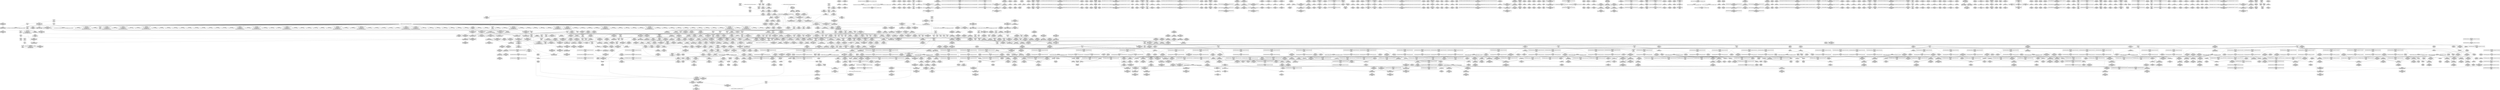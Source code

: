 digraph {
	CE0x4f1dbc0 [shape=record,shape=Mrecord,label="{CE0x4f1dbc0|i64*_getelementptr_inbounds_(_11_x_i64_,_11_x_i64_*___llvm_gcov_ctr127,_i64_0,_i64_0)|*Constant*}"]
	CE0x4f8c5e0 [shape=record,shape=Mrecord,label="{CE0x4f8c5e0|__rcu_read_unlock:_tmp3}"]
	CE0x4f2c430 [shape=record,shape=Mrecord,label="{CE0x4f2c430|rcu_read_unlock:_tmp9|include/linux/rcupdate.h,933}"]
	CE0x4fbaa00 [shape=record,shape=Mrecord,label="{CE0x4fbaa00|i64*_getelementptr_inbounds_(_4_x_i64_,_4_x_i64_*___llvm_gcov_ctr135,_i64_0,_i64_0)|*Constant*|*SummSink*}"]
	CE0x4f21290 [shape=record,shape=Mrecord,label="{CE0x4f21290|_call_void_mcount()_#3}"]
	CE0x4f6bd20 [shape=record,shape=Mrecord,label="{CE0x4f6bd20|rcu_read_unlock:_land.lhs.true|*SummSource*}"]
	CE0x4e505e0 [shape=record,shape=Mrecord,label="{CE0x4e505e0|%struct.task_struct*_(%struct.task_struct**)*_asm_movq_%gs:$_1:P_,$0_,_r,im,_dirflag_,_fpsr_,_flags_|*SummSink*}"]
	CE0x4f8d8c0 [shape=record,shape=Mrecord,label="{CE0x4f8d8c0|rcu_lock_release:_tmp6|*SummSource*}"]
	CE0x4e84e90 [shape=record,shape=Mrecord,label="{CE0x4e84e90|current_sid:_land.lhs.true|*SummSink*}"]
	CE0x4fac990 [shape=record,shape=Mrecord,label="{CE0x4fac990|__preempt_count_sub:_tmp1|*SummSource*}"]
	CE0x4f2f270 [shape=record,shape=Mrecord,label="{CE0x4f2f270|i64_6|*Constant*|*SummSink*}"]
	CE0x4e7d870 [shape=record,shape=Mrecord,label="{CE0x4e7d870|ipc_alloc_security:_entry|*SummSink*}"]
	CE0x4e5e9a0 [shape=record,shape=Mrecord,label="{CE0x4e5e9a0|80:_i32,_112:_i8*,_:_CMRE_112,120_|*MultipleSource*|security/selinux/hooks.c,5390|Function::selinux_sem_alloc_security&Arg::sma::}"]
	CE0x4ec5d40 [shape=record,shape=Mrecord,label="{CE0x4ec5d40|current_sid:_tmp|*SummSource*}"]
	CE0x4ec00c0 [shape=record,shape=Mrecord,label="{CE0x4ec00c0|ipc_alloc_security:_call|security/selinux/hooks.c,5083}"]
	CE0x4f2e970 [shape=record,shape=Mrecord,label="{CE0x4f2e970|task_sid:_tmp6|security/selinux/hooks.c,208|*SummSink*}"]
	CE0x4ec7e80 [shape=record,shape=Mrecord,label="{CE0x4ec7e80|current_sid:_if.end|*SummSource*}"]
	CE0x4edf940 [shape=record,shape=Mrecord,label="{CE0x4edf940|ipc_alloc_security:_return|*SummSink*}"]
	CE0x4f226f0 [shape=record,shape=Mrecord,label="{CE0x4f226f0|cred_sid:_tmp4|*LoadInst*|security/selinux/hooks.c,196|*SummSink*}"]
	CE0x4eafe00 [shape=record,shape=Mrecord,label="{CE0x4eafe00|selinux_sem_alloc_security:_ipc_id|security/selinux/hooks.c,5397|*SummSource*}"]
	CE0x4f7c150 [shape=record,shape=Mrecord,label="{CE0x4f7c150|i64*_getelementptr_inbounds_(_4_x_i64_,_4_x_i64_*___llvm_gcov_ctr134,_i64_0,_i64_1)|*Constant*}"]
	CE0x4f7bab0 [shape=record,shape=Mrecord,label="{CE0x4f7bab0|i32_2|*Constant*|*SummSource*}"]
	CE0x4efc990 [shape=record,shape=Mrecord,label="{CE0x4efc990|task_sid:_tmp1}"]
	CE0x4f8d030 [shape=record,shape=Mrecord,label="{CE0x4f8d030|i64*_getelementptr_inbounds_(_4_x_i64_,_4_x_i64_*___llvm_gcov_ctr134,_i64_0,_i64_2)|*Constant*|*SummSink*}"]
	CE0x4e62d00 [shape=record,shape=Mrecord,label="{CE0x4e62d00|selinux_sem_alloc_security:_tmp4|security/selinux/hooks.c,5391|*SummSink*}"]
	CE0x4f9c6f0 [shape=record,shape=Mrecord,label="{CE0x4f9c6f0|i64*_getelementptr_inbounds_(_4_x_i64_,_4_x_i64_*___llvm_gcov_ctr129,_i64_0,_i64_0)|*Constant*|*SummSource*}"]
	CE0x4e673e0 [shape=record,shape=Mrecord,label="{CE0x4e673e0|i64*_getelementptr_inbounds_(_2_x_i64_,_2_x_i64_*___llvm_gcov_ctr98,_i64_0,_i64_1)|*Constant*}"]
	CE0x4e5c610 [shape=record,shape=Mrecord,label="{CE0x4e5c610|kzalloc:_flags|Function::kzalloc&Arg::flags::|*SummSource*}"]
	CE0x4eaaf10 [shape=record,shape=Mrecord,label="{CE0x4eaaf10|selinux_sem_alloc_security:_tmp10|security/selinux/hooks.c,5397|*SummSource*}"]
	CE0x4efaa80 [shape=record,shape=Mrecord,label="{CE0x4efaa80|task_sid:_tmp4|*LoadInst*|security/selinux/hooks.c,208|*SummSink*}"]
	CE0x4e6e750 [shape=record,shape=Mrecord,label="{CE0x4e6e750|80:_i32,_112:_i8*,_:_CMRE_33,34_}"]
	CE0x4e670d0 [shape=record,shape=Mrecord,label="{CE0x4e670d0|selinux_sem_alloc_security:_if.then|*SummSource*}"]
	CE0x4e83ab0 [shape=record,shape=Mrecord,label="{CE0x4e83ab0|%struct.ipc_security_struct*_null|*Constant*}"]
	CE0x4eea470 [shape=record,shape=Mrecord,label="{CE0x4eea470|rcu_read_lock:_tmp20|include/linux/rcupdate.h,882|*SummSource*}"]
	CE0x4f94c00 [shape=record,shape=Mrecord,label="{CE0x4f94c00|_ret_void,_!dbg_!27720|./arch/x86/include/asm/preempt.h,78|*SummSource*}"]
	CE0x4e88aa0 [shape=record,shape=Mrecord,label="{CE0x4e88aa0|_ret_%struct.task_struct*_%tmp4,_!dbg_!27714|./arch/x86/include/asm/current.h,14|*SummSource*}"]
	CE0x4ea8f60 [shape=record,shape=Mrecord,label="{CE0x4ea8f60|i32_(i32,_i32,_i16,_i32,_%struct.common_audit_data*)*_bitcast_(i32_(i32,_i32,_i16,_i32,_%struct.common_audit_data.495*)*_avc_has_perm_to_i32_(i32,_i32,_i16,_i32,_%struct.common_audit_data*)*)|*Constant*|*SummSource*}"]
	CE0x4f09fd0 [shape=record,shape=Mrecord,label="{CE0x4f09fd0|COLLAPSED:_GCMRE___llvm_gcov_ctr132_internal_global_11_x_i64_zeroinitializer:_elem_0:default:}"]
	CE0x4ee8570 [shape=record,shape=Mrecord,label="{CE0x4ee8570|i64*_getelementptr_inbounds_(_11_x_i64_,_11_x_i64_*___llvm_gcov_ctr127,_i64_0,_i64_9)|*Constant*}"]
	CE0x4eed3d0 [shape=record,shape=Mrecord,label="{CE0x4eed3d0|0:_i8,_:_GCMR_rcu_read_lock.__warned_internal_global_i8_0,_section_.data.unlikely_,_align_1:_elem_0:default:}"]
	CE0x4ebea20 [shape=record,shape=Mrecord,label="{CE0x4ebea20|kzalloc:_call|include/linux/slab.h,578|*SummSink*}"]
	CE0x4eb1ca0 [shape=record,shape=Mrecord,label="{CE0x4eb1ca0|i8*_getelementptr_inbounds_(_45_x_i8_,_45_x_i8_*_.str12,_i32_0,_i32_0)|*Constant*}"]
	CE0x4f71680 [shape=record,shape=Mrecord,label="{CE0x4f71680|rcu_read_unlock:_tmp11|include/linux/rcupdate.h,933}"]
	CE0x4f7a040 [shape=record,shape=Mrecord,label="{CE0x4f7a040|_call_void___rcu_read_unlock()_#10,_!dbg_!27734|include/linux/rcupdate.h,937|*SummSource*}"]
	CE0x4efb230 [shape=record,shape=Mrecord,label="{CE0x4efb230|i32_77|*Constant*}"]
	CE0x4ee55a0 [shape=record,shape=Mrecord,label="{CE0x4ee55a0|ipc_alloc_security:_tmp5|security/selinux/hooks.c,5084}"]
	CE0x4f03060 [shape=record,shape=Mrecord,label="{CE0x4f03060|ipc_alloc_security:_tmp6|security/selinux/hooks.c,5084|*SummSource*}"]
	CE0x4e65c60 [shape=record,shape=Mrecord,label="{CE0x4e65c60|80:_i32,_112:_i8*,_:_CMRE_188,192_|*MultipleSource*|security/selinux/hooks.c,5390|Function::selinux_sem_alloc_security&Arg::sma::}"]
	CE0x4eaf220 [shape=record,shape=Mrecord,label="{CE0x4eaf220|avc_has_perm:_requested|Function::avc_has_perm&Arg::requested::}"]
	CE0x4f29bc0 [shape=record,shape=Mrecord,label="{CE0x4f29bc0|i32_208|*Constant*}"]
	CE0x4f91650 [shape=record,shape=Mrecord,label="{CE0x4f91650|i64*_getelementptr_inbounds_(_4_x_i64_,_4_x_i64_*___llvm_gcov_ctr135,_i64_0,_i64_2)|*Constant*}"]
	CE0x4f256d0 [shape=record,shape=Mrecord,label="{CE0x4f256d0|cred_sid:_tmp}"]
	CE0x4ebdc40 [shape=record,shape=Mrecord,label="{CE0x4ebdc40|task_sid:_call3|security/selinux/hooks.c,208|*SummSource*}"]
	CE0x4eddc50 [shape=record,shape=Mrecord,label="{CE0x4eddc50|i64*_getelementptr_inbounds_(_13_x_i64_,_13_x_i64_*___llvm_gcov_ctr126,_i64_0,_i64_0)|*Constant*|*SummSource*}"]
	CE0x4eb09f0 [shape=record,shape=Mrecord,label="{CE0x4eb09f0|_call_void_mcount()_#3}"]
	CE0x4eeff70 [shape=record,shape=Mrecord,label="{CE0x4eeff70|i64_6|*Constant*}"]
	CE0x4f29050 [shape=record,shape=Mrecord,label="{CE0x4f29050|task_sid:_tmp19|security/selinux/hooks.c,208|*SummSink*}"]
	CE0x4f0eef0 [shape=record,shape=Mrecord,label="{CE0x4f0eef0|__rcu_read_lock:_entry}"]
	CE0x4e5afd0 [shape=record,shape=Mrecord,label="{CE0x4e5afd0|80:_i32,_112:_i8*,_:_CMRE_35,36_}"]
	CE0x4ed20e0 [shape=record,shape=Mrecord,label="{CE0x4ed20e0|get_current:_entry}"]
	CE0x4f00750 [shape=record,shape=Mrecord,label="{CE0x4f00750|ipc_alloc_security:_call1|security/selinux/hooks.c,5087|*SummSink*}"]
	CE0x4eef200 [shape=record,shape=Mrecord,label="{CE0x4eef200|rcu_read_lock:_tmp12|include/linux/rcupdate.h,882}"]
	CE0x4e782d0 [shape=record,shape=Mrecord,label="{CE0x4e782d0|ipc_alloc_security:_return|*SummSource*}"]
	CE0x6b22dd0 [shape=record,shape=Mrecord,label="{CE0x6b22dd0|80:_i32,_112:_i8*,_:_CMRE_46,47_}"]
	CE0x4e6a770 [shape=record,shape=Mrecord,label="{CE0x4e6a770|_call_void_mcount()_#3|*SummSource*}"]
	CE0x4e53e50 [shape=record,shape=Mrecord,label="{CE0x4e53e50|ipc_alloc_security:_perm|Function::ipc_alloc_security&Arg::perm::|*SummSink*}"]
	CE0x4f71300 [shape=record,shape=Mrecord,label="{CE0x4f71300|rcu_lock_acquire:_tmp1}"]
	CE0x4eb5250 [shape=record,shape=Mrecord,label="{CE0x4eb5250|selinux_sem_alloc_security:_tmp17|security/selinux/hooks.c,5402|*SummSink*}"]
	CE0x4ec3e70 [shape=record,shape=Mrecord,label="{CE0x4ec3e70|GLOBAL:_kzalloc|*Constant*|*SummSink*}"]
	CE0x4f1b8c0 [shape=record,shape=Mrecord,label="{CE0x4f1b8c0|GLOBAL:_rcu_read_unlock|*Constant*|*SummSource*}"]
	CE0x4f01160 [shape=record,shape=Mrecord,label="{CE0x4f01160|task_sid:_task|Function::task_sid&Arg::task::}"]
	CE0x4ee9550 [shape=record,shape=Mrecord,label="{CE0x4ee9550|_call_void_lockdep_rcu_suspicious(i8*_getelementptr_inbounds_(_25_x_i8_,_25_x_i8_*_.str45,_i32_0,_i32_0),_i32_883,_i8*_getelementptr_inbounds_(_42_x_i8_,_42_x_i8_*_.str46,_i32_0,_i32_0))_#10,_!dbg_!27728|include/linux/rcupdate.h,882}"]
	CE0x4ed4690 [shape=record,shape=Mrecord,label="{CE0x4ed4690|rcu_lock_acquire:___here|*SummSource*}"]
	CE0x4f105c0 [shape=record,shape=Mrecord,label="{CE0x4f105c0|_ret_i8*_%call,_!dbg_!27714|include/linux/slab.h,429}"]
	"CONST[source:0(mediator),value:2(dynamic)][purpose:{object}]"
	CE0x4e7d940 [shape=record,shape=Mrecord,label="{CE0x4e7d940|i16_25|*Constant*}"]
	CE0x4e61ce0 [shape=record,shape=Mrecord,label="{CE0x4e61ce0|current_sid:_entry|*SummSource*}"]
	CE0x4e5c030 [shape=record,shape=Mrecord,label="{CE0x4e5c030|selinux_sem_alloc_security:_call|security/selinux/hooks.c,5387|*SummSink*}"]
	CE0x4f71290 [shape=record,shape=Mrecord,label="{CE0x4f71290|i64*_getelementptr_inbounds_(_4_x_i64_,_4_x_i64_*___llvm_gcov_ctr130,_i64_0,_i64_1)|*Constant*|*SummSink*}"]
	CE0x4e73050 [shape=record,shape=Mrecord,label="{CE0x4e73050|80:_i32,_112:_i8*,_:_CMRE_92,96_|*MultipleSource*|security/selinux/hooks.c,5390|Function::selinux_sem_alloc_security&Arg::sma::}"]
	CE0x4f8e620 [shape=record,shape=Mrecord,label="{CE0x4f8e620|rcu_lock_release:_tmp}"]
	CE0x4ed0f40 [shape=record,shape=Mrecord,label="{CE0x4ed0f40|current_sid:_tmp19|security/selinux/hooks.c,218|*SummSink*}"]
	CE0x4f1eee0 [shape=record,shape=Mrecord,label="{CE0x4f1eee0|rcu_read_lock:_if.then|*SummSink*}"]
	CE0x4ed5df0 [shape=record,shape=Mrecord,label="{CE0x4ed5df0|GLOBAL:_kmalloc|*Constant*|*SummSink*}"]
	CE0x4efaea0 [shape=record,shape=Mrecord,label="{CE0x4efaea0|rcu_read_lock:_call|include/linux/rcupdate.h,882}"]
	CE0x4e84a20 [shape=record,shape=Mrecord,label="{CE0x4e84a20|kzalloc:_entry|*SummSource*}"]
	CE0x4eb5b10 [shape=record,shape=Mrecord,label="{CE0x4eb5b10|ipc_free_security:_perm|Function::ipc_free_security&Arg::perm::|*SummSink*}"]
	CE0x4f9fca0 [shape=record,shape=Mrecord,label="{CE0x4f9fca0|_call_void_asm_addl_$1,_%gs:$0_,_*m,ri,*m,_dirflag_,_fpsr_,_flags_(i32*___preempt_count,_i32_%val,_i32*___preempt_count)_#3,_!dbg_!27714,_!srcloc_!27717|./arch/x86/include/asm/preempt.h,72|*SummSource*}"]
	CE0x4ef8100 [shape=record,shape=Mrecord,label="{CE0x4ef8100|ipc_free_security:_tmp6|security/selinux/hooks.c,5099}"]
	CE0x4eef330 [shape=record,shape=Mrecord,label="{CE0x4eef330|rcu_read_lock:_tmp12|include/linux/rcupdate.h,882|*SummSource*}"]
	CE0x4ede750 [shape=record,shape=Mrecord,label="{CE0x4ede750|task_sid:_bb}"]
	CE0x4eaa9b0 [shape=record,shape=Mrecord,label="{CE0x4eaa9b0|selinux_sem_alloc_security:_key|security/selinux/hooks.c,5397|*SummSource*}"]
	CE0x4ebf7e0 [shape=record,shape=Mrecord,label="{CE0x4ebf7e0|ipc_alloc_security:_tmp13|security/selinux/hooks.c,5093|*SummSource*}"]
	CE0x4eae880 [shape=record,shape=Mrecord,label="{CE0x4eae880|avc_has_perm:_tsid|Function::avc_has_perm&Arg::tsid::}"]
	CE0x4ec02a0 [shape=record,shape=Mrecord,label="{CE0x4ec02a0|ipc_alloc_security:_call|security/selinux/hooks.c,5083|*SummSink*}"]
	CE0x4ecd7a0 [shape=record,shape=Mrecord,label="{CE0x4ecd7a0|ipc_alloc_security:_security|security/selinux/hooks.c,5090}"]
	CE0x4f7a860 [shape=record,shape=Mrecord,label="{CE0x4f7a860|__rcu_read_unlock:_entry}"]
	CE0x4efe1b0 [shape=record,shape=Mrecord,label="{CE0x4efe1b0|task_sid:_tobool1|security/selinux/hooks.c,208}"]
	CE0x4f6bc10 [shape=record,shape=Mrecord,label="{CE0x4f6bc10|rcu_read_unlock:_land.lhs.true}"]
	CE0x4e8cf90 [shape=record,shape=Mrecord,label="{CE0x4e8cf90|selinux_sem_alloc_security:_tmp8|security/selinux/hooks.c,5394|*SummSink*}"]
	CE0x4eb6870 [shape=record,shape=Mrecord,label="{CE0x4eb6870|GLOBAL:_ipc_free_security|*Constant*|*SummSource*}"]
	CE0x4ed87e0 [shape=record,shape=Mrecord,label="{CE0x4ed87e0|current_sid:_tmp23|security/selinux/hooks.c,218|*SummSource*}"]
	CE0x4f73e70 [shape=record,shape=Mrecord,label="{CE0x4f73e70|rcu_read_unlock:_tmp18|include/linux/rcupdate.h,933}"]
	CE0x4e650c0 [shape=record,shape=Mrecord,label="{CE0x4e650c0|ipc_alloc_security:_perm|Function::ipc_alloc_security&Arg::perm::}"]
	CE0x4f9f280 [shape=record,shape=Mrecord,label="{CE0x4f9f280|__rcu_read_unlock:_tmp}"]
	CE0x4eb15c0 [shape=record,shape=Mrecord,label="{CE0x4eb15c0|i32_218|*Constant*|*SummSource*}"]
	CE0x4f82840 [shape=record,shape=Mrecord,label="{CE0x4f82840|rcu_lock_release:_tmp1|*SummSink*}"]
	CE0x4e6db70 [shape=record,shape=Mrecord,label="{CE0x4e6db70|current_sid:_tmp5|security/selinux/hooks.c,218}"]
	CE0x4f28080 [shape=record,shape=Mrecord,label="{CE0x4f28080|task_sid:_tmp17|security/selinux/hooks.c,208|*SummSink*}"]
	CE0x4ee1cc0 [shape=record,shape=Mrecord,label="{CE0x4ee1cc0|ipc_alloc_security:_tmp9|security/selinux/hooks.c,5087|*SummSource*}"]
	CE0x4f7a170 [shape=record,shape=Mrecord,label="{CE0x4f7a170|_call_void___rcu_read_unlock()_#10,_!dbg_!27734|include/linux/rcupdate.h,937|*SummSink*}"]
	CE0x4f6b690 [shape=record,shape=Mrecord,label="{CE0x4f6b690|rcu_read_unlock:_tmp6|include/linux/rcupdate.h,933}"]
	CE0x4e7d790 [shape=record,shape=Mrecord,label="{CE0x4e7d790|ipc_alloc_security:_entry}"]
	CE0x4f7d080 [shape=record,shape=Mrecord,label="{CE0x4f7d080|rcu_lock_release:_indirectgoto|*SummSource*}"]
	CE0x4eb4480 [shape=record,shape=Mrecord,label="{CE0x4eb4480|selinux_sem_alloc_security:_retval.0|*SummSource*}"]
	CE0x4f9d2f0 [shape=record,shape=Mrecord,label="{CE0x4f9d2f0|rcu_lock_release:_tmp4|include/linux/rcupdate.h,423|*SummSink*}"]
	CE0x4ef0290 [shape=record,shape=Mrecord,label="{CE0x4ef0290|rcu_read_unlock:_tmp15|include/linux/rcupdate.h,933|*SummSource*}"]
	CE0x4f6e640 [shape=record,shape=Mrecord,label="{CE0x4f6e640|rcu_read_unlock:_do.body|*SummSink*}"]
	CE0x4f8cc80 [shape=record,shape=Mrecord,label="{CE0x4f8cc80|__preempt_count_add:_tmp2|*SummSink*}"]
	CE0x4ec9870 [shape=record,shape=Mrecord,label="{CE0x4ec9870|i64*_getelementptr_inbounds_(_11_x_i64_,_11_x_i64_*___llvm_gcov_ctr125,_i64_0,_i64_8)|*Constant*}"]
	CE0x4f0b980 [shape=record,shape=Mrecord,label="{CE0x4f0b980|task_sid:_tobool|security/selinux/hooks.c,208|*SummSource*}"]
	CE0x4f29400 [shape=record,shape=Mrecord,label="{CE0x4f29400|_call_void_lockdep_rcu_suspicious(i8*_getelementptr_inbounds_(_25_x_i8_,_25_x_i8_*_.str3,_i32_0,_i32_0),_i32_208,_i8*_getelementptr_inbounds_(_41_x_i8_,_41_x_i8_*_.str44,_i32_0,_i32_0))_#10,_!dbg_!27732|security/selinux/hooks.c,208}"]
	CE0x4e7f470 [shape=record,shape=Mrecord,label="{CE0x4e7f470|80:_i32,_112:_i8*,_:_CMRE_42,43_}"]
	CE0x4e7d1a0 [shape=record,shape=Mrecord,label="{CE0x4e7d1a0|selinux_sem_alloc_security:_tobool|security/selinux/hooks.c,5391}"]
	CE0x4f114a0 [shape=record,shape=Mrecord,label="{CE0x4f114a0|_call_void_mcount()_#3|*SummSink*}"]
	CE0x4f195d0 [shape=record,shape=Mrecord,label="{CE0x4f195d0|task_sid:_tmp27|security/selinux/hooks.c,208|*SummSource*}"]
	CE0x4f77980 [shape=record,shape=Mrecord,label="{CE0x4f77980|rcu_read_unlock:_tmp21|include/linux/rcupdate.h,935}"]
	CE0x4f12c70 [shape=record,shape=Mrecord,label="{CE0x4f12c70|i64*_getelementptr_inbounds_(_2_x_i64_,_2_x_i64_*___llvm_gcov_ctr182,_i64_0,_i64_1)|*Constant*}"]
	CE0x4eac670 [shape=record,shape=Mrecord,label="{CE0x4eac670|selinux_sem_alloc_security:_tmp11|security/selinux/hooks.c,5399|*SummSource*}"]
	CE0x4edf5c0 [shape=record,shape=Mrecord,label="{CE0x4edf5c0|i64*_getelementptr_inbounds_(_2_x_i64_,_2_x_i64_*___llvm_gcov_ctr302,_i64_0,_i64_1)|*Constant*|*SummSink*}"]
	CE0x4f10e00 [shape=record,shape=Mrecord,label="{CE0x4f10e00|GLOBAL:___llvm_gcov_ctr126|Global_var:__llvm_gcov_ctr126|*SummSink*}"]
	CE0x4e6ecb0 [shape=record,shape=Mrecord,label="{CE0x4e6ecb0|current_sid:_tmp11|security/selinux/hooks.c,218}"]
	CE0x4ebfc40 [shape=record,shape=Mrecord,label="{CE0x4ebfc40|ipc_free_security:_bb|*SummSink*}"]
	CE0x4f8f240 [shape=record,shape=Mrecord,label="{CE0x4f8f240|i64*_getelementptr_inbounds_(_4_x_i64_,_4_x_i64_*___llvm_gcov_ctr133,_i64_0,_i64_1)|*Constant*|*SummSink*}"]
	CE0x4efa430 [shape=record,shape=Mrecord,label="{CE0x4efa430|task_sid:_do.body|*SummSource*}"]
	CE0x4fa19d0 [shape=record,shape=Mrecord,label="{CE0x4fa19d0|GLOBAL:_lock_release|*Constant*|*SummSink*}"]
	CE0x4ecb670 [shape=record,shape=Mrecord,label="{CE0x4ecb670|__rcu_read_unlock:_tmp1|*SummSink*}"]
	CE0x4ebc2e0 [shape=record,shape=Mrecord,label="{CE0x4ebc2e0|rcu_read_unlock:_tmp3|*SummSource*}"]
	CE0x4f22bf0 [shape=record,shape=Mrecord,label="{CE0x4f22bf0|task_sid:_tmp11|security/selinux/hooks.c,208|*SummSource*}"]
	CE0x4e81140 [shape=record,shape=Mrecord,label="{CE0x4e81140|80:_i32,_112:_i8*,_:_CMRE_57,58_}"]
	CE0x4fbda70 [shape=record,shape=Mrecord,label="{CE0x4fbda70|__rcu_read_unlock:_tmp7|include/linux/rcupdate.h,245|*SummSource*}"]
	CE0x4ede850 [shape=record,shape=Mrecord,label="{CE0x4ede850|task_sid:_bb|*SummSource*}"]
	CE0x4efeaa0 [shape=record,shape=Mrecord,label="{CE0x4efeaa0|i64_3|*Constant*}"]
	CE0x4edcca0 [shape=record,shape=Mrecord,label="{CE0x4edcca0|_call_void_mcount()_#3}"]
	CE0x4ee6900 [shape=record,shape=Mrecord,label="{CE0x4ee6900|_call_void_lockdep_rcu_suspicious(i8*_getelementptr_inbounds_(_25_x_i8_,_25_x_i8_*_.str45,_i32_0,_i32_0),_i32_883,_i8*_getelementptr_inbounds_(_42_x_i8_,_42_x_i8_*_.str46,_i32_0,_i32_0))_#10,_!dbg_!27728|include/linux/rcupdate.h,882|*SummSink*}"]
	CE0x4fd00c0 [shape=record,shape=Mrecord,label="{CE0x4fd00c0|__preempt_count_sub:_tmp1}"]
	CE0x4f2d380 [shape=record,shape=Mrecord,label="{CE0x4f2d380|rcu_read_lock:_tmp2|*SummSink*}"]
	CE0x4f1e730 [shape=record,shape=Mrecord,label="{CE0x4f1e730|_call_void_rcu_lock_acquire(%struct.lockdep_map*_rcu_lock_map)_#10,_!dbg_!27711|include/linux/rcupdate.h,881|*SummSource*}"]
	CE0x4ecd090 [shape=record,shape=Mrecord,label="{CE0x4ecd090|rcu_read_unlock:_do.body|*SummSource*}"]
	CE0x4ebbf70 [shape=record,shape=Mrecord,label="{CE0x4ebbf70|_ret_void,_!dbg_!27719|./arch/x86/include/asm/preempt.h,73|*SummSource*}"]
	CE0x4e89880 [shape=record,shape=Mrecord,label="{CE0x4e89880|current_sid:_tmp15|security/selinux/hooks.c,218|*SummSink*}"]
	CE0x4ea9e60 [shape=record,shape=Mrecord,label="{CE0x4ea9e60|kmalloc:_tmp|*SummSource*}"]
	CE0x4eaa310 [shape=record,shape=Mrecord,label="{CE0x4eaa310|i64*_getelementptr_inbounds_(_6_x_i64_,_6_x_i64_*___llvm_gcov_ctr301,_i64_0,_i64_0)|*Constant*|*SummSource*}"]
	CE0x4f28f20 [shape=record,shape=Mrecord,label="{CE0x4f28f20|task_sid:_tmp19|security/selinux/hooks.c,208|*SummSource*}"]
	CE0x4eb0af0 [shape=record,shape=Mrecord,label="{CE0x4eb0af0|rcu_read_lock:_land.lhs.true}"]
	CE0x4ed1130 [shape=record,shape=Mrecord,label="{CE0x4ed1130|current_sid:_tmp20|security/selinux/hooks.c,218}"]
	CE0x4e594c0 [shape=record,shape=Mrecord,label="{CE0x4e594c0|selinux_sem_alloc_security:_if.end|*SummSource*}"]
	CE0x4eeb980 [shape=record,shape=Mrecord,label="{CE0x4eeb980|i64*_getelementptr_inbounds_(_11_x_i64_,_11_x_i64_*___llvm_gcov_ctr132,_i64_0,_i64_1)|*Constant*|*SummSink*}"]
	CE0x4ebf210 [shape=record,shape=Mrecord,label="{CE0x4ebf210|ipc_alloc_security:_tmp12|security/selinux/hooks.c,5093|*SummSink*}"]
	CE0x4eeb350 [shape=record,shape=Mrecord,label="{CE0x4eeb350|rcu_read_lock:_tmp22|include/linux/rcupdate.h,884}"]
	CE0x4eaa7c0 [shape=record,shape=Mrecord,label="{CE0x4eaa7c0|selinux_sem_alloc_security:_sid5|security/selinux/hooks.c,5399}"]
	CE0x4eac8b0 [shape=record,shape=Mrecord,label="{CE0x4eac8b0|i64_5|*Constant*|*SummSource*}"]
	CE0x4ed6ab0 [shape=record,shape=Mrecord,label="{CE0x4ed6ab0|current_sid:_cred|security/selinux/hooks.c,218}"]
	CE0x4efcec0 [shape=record,shape=Mrecord,label="{CE0x4efcec0|rcu_read_lock:_tmp|*SummSink*}"]
	CE0x4f920e0 [shape=record,shape=Mrecord,label="{CE0x4f920e0|__preempt_count_sub:_do.end|*SummSink*}"]
	CE0x4f8f2b0 [shape=record,shape=Mrecord,label="{CE0x4f8f2b0|i64*_getelementptr_inbounds_(_4_x_i64_,_4_x_i64_*___llvm_gcov_ctr130,_i64_0,_i64_0)|*Constant*|*SummSink*}"]
	CE0x4fb3090 [shape=record,shape=Mrecord,label="{CE0x4fb3090|__preempt_count_sub:_do.body|*SummSource*}"]
	CE0x4e79780 [shape=record,shape=Mrecord,label="{CE0x4e79780|80:_i32,_112:_i8*,_:_CMRE_66,67_}"]
	CE0x4e6a070 [shape=record,shape=Mrecord,label="{CE0x4e6a070|i64_0|*Constant*|*SummSink*}"]
	CE0x4e5ac40 [shape=record,shape=Mrecord,label="{CE0x4e5ac40|_call_void_mcount()_#3|*SummSink*}"]
	CE0x4f005e0 [shape=record,shape=Mrecord,label="{CE0x4f005e0|ipc_alloc_security:_call1|security/selinux/hooks.c,5087|*SummSource*}"]
	CE0x4f1d590 [shape=record,shape=Mrecord,label="{CE0x4f1d590|_ret_void,_!dbg_!27717|include/linux/rcupdate.h,240}"]
	CE0x4ec9130 [shape=record,shape=Mrecord,label="{CE0x4ec9130|_call_void_mcount()_#3|*SummSource*}"]
	CE0x4f9d070 [shape=record,shape=Mrecord,label="{CE0x4f9d070|rcu_lock_release:_tmp4|include/linux/rcupdate.h,423|*SummSource*}"]
	CE0x4f84bb0 [shape=record,shape=Mrecord,label="{CE0x4f84bb0|__preempt_count_sub:_tmp3|*SummSource*}"]
	CE0x4eacd00 [shape=record,shape=Mrecord,label="{CE0x4eacd00|i64_4|*Constant*|*SummSink*}"]
	CE0x4ed2610 [shape=record,shape=Mrecord,label="{CE0x4ed2610|i8*_null|*Constant*|*SummSink*}"]
	CE0x4f6a9b0 [shape=record,shape=Mrecord,label="{CE0x4f6a9b0|i64*_getelementptr_inbounds_(_4_x_i64_,_4_x_i64_*___llvm_gcov_ctr129,_i64_0,_i64_3)|*Constant*}"]
	CE0x4ecddd0 [shape=record,shape=Mrecord,label="{CE0x4ecddd0|i32_-12|*Constant*}"]
	CE0x4e74730 [shape=record,shape=Mrecord,label="{CE0x4e74730|80:_i32,_112:_i8*,_:_CMRE_44,45_}"]
	CE0x4f9ccf0 [shape=record,shape=Mrecord,label="{CE0x4f9ccf0|__rcu_read_unlock:_tmp|*SummSource*}"]
	CE0x4e75950 [shape=record,shape=Mrecord,label="{CE0x4e75950|GLOBAL:_ipc_alloc_security|*Constant*}"]
	CE0x4e65390 [shape=record,shape=Mrecord,label="{CE0x4e65390|ipc_alloc_security:_sclass|Function::ipc_alloc_security&Arg::sclass::|*SummSource*}"]
	CE0x4e87490 [shape=record,shape=Mrecord,label="{CE0x4e87490|_call_void_mcount()_#3}"]
	CE0x4ecfb00 [shape=record,shape=Mrecord,label="{CE0x4ecfb00|i64*_getelementptr_inbounds_(_13_x_i64_,_13_x_i64_*___llvm_gcov_ctr126,_i64_0,_i64_10)|*Constant*|*SummSink*}"]
	CE0x4ec8b50 [shape=record,shape=Mrecord,label="{CE0x4ec8b50|i32_208|*Constant*|*SummSink*}"]
	CE0x4f2abd0 [shape=record,shape=Mrecord,label="{CE0x4f2abd0|rcu_read_unlock:_tmp2|*SummSink*}"]
	CE0x4f84330 [shape=record,shape=Mrecord,label="{CE0x4f84330|__rcu_read_lock:_tmp1|*SummSink*}"]
	CE0x4efa690 [shape=record,shape=Mrecord,label="{CE0x4efa690|i64*_getelementptr_inbounds_(_2_x_i64_,_2_x_i64_*___llvm_gcov_ctr182,_i64_0,_i64_0)|*Constant*}"]
	CE0x4ec2140 [shape=record,shape=Mrecord,label="{CE0x4ec2140|i64*_getelementptr_inbounds_(_11_x_i64_,_11_x_i64_*___llvm_gcov_ctr125,_i64_0,_i64_1)|*Constant*|*SummSink*}"]
	CE0x4ec8be0 [shape=record,shape=Mrecord,label="{CE0x4ec8be0|ipc_alloc_security:_tmp2|security/selinux/hooks.c,5083|*SummSink*}"]
	CE0x4f2ec30 [shape=record,shape=Mrecord,label="{CE0x4f2ec30|i64*_getelementptr_inbounds_(_2_x_i64_,_2_x_i64_*___llvm_gcov_ctr131,_i64_0,_i64_0)|*Constant*|*SummSource*}"]
	CE0x4f7c520 [shape=record,shape=Mrecord,label="{CE0x4f7c520|i64_ptrtoint_(i8*_blockaddress(_rcu_lock_acquire,_%__here)_to_i64)|*Constant*}"]
	CE0x4ed0fb0 [shape=record,shape=Mrecord,label="{CE0x4ed0fb0|i32_78|*Constant*|*SummSink*}"]
	CE0x4f9d720 [shape=record,shape=Mrecord,label="{CE0x4f9d720|rcu_lock_release:_tmp5|include/linux/rcupdate.h,423}"]
	CE0x4e68cd0 [shape=record,shape=Mrecord,label="{CE0x4e68cd0|selinux_sem_alloc_security:_call|security/selinux/hooks.c,5387}"]
	CE0x4e7a1a0 [shape=record,shape=Mrecord,label="{CE0x4e7a1a0|80:_i32,_112:_i8*,_:_CMRE_14,15_}"]
	CE0x4e88930 [shape=record,shape=Mrecord,label="{CE0x4e88930|GLOBAL:_get_current|*Constant*|*SummSink*}"]
	CE0x4e72740 [shape=record,shape=Mrecord,label="{CE0x4e72740|rcu_read_unlock:_if.then|*SummSource*}"]
	CE0x4f71610 [shape=record,shape=Mrecord,label="{CE0x4f71610|rcu_read_unlock:_tmp16|include/linux/rcupdate.h,933|*SummSource*}"]
	CE0x4f9f390 [shape=record,shape=Mrecord,label="{CE0x4f9f390|__rcu_read_lock:_bb|*SummSource*}"]
	CE0x4e75230 [shape=record,shape=Mrecord,label="{CE0x4e75230|80:_i32,_112:_i8*,_:_CMRE_160,168_|*MultipleSource*|security/selinux/hooks.c,5390|Function::selinux_sem_alloc_security&Arg::sma::}"]
	CE0x4e7d3b0 [shape=record,shape=Mrecord,label="{CE0x4e7d3b0|selinux_sem_alloc_security:_tobool|security/selinux/hooks.c,5391|*SummSource*}"]
	CE0x4fa2880 [shape=record,shape=Mrecord,label="{CE0x4fa2880|i64*_getelementptr_inbounds_(_4_x_i64_,_4_x_i64_*___llvm_gcov_ctr133,_i64_0,_i64_3)|*Constant*|*SummSink*}"]
	CE0x4f0e080 [shape=record,shape=Mrecord,label="{CE0x4f0e080|task_sid:_tmp6|security/selinux/hooks.c,208}"]
	CE0x4eb5060 [shape=record,shape=Mrecord,label="{CE0x4eb5060|selinux_sem_alloc_security:_tmp16|security/selinux/hooks.c,5402|*SummSource*}"]
	CE0x4ec5530 [shape=record,shape=Mrecord,label="{CE0x4ec5530|current_sid:_tobool1|security/selinux/hooks.c,218|*SummSource*}"]
	CE0x4eccc00 [shape=record,shape=Mrecord,label="{CE0x4eccc00|_call_void_mcount()_#3|*SummSink*}"]
	CE0x4ec7f20 [shape=record,shape=Mrecord,label="{CE0x4ec7f20|current_sid:_if.end|*SummSink*}"]
	CE0x4e8e9f0 [shape=record,shape=Mrecord,label="{CE0x4e8e9f0|ipc_alloc_security:_sid3|security/selinux/hooks.c,5089|*SummSink*}"]
	CE0x4f0ace0 [shape=record,shape=Mrecord,label="{CE0x4f0ace0|rcu_lock_acquire:_tmp1|*SummSink*}"]
	CE0x4f6edf0 [shape=record,shape=Mrecord,label="{CE0x4f6edf0|rcu_read_unlock:_tmp8|include/linux/rcupdate.h,933|*SummSource*}"]
	CE0x4e5b9a0 [shape=record,shape=Mrecord,label="{CE0x4e5b9a0|GLOBAL:___llvm_gcov_ctr301|Global_var:__llvm_gcov_ctr301}"]
	CE0x4f6b1d0 [shape=record,shape=Mrecord,label="{CE0x4f6b1d0|GLOBAL:___preempt_count_add|*Constant*|*SummSink*}"]
	CE0x4f7a4e0 [shape=record,shape=Mrecord,label="{CE0x4f7a4e0|GLOBAL:___rcu_read_unlock|*Constant*|*SummSource*}"]
	CE0x4e66540 [shape=record,shape=Mrecord,label="{CE0x4e66540|80:_i32,_112:_i8*,_:_CMRE_76,80_|*MultipleSource*|security/selinux/hooks.c,5390|Function::selinux_sem_alloc_security&Arg::sma::}"]
	CE0x4e77730 [shape=record,shape=Mrecord,label="{CE0x4e77730|80:_i32,_112:_i8*,_:_CMRE_71,72_}"]
	CE0x4eb27c0 [shape=record,shape=Mrecord,label="{CE0x4eb27c0|i64*_getelementptr_inbounds_(_9_x_i64_,_9_x_i64_*___llvm_gcov_ctr317,_i64_0,_i64_6)|*Constant*}"]
	CE0x4e5c8b0 [shape=record,shape=Mrecord,label="{CE0x4e5c8b0|_ret_i8*_%call,_!dbg_!27715|include/linux/slab.h,578}"]
	CE0x4eed9f0 [shape=record,shape=Mrecord,label="{CE0x4eed9f0|i64_5|*Constant*}"]
	CE0x4f10320 [shape=record,shape=Mrecord,label="{CE0x4f10320|kmalloc:_size|Function::kmalloc&Arg::size::|*SummSource*}"]
	CE0x4ecfbe0 [shape=record,shape=Mrecord,label="{CE0x4ecfbe0|task_sid:_tmp24|security/selinux/hooks.c,208|*SummSource*}"]
	CE0x4ee34c0 [shape=record,shape=Mrecord,label="{CE0x4ee34c0|i32_32768|*Constant*}"]
	CE0x4ececc0 [shape=record,shape=Mrecord,label="{CE0x4ececc0|task_sid:_tmp20|security/selinux/hooks.c,208|*SummSink*}"]
	CE0x4e89470 [shape=record,shape=Mrecord,label="{CE0x4e89470|80:_i32,_112:_i8*,_:_CMRE_65,66_}"]
	CE0x4e7a380 [shape=record,shape=Mrecord,label="{CE0x4e7a380|80:_i32,_112:_i8*,_:_CMRE_16,17_}"]
	CE0x4e68490 [shape=record,shape=Mrecord,label="{CE0x4e68490|selinux_sem_alloc_security:_tobool7|security/selinux/hooks.c,5401|*SummSource*}"]
	CE0x4e5b180 [shape=record,shape=Mrecord,label="{CE0x4e5b180|current_sid:_tmp1|*SummSource*}"]
	CE0x4e7eaa0 [shape=record,shape=Mrecord,label="{CE0x4e7eaa0|selinux_sem_alloc_security:_sma|Function::selinux_sem_alloc_security&Arg::sma::|*SummSource*}"]
	CE0x4f7b600 [shape=record,shape=Mrecord,label="{CE0x4f7b600|__rcu_read_lock:_do.end|*SummSink*}"]
	CE0x4f88260 [shape=record,shape=Mrecord,label="{CE0x4f88260|i64*_getelementptr_inbounds_(_4_x_i64_,_4_x_i64_*___llvm_gcov_ctr130,_i64_0,_i64_2)|*Constant*|*SummSink*}"]
	CE0x4e75be0 [shape=record,shape=Mrecord,label="{CE0x4e75be0|i16_25|*Constant*|*SummSink*}"]
	CE0x4e8e510 [shape=record,shape=Mrecord,label="{CE0x4e8e510|ipc_alloc_security:_sid3|security/selinux/hooks.c,5089}"]
	CE0x4f0fb30 [shape=record,shape=Mrecord,label="{CE0x4f0fb30|task_sid:_tmp15|security/selinux/hooks.c,208}"]
	CE0x4eeba60 [shape=record,shape=Mrecord,label="{CE0x4eeba60|rcu_read_unlock:_tmp1|*SummSource*}"]
	CE0x4ed7830 [shape=record,shape=Mrecord,label="{CE0x4ed7830|i32_22|*Constant*|*SummSource*}"]
	CE0x4eaeb20 [shape=record,shape=Mrecord,label="{CE0x4eaeb20|avc_has_perm:_tsid|Function::avc_has_perm&Arg::tsid::|*SummSink*}"]
	CE0x4e6ff10 [shape=record,shape=Mrecord,label="{CE0x4e6ff10|_call_void_lockdep_rcu_suspicious(i8*_getelementptr_inbounds_(_25_x_i8_,_25_x_i8_*_.str3,_i32_0,_i32_0),_i32_218,_i8*_getelementptr_inbounds_(_45_x_i8_,_45_x_i8_*_.str12,_i32_0,_i32_0))_#10,_!dbg_!27727|security/selinux/hooks.c,218}"]
	CE0x4edafb0 [shape=record,shape=Mrecord,label="{CE0x4edafb0|kzalloc:_tmp|*SummSource*}"]
	CE0x4fa68c0 [shape=record,shape=Mrecord,label="{CE0x4fa68c0|__preempt_count_sub:_tmp2}"]
	CE0x4f00d50 [shape=record,shape=Mrecord,label="{CE0x4f00d50|ipc_alloc_security:_sclass2|security/selinux/hooks.c,5088|*SummSink*}"]
	CE0x4e7f880 [shape=record,shape=Mrecord,label="{CE0x4e7f880|get_current:_tmp3}"]
	CE0x4e81390 [shape=record,shape=Mrecord,label="{CE0x4e81390|selinux_sem_alloc_security:_tmp1|*SummSink*}"]
	CE0x4ebfde0 [shape=record,shape=Mrecord,label="{CE0x4ebfde0|current_sid:_call|security/selinux/hooks.c,218}"]
	CE0x4ef2930 [shape=record,shape=Mrecord,label="{CE0x4ef2930|rcu_read_lock:_tmp6|include/linux/rcupdate.h,882}"]
	CE0x4ef9560 [shape=record,shape=Mrecord,label="{CE0x4ef9560|rcu_read_unlock:_if.end|*SummSink*}"]
	CE0x4fba3e0 [shape=record,shape=Mrecord,label="{CE0x4fba3e0|__preempt_count_sub:_tmp5|./arch/x86/include/asm/preempt.h,77|*SummSource*}"]
	CE0x4e5de20 [shape=record,shape=Mrecord,label="{CE0x4e5de20|_call_void_mcount()_#3|*SummSink*}"]
	CE0x4fbdfd0 [shape=record,shape=Mrecord,label="{CE0x4fbdfd0|i64*_getelementptr_inbounds_(_4_x_i64_,_4_x_i64_*___llvm_gcov_ctr135,_i64_0,_i64_1)|*Constant*|*SummSink*}"]
	CE0x4ef7680 [shape=record,shape=Mrecord,label="{CE0x4ef7680|i8*_null|*Constant*}"]
	CE0x4e76060 [shape=record,shape=Mrecord,label="{CE0x4e76060|i64*_getelementptr_inbounds_(_9_x_i64_,_9_x_i64_*___llvm_gcov_ctr317,_i64_0,_i64_3)|*Constant*|*SummSink*}"]
	CE0x4f2baf0 [shape=record,shape=Mrecord,label="{CE0x4f2baf0|GLOBAL:_rcu_read_lock.__warned|Global_var:rcu_read_lock.__warned}"]
	CE0x4f8e860 [shape=record,shape=Mrecord,label="{CE0x4f8e860|COLLAPSED:_GCMRE___llvm_gcov_ctr130_internal_global_4_x_i64_zeroinitializer:_elem_0:default:}"]
	CE0x4eaacc0 [shape=record,shape=Mrecord,label="{CE0x4eaacc0|selinux_sem_alloc_security:_tmp10|security/selinux/hooks.c,5397}"]
	CE0x4ed60c0 [shape=record,shape=Mrecord,label="{CE0x4ed60c0|kmalloc:_entry|*SummSink*}"]
	CE0x4eff2d0 [shape=record,shape=Mrecord,label="{CE0x4eff2d0|i64*_getelementptr_inbounds_(_2_x_i64_,_2_x_i64_*___llvm_gcov_ctr109,_i64_0,_i64_1)|*Constant*|*SummSink*}"]
	CE0x4ec12e0 [shape=record,shape=Mrecord,label="{CE0x4ec12e0|current_sid:_tmp2|*SummSink*}"]
	CE0x4f0d910 [shape=record,shape=Mrecord,label="{CE0x4f0d910|GLOBAL:_rcu_read_lock|*Constant*}"]
	CE0x4eac030 [shape=record,shape=Mrecord,label="{CE0x4eac030|selinux_sem_alloc_security:_call6|security/selinux/hooks.c,5399|*SummSource*}"]
	CE0x4eeaea0 [shape=record,shape=Mrecord,label="{CE0x4eeaea0|i64*_getelementptr_inbounds_(_11_x_i64_,_11_x_i64_*___llvm_gcov_ctr127,_i64_0,_i64_10)|*Constant*|*SummSource*}"]
	CE0x4ec0fb0 [shape=record,shape=Mrecord,label="{CE0x4ec0fb0|_call_void_mcount()_#3}"]
	CE0x4f7b2a0 [shape=record,shape=Mrecord,label="{CE0x4f7b2a0|_ret_void,_!dbg_!27717|include/linux/rcupdate.h,245|*SummSource*}"]
	CE0x4ec89a0 [shape=record,shape=Mrecord,label="{CE0x4ec89a0|kzalloc:_size|Function::kzalloc&Arg::size::|*SummSink*}"]
	CE0x4f1cf30 [shape=record,shape=Mrecord,label="{CE0x4f1cf30|i64*_getelementptr_inbounds_(_11_x_i64_,_11_x_i64_*___llvm_gcov_ctr132,_i64_0,_i64_1)|*Constant*|*SummSource*}"]
	CE0x4e6cb20 [shape=record,shape=Mrecord,label="{CE0x4e6cb20|selinux_sem_alloc_security:_tmp7|security/selinux/hooks.c,5392|*SummSource*}"]
	CE0x4f19e50 [shape=record,shape=Mrecord,label="{CE0x4f19e50|task_sid:_call7|security/selinux/hooks.c,208|*SummSource*}"]
	CE0x4f1a7f0 [shape=record,shape=Mrecord,label="{CE0x4f1a7f0|cred_sid:_entry|*SummSink*}"]
	CE0x4e63540 [shape=record,shape=Mrecord,label="{CE0x4e63540|80:_i32,_112:_i8*,_:_CMRE_24,25_}"]
	CE0x4f8b070 [shape=record,shape=Mrecord,label="{CE0x4f8b070|__rcu_read_unlock:_do.body|*SummSource*}"]
	CE0x4eff780 [shape=record,shape=Mrecord,label="{CE0x4eff780|ipc_alloc_security:_tmp8|security/selinux/hooks.c,5085|*SummSink*}"]
	CE0x4eed190 [shape=record,shape=Mrecord,label="{CE0x4eed190|rcu_read_lock:_tmp8|include/linux/rcupdate.h,882}"]
	CE0x4f6af30 [shape=record,shape=Mrecord,label="{CE0x4f6af30|rcu_read_unlock:_tmp}"]
	CE0x4e7f350 [shape=record,shape=Mrecord,label="{CE0x4e7f350|current_sid:_tmp7|security/selinux/hooks.c,218|*SummSource*}"]
	CE0x4ee2300 [shape=record,shape=Mrecord,label="{CE0x4ee2300|ipc_alloc_security:_tmp10|security/selinux/hooks.c,5087}"]
	CE0x4f87b40 [shape=record,shape=Mrecord,label="{CE0x4f87b40|__rcu_read_lock:_do.body|*SummSink*}"]
	CE0x4eb65e0 [shape=record,shape=Mrecord,label="{CE0x4eb65e0|GLOBAL:_ipc_free_security|*Constant*}"]
	CE0x4ead9d0 [shape=record,shape=Mrecord,label="{CE0x4ead9d0|selinux_sem_alloc_security:_tmp14|security/selinux/hooks.c,5401}"]
	CE0x4f87ec0 [shape=record,shape=Mrecord,label="{CE0x4f87ec0|i64*_getelementptr_inbounds_(_4_x_i64_,_4_x_i64_*___llvm_gcov_ctr133,_i64_0,_i64_0)|*Constant*}"]
	CE0x4e5ad70 [shape=record,shape=Mrecord,label="{CE0x4e5ad70|80:_i32,_112:_i8*,_:_CMRE_36,37_}"]
	CE0x4f180a0 [shape=record,shape=Mrecord,label="{CE0x4f180a0|i64*_getelementptr_inbounds_(_13_x_i64_,_13_x_i64_*___llvm_gcov_ctr126,_i64_0,_i64_11)|*Constant*|*SummSink*}"]
	CE0x4f03d10 [shape=record,shape=Mrecord,label="{CE0x4f03d10|cred_sid:_bb|*SummSink*}"]
	CE0x4f7d4d0 [shape=record,shape=Mrecord,label="{CE0x4f7d4d0|__rcu_read_lock:_tmp2}"]
	CE0x4fa1460 [shape=record,shape=Mrecord,label="{CE0x4fa1460|i64*_getelementptr_inbounds_(_4_x_i64_,_4_x_i64_*___llvm_gcov_ctr133,_i64_0,_i64_3)|*Constant*}"]
	CE0x4e6e9b0 [shape=record,shape=Mrecord,label="{CE0x4e6e9b0|80:_i32,_112:_i8*,_:_CMRE_32,33_}"]
	CE0x4f743f0 [shape=record,shape=Mrecord,label="{CE0x4f743f0|_call_void_lockdep_rcu_suspicious(i8*_getelementptr_inbounds_(_25_x_i8_,_25_x_i8_*_.str45,_i32_0,_i32_0),_i32_934,_i8*_getelementptr_inbounds_(_44_x_i8_,_44_x_i8_*_.str47,_i32_0,_i32_0))_#10,_!dbg_!27726|include/linux/rcupdate.h,933|*SummSource*}"]
	CE0x4f13400 [shape=record,shape=Mrecord,label="{CE0x4f13400|i64*_getelementptr_inbounds_(_2_x_i64_,_2_x_i64_*___llvm_gcov_ctr182,_i64_0,_i64_0)|*Constant*|*SummSink*}"]
	CE0x4f8b2d0 [shape=record,shape=Mrecord,label="{CE0x4f8b2d0|__rcu_read_unlock:_do.body|*SummSink*}"]
	CE0x4ed24a0 [shape=record,shape=Mrecord,label="{CE0x4ed24a0|ipc_alloc_security:_if.then|*SummSource*}"]
	CE0x4f82110 [shape=record,shape=Mrecord,label="{CE0x4f82110|__rcu_read_lock:_tmp1}"]
	CE0x4eb5f00 [shape=record,shape=Mrecord,label="{CE0x4eb5f00|selinux_sem_alloc_security:_sem_perm9|security/selinux/hooks.c,5402|*SummSink*}"]
	CE0x4ed1f60 [shape=record,shape=Mrecord,label="{CE0x4ed1f60|GLOBAL:_get_current|*Constant*}"]
	CE0x4f88b30 [shape=record,shape=Mrecord,label="{CE0x4f88b30|__rcu_read_lock:_bb}"]
	CE0x4f2f3f0 [shape=record,shape=Mrecord,label="{CE0x4f2f3f0|i64_7|*Constant*|*SummSource*}"]
	CE0x4ef7030 [shape=record,shape=Mrecord,label="{CE0x4ef7030|ipc_free_security:_tmp6|security/selinux/hooks.c,5099|*SummSink*}"]
	CE0x4eeea50 [shape=record,shape=Mrecord,label="{CE0x4eeea50|rcu_read_lock:_tmp10|include/linux/rcupdate.h,882|*SummSink*}"]
	CE0x4f218d0 [shape=record,shape=Mrecord,label="{CE0x4f218d0|i64*_getelementptr_inbounds_(_4_x_i64_,_4_x_i64_*___llvm_gcov_ctr128,_i64_0,_i64_2)|*Constant*|*SummSink*}"]
	CE0x4edcd10 [shape=record,shape=Mrecord,label="{CE0x4edcd10|_call_void_mcount()_#3|*SummSource*}"]
	CE0x4f6cea0 [shape=record,shape=Mrecord,label="{CE0x4f6cea0|rcu_lock_release:_tmp2|*SummSink*}"]
	CE0x4ebdda0 [shape=record,shape=Mrecord,label="{CE0x4ebdda0|kmalloc:_tmp3|*SummSink*}"]
	CE0x4efb3e0 [shape=record,shape=Mrecord,label="{CE0x4efb3e0|_ret_void,_!dbg_!27735|include/linux/rcupdate.h,884|*SummSource*}"]
	CE0x4f11df0 [shape=record,shape=Mrecord,label="{CE0x4f11df0|GLOBAL:_rcu_read_lock|*Constant*|*SummSink*}"]
	CE0x4ed2790 [shape=record,shape=Mrecord,label="{CE0x4ed2790|rcu_lock_acquire:_tmp6}"]
	CE0x4f0e330 [shape=record,shape=Mrecord,label="{CE0x4f0e330|GLOBAL:___kmalloc|*Constant*|*SummSink*}"]
	CE0x4eea2f0 [shape=record,shape=Mrecord,label="{CE0x4eea2f0|rcu_read_lock:_tmp20|include/linux/rcupdate.h,882}"]
	CE0x4eecf10 [shape=record,shape=Mrecord,label="{CE0x4eecf10|rcu_lock_acquire:_tmp2|*SummSink*}"]
	CE0x4eefae0 [shape=record,shape=Mrecord,label="{CE0x4eefae0|rcu_read_lock:_call3|include/linux/rcupdate.h,882|*SummSink*}"]
	CE0x4f7b410 [shape=record,shape=Mrecord,label="{CE0x4f7b410|__rcu_read_lock:_do.end}"]
	CE0x4f1fd30 [shape=record,shape=Mrecord,label="{CE0x4f1fd30|rcu_read_lock:_if.end|*SummSink*}"]
	CE0x4f0b850 [shape=record,shape=Mrecord,label="{CE0x4f0b850|task_sid:_real_cred|security/selinux/hooks.c,208}"]
	CE0x4e879b0 [shape=record,shape=Mrecord,label="{CE0x4e879b0|i64*_getelementptr_inbounds_(_9_x_i64_,_9_x_i64_*___llvm_gcov_ctr317,_i64_0,_i64_3)|*Constant*|*SummSource*}"]
	CE0x4f71dc0 [shape=record,shape=Mrecord,label="{CE0x4f71dc0|_call_void___preempt_count_add(i32_1)_#10,_!dbg_!27711|include/linux/rcupdate.h,239|*SummSink*}"]
	CE0x4e7e710 [shape=record,shape=Mrecord,label="{CE0x4e7e710|selinux_sem_alloc_security:_tmp5|security/selinux/hooks.c,5391|*SummSource*}"]
	CE0x4f8c420 [shape=record,shape=Mrecord,label="{CE0x4f8c420|__rcu_read_unlock:_bb|*SummSource*}"]
	CE0x4eaba40 [shape=record,shape=Mrecord,label="{CE0x4eaba40|avc_has_perm:_entry|*SummSink*}"]
	CE0x4fb9eb0 [shape=record,shape=Mrecord,label="{CE0x4fb9eb0|__preempt_count_sub:_tmp1|*SummSink*}"]
	CE0x4f28930 [shape=record,shape=Mrecord,label="{CE0x4f28930|task_sid:_tmp18|security/selinux/hooks.c,208|*SummSink*}"]
	CE0x4f6dec0 [shape=record,shape=Mrecord,label="{CE0x4f6dec0|__rcu_read_unlock:_tmp4|include/linux/rcupdate.h,244|*SummSink*}"]
	CE0x4e8aef0 [shape=record,shape=Mrecord,label="{CE0x4e8aef0|current_sid:_tmp19|security/selinux/hooks.c,218|*SummSource*}"]
	CE0x4ecb0b0 [shape=record,shape=Mrecord,label="{CE0x4ecb0b0|ipc_free_security:_tmp2}"]
	CE0x4fbdd80 [shape=record,shape=Mrecord,label="{CE0x4fbdd80|__preempt_count_add:_bb}"]
	CE0x4e4f560 [shape=record,shape=Mrecord,label="{CE0x4e4f560|kzalloc:_bb}"]
	CE0x4e61f00 [shape=record,shape=Mrecord,label="{CE0x4e61f00|_ret_i32_%tmp24,_!dbg_!27742|security/selinux/hooks.c,220}"]
	CE0x4f83640 [shape=record,shape=Mrecord,label="{CE0x4f83640|rcu_lock_acquire:_tmp5|include/linux/rcupdate.h,418}"]
	CE0x4f2e510 [shape=record,shape=Mrecord,label="{CE0x4f2e510|rcu_read_lock:_tobool|include/linux/rcupdate.h,882}"]
	CE0x4ed2ab0 [shape=record,shape=Mrecord,label="{CE0x4ed2ab0|rcu_lock_acquire:_tmp6|*SummSink*}"]
	CE0x4f79fd0 [shape=record,shape=Mrecord,label="{CE0x4f79fd0|_call_void___rcu_read_unlock()_#10,_!dbg_!27734|include/linux/rcupdate.h,937}"]
	CE0x4e5cfc0 [shape=record,shape=Mrecord,label="{CE0x4e5cfc0|_call_void_kfree(i8*_%tmp6)_#10,_!dbg_!27718|security/selinux/hooks.c,5099|*SummSink*}"]
	CE0x4ed8330 [shape=record,shape=Mrecord,label="{CE0x4ed8330|current_sid:_tmp22|security/selinux/hooks.c,218|*SummSource*}"]
	CE0x4e68d40 [shape=record,shape=Mrecord,label="{CE0x4e68d40|_call_void_mcount()_#3}"]
	CE0x4edfc10 [shape=record,shape=Mrecord,label="{CE0x4edfc10|rcu_read_unlock:_tmp7|include/linux/rcupdate.h,933|*SummSource*}"]
	CE0x4e60b90 [shape=record,shape=Mrecord,label="{CE0x4e60b90|i8*_getelementptr_inbounds_(_25_x_i8_,_25_x_i8_*_.str3,_i32_0,_i32_0)|*Constant*|*SummSource*}"]
	CE0x4ede210 [shape=record,shape=Mrecord,label="{CE0x4ede210|task_sid:_if.end}"]
	CE0x4f794d0 [shape=record,shape=Mrecord,label="{CE0x4f794d0|rcu_lock_release:_entry|*SummSink*}"]
	CE0x4f25e50 [shape=record,shape=Mrecord,label="{CE0x4f25e50|i64*_getelementptr_inbounds_(_11_x_i64_,_11_x_i64_*___llvm_gcov_ctr127,_i64_0,_i64_1)|*Constant*|*SummSink*}"]
	CE0x4f22a90 [shape=record,shape=Mrecord,label="{CE0x4f22a90|rcu_read_lock:_land.lhs.true2}"]
	CE0x4ee85e0 [shape=record,shape=Mrecord,label="{CE0x4ee85e0|i64*_getelementptr_inbounds_(_11_x_i64_,_11_x_i64_*___llvm_gcov_ctr127,_i64_0,_i64_9)|*Constant*|*SummSource*}"]
	CE0x4fcff70 [shape=record,shape=Mrecord,label="{CE0x4fcff70|__preempt_count_add:_tmp}"]
	CE0x4ec21b0 [shape=record,shape=Mrecord,label="{CE0x4ec21b0|i64_1|*Constant*}"]
	CE0x4f2c910 [shape=record,shape=Mrecord,label="{CE0x4f2c910|rcu_read_lock:_tmp1|*SummSource*}"]
	CE0x4f92680 [shape=record,shape=Mrecord,label="{CE0x4f92680|__preempt_count_add:_tmp3}"]
	CE0x4f19240 [shape=record,shape=Mrecord,label="{CE0x4f19240|task_sid:_tmp26|security/selinux/hooks.c,208|*SummSink*}"]
	CE0x4f257b0 [shape=record,shape=Mrecord,label="{CE0x4f257b0|cred_sid:_tmp|*SummSource*}"]
	CE0x4f798e0 [shape=record,shape=Mrecord,label="{CE0x4f798e0|rcu_lock_release:_map|Function::rcu_lock_release&Arg::map::|*SummSource*}"]
	CE0x4f919a0 [shape=record,shape=Mrecord,label="{CE0x4f919a0|i32_0|*Constant*}"]
	CE0x4e84460 [shape=record,shape=Mrecord,label="{CE0x4e84460|i64*_getelementptr_inbounds_(_11_x_i64_,_11_x_i64_*___llvm_gcov_ctr125,_i64_0,_i64_1)|*Constant*}"]
	CE0x4ed7bc0 [shape=record,shape=Mrecord,label="{CE0x4ed7bc0|current_sid:_security|security/selinux/hooks.c,218}"]
	CE0x4f78c90 [shape=record,shape=Mrecord,label="{CE0x4f78c90|rcu_lock_release:_entry|*SummSource*}"]
	CE0x4fbe510 [shape=record,shape=Mrecord,label="{CE0x4fbe510|__preempt_count_add:_tmp4|./arch/x86/include/asm/preempt.h,72|*SummSink*}"]
	CE0x4e79260 [shape=record,shape=Mrecord,label="{CE0x4e79260|current_sid:_tmp3|*SummSource*}"]
	CE0x4f2d310 [shape=record,shape=Mrecord,label="{CE0x4f2d310|rcu_read_lock:_tmp2|*SummSource*}"]
	CE0x4e76670 [shape=record,shape=Mrecord,label="{CE0x4e76670|selinux_sem_alloc_security:_tmp2|security/selinux/hooks.c,5391|*SummSource*}"]
	CE0x4f85130 [shape=record,shape=Mrecord,label="{CE0x4f85130|i64*_getelementptr_inbounds_(_4_x_i64_,_4_x_i64_*___llvm_gcov_ctr129,_i64_0,_i64_1)|*Constant*|*SummSink*}"]
	CE0x4fb9ad0 [shape=record,shape=Mrecord,label="{CE0x4fb9ad0|i64*_getelementptr_inbounds_(_4_x_i64_,_4_x_i64_*___llvm_gcov_ctr135,_i64_0,_i64_1)|*Constant*}"]
	CE0x4f9dec0 [shape=record,shape=Mrecord,label="{CE0x4f9dec0|i64*_getelementptr_inbounds_(_4_x_i64_,_4_x_i64_*___llvm_gcov_ctr135,_i64_0,_i64_3)|*Constant*}"]
	CE0x4f124e0 [shape=record,shape=Mrecord,label="{CE0x4f124e0|task_sid:_if.end|*SummSink*}"]
	CE0x4f28390 [shape=record,shape=Mrecord,label="{CE0x4f28390|i64*_getelementptr_inbounds_(_13_x_i64_,_13_x_i64_*___llvm_gcov_ctr126,_i64_0,_i64_8)|*Constant*}"]
	CE0x4eab9a0 [shape=record,shape=Mrecord,label="{CE0x4eab9a0|selinux_sem_alloc_security:_call6|security/selinux/hooks.c,5399}"]
	CE0x4e73a80 [shape=record,shape=Mrecord,label="{CE0x4e73a80|selinux_sem_alloc_security:_tmp}"]
	CE0x4eaedf0 [shape=record,shape=Mrecord,label="{CE0x4eaedf0|avc_has_perm:_tclass|Function::avc_has_perm&Arg::tclass::|*SummSource*}"]
	CE0x4f2e060 [shape=record,shape=Mrecord,label="{CE0x4f2e060|GLOBAL:___llvm_gcov_ctr132|Global_var:__llvm_gcov_ctr132}"]
	CE0x4fd03e0 [shape=record,shape=Mrecord,label="{CE0x4fd03e0|__preempt_count_add:_do.end}"]
	CE0x4fcfa40 [shape=record,shape=Mrecord,label="{CE0x4fcfa40|__preempt_count_sub:_tmp5|./arch/x86/include/asm/preempt.h,77|*SummSink*}"]
	CE0x4ef9110 [shape=record,shape=Mrecord,label="{CE0x4ef9110|ipc_alloc_security:_tmp4|security/selinux/hooks.c,5084|*SummSink*}"]
	CE0x4e58c50 [shape=record,shape=Mrecord,label="{CE0x4e58c50|80:_i32,_112:_i8*,_:_CMRE_53,54_}"]
	CE0x4ee8050 [shape=record,shape=Mrecord,label="{CE0x4ee8050|i8*_getelementptr_inbounds_(_42_x_i8_,_42_x_i8_*_.str46,_i32_0,_i32_0)|*Constant*}"]
	CE0x4eeda80 [shape=record,shape=Mrecord,label="{CE0x4eeda80|rcu_read_lock:_tobool1|include/linux/rcupdate.h,882}"]
	CE0x4ebc900 [shape=record,shape=Mrecord,label="{CE0x4ebc900|rcu_read_unlock:_land.lhs.true2|*SummSink*}"]
	CE0x4e64040 [shape=record,shape=Mrecord,label="{CE0x4e64040|selinux_sem_alloc_security:_ad|security/selinux/hooks.c, 5386}"]
	CE0x4e5d4d0 [shape=record,shape=Mrecord,label="{CE0x4e5d4d0|current_sid:_tmp8|security/selinux/hooks.c,218|*SummSink*}"]
	CE0x4f00ad0 [shape=record,shape=Mrecord,label="{CE0x4f00ad0|GLOBAL:_task_sid|*Constant*|*SummSource*}"]
	CE0x4fa71c0 [shape=record,shape=Mrecord,label="{CE0x4fa71c0|i64*_getelementptr_inbounds_(_4_x_i64_,_4_x_i64_*___llvm_gcov_ctr129,_i64_0,_i64_0)|*Constant*|*SummSink*}"]
	CE0x4eadf30 [shape=record,shape=Mrecord,label="{CE0x4eadf30|selinux_sem_alloc_security:_tmp15|security/selinux/hooks.c,5401}"]
	CE0x4ea93e0 [shape=record,shape=Mrecord,label="{CE0x4ea93e0|i32_3|*Constant*}"]
	CE0x4e7c740 [shape=record,shape=Mrecord,label="{CE0x4e7c740|ipc_alloc_security:_tmp4|security/selinux/hooks.c,5084}"]
	CE0x4fa1d10 [shape=record,shape=Mrecord,label="{CE0x4fa1d10|i64_ptrtoint_(i8*_blockaddress(_rcu_lock_release,_%__here)_to_i64)|*Constant*}"]
	CE0x4eca7f0 [shape=record,shape=Mrecord,label="{CE0x4eca7f0|ipc_alloc_security:_if.end|*SummSource*}"]
	CE0x4f2c650 [shape=record,shape=Mrecord,label="{CE0x4f2c650|i64_1|*Constant*}"]
	CE0x4fb8230 [shape=record,shape=Mrecord,label="{CE0x4fb8230|__preempt_count_sub:_tmp4|./arch/x86/include/asm/preempt.h,77|*SummSource*}"]
	CE0x4f2e750 [shape=record,shape=Mrecord,label="{CE0x4f2e750|task_sid:_tmp6|security/selinux/hooks.c,208|*SummSource*}"]
	CE0x4fbd900 [shape=record,shape=Mrecord,label="{CE0x4fbd900|__rcu_read_unlock:_tmp7|include/linux/rcupdate.h,245}"]
	CE0x4ed6b20 [shape=record,shape=Mrecord,label="{CE0x4ed6b20|current_sid:_sid|security/selinux/hooks.c,220|*SummSink*}"]
	CE0x4f20500 [shape=record,shape=Mrecord,label="{CE0x4f20500|rcu_read_lock:_tobool|include/linux/rcupdate.h,882|*SummSource*}"]
	CE0x4f03ba0 [shape=record,shape=Mrecord,label="{CE0x4f03ba0|cred_sid:_bb|*SummSource*}"]
	CE0x4fbe3e0 [shape=record,shape=Mrecord,label="{CE0x4fbe3e0|_call_void_mcount()_#3}"]
	CE0x4e8b330 [shape=record,shape=Mrecord,label="{CE0x4e8b330|current_sid:_tmp18|security/selinux/hooks.c,218|*SummSink*}"]
	CE0x4e7ee60 [shape=record,shape=Mrecord,label="{CE0x4e7ee60|get_current:_tmp3|*SummSink*}"]
	CE0x4f1d260 [shape=record,shape=Mrecord,label="{CE0x4f1d260|rcu_read_lock:_bb}"]
	CE0x4efe7b0 [shape=record,shape=Mrecord,label="{CE0x4efe7b0|rcu_read_lock:_tobool|include/linux/rcupdate.h,882|*SummSink*}"]
	CE0x4eeca50 [shape=record,shape=Mrecord,label="{CE0x4eeca50|GLOBAL:___preempt_count_sub|*Constant*}"]
	CE0x4e5bb10 [shape=record,shape=Mrecord,label="{CE0x4e5bb10|ipc_alloc_security:_tmp3|security/selinux/hooks.c,5084}"]
	CE0x6b22f00 [shape=record,shape=Mrecord,label="{CE0x6b22f00|80:_i32,_112:_i8*,_:_CMRE_47,48_}"]
	CE0x4e68eb0 [shape=record,shape=Mrecord,label="{CE0x4e68eb0|i32_0|*Constant*|*SummSource*}"]
	CE0x4e7e8d0 [shape=record,shape=Mrecord,label="{CE0x4e7e8d0|selinux_sem_alloc_security:_tmp5|security/selinux/hooks.c,5391|*SummSink*}"]
	CE0x4f6ce30 [shape=record,shape=Mrecord,label="{CE0x4f6ce30|rcu_lock_release:_tmp2|*SummSource*}"]
	CE0x4f83450 [shape=record,shape=Mrecord,label="{CE0x4f83450|rcu_lock_acquire:_tmp5|include/linux/rcupdate.h,418|*SummSink*}"]
	CE0x4ebffc0 [shape=record,shape=Mrecord,label="{CE0x4ebffc0|current_sid:_tmp3}"]
	CE0x4ef3c10 [shape=record,shape=Mrecord,label="{CE0x4ef3c10|GLOBAL:_rcu_read_unlock.__warned|Global_var:rcu_read_unlock.__warned|*SummSink*}"]
	CE0x4ebdae0 [shape=record,shape=Mrecord,label="{CE0x4ebdae0|task_sid:_call3|security/selinux/hooks.c,208}"]
	CE0x4f19430 [shape=record,shape=Mrecord,label="{CE0x4f19430|task_sid:_tmp27|security/selinux/hooks.c,208}"]
	CE0x4e69f90 [shape=record,shape=Mrecord,label="{CE0x4e69f90|i64_0|*Constant*|*SummSource*}"]
	CE0x4f23230 [shape=record,shape=Mrecord,label="{CE0x4f23230|task_sid:_tmp12|security/selinux/hooks.c,208|*SummSink*}"]
	CE0x4e6e880 [shape=record,shape=Mrecord,label="{CE0x4e6e880|80:_i32,_112:_i8*,_:_CMRE_31,32_}"]
	CE0x4e61aa0 [shape=record,shape=Mrecord,label="{CE0x4e61aa0|kzalloc:_or|include/linux/slab.h,578|*SummSink*}"]
	CE0x4e6faf0 [shape=record,shape=Mrecord,label="{CE0x4e6faf0|i8_1|*Constant*|*SummSource*}"]
	CE0x4f7c210 [shape=record,shape=Mrecord,label="{CE0x4f7c210|i64*_getelementptr_inbounds_(_4_x_i64_,_4_x_i64_*___llvm_gcov_ctr134,_i64_0,_i64_1)|*Constant*|*SummSource*}"]
	CE0x4f9fc30 [shape=record,shape=Mrecord,label="{CE0x4f9fc30|void_(i32*,_i32,_i32*)*_asm_addl_$1,_%gs:$0_,_*m,ri,*m,_dirflag_,_fpsr_,_flags_|*SummSource*}"]
	CE0x4f97b60 [shape=record,shape=Mrecord,label="{CE0x4f97b60|__preempt_count_sub:_tmp|*SummSource*}"]
	CE0x4ef0400 [shape=record,shape=Mrecord,label="{CE0x4ef0400|rcu_read_unlock:_tmp15|include/linux/rcupdate.h,933|*SummSink*}"]
	CE0x4e58d80 [shape=record,shape=Mrecord,label="{CE0x4e58d80|80:_i32,_112:_i8*,_:_CMRE_54,55_}"]
	CE0x4e74600 [shape=record,shape=Mrecord,label="{CE0x4e74600|80:_i32,_112:_i8*,_:_CMRE_43,44_}"]
	CE0x4f88a10 [shape=record,shape=Mrecord,label="{CE0x4f88a10|rcu_lock_acquire:_bb|*SummSink*}"]
	CE0x4f10c80 [shape=record,shape=Mrecord,label="{CE0x4f10c80|task_sid:_tmp5|security/selinux/hooks.c,208|*SummSink*}"]
	CE0x4ec75d0 [shape=record,shape=Mrecord,label="{CE0x4ec75d0|current_sid:_tmp9|security/selinux/hooks.c,218|*SummSource*}"]
	CE0x4e60130 [shape=record,shape=Mrecord,label="{CE0x4e60130|%struct.task_struct*_(%struct.task_struct**)*_asm_movq_%gs:$_1:P_,$0_,_r,im,_dirflag_,_fpsr_,_flags_}"]
	CE0x4e731f0 [shape=record,shape=Mrecord,label="{CE0x4e731f0|80:_i32,_112:_i8*,_:_CMRE_96,100_|*MultipleSource*|security/selinux/hooks.c,5390|Function::selinux_sem_alloc_security&Arg::sma::}"]
	CE0x4eec750 [shape=record,shape=Mrecord,label="{CE0x4eec750|__rcu_read_lock:_tmp5|include/linux/rcupdate.h,239|*SummSource*}"]
	CE0x4ef2510 [shape=record,shape=Mrecord,label="{CE0x4ef2510|GLOBAL:_rcu_read_unlock.__warned|Global_var:rcu_read_unlock.__warned}"]
	CE0x4efea30 [shape=record,shape=Mrecord,label="{CE0x4efea30|rcu_read_lock:_tobool1|include/linux/rcupdate.h,882|*SummSink*}"]
	CE0x4ed70d0 [shape=record,shape=Mrecord,label="{CE0x4ed70d0|COLLAPSED:_GCMRE_current_task_external_global_%struct.task_struct*:_elem_0::|security/selinux/hooks.c,218}"]
	CE0x4eb0ff0 [shape=record,shape=Mrecord,label="{CE0x4eb0ff0|task_sid:_do.end6}"]
	CE0x4e5a8d0 [shape=record,shape=Mrecord,label="{CE0x4e5a8d0|GLOBAL:_get_current|*Constant*}"]
	CE0x4eb6360 [shape=record,shape=Mrecord,label="{CE0x4eb6360|_call_void_ipc_free_security(%struct.kern_ipc_perm*_%sem_perm9)_#10,_!dbg_!27743|security/selinux/hooks.c,5402|*SummSource*}"]
	CE0x4e54010 [shape=record,shape=Mrecord,label="{CE0x4e54010|ipc_alloc_security:_sclass|Function::ipc_alloc_security&Arg::sclass::}"]
	CE0x4ed4af0 [shape=record,shape=Mrecord,label="{CE0x4ed4af0|GLOBAL:___llvm_gcov_ctr127|Global_var:__llvm_gcov_ctr127}"]
	CE0x4ec3ff0 [shape=record,shape=Mrecord,label="{CE0x4ec3ff0|i64_8|*Constant*}"]
	CE0x4f8bbc0 [shape=record,shape=Mrecord,label="{CE0x4f8bbc0|rcu_lock_release:_tmp7|*SummSource*}"]
	CE0x4eacf30 [shape=record,shape=Mrecord,label="{CE0x4eacf30|selinux_sem_alloc_security:_tmp12|security/selinux/hooks.c,5401|*SummSource*}"]
	CE0x4f78b20 [shape=record,shape=Mrecord,label="{CE0x4f78b20|_call_void_rcu_lock_release(%struct.lockdep_map*_rcu_lock_map)_#10,_!dbg_!27733|include/linux/rcupdate.h,935|*SummSink*}"]
	CE0x4f00e50 [shape=record,shape=Mrecord,label="{CE0x4f00e50|task_sid:_entry|*SummSource*}"]
	CE0x4f199e0 [shape=record,shape=Mrecord,label="{CE0x4f199e0|task_sid:_tmp27|security/selinux/hooks.c,208|*SummSink*}"]
	CE0x4f8ea90 [shape=record,shape=Mrecord,label="{CE0x4f8ea90|void_(i32*,_i32,_i32*)*_asm_addl_$1,_%gs:$0_,_*m,ri,*m,_dirflag_,_fpsr_,_flags_}"]
	CE0x604a300 [shape=record,shape=Mrecord,label="{CE0x604a300|80:_i32,_112:_i8*,_:_CMRE_30,31_}"]
	CE0x4ebe000 [shape=record,shape=Mrecord,label="{CE0x4ebe000|_call_void_mcount()_#3}"]
	CE0x4edc600 [shape=record,shape=Mrecord,label="{CE0x4edc600|rcu_lock_acquire:_map|Function::rcu_lock_acquire&Arg::map::}"]
	CE0x4ebf4c0 [shape=record,shape=Mrecord,label="{CE0x4ebf4c0|ipc_alloc_security:_tmp13|security/selinux/hooks.c,5093|*SummSink*}"]
	CE0x4f834c0 [shape=record,shape=Mrecord,label="{CE0x4f834c0|_call_void_lock_acquire(%struct.lockdep_map*_%map,_i32_0,_i32_0,_i32_2,_i32_0,_%struct.lockdep_map*_null,_i64_ptrtoint_(i8*_blockaddress(_rcu_lock_acquire,_%__here)_to_i64))_#10,_!dbg_!27716|include/linux/rcupdate.h,418}"]
	CE0x4f1ca80 [shape=record,shape=Mrecord,label="{CE0x4f1ca80|GLOBAL:___rcu_read_lock|*Constant*|*SummSource*}"]
	CE0x4f8d340 [shape=record,shape=Mrecord,label="{CE0x4f8d340|__preempt_count_add:_tmp2}"]
	CE0x4ebbf00 [shape=record,shape=Mrecord,label="{CE0x4ebbf00|_call_void_asm_sideeffect_,_memory_,_dirflag_,_fpsr_,_flags_()_#3,_!dbg_!27714,_!srcloc_!27715|include/linux/rcupdate.h,239|*SummSource*}"]
	CE0x4e744d0 [shape=record,shape=Mrecord,label="{CE0x4e744d0|80:_i32,_112:_i8*,_:_CMRE_45,46_}"]
	CE0x4f91b90 [shape=record,shape=Mrecord,label="{CE0x4f91b90|__preempt_count_sub:_sub|./arch/x86/include/asm/preempt.h,77}"]
	CE0x4f12970 [shape=record,shape=Mrecord,label="{CE0x4f12970|__preempt_count_sub:_val|Function::__preempt_count_sub&Arg::val::|*SummSink*}"]
	CE0x4f823e0 [shape=record,shape=Mrecord,label="{CE0x4f823e0|rcu_lock_acquire:_tmp4|include/linux/rcupdate.h,418|*SummSource*}"]
	CE0x4e8c420 [shape=record,shape=Mrecord,label="{CE0x4e8c420|i32_10|*Constant*|*SummSink*}"]
	CE0x4eb42c0 [shape=record,shape=Mrecord,label="{CE0x4eb42c0|selinux_sem_alloc_security:_retval.0}"]
	CE0x4f03a70 [shape=record,shape=Mrecord,label="{CE0x4f03a70|cred_sid:_bb}"]
	CE0x4ee3700 [shape=record,shape=Mrecord,label="{CE0x4ee3700|kzalloc:_tmp3}"]
	CE0x4f77810 [shape=record,shape=Mrecord,label="{CE0x4f77810|i64*_getelementptr_inbounds_(_11_x_i64_,_11_x_i64_*___llvm_gcov_ctr132,_i64_0,_i64_10)|*Constant*}"]
	CE0x4f1d790 [shape=record,shape=Mrecord,label="{CE0x4f1d790|i32_1|*Constant*}"]
	CE0x4e850c0 [shape=record,shape=Mrecord,label="{CE0x4e850c0|ipc_free_security:_security|security/selinux/hooks.c,5097|*SummSink*}"]
	CE0x4ecd130 [shape=record,shape=Mrecord,label="{CE0x4ecd130|ipc_alloc_security:_tmp11|security/selinux/hooks.c,5090|*SummSource*}"]
	CE0x4f7c660 [shape=record,shape=Mrecord,label="{CE0x4f7c660|i64_ptrtoint_(i8*_blockaddress(_rcu_lock_acquire,_%__here)_to_i64)|*Constant*|*SummSource*}"]
	CE0x4ee3200 [shape=record,shape=Mrecord,label="{CE0x4ee3200|ipc_alloc_security:_tobool|security/selinux/hooks.c,5084}"]
	CE0x4eaf390 [shape=record,shape=Mrecord,label="{CE0x4eaf390|avc_has_perm:_requested|Function::avc_has_perm&Arg::requested::|*SummSource*}"]
	CE0x4eab090 [shape=record,shape=Mrecord,label="{CE0x4eab090|selinux_sem_alloc_security:_tmp10|security/selinux/hooks.c,5397|*SummSink*}"]
	CE0x4e83880 [shape=record,shape=Mrecord,label="{CE0x4e83880|_ret_i8*_%call,_!dbg_!27715|include/linux/slab.h,578|*SummSource*}"]
	CE0x4e62180 [shape=record,shape=Mrecord,label="{CE0x4e62180|_ret_%struct.task_struct*_%tmp4,_!dbg_!27714|./arch/x86/include/asm/current.h,14|*SummSink*}"]
	CE0x4eaf7a0 [shape=record,shape=Mrecord,label="{CE0x4eaf7a0|selinux_sem_alloc_security:_u|security/selinux/hooks.c,5397|*SummSource*}"]
	CE0x4e5a550 [shape=record,shape=Mrecord,label="{CE0x4e5a550|selinux_sem_alloc_security:_call1|security/selinux/hooks.c,5390}"]
	CE0x4f00050 [shape=record,shape=Mrecord,label="{CE0x4f00050|i64*_getelementptr_inbounds_(_6_x_i64_,_6_x_i64_*___llvm_gcov_ctr301,_i64_0,_i64_4)|*Constant*|*SummSink*}"]
	CE0x4e7dc40 [shape=record,shape=Mrecord,label="{CE0x4e7dc40|_ret_i32_%retval.0,_!dbg_!27731|security/selinux/hooks.c,5093|*SummSource*}"]
	CE0x4ebc0c0 [shape=record,shape=Mrecord,label="{CE0x4ebc0c0|rcu_read_unlock:_call|include/linux/rcupdate.h,933}"]
	CE0x604a290 [shape=record,shape=Mrecord,label="{CE0x604a290|80:_i32,_112:_i8*,_:_CMRE_0,1_}"]
	CE0x4f6b240 [shape=record,shape=Mrecord,label="{CE0x4f6b240|GLOBAL:___preempt_count_add|*Constant*|*SummSource*}"]
	CE0x4f209a0 [shape=record,shape=Mrecord,label="{CE0x4f209a0|cred_sid:_sid|security/selinux/hooks.c,197|*SummSource*}"]
	CE0x4e5cc70 [shape=record,shape=Mrecord,label="{CE0x4e5cc70|i64_2|*Constant*}"]
	CE0x4e5fd20 [shape=record,shape=Mrecord,label="{CE0x4e5fd20|current_sid:_tmp6|security/selinux/hooks.c,218}"]
	CE0x4f016e0 [shape=record,shape=Mrecord,label="{CE0x4f016e0|_ret_i32_%call7,_!dbg_!27749|security/selinux/hooks.c,210|*SummSink*}"]
	CE0x4efb2d0 [shape=record,shape=Mrecord,label="{CE0x4efb2d0|_ret_void,_!dbg_!27735|include/linux/rcupdate.h,884}"]
	CE0x4e897a0 [shape=record,shape=Mrecord,label="{CE0x4e897a0|current_sid:_tmp15|security/selinux/hooks.c,218}"]
	CE0x4ef0f90 [shape=record,shape=Mrecord,label="{CE0x4ef0f90|rcu_read_lock:_tmp14|include/linux/rcupdate.h,882}"]
	CE0x4e8a830 [shape=record,shape=Mrecord,label="{CE0x4e8a830|current_sid:_tmp17|security/selinux/hooks.c,218}"]
	CE0x4ec0190 [shape=record,shape=Mrecord,label="{CE0x4ec0190|ipc_alloc_security:_call|security/selinux/hooks.c,5083|*SummSource*}"]
	CE0x4f12d30 [shape=record,shape=Mrecord,label="{CE0x4f12d30|kzalloc:_tmp1|*SummSink*}"]
	CE0x4f10d90 [shape=record,shape=Mrecord,label="{CE0x4f10d90|i64_0|*Constant*}"]
	CE0x4f1f940 [shape=record,shape=Mrecord,label="{CE0x4f1f940|cred_sid:_tmp6|security/selinux/hooks.c,197|*SummSource*}"]
	CE0x4f8e7f0 [shape=record,shape=Mrecord,label="{CE0x4f8e7f0|rcu_lock_acquire:_tmp}"]
	CE0x4f739a0 [shape=record,shape=Mrecord,label="{CE0x4f739a0|rcu_read_unlock:_tmp17|include/linux/rcupdate.h,933|*SummSource*}"]
	CE0x4f012a0 [shape=record,shape=Mrecord,label="{CE0x4f012a0|task_sid:_task|Function::task_sid&Arg::task::|*SummSink*}"]
	CE0x4e8ef30 [shape=record,shape=Mrecord,label="{CE0x4e8ef30|current_sid:_land.lhs.true2|*SummSink*}"]
	CE0x4f82030 [shape=record,shape=Mrecord,label="{CE0x4f82030|i64*_getelementptr_inbounds_(_4_x_i64_,_4_x_i64_*___llvm_gcov_ctr128,_i64_0,_i64_1)|*Constant*|*SummSink*}"]
	CE0x4f1dcb0 [shape=record,shape=Mrecord,label="{CE0x4f1dcb0|i64*_getelementptr_inbounds_(_11_x_i64_,_11_x_i64_*___llvm_gcov_ctr127,_i64_0,_i64_0)|*Constant*|*SummSource*}"]
	CE0x4e60f50 [shape=record,shape=Mrecord,label="{CE0x4e60f50|i64*_getelementptr_inbounds_(_2_x_i64_,_2_x_i64_*___llvm_gcov_ctr98,_i64_0,_i64_0)|*Constant*}"]
	CE0x4e7fe70 [shape=record,shape=Mrecord,label="{CE0x4e7fe70|GLOBAL:_get_current|*Constant*|*SummSource*}"]
	CE0x4f70aa0 [shape=record,shape=Mrecord,label="{CE0x4f70aa0|i64*_getelementptr_inbounds_(_4_x_i64_,_4_x_i64_*___llvm_gcov_ctr133,_i64_0,_i64_1)|*Constant*|*SummSource*}"]
	CE0x4f23c40 [shape=record,shape=Mrecord,label="{CE0x4f23c40|kmalloc:_call|include/linux/slab.h,429|*SummSource*}"]
	CE0x4f9f740 [shape=record,shape=Mrecord,label="{CE0x4f9f740|__rcu_read_lock:_do.body|*SummSource*}"]
	CE0x4ec9ff0 [shape=record,shape=Mrecord,label="{CE0x4ec9ff0|ipc_free_security:_tmp3|*SummSource*}"]
	CE0x4f71bb0 [shape=record,shape=Mrecord,label="{CE0x4f71bb0|GLOBAL:___preempt_count_add|*Constant*}"]
	CE0x4f2db80 [shape=record,shape=Mrecord,label="{CE0x4f2db80|i64*_getelementptr_inbounds_(_2_x_i64_,_2_x_i64_*___llvm_gcov_ctr131,_i64_0,_i64_1)|*Constant*}"]
	CE0x4f21ea0 [shape=record,shape=Mrecord,label="{CE0x4f21ea0|rcu_read_unlock:_tmp5|include/linux/rcupdate.h,933|*SummSink*}"]
	CE0x4f70000 [shape=record,shape=Mrecord,label="{CE0x4f70000|rcu_read_unlock:_do.end|*SummSource*}"]
	CE0x4ef5330 [shape=record,shape=Mrecord,label="{CE0x4ef5330|rcu_read_unlock:_tmp10|include/linux/rcupdate.h,933}"]
	CE0x4fb2280 [shape=record,shape=Mrecord,label="{CE0x4fb2280|__preempt_count_add:_bb|*SummSource*}"]
	CE0x4562040 [shape=record,shape=Mrecord,label="{CE0x4562040|selinux_sem_alloc_security:_sem_perm|security/selinux/hooks.c,5390|*SummSink*}"]
	CE0x4f6ab90 [shape=record,shape=Mrecord,label="{CE0x4f6ab90|i64*_getelementptr_inbounds_(_11_x_i64_,_11_x_i64_*___llvm_gcov_ctr132,_i64_0,_i64_0)|*Constant*}"]
	CE0x4eaf140 [shape=record,shape=Mrecord,label="{CE0x4eaf140|_ret_i32_%retval.0,_!dbg_!27728|security/selinux/avc.c,775}"]
	CE0x4e8a210 [shape=record,shape=Mrecord,label="{CE0x4e8a210|selinux_sem_alloc_security:_type|security/selinux/hooks.c,5396}"]
	CE0x4e78820 [shape=record,shape=Mrecord,label="{CE0x4e78820|GLOBAL:___llvm_gcov_ctr125|Global_var:__llvm_gcov_ctr125|*SummSink*}"]
	CE0x4f2b580 [shape=record,shape=Mrecord,label="{CE0x4f2b580|task_sid:_tobool1|security/selinux/hooks.c,208|*SummSink*}"]
	CE0x4e816f0 [shape=record,shape=Mrecord,label="{CE0x4e816f0|selinux_sem_alloc_security:_tmp20|security/selinux/hooks.c,5406|*SummSource*}"]
	CE0x4f71000 [shape=record,shape=Mrecord,label="{CE0x4f71000|rcu_read_unlock:_tmp12|include/linux/rcupdate.h,933|*SummSource*}"]
	CE0x4fbd7d0 [shape=record,shape=Mrecord,label="{CE0x4fbd7d0|__preempt_count_add:_do.body}"]
	CE0x4ef7f10 [shape=record,shape=Mrecord,label="{CE0x4ef7f10|ipc_free_security:_tmp4|*LoadInst*|security/selinux/hooks.c,5097|*SummSink*}"]
	CE0x4ef9bc0 [shape=record,shape=Mrecord,label="{CE0x4ef9bc0|task_sid:_tmp|*SummSource*}"]
	CE0x4f1aa60 [shape=record,shape=Mrecord,label="{CE0x4f1aa60|cred_sid:_cred|Function::cred_sid&Arg::cred::|*SummSource*}"]
	CE0x4efa540 [shape=record,shape=Mrecord,label="{CE0x4efa540|task_sid:_do.body|*SummSink*}"]
	CE0x4ef8db0 [shape=record,shape=Mrecord,label="{CE0x4ef8db0|ipc_alloc_security:_tmp3|security/selinux/hooks.c,5084|*SummSink*}"]
	CE0x4f24010 [shape=record,shape=Mrecord,label="{CE0x4f24010|i64*_getelementptr_inbounds_(_13_x_i64_,_13_x_i64_*___llvm_gcov_ctr126,_i64_0,_i64_0)|*Constant*|*SummSink*}"]
	CE0x4fbd760 [shape=record,shape=Mrecord,label="{CE0x4fbd760|__rcu_read_unlock:_tmp7|include/linux/rcupdate.h,245|*SummSink*}"]
	CE0x4f03a00 [shape=record,shape=Mrecord,label="{CE0x4f03a00|i64*_getelementptr_inbounds_(_2_x_i64_,_2_x_i64_*___llvm_gcov_ctr131,_i64_0,_i64_0)|*Constant*|*SummSink*}"]
	CE0x4ea9860 [shape=record,shape=Mrecord,label="{CE0x4ea9860|selinux_sem_alloc_security:_call6|security/selinux/hooks.c,5399|*SummSink*}"]
	CE0x4eadd10 [shape=record,shape=Mrecord,label="{CE0x4eadd10|selinux_sem_alloc_security:_tmp14|security/selinux/hooks.c,5401|*SummSink*}"]
	CE0x4f01450 [shape=record,shape=Mrecord,label="{CE0x4f01450|_ret_i32_%call7,_!dbg_!27749|security/selinux/hooks.c,210}"]
	CE0x4ebf670 [shape=record,shape=Mrecord,label="{CE0x4ebf670|ipc_alloc_security:_tmp13|security/selinux/hooks.c,5093}"]
	CE0x4e8ec40 [shape=record,shape=Mrecord,label="{CE0x4e8ec40|current_sid:_if.then|*SummSink*}"]
	CE0x4f0b4b0 [shape=record,shape=Mrecord,label="{CE0x4f0b4b0|rcu_read_unlock:_tmp13|include/linux/rcupdate.h,933}"]
	CE0x4ecba20 [shape=record,shape=Mrecord,label="{CE0x4ecba20|rcu_read_unlock:_tobool|include/linux/rcupdate.h,933|*SummSource*}"]
	CE0x4ea96c0 [shape=record,shape=Mrecord,label="{CE0x4ea96c0|i32_3|*Constant*|*SummSink*}"]
	CE0x4f18110 [shape=record,shape=Mrecord,label="{CE0x4f18110|task_sid:_tmp24|security/selinux/hooks.c,208|*SummSink*}"]
	CE0x4fc9f70 [shape=record,shape=Mrecord,label="{CE0x4fc9f70|__preempt_count_sub:_bb}"]
	CE0x4f78980 [shape=record,shape=Mrecord,label="{CE0x4f78980|GLOBAL:_rcu_lock_release|*Constant*}"]
	CE0x4ec5440 [shape=record,shape=Mrecord,label="{CE0x4ec5440|current_sid:_tobool1|security/selinux/hooks.c,218}"]
	CE0x4f225c0 [shape=record,shape=Mrecord,label="{CE0x4f225c0|cred_sid:_tmp4|*LoadInst*|security/selinux/hooks.c,196|*SummSource*}"]
	CE0x4e89810 [shape=record,shape=Mrecord,label="{CE0x4e89810|current_sid:_tmp15|security/selinux/hooks.c,218|*SummSource*}"]
	CE0x4f945c0 [shape=record,shape=Mrecord,label="{CE0x4f945c0|i64*_getelementptr_inbounds_(_4_x_i64_,_4_x_i64_*___llvm_gcov_ctr134,_i64_0,_i64_0)|*Constant*|*SummSink*}"]
	CE0x4f1c960 [shape=record,shape=Mrecord,label="{CE0x4f1c960|GLOBAL:___rcu_read_lock|*Constant*|*SummSink*}"]
	CE0x4e774d0 [shape=record,shape=Mrecord,label="{CE0x4e774d0|80:_i32,_112:_i8*,_:_CMRE_69,70_}"]
	CE0x4eb2980 [shape=record,shape=Mrecord,label="{CE0x4eb2980|i64*_getelementptr_inbounds_(_9_x_i64_,_9_x_i64_*___llvm_gcov_ctr317,_i64_0,_i64_6)|*Constant*|*SummSource*}"]
	CE0x4ec4190 [shape=record,shape=Mrecord,label="{CE0x4ec4190|i64_8|*Constant*|*SummSink*}"]
	CE0x4efa360 [shape=record,shape=Mrecord,label="{CE0x4efa360|task_sid:_do.body}"]
	CE0x4ee1360 [shape=record,shape=Mrecord,label="{CE0x4ee1360|rcu_read_unlock:_tmp13|include/linux/rcupdate.h,933|*SummSink*}"]
	CE0x4eb76d0 [shape=record,shape=Mrecord,label="{CE0x4eb76d0|ipc_free_security:_perm|Function::ipc_free_security&Arg::perm::|*SummSource*}"]
	CE0x4f12400 [shape=record,shape=Mrecord,label="{CE0x4f12400|task_sid:_if.end|*SummSource*}"]
	CE0x4f8c0b0 [shape=record,shape=Mrecord,label="{CE0x4f8c0b0|__rcu_read_unlock:_bb}"]
	CE0x4edbb80 [shape=record,shape=Mrecord,label="{CE0x4edbb80|task_sid:_tmp11|security/selinux/hooks.c,208}"]
	CE0x4ee0ea0 [shape=record,shape=Mrecord,label="{CE0x4ee0ea0|GLOBAL:_lock_acquire|*Constant*}"]
	CE0x4f785b0 [shape=record,shape=Mrecord,label="{CE0x4f785b0|rcu_read_unlock:_tmp22|include/linux/rcupdate.h,935|*SummSource*}"]
	CE0x4e7d800 [shape=record,shape=Mrecord,label="{CE0x4e7d800|ipc_alloc_security:_entry|*SummSource*}"]
	CE0x4ece380 [shape=record,shape=Mrecord,label="{CE0x4ece380|ipc_alloc_security:_retval.0|*SummSource*}"]
	CE0x4edce20 [shape=record,shape=Mrecord,label="{CE0x4edce20|_call_void_mcount()_#3|*SummSink*}"]
	CE0x4eaff30 [shape=record,shape=Mrecord,label="{CE0x4eaff30|selinux_sem_alloc_security:_ipc_id|security/selinux/hooks.c,5397|*SummSink*}"]
	CE0x4e5cf30 [shape=record,shape=Mrecord,label="{CE0x4e5cf30|_call_void_kfree(i8*_%tmp6)_#10,_!dbg_!27718|security/selinux/hooks.c,5099}"]
	CE0x4ead720 [shape=record,shape=Mrecord,label="{CE0x4ead720|selinux_sem_alloc_security:_tmp13|security/selinux/hooks.c,5401|*SummSink*}"]
	CE0x4e8ead0 [shape=record,shape=Mrecord,label="{CE0x4e8ead0|ipc_alloc_security:_tmp11|security/selinux/hooks.c,5090}"]
	CE0x4f0b030 [shape=record,shape=Mrecord,label="{CE0x4f0b030|rcu_read_unlock:_call3|include/linux/rcupdate.h,933|*SummSink*}"]
	CE0x4fa12f0 [shape=record,shape=Mrecord,label="{CE0x4fa12f0|_call_void_lock_release(%struct.lockdep_map*_%map,_i32_1,_i64_ptrtoint_(i8*_blockaddress(_rcu_lock_release,_%__here)_to_i64))_#10,_!dbg_!27716|include/linux/rcupdate.h,423|*SummSink*}"]
	CE0x4e63e80 [shape=record,shape=Mrecord,label="{CE0x4e63e80|80:_i32,_112:_i8*,_:_CMRE_61,62_}"]
	CE0x4eaecc0 [shape=record,shape=Mrecord,label="{CE0x4eaecc0|avc_has_perm:_tclass|Function::avc_has_perm&Arg::tclass::}"]
	CE0x4f2ab60 [shape=record,shape=Mrecord,label="{CE0x4f2ab60|rcu_read_unlock:_tmp2|*SummSource*}"]
	CE0x4f8f9a0 [shape=record,shape=Mrecord,label="{CE0x4f8f9a0|__preempt_count_sub:_val|Function::__preempt_count_sub&Arg::val::}"]
	CE0x4f0ef60 [shape=record,shape=Mrecord,label="{CE0x4f0ef60|__rcu_read_lock:_entry|*SummSink*}"]
	CE0x4f00440 [shape=record,shape=Mrecord,label="{CE0x4f00440|ipc_alloc_security:_call1|security/selinux/hooks.c,5087}"]
	CE0x4ef4520 [shape=record,shape=Mrecord,label="{CE0x4ef4520|GLOBAL:_rcu_lock_acquire|*Constant*|*SummSource*}"]
	CE0x4ecc160 [shape=record,shape=Mrecord,label="{CE0x4ecc160|_call_void_lockdep_rcu_suspicious(i8*_getelementptr_inbounds_(_25_x_i8_,_25_x_i8_*_.str45,_i32_0,_i32_0),_i32_934,_i8*_getelementptr_inbounds_(_44_x_i8_,_44_x_i8_*_.str47,_i32_0,_i32_0))_#10,_!dbg_!27726|include/linux/rcupdate.h,933}"]
	CE0x4ec1920 [shape=record,shape=Mrecord,label="{CE0x4ec1920|i64*_getelementptr_inbounds_(_11_x_i64_,_11_x_i64_*___llvm_gcov_ctr125,_i64_0,_i64_6)|*Constant*}"]
	CE0x4eceaf0 [shape=record,shape=Mrecord,label="{CE0x4eceaf0|task_sid:_tmp20|security/selinux/hooks.c,208}"]
	CE0x4ec9690 [shape=record,shape=Mrecord,label="{CE0x4ec9690|i1_true|*Constant*|*SummSink*}"]
	CE0x4e786f0 [shape=record,shape=Mrecord,label="{CE0x4e786f0|GLOBAL:___llvm_gcov_ctr125|Global_var:__llvm_gcov_ctr125|*SummSource*}"]
	CE0x4f117d0 [shape=record,shape=Mrecord,label="{CE0x4f117d0|rcu_read_unlock:_if.end}"]
	CE0x4f9c7c0 [shape=record,shape=Mrecord,label="{CE0x4f9c7c0|__preempt_count_sub:_tmp|*SummSink*}"]
	CE0x4f2c4c0 [shape=record,shape=Mrecord,label="{CE0x4f2c4c0|rcu_read_unlock:_tobool1|include/linux/rcupdate.h,933}"]
	CE0x4ed8040 [shape=record,shape=Mrecord,label="{CE0x4ed8040|COLLAPSED:_CMRE:_elem_0::|security/selinux/hooks.c,218}"]
	CE0x4fa0600 [shape=record,shape=Mrecord,label="{CE0x4fa0600|__rcu_read_lock:_tmp3|*SummSource*}"]
	CE0x4fa81f0 [shape=record,shape=Mrecord,label="{CE0x4fa81f0|_call_void_mcount()_#3}"]
	CE0x4ef3ab0 [shape=record,shape=Mrecord,label="{CE0x4ef3ab0|rcu_read_lock:_bb|*SummSink*}"]
	CE0x4f9ea00 [shape=record,shape=Mrecord,label="{CE0x4f9ea00|rcu_lock_release:_tmp3|*SummSink*}"]
	CE0x4ef0a20 [shape=record,shape=Mrecord,label="{CE0x4ef0a20|rcu_read_lock:_tmp13|include/linux/rcupdate.h,882}"]
	CE0x4e64f30 [shape=record,shape=Mrecord,label="{CE0x4e64f30|i64*_getelementptr_inbounds_(_9_x_i64_,_9_x_i64_*___llvm_gcov_ctr317,_i64_0,_i64_0)|*Constant*|*SummSource*}"]
	CE0x4f75140 [shape=record,shape=Mrecord,label="{CE0x4f75140|__rcu_read_lock:_tmp6|include/linux/rcupdate.h,240}"]
	CE0x4f0c810 [shape=record,shape=Mrecord,label="{CE0x4f0c810|kmalloc:_tmp2|*SummSource*}"]
	CE0x4f0b9f0 [shape=record,shape=Mrecord,label="{CE0x4f0b9f0|task_sid:_real_cred|security/selinux/hooks.c,208|*SummSink*}"]
	CE0x4ecfb70 [shape=record,shape=Mrecord,label="{CE0x4ecfb70|task_sid:_tmp22|security/selinux/hooks.c,208|*SummSink*}"]
	CE0x4e76340 [shape=record,shape=Mrecord,label="{CE0x4e76340|i64_2|*Constant*|*SummSource*}"]
	CE0x4ee3a40 [shape=record,shape=Mrecord,label="{CE0x4ee3a40|COLLAPSED:_GCMRE___llvm_gcov_ctr301_internal_global_6_x_i64_zeroinitializer:_elem_0:default:}"]
	CE0x4ee3770 [shape=record,shape=Mrecord,label="{CE0x4ee3770|kzalloc:_tmp3|*SummSource*}"]
	CE0x4f77de0 [shape=record,shape=Mrecord,label="{CE0x4f77de0|rcu_read_unlock:_tmp21|include/linux/rcupdate.h,935|*SummSink*}"]
	CE0x4fa1be0 [shape=record,shape=Mrecord,label="{CE0x4fa1be0|i32_1|*Constant*}"]
	CE0x4eef840 [shape=record,shape=Mrecord,label="{CE0x4eef840|rcu_read_lock:_call3|include/linux/rcupdate.h,882}"]
	CE0x4efcb60 [shape=record,shape=Mrecord,label="{CE0x4efcb60|task_sid:_tmp1|*SummSink*}"]
	CE0x4e8f3a0 [shape=record,shape=Mrecord,label="{CE0x4e8f3a0|0:_i8,_8:_i32,_24:_%struct.selinux_audit_data*,_:_SCMRE_0,1_|*MultipleSource*|security/selinux/hooks.c,5396|security/selinux/hooks.c, 5386}"]
	CE0x4ed4fc0 [shape=record,shape=Mrecord,label="{CE0x4ed4fc0|_call_void_mcount()_#3|*SummSink*}"]
	CE0x4efebc0 [shape=record,shape=Mrecord,label="{CE0x4efebc0|ipc_alloc_security:_if.then|*SummSink*}"]
	CE0x61072d0 [shape=record,shape=Mrecord,label="{CE0x61072d0|selinux_sem_alloc_security:_bb|*SummSource*}"]
	CE0x4edeb10 [shape=record,shape=Mrecord,label="{CE0x4edeb10|ipc_alloc_security:_tmp|*SummSink*}"]
	CE0x4f6b8f0 [shape=record,shape=Mrecord,label="{CE0x4f6b8f0|rcu_lock_acquire:_tmp3|*SummSource*}"]
	CE0x4eaf920 [shape=record,shape=Mrecord,label="{CE0x4eaf920|selinux_sem_alloc_security:_u|security/selinux/hooks.c,5397|*SummSink*}"]
	CE0x4f0bcc0 [shape=record,shape=Mrecord,label="{CE0x4f0bcc0|kmalloc:_tmp1}"]
	CE0x4f20890 [shape=record,shape=Mrecord,label="{CE0x4f20890|cred_sid:_tmp5|security/selinux/hooks.c,196|*SummSink*}"]
	CE0x4ec8ae0 [shape=record,shape=Mrecord,label="{CE0x4ec8ae0|kzalloc:_flags|Function::kzalloc&Arg::flags::}"]
	CE0x4ef57b0 [shape=record,shape=Mrecord,label="{CE0x4ef57b0|rcu_read_lock:_tmp7|include/linux/rcupdate.h,882|*SummSink*}"]
	CE0x4eed5b0 [shape=record,shape=Mrecord,label="{CE0x4eed5b0|rcu_read_lock:_tmp8|include/linux/rcupdate.h,882|*SummSource*}"]
	CE0x4e76600 [shape=record,shape=Mrecord,label="{CE0x4e76600|selinux_sem_alloc_security:_tmp2|security/selinux/hooks.c,5391|*SummSink*}"]
	CE0x4f79e90 [shape=record,shape=Mrecord,label="{CE0x4f79e90|_ret_void,_!dbg_!27717|include/linux/rcupdate.h,424|*SummSource*}"]
	CE0x4e8e1c0 [shape=record,shape=Mrecord,label="{CE0x4e8e1c0|ipc_alloc_security:_sid3|security/selinux/hooks.c,5089|*SummSource*}"]
	CE0x4e6fc60 [shape=record,shape=Mrecord,label="{CE0x4e6fc60|i8_1|*Constant*|*SummSink*}"]
	CE0x4ed7250 [shape=record,shape=Mrecord,label="{CE0x4ed7250|current_sid:_tmp21|security/selinux/hooks.c,218}"]
	CE0x4f766b0 [shape=record,shape=Mrecord,label="{CE0x4f766b0|i64*_getelementptr_inbounds_(_11_x_i64_,_11_x_i64_*___llvm_gcov_ctr132,_i64_0,_i64_9)|*Constant*|*SummSink*}"]
	CE0x4ed8bd0 [shape=record,shape=Mrecord,label="{CE0x4ed8bd0|i32_1|*Constant*}"]
	CE0x4ee8110 [shape=record,shape=Mrecord,label="{CE0x4ee8110|i8*_getelementptr_inbounds_(_42_x_i8_,_42_x_i8_*_.str46,_i32_0,_i32_0)|*Constant*|*SummSource*}"]
	CE0x4e5c0a0 [shape=record,shape=Mrecord,label="{CE0x4e5c0a0|selinux_sem_alloc_security:_call|security/selinux/hooks.c,5387|*SummSource*}"]
	CE0x4eff110 [shape=record,shape=Mrecord,label="{CE0x4eff110|i64_2|*Constant*}"]
	CE0x4eccf90 [shape=record,shape=Mrecord,label="{CE0x4eccf90|rcu_read_unlock:_do.body}"]
	CE0x4ee2a60 [shape=record,shape=Mrecord,label="{CE0x4ee2a60|ipc_alloc_security:_bb|*SummSource*}"]
	CE0x4f847c0 [shape=record,shape=Mrecord,label="{CE0x4f847c0|i64*_getelementptr_inbounds_(_4_x_i64_,_4_x_i64_*___llvm_gcov_ctr129,_i64_0,_i64_2)|*Constant*|*SummSource*}"]
	CE0x4e4f7c0 [shape=record,shape=Mrecord,label="{CE0x4e4f7c0|GLOBAL:_current_task|Global_var:current_task}"]
	CE0x4f1e3c0 [shape=record,shape=Mrecord,label="{CE0x4f1e3c0|_call_void_rcu_lock_acquire(%struct.lockdep_map*_rcu_lock_map)_#10,_!dbg_!27711|include/linux/rcupdate.h,881|*SummSink*}"]
	CE0x4e55730 [shape=record,shape=Mrecord,label="{CE0x4e55730|selinux_sem_alloc_security:_if.end10|*SummSink*}"]
	CE0x4eebd00 [shape=record,shape=Mrecord,label="{CE0x4eebd00|_call_void___preempt_count_sub(i32_1)_#10,_!dbg_!27715|include/linux/rcupdate.h,244}"]
	CE0x4e5fea0 [shape=record,shape=Mrecord,label="{CE0x4e5fea0|current_sid:_tmp6|security/selinux/hooks.c,218|*SummSource*}"]
	CE0x4f1edd0 [shape=record,shape=Mrecord,label="{CE0x4f1edd0|rcu_read_lock:_if.then|*SummSource*}"]
	CE0x4ebc270 [shape=record,shape=Mrecord,label="{CE0x4ebc270|rcu_read_unlock:_tmp3}"]
	CE0x4fa1150 [shape=record,shape=Mrecord,label="{CE0x4fa1150|GLOBAL:_lock_release|*Constant*}"]
	CE0x4eb1da0 [shape=record,shape=Mrecord,label="{CE0x4eb1da0|i8*_getelementptr_inbounds_(_45_x_i8_,_45_x_i8_*_.str12,_i32_0,_i32_0)|*Constant*|*SummSource*}"]
	CE0x4f12800 [shape=record,shape=Mrecord,label="{CE0x4f12800|GLOBAL:___preempt_count_sub|*Constant*|*SummSink*}"]
	CE0x4f73930 [shape=record,shape=Mrecord,label="{CE0x4f73930|rcu_read_unlock:_tmp17|include/linux/rcupdate.h,933}"]
	CE0x4f12600 [shape=record,shape=Mrecord,label="{CE0x4f12600|task_sid:_if.then}"]
	CE0x4e5c6e0 [shape=record,shape=Mrecord,label="{CE0x4e5c6e0|kzalloc:_flags|Function::kzalloc&Arg::flags::|*SummSink*}"]
	CE0x4f0fc90 [shape=record,shape=Mrecord,label="{CE0x4f0fc90|task_sid:_tmp15|security/selinux/hooks.c,208|*SummSource*}"]
	CE0x4eb6f90 [shape=record,shape=Mrecord,label="{CE0x4eb6f90|GLOBAL:_ipc_free_security|*Constant*|*SummSink*}"]
	CE0x4eb7320 [shape=record,shape=Mrecord,label="{CE0x4eb7320|ipc_free_security:_entry|*SummSink*}"]
	CE0x4e75ec0 [shape=record,shape=Mrecord,label="{CE0x4e75ec0|selinux_sem_alloc_security:_return|*SummSource*}"]
	CE0x4fa2810 [shape=record,shape=Mrecord,label="{CE0x4fa2810|rcu_lock_release:_tmp6}"]
	CE0x4e81d90 [shape=record,shape=Mrecord,label="{CE0x4e81d90|selinux_sem_alloc_security:_tmp21|security/selinux/hooks.c,5406}"]
	CE0x4eca400 [shape=record,shape=Mrecord,label="{CE0x4eca400|ipc_alloc_security:_tmp7|security/selinux/hooks.c,5085}"]
	CE0x4eb50d0 [shape=record,shape=Mrecord,label="{CE0x4eb50d0|selinux_sem_alloc_security:_tmp16|security/selinux/hooks.c,5402|*SummSink*}"]
	CE0x4f97de0 [shape=record,shape=Mrecord,label="{CE0x4f97de0|_call_void_mcount()_#3|*SummSink*}"]
	CE0x4f2bde0 [shape=record,shape=Mrecord,label="{CE0x4f2bde0|GLOBAL:_rcu_read_lock.__warned|Global_var:rcu_read_lock.__warned|*SummSink*}"]
	CE0x4f78440 [shape=record,shape=Mrecord,label="{CE0x4f78440|rcu_read_unlock:_tmp22|include/linux/rcupdate.h,935}"]
	CE0x4f82c00 [shape=record,shape=Mrecord,label="{CE0x4f82c00|i64*_getelementptr_inbounds_(_4_x_i64_,_4_x_i64_*___llvm_gcov_ctr134,_i64_0,_i64_3)|*Constant*|*SummSink*}"]
	CE0x4e55090 [shape=record,shape=Mrecord,label="{CE0x4e55090|selinux_sem_alloc_security:_if.end10}"]
	CE0x4f17ff0 [shape=record,shape=Mrecord,label="{CE0x4f17ff0|i64*_getelementptr_inbounds_(_13_x_i64_,_13_x_i64_*___llvm_gcov_ctr126,_i64_0,_i64_11)|*Constant*|*SummSource*}"]
	CE0x4f77290 [shape=record,shape=Mrecord,label="{CE0x4f77290|rcu_read_unlock:_tmp20|include/linux/rcupdate.h,933|*SummSource*}"]
	CE0x4ed4540 [shape=record,shape=Mrecord,label="{CE0x4ed4540|GLOBAL:___preempt_count|Global_var:__preempt_count}"]
	CE0x4ef0c50 [shape=record,shape=Mrecord,label="{CE0x4ef0c50|rcu_read_lock:_tmp13|include/linux/rcupdate.h,882|*SummSink*}"]
	CE0x4e8b1c0 [shape=record,shape=Mrecord,label="{CE0x4e8b1c0|current_sid:_tmp18|security/selinux/hooks.c,218|*SummSource*}"]
	CE0x4f2ebc0 [shape=record,shape=Mrecord,label="{CE0x4f2ebc0|i64*_getelementptr_inbounds_(_2_x_i64_,_2_x_i64_*___llvm_gcov_ctr131,_i64_0,_i64_0)|*Constant*}"]
	CE0x4e6d500 [shape=record,shape=Mrecord,label="{CE0x4e6d500|selinux_sem_alloc_security:_bb}"]
	CE0x4fa06e0 [shape=record,shape=Mrecord,label="{CE0x4fa06e0|__rcu_read_lock:_tmp3|*SummSink*}"]
	CE0x4ef8170 [shape=record,shape=Mrecord,label="{CE0x4ef8170|ipc_free_security:_tmp6|security/selinux/hooks.c,5099|*SummSource*}"]
	CE0x4f10ed0 [shape=record,shape=Mrecord,label="{CE0x4f10ed0|task_sid:_tmp8|security/selinux/hooks.c,208}"]
	CE0x4ed41d0 [shape=record,shape=Mrecord,label="{CE0x4ed41d0|rcu_lock_release:_bb|*SummSink*}"]
	CE0x4ee2b60 [shape=record,shape=Mrecord,label="{CE0x4ee2b60|ipc_alloc_security:_bb|*SummSink*}"]
	CE0x4f9baa0 [shape=record,shape=Mrecord,label="{CE0x4f9baa0|i64*_getelementptr_inbounds_(_4_x_i64_,_4_x_i64_*___llvm_gcov_ctr135,_i64_0,_i64_2)|*Constant*|*SummSource*}"]
	CE0x4ebd7d0 [shape=record,shape=Mrecord,label="{CE0x4ebd7d0|task_sid:_tmp13|security/selinux/hooks.c,208|*SummSink*}"]
	CE0x4f9b7b0 [shape=record,shape=Mrecord,label="{CE0x4f9b7b0|i64*_getelementptr_inbounds_(_4_x_i64_,_4_x_i64_*___llvm_gcov_ctr135,_i64_0,_i64_0)|*Constant*|*SummSource*}"]
	CE0x4e75e00 [shape=record,shape=Mrecord,label="{CE0x4e75e00|selinux_sem_alloc_security:_return}"]
	CE0x4ec1730 [shape=record,shape=Mrecord,label="{CE0x4ec1730|ipc_free_security:_tmp|*SummSource*}"]
	CE0x4eccab0 [shape=record,shape=Mrecord,label="{CE0x4eccab0|_call_void_mcount()_#3}"]
	CE0x4f8b1c0 [shape=record,shape=Mrecord,label="{CE0x4f8b1c0|__preempt_count_add:_tmp1|*SummSource*}"]
	CE0x4f25c00 [shape=record,shape=Mrecord,label="{CE0x4f25c00|task_sid:_tmp9|security/selinux/hooks.c,208|*SummSource*}"]
	CE0x4e612c0 [shape=record,shape=Mrecord,label="{CE0x4e612c0|selinux_sem_alloc_security:_if.then8}"]
	CE0x4ef71d0 [shape=record,shape=Mrecord,label="{CE0x4ef71d0|ipc_free_security:_security1|security/selinux/hooks.c,5098|*SummSource*}"]
	CE0x4ee1960 [shape=record,shape=Mrecord,label="{CE0x4ee1960|rcu_read_unlock:_tmp14|include/linux/rcupdate.h,933|*SummSink*}"]
	CE0x4e7eb80 [shape=record,shape=Mrecord,label="{CE0x4e7eb80|selinux_sem_alloc_security:_sem_perm|security/selinux/hooks.c,5390}"]
	CE0x4f2dbf0 [shape=record,shape=Mrecord,label="{CE0x4f2dbf0|i64*_getelementptr_inbounds_(_2_x_i64_,_2_x_i64_*___llvm_gcov_ctr131,_i64_0,_i64_1)|*Constant*|*SummSource*}"]
	CE0x4e88270 [shape=record,shape=Mrecord,label="{CE0x4e88270|selinux_sem_alloc_security:_tmp7|security/selinux/hooks.c,5392|*SummSink*}"]
	CE0x4f8fab0 [shape=record,shape=Mrecord,label="{CE0x4f8fab0|__preempt_count_sub:_val|Function::__preempt_count_sub&Arg::val::|*SummSource*}"]
	CE0x4f22d20 [shape=record,shape=Mrecord,label="{CE0x4f22d20|task_sid:_tmp11|security/selinux/hooks.c,208|*SummSink*}"]
	CE0x4f9d000 [shape=record,shape=Mrecord,label="{CE0x4f9d000|rcu_lock_release:_tmp4|include/linux/rcupdate.h,423}"]
	CE0x4e81960 [shape=record,shape=Mrecord,label="{CE0x4e81960|selinux_sem_alloc_security:_tmp21|security/selinux/hooks.c,5406|*SummSink*}"]
	CE0x4ebeb10 [shape=record,shape=Mrecord,label="{CE0x4ebeb10|GLOBAL:_kmalloc|*Constant*}"]
	CE0x4e84fd0 [shape=record,shape=Mrecord,label="{CE0x4e84fd0|ipc_free_security:_security|security/selinux/hooks.c,5097|*SummSource*}"]
	CE0x4fa26f0 [shape=record,shape=Mrecord,label="{CE0x4fa26f0|i64*_getelementptr_inbounds_(_4_x_i64_,_4_x_i64_*___llvm_gcov_ctr133,_i64_0,_i64_3)|*Constant*|*SummSource*}"]
	CE0x4edcbd0 [shape=record,shape=Mrecord,label="{CE0x4edcbd0|rcu_read_lock:_entry|*SummSink*}"]
	CE0x4eea140 [shape=record,shape=Mrecord,label="{CE0x4eea140|rcu_read_lock:_tmp21|include/linux/rcupdate.h,884|*SummSource*}"]
	CE0x4f706d0 [shape=record,shape=Mrecord,label="{CE0x4f706d0|rcu_read_unlock:_tmp10|include/linux/rcupdate.h,933|*SummSource*}"]
	CE0x4ed19d0 [shape=record,shape=Mrecord,label="{CE0x4ed19d0|current_sid:_call4|security/selinux/hooks.c,218}"]
	CE0x4f10fb0 [shape=record,shape=Mrecord,label="{CE0x4f10fb0|rcu_read_lock:_tmp3|*SummSink*}"]
	CE0x4f8d3b0 [shape=record,shape=Mrecord,label="{CE0x4f8d3b0|__preempt_count_add:_tmp2|*SummSource*}"]
	CE0x4fa1800 [shape=record,shape=Mrecord,label="{CE0x4fa1800|GLOBAL:_lock_release|*Constant*|*SummSource*}"]
	CE0x4f00f30 [shape=record,shape=Mrecord,label="{CE0x4f00f30|task_sid:_entry|*SummSink*}"]
	CE0x4f0d8a0 [shape=record,shape=Mrecord,label="{CE0x4f0d8a0|task_sid:_tmp2|*SummSink*}"]
	CE0x4ed2a40 [shape=record,shape=Mrecord,label="{CE0x4ed2a40|rcu_lock_acquire:_tmp6|*SummSource*}"]
	CE0x4edc3b0 [shape=record,shape=Mrecord,label="{CE0x4edc3b0|task_sid:_tmp3}"]
	CE0x4e68af0 [shape=record,shape=Mrecord,label="{CE0x4e68af0|GLOBAL:_current_sid|*Constant*|*SummSink*}"]
	CE0x4e7a9d0 [shape=record,shape=Mrecord,label="{CE0x4e7a9d0|80:_i32,_112:_i8*,_:_CMRE_144,152_|*MultipleSource*|security/selinux/hooks.c,5390|Function::selinux_sem_alloc_security&Arg::sma::}"]
	CE0x4f027e0 [shape=record,shape=Mrecord,label="{CE0x4f027e0|_call_void_mcount()_#3}"]
	CE0x4efbb80 [shape=record,shape=Mrecord,label="{CE0x4efbb80|task_sid:_tmp4|*LoadInst*|security/selinux/hooks.c,208}"]
	CE0x4fa04e0 [shape=record,shape=Mrecord,label="{CE0x4fa04e0|__rcu_read_lock:_bb|*SummSink*}"]
	CE0x4eb4250 [shape=record,shape=Mrecord,label="{CE0x4eb4250|i64*_getelementptr_inbounds_(_9_x_i64_,_9_x_i64_*___llvm_gcov_ctr317,_i64_0,_i64_8)|*Constant*|*SummSink*}"]
	CE0x4f0c3c0 [shape=record,shape=Mrecord,label="{CE0x4f0c3c0|i64*_getelementptr_inbounds_(_2_x_i64_,_2_x_i64_*___llvm_gcov_ctr98,_i64_0,_i64_1)|*Constant*}"]
	CE0x4f7bdf0 [shape=record,shape=Mrecord,label="{CE0x4f7bdf0|i32_2|*Constant*|*SummSink*}"]
	CE0x4f94240 [shape=record,shape=Mrecord,label="{CE0x4f94240|_call_void___preempt_count_sub(i32_1)_#10,_!dbg_!27715|include/linux/rcupdate.h,244|*SummSource*}"]
	CE0x4ebe990 [shape=record,shape=Mrecord,label="{CE0x4ebe990|kzalloc:_call|include/linux/slab.h,578|*SummSource*}"]
	CE0x4eadb90 [shape=record,shape=Mrecord,label="{CE0x4eadb90|selinux_sem_alloc_security:_tmp14|security/selinux/hooks.c,5401|*SummSource*}"]
	CE0x4f11ed0 [shape=record,shape=Mrecord,label="{CE0x4f11ed0|rcu_read_lock:_entry}"]
	CE0x4f83210 [shape=record,shape=Mrecord,label="{CE0x4f83210|rcu_lock_acquire:_tmp4|include/linux/rcupdate.h,418|*SummSink*}"]
	CE0x4e5ec00 [shape=record,shape=Mrecord,label="{CE0x4e5ec00|80:_i32,_112:_i8*,_:_CMRE_120,128_|*MultipleSource*|security/selinux/hooks.c,5390|Function::selinux_sem_alloc_security&Arg::sma::}"]
	CE0x4ec9240 [shape=record,shape=Mrecord,label="{CE0x4ec9240|_call_void_mcount()_#3|*SummSink*}"]
	CE0x4e79900 [shape=record,shape=Mrecord,label="{CE0x4e79900|80:_i32,_112:_i8*,_:_CMRE_67,68_}"]
	CE0x4eafcd0 [shape=record,shape=Mrecord,label="{CE0x4eafcd0|selinux_sem_alloc_security:_ipc_id|security/selinux/hooks.c,5397}"]
	CE0x4eaca30 [shape=record,shape=Mrecord,label="{CE0x4eaca30|i64_5|*Constant*|*SummSink*}"]
	CE0x4ec5c60 [shape=record,shape=Mrecord,label="{CE0x4ec5c60|current_sid:_tmp}"]
	CE0x4e725e0 [shape=record,shape=Mrecord,label="{CE0x4e725e0|i64*_getelementptr_inbounds_(_11_x_i64_,_11_x_i64_*___llvm_gcov_ctr132,_i64_0,_i64_0)|*Constant*|*SummSink*}"]
	CE0x4e779e0 [shape=record,shape=Mrecord,label="{CE0x4e779e0|80:_i32,_112:_i8*,_:_CMRE_19,20_}"]
	CE0x4f1b6f0 [shape=record,shape=Mrecord,label="{CE0x4f1b6f0|GLOBAL:_rcu_read_unlock|*Constant*|*SummSink*}"]
	CE0x4f8c7b0 [shape=record,shape=Mrecord,label="{CE0x4f8c7b0|__rcu_read_unlock:_tmp3|*SummSink*}"]
	CE0x4ebcad0 [shape=record,shape=Mrecord,label="{CE0x4ebcad0|rcu_read_unlock:_bb}"]
	CE0x4f792a0 [shape=record,shape=Mrecord,label="{CE0x4f792a0|GLOBAL:_rcu_lock_release|*Constant*|*SummSource*}"]
	CE0x4f1bf90 [shape=record,shape=Mrecord,label="{CE0x4f1bf90|kmalloc:_bb}"]
	CE0x4f12900 [shape=record,shape=Mrecord,label="{CE0x4f12900|__preempt_count_sub:_entry}"]
	CE0x4fa7490 [shape=record,shape=Mrecord,label="{CE0x4fa7490|__preempt_count_add:_tmp6|./arch/x86/include/asm/preempt.h,73|*SummSink*}"]
	CE0x4efa8c0 [shape=record,shape=Mrecord,label="{CE0x4efa8c0|task_sid:_tmp4|*LoadInst*|security/selinux/hooks.c,208|*SummSource*}"]
	CE0x4ee5ce0 [shape=record,shape=Mrecord,label="{CE0x4ee5ce0|rcu_read_lock:_tmp16|include/linux/rcupdate.h,882|*SummSource*}"]
	CE0x4edb610 [shape=record,shape=Mrecord,label="{CE0x4edb610|task_sid:_tmp10|security/selinux/hooks.c,208}"]
	CE0x4f01ff0 [shape=record,shape=Mrecord,label="{CE0x4f01ff0|i64*_getelementptr_inbounds_(_2_x_i64_,_2_x_i64_*___llvm_gcov_ctr98,_i64_0,_i64_1)|*Constant*|*SummSink*}"]
	CE0x4e5d820 [shape=record,shape=Mrecord,label="{CE0x4e5d820|GLOBAL:_current_task|Global_var:current_task}"]
	CE0x4f23880 [shape=record,shape=Mrecord,label="{CE0x4f23880|task_sid:_call|security/selinux/hooks.c,208|*SummSink*}"]
	CE0x4ebd6a0 [shape=record,shape=Mrecord,label="{CE0x4ebd6a0|task_sid:_tmp13|security/selinux/hooks.c,208|*SummSource*}"]
	CE0x4ea8070 [shape=record,shape=Mrecord,label="{CE0x4ea8070|i8_4|*Constant*}"]
	CE0x4f77d00 [shape=record,shape=Mrecord,label="{CE0x4f77d00|i64*_getelementptr_inbounds_(_11_x_i64_,_11_x_i64_*___llvm_gcov_ctr132,_i64_0,_i64_10)|*Constant*|*SummSink*}"]
	CE0x4f84970 [shape=record,shape=Mrecord,label="{CE0x4f84970|i64*_getelementptr_inbounds_(_4_x_i64_,_4_x_i64_*___llvm_gcov_ctr129,_i64_0,_i64_2)|*Constant*|*SummSink*}"]
	CE0x4e60e70 [shape=record,shape=Mrecord,label="{CE0x4e60e70|i64_1|*Constant*}"]
	CE0x4e82a80 [shape=record,shape=Mrecord,label="{CE0x4e82a80|_ret_i32_%retval.0,_!dbg_!27746|security/selinux/hooks.c,5406|*SummSink*}"]
	CE0x4f0c880 [shape=record,shape=Mrecord,label="{CE0x4f0c880|kmalloc:_tmp2|*SummSink*}"]
	CE0x4e67ed0 [shape=record,shape=Mrecord,label="{CE0x4e67ed0|_ret_i32_%retval.0,_!dbg_!27728|security/selinux/avc.c,775|*SummSink*}"]
	CE0x4f263d0 [shape=record,shape=Mrecord,label="{CE0x4f263d0|GLOBAL:_task_sid.__warned|Global_var:task_sid.__warned}"]
	CE0x4ecf780 [shape=record,shape=Mrecord,label="{CE0x4ecf780|i64*_getelementptr_inbounds_(_13_x_i64_,_13_x_i64_*___llvm_gcov_ctr126,_i64_0,_i64_10)|*Constant*}"]
	CE0x4f700c0 [shape=record,shape=Mrecord,label="{CE0x4f700c0|rcu_read_unlock:_do.end|*SummSink*}"]
	CE0x4e6ffa0 [shape=record,shape=Mrecord,label="{CE0x4e6ffa0|selinux_sem_alloc_security:_tmp9|security/selinux/hooks.c,5394|*SummSink*}"]
	CE0x4f120b0 [shape=record,shape=Mrecord,label="{CE0x4f120b0|cred_sid:_tmp3|*SummSource*}"]
	CE0x4e79ca0 [shape=record,shape=Mrecord,label="{CE0x4e79ca0|selinux_sem_alloc_security:_tmp4|security/selinux/hooks.c,5391}"]
	CE0x4f84b10 [shape=record,shape=Mrecord,label="{CE0x4f84b10|__preempt_count_sub:_tmp3}"]
	CE0x4f12fc0 [shape=record,shape=Mrecord,label="{CE0x4f12fc0|i64*_getelementptr_inbounds_(_2_x_i64_,_2_x_i64_*___llvm_gcov_ctr182,_i64_0,_i64_1)|*Constant*|*SummSink*}"]
	CE0x4f2fb90 [shape=record,shape=Mrecord,label="{CE0x4f2fb90|_call_void_rcu_read_lock()_#10,_!dbg_!27712|security/selinux/hooks.c,207}"]
	CE0x4ee74f0 [shape=record,shape=Mrecord,label="{CE0x4ee74f0|GLOBAL:_lockdep_rcu_suspicious|*Constant*}"]
	CE0x4f6ff00 [shape=record,shape=Mrecord,label="{CE0x4f6ff00|rcu_read_unlock:_do.end}"]
	CE0x4ef6da0 [shape=record,shape=Mrecord,label="{CE0x4ef6da0|ipc_free_security:_tmp5|security/selinux/hooks.c,5097|*SummSource*}"]
	CE0x4ef6840 [shape=record,shape=Mrecord,label="{CE0x4ef6840|get_current:_tmp1}"]
	CE0x4f111f0 [shape=record,shape=Mrecord,label="{CE0x4f111f0|_call_void_mcount()_#3}"]
	CE0x4ee4180 [shape=record,shape=Mrecord,label="{CE0x4ee4180|ipc_alloc_security:_tmp3|security/selinux/hooks.c,5084|*SummSource*}"]
	CE0x4effaa0 [shape=record,shape=Mrecord,label="{CE0x4effaa0|ipc_alloc_security:_tmp8|security/selinux/hooks.c,5085|*SummSource*}"]
	CE0x4e66750 [shape=record,shape=Mrecord,label="{CE0x4e66750|80:_i32,_112:_i8*,_:_CMRE_80,84_|*MultipleSource*|security/selinux/hooks.c,5390|Function::selinux_sem_alloc_security&Arg::sma::}"]
	CE0x4eaaa80 [shape=record,shape=Mrecord,label="{CE0x4eaaa80|selinux_sem_alloc_security:_key|security/selinux/hooks.c,5397|*SummSink*}"]
	CE0x4ede340 [shape=record,shape=Mrecord,label="{CE0x4ede340|kmalloc:_call|include/linux/slab.h,429}"]
	CE0x4f0fdc0 [shape=record,shape=Mrecord,label="{CE0x4f0fdc0|task_sid:_tmp15|security/selinux/hooks.c,208|*SummSink*}"]
	CE0x4f2ca60 [shape=record,shape=Mrecord,label="{CE0x4f2ca60|cred_sid:_security|security/selinux/hooks.c,196}"]
	CE0x4e86810 [shape=record,shape=Mrecord,label="{CE0x4e86810|get_current:_tmp4|./arch/x86/include/asm/current.h,14}"]
	CE0x4ef7cc0 [shape=record,shape=Mrecord,label="{CE0x4ef7cc0|ipc_free_security:_tmp4|*LoadInst*|security/selinux/hooks.c,5097}"]
	CE0x4e63b60 [shape=record,shape=Mrecord,label="{CE0x4e63b60|current_sid:_do.end|*SummSource*}"]
	CE0x4fa0e80 [shape=record,shape=Mrecord,label="{CE0x4fa0e80|rcu_lock_release:_tmp5|include/linux/rcupdate.h,423|*SummSource*}"]
	CE0x4f2f4a0 [shape=record,shape=Mrecord,label="{CE0x4f2f4a0|i64_7|*Constant*|*SummSink*}"]
	CE0x4eee030 [shape=record,shape=Mrecord,label="{CE0x4eee030|rcu_read_lock:_tmp9|include/linux/rcupdate.h,882}"]
	CE0x4ed7c80 [shape=record,shape=Mrecord,label="{CE0x4ed7c80|current_sid:_security|security/selinux/hooks.c,218|*SummSource*}"]
	CE0x4eb3ee0 [shape=record,shape=Mrecord,label="{CE0x4eb3ee0|selinux_sem_alloc_security:_tmp19|security/selinux/hooks.c,5405|*SummSource*}"]
	CE0x4f0af60 [shape=record,shape=Mrecord,label="{CE0x4f0af60|i64*_getelementptr_inbounds_(_4_x_i64_,_4_x_i64_*___llvm_gcov_ctr130,_i64_0,_i64_1)|*Constant*}"]
	CE0x4eb0400 [shape=record,shape=Mrecord,label="{CE0x4eb0400|i64*_getelementptr_inbounds_(_2_x_i64_,_2_x_i64_*___llvm_gcov_ctr109,_i64_0,_i64_1)|*Constant*|*SummSource*}"]
	CE0x4f8b920 [shape=record,shape=Mrecord,label="{CE0x4f8b920|__rcu_read_unlock:_bb|*SummSink*}"]
	CE0x4e63c20 [shape=record,shape=Mrecord,label="{CE0x4e63c20|80:_i32,_112:_i8*,_:_CMRE_59,60_}"]
	CE0x4edd510 [shape=record,shape=Mrecord,label="{CE0x4edd510|i64_2|*Constant*}"]
	CE0x4f27f50 [shape=record,shape=Mrecord,label="{CE0x4f27f50|task_sid:_tmp17|security/selinux/hooks.c,208|*SummSource*}"]
	CE0x4f0c7a0 [shape=record,shape=Mrecord,label="{CE0x4f0c7a0|kmalloc:_tmp2}"]
	CE0x4ef9b50 [shape=record,shape=Mrecord,label="{CE0x4ef9b50|COLLAPSED:_GCMRE___llvm_gcov_ctr126_internal_global_13_x_i64_zeroinitializer:_elem_0:default:}"]
	CE0x4f6acc0 [shape=record,shape=Mrecord,label="{CE0x4f6acc0|i64*_getelementptr_inbounds_(_11_x_i64_,_11_x_i64_*___llvm_gcov_ctr132,_i64_0,_i64_0)|*Constant*|*SummSource*}"]
	CE0x4f18e50 [shape=record,shape=Mrecord,label="{CE0x4f18e50|i64*_getelementptr_inbounds_(_13_x_i64_,_13_x_i64_*___llvm_gcov_ctr126,_i64_0,_i64_12)|*Constant*}"]
	CE0x4e6e060 [shape=record,shape=Mrecord,label="{CE0x4e6e060|80:_i32,_112:_i8*,_:_CMRE_49,50_}"]
	CE0x4f908a0 [shape=record,shape=Mrecord,label="{CE0x4f908a0|__preempt_count_add:_tmp4|./arch/x86/include/asm/preempt.h,72|*SummSource*}"]
	CE0x4e5cce0 [shape=record,shape=Mrecord,label="{CE0x4e5cce0|current_sid:_tmp4|security/selinux/hooks.c,218}"]
	CE0x4e5c250 [shape=record,shape=Mrecord,label="{CE0x4e5c250|current_sid:_tmp8|security/selinux/hooks.c,218}"]
	CE0x4ec8060 [shape=record,shape=Mrecord,label="{CE0x4ec8060|current_sid:_if.then|*SummSource*}"]
	CE0x4f2c6c0 [shape=record,shape=Mrecord,label="{CE0x4f2c6c0|rcu_read_lock:_tmp1}"]
	CE0x4e7e280 [shape=record,shape=Mrecord,label="{CE0x4e7e280|80:_i32,_112:_i8*,_:_CMRE_88,92_|*MultipleSource*|security/selinux/hooks.c,5390|Function::selinux_sem_alloc_security&Arg::sma::}"]
	CE0x4eddb50 [shape=record,shape=Mrecord,label="{CE0x4eddb50|i64*_getelementptr_inbounds_(_13_x_i64_,_13_x_i64_*___llvm_gcov_ctr126,_i64_0,_i64_0)|*Constant*}"]
	CE0x4fbe730 [shape=record,shape=Mrecord,label="{CE0x4fbe730|__preempt_count_add:_tmp5|./arch/x86/include/asm/preempt.h,72|*SummSink*}"]
	CE0x4e50240 [shape=record,shape=Mrecord,label="{CE0x4e50240|GLOBAL:_current_sid.__warned|Global_var:current_sid.__warned|*SummSink*}"]
	CE0x4e8abf0 [shape=record,shape=Mrecord,label="{CE0x4e8abf0|current_sid:_tmp17|security/selinux/hooks.c,218|*SummSource*}"]
	CE0x4ec9540 [shape=record,shape=Mrecord,label="{CE0x4ec9540|i1_true|*Constant*|*SummSource*}"]
	CE0x4ef2150 [shape=record,shape=Mrecord,label="{CE0x4ef2150|_call_void_asm_sideeffect_,_memory_,_dirflag_,_fpsr_,_flags_()_#3,_!dbg_!27714,_!srcloc_!27715|include/linux/rcupdate.h,239}"]
	CE0x4f74cf0 [shape=record,shape=Mrecord,label="{CE0x4f74cf0|i64*_getelementptr_inbounds_(_4_x_i64_,_4_x_i64_*___llvm_gcov_ctr135,_i64_0,_i64_3)|*Constant*|*SummSink*}"]
	CE0x4fbaae0 [shape=record,shape=Mrecord,label="{CE0x4fbaae0|__preempt_count_sub:_do.body|*SummSink*}"]
	CE0x4e79320 [shape=record,shape=Mrecord,label="{CE0x4e79320|current_sid:_tmp3|*SummSink*}"]
	CE0x4edfae0 [shape=record,shape=Mrecord,label="{CE0x4edfae0|rcu_read_unlock:_tmp7|include/linux/rcupdate.h,933}"]
	CE0x4e89e30 [shape=record,shape=Mrecord,label="{CE0x4e89e30|current_sid:_tmp16|security/selinux/hooks.c,218|*SummSource*}"]
	CE0x4e89700 [shape=record,shape=Mrecord,label="{CE0x4e89700|get_current:_tmp2|*SummSource*}"]
	CE0x4ed4110 [shape=record,shape=Mrecord,label="{CE0x4ed4110|rcu_lock_release:_bb|*SummSource*}"]
	CE0x4fb9930 [shape=record,shape=Mrecord,label="{CE0x4fb9930|__preempt_count_sub:_bb|*SummSource*}"]
	CE0x4e50e30 [shape=record,shape=Mrecord,label="{CE0x4e50e30|kzalloc:_tmp2|*SummSink*}"]
	CE0x4efc100 [shape=record,shape=Mrecord,label="{CE0x4efc100|task_sid:_tmp5|security/selinux/hooks.c,208}"]
	CE0x4e8edb0 [shape=record,shape=Mrecord,label="{CE0x4e8edb0|current_sid:_land.lhs.true2}"]
	CE0x4eec5e0 [shape=record,shape=Mrecord,label="{CE0x4eec5e0|__rcu_read_lock:_tmp5|include/linux/rcupdate.h,239}"]
	CE0x4ee44d0 [shape=record,shape=Mrecord,label="{CE0x4ee44d0|ipc_free_security:_tmp1|*SummSource*}"]
	CE0x4e4f670 [shape=record,shape=Mrecord,label="{CE0x4e4f670|get_current:_tmp|*SummSource*}"]
	CE0x4fa21b0 [shape=record,shape=Mrecord,label="{CE0x4fa21b0|i64_ptrtoint_(i8*_blockaddress(_rcu_lock_release,_%__here)_to_i64)|*Constant*|*SummSink*}"]
	CE0x4ea8490 [shape=record,shape=Mrecord,label="{CE0x4ea8490|selinux_sem_alloc_security:_tmp11|security/selinux/hooks.c,5399}"]
	CE0x4edffc0 [shape=record,shape=Mrecord,label="{CE0x4edffc0|i32_1|*Constant*}"]
	CE0x4e834b0 [shape=record,shape=Mrecord,label="{CE0x4e834b0|task_sid:_tmp|*SummSink*}"]
	CE0x4ef3440 [shape=record,shape=Mrecord,label="{CE0x4ef3440|rcu_read_lock:_tmp5|include/linux/rcupdate.h,882|*SummSink*}"]
	CE0x4ee4720 [shape=record,shape=Mrecord,label="{CE0x4ee4720|ipc_free_security:_tmp1|*SummSink*}"]
	CE0x4f0edd0 [shape=record,shape=Mrecord,label="{CE0x4f0edd0|task_sid:_tobool4|security/selinux/hooks.c,208|*SummSink*}"]
	CE0x4e62ba0 [shape=record,shape=Mrecord,label="{CE0x4e62ba0|selinux_sem_alloc_security:_tmp4|security/selinux/hooks.c,5391|*SummSource*}"]
	CE0x4edf530 [shape=record,shape=Mrecord,label="{CE0x4edf530|ipc_free_security:_tmp|*SummSink*}"]
	CE0x4f76cd0 [shape=record,shape=Mrecord,label="{CE0x4f76cd0|rcu_read_unlock:_tmp19|include/linux/rcupdate.h,933|*SummSource*}"]
	CE0x4e5ab00 [shape=record,shape=Mrecord,label="{CE0x4e5ab00|_call_void_mcount()_#3}"]
	CE0x4e67b60 [shape=record,shape=Mrecord,label="{CE0x4e67b60|avc_has_perm:_auditdata|Function::avc_has_perm&Arg::auditdata::|*SummSink*}"]
	CE0x4ef1230 [shape=record,shape=Mrecord,label="{CE0x4ef1230|rcu_read_lock:_tmp14|include/linux/rcupdate.h,882|*SummSink*}"]
	CE0x4f101e0 [shape=record,shape=Mrecord,label="{CE0x4f101e0|kmalloc:_size|Function::kmalloc&Arg::size::}"]
	CE0x4f12aa0 [shape=record,shape=Mrecord,label="{CE0x4f12aa0|task_sid:_do.body5|*SummSource*}"]
	CE0x4f8db20 [shape=record,shape=Mrecord,label="{CE0x4f8db20|i64*_getelementptr_inbounds_(_4_x_i64_,_4_x_i64_*___llvm_gcov_ctr133,_i64_0,_i64_2)|*Constant*|*SummSource*}"]
	CE0x4ea9df0 [shape=record,shape=Mrecord,label="{CE0x4ea9df0|COLLAPSED:_GCMRE___llvm_gcov_ctr109_internal_global_2_x_i64_zeroinitializer:_elem_0:default:}"]
	CE0x4f79c30 [shape=record,shape=Mrecord,label="{CE0x4f79c30|GLOBAL:___rcu_read_unlock|*Constant*}"]
	CE0x4f1cc30 [shape=record,shape=Mrecord,label="{CE0x4f1cc30|rcu_read_unlock:_tmp1|*SummSink*}"]
	CE0x4f6c560 [shape=record,shape=Mrecord,label="{CE0x4f6c560|rcu_read_unlock:_tmp6|include/linux/rcupdate.h,933|*SummSink*}"]
	CE0x6b22ca0 [shape=record,shape=Mrecord,label="{CE0x6b22ca0|80:_i32,_112:_i8*,_:_CMRE_48,49_}"]
	CE0x4eb20e0 [shape=record,shape=Mrecord,label="{CE0x4eb20e0|i64*_getelementptr_inbounds_(_11_x_i64_,_11_x_i64_*___llvm_gcov_ctr125,_i64_0,_i64_9)|*Constant*}"]
	CE0x4f87850 [shape=record,shape=Mrecord,label="{CE0x4f87850|rcu_lock_release:_indirectgoto}"]
	CE0x4f1aec0 [shape=record,shape=Mrecord,label="{CE0x4f1aec0|_ret_i32_%tmp6,_!dbg_!27716|security/selinux/hooks.c,197|*SummSource*}"]
	CE0x4f1d0a0 [shape=record,shape=Mrecord,label="{CE0x4f1d0a0|rcu_read_lock:_land.lhs.true2|*SummSource*}"]
	CE0x4f8ab40 [shape=record,shape=Mrecord,label="{CE0x4f8ab40|_call_void_mcount()_#3|*SummSource*}"]
	CE0x4f9f630 [shape=record,shape=Mrecord,label="{CE0x4f9f630|i64*_getelementptr_inbounds_(_4_x_i64_,_4_x_i64_*___llvm_gcov_ctr134,_i64_0,_i64_0)|*Constant*|*SummSource*}"]
	CE0x4eece30 [shape=record,shape=Mrecord,label="{CE0x4eece30|rcu_lock_acquire:_tmp2}"]
	CE0x4ebd540 [shape=record,shape=Mrecord,label="{CE0x4ebd540|task_sid:_tmp13|security/selinux/hooks.c,208}"]
	CE0x4e4fb50 [shape=record,shape=Mrecord,label="{CE0x4e4fb50|GLOBAL:_current_sid.__warned|Global_var:current_sid.__warned}"]
	CE0x4ef6c20 [shape=record,shape=Mrecord,label="{CE0x4ef6c20|ipc_free_security:_tmp5|security/selinux/hooks.c,5097}"]
	CE0x4ee5970 [shape=record,shape=Mrecord,label="{CE0x4ee5970|rcu_read_lock:_tmp15|include/linux/rcupdate.h,882|*SummSink*}"]
	CE0x4eeb030 [shape=record,shape=Mrecord,label="{CE0x4eeb030|rcu_read_lock:_tmp22|include/linux/rcupdate.h,884|*SummSink*}"]
	CE0x4f1ad60 [shape=record,shape=Mrecord,label="{CE0x4f1ad60|_ret_i32_%tmp6,_!dbg_!27716|security/selinux/hooks.c,197}"]
	CE0x4e8fcf0 [shape=record,shape=Mrecord,label="{CE0x4e8fcf0|i64_1|*Constant*}"]
	CE0x4ee01e0 [shape=record,shape=Mrecord,label="{CE0x4ee01e0|__preempt_count_add:_val|Function::__preempt_count_add&Arg::val::}"]
	CE0x4e74e80 [shape=record,shape=Mrecord,label="{CE0x4e74e80|i32_0|*Constant*}"]
	CE0x4e81760 [shape=record,shape=Mrecord,label="{CE0x4e81760|selinux_sem_alloc_security:_tmp20|security/selinux/hooks.c,5406|*SummSink*}"]
	CE0x4f9f9f0 [shape=record,shape=Mrecord,label="{CE0x4f9f9f0|i64*_getelementptr_inbounds_(_4_x_i64_,_4_x_i64_*___llvm_gcov_ctr128,_i64_0,_i64_2)|*Constant*}"]
	CE0x4ecade0 [shape=record,shape=Mrecord,label="{CE0x4ecade0|i64*_getelementptr_inbounds_(_2_x_i64_,_2_x_i64_*___llvm_gcov_ctr302,_i64_0,_i64_1)|*Constant*|*SummSource*}"]
	CE0x4f7b820 [shape=record,shape=Mrecord,label="{CE0x4f7b820|i32_0|*Constant*}"]
	CE0x4ef1ea0 [shape=record,shape=Mrecord,label="{CE0x4ef1ea0|rcu_read_unlock:_tmp9|include/linux/rcupdate.h,933|*SummSource*}"]
	CE0x4f26320 [shape=record,shape=Mrecord,label="{CE0x4f26320|task_sid:_tmp8|security/selinux/hooks.c,208|*SummSource*}"]
	CE0x4ef3850 [shape=record,shape=Mrecord,label="{CE0x4ef3850|_call_void_mcount()_#3}"]
	CE0x4eb10e0 [shape=record,shape=Mrecord,label="{CE0x4eb10e0|task_sid:_do.end6|*SummSource*}"]
	CE0x4f8e8d0 [shape=record,shape=Mrecord,label="{CE0x4f8e8d0|rcu_lock_acquire:_tmp|*SummSource*}"]
	CE0x4edefd0 [shape=record,shape=Mrecord,label="{CE0x4edefd0|cred_sid:_tmp1|*SummSink*}"]
	CE0x4e8f330 [shape=record,shape=Mrecord,label="{CE0x4e8f330|selinux_sem_alloc_security:_sem_perm4|security/selinux/hooks.c,5397|*SummSink*}"]
	CE0x4e5c4a0 [shape=record,shape=Mrecord,label="{CE0x4e5c4a0|0:_i8,_:_GCMR_current_sid.__warned_internal_global_i8_0,_section_.data.unlikely_,_align_1:_elem_0:default:}"]
	CE0x4e758e0 [shape=record,shape=Mrecord,label="{CE0x4e758e0|GLOBAL:_ipc_alloc_security|*Constant*|*SummSource*}"]
	CE0x4eac7e0 [shape=record,shape=Mrecord,label="{CE0x4eac7e0|i64_5|*Constant*}"]
	CE0x4f942b0 [shape=record,shape=Mrecord,label="{CE0x4f942b0|_call_void_asm_sideeffect_,_memory_,_dirflag_,_fpsr_,_flags_()_#3,_!dbg_!27711,_!srcloc_!27714|include/linux/rcupdate.h,244|*SummSource*}"]
	CE0x4f0d390 [shape=record,shape=Mrecord,label="{CE0x4f0d390|task_sid:_land.lhs.true}"]
	CE0x4ed6cc0 [shape=record,shape=Mrecord,label="{CE0x4ed6cc0|current_sid:_cred|security/selinux/hooks.c,218|*SummSource*}"]
	CE0x4e6c9a0 [shape=record,shape=Mrecord,label="{CE0x4e6c9a0|selinux_sem_alloc_security:_tmp7|security/selinux/hooks.c,5392}"]
	CE0x4ea8c20 [shape=record,shape=Mrecord,label="{CE0x4ea8c20|selinux_sem_alloc_security:_sem_perm4|security/selinux/hooks.c,5397}"]
	CE0x4ec76a0 [shape=record,shape=Mrecord,label="{CE0x4ec76a0|current_sid:_tmp9|security/selinux/hooks.c,218|*SummSink*}"]
	CE0x4ef8350 [shape=record,shape=Mrecord,label="{CE0x4ef8350|kzalloc:_tmp}"]
	CE0x4fd01d0 [shape=record,shape=Mrecord,label="{CE0x4fd01d0|__preempt_count_add:_tmp|*SummSource*}"]
	CE0x4eac5a0 [shape=record,shape=Mrecord,label="{CE0x4eac5a0|selinux_sem_alloc_security:_sid5|security/selinux/hooks.c,5399|*SummSource*}"]
	CE0x4eccec0 [shape=record,shape=Mrecord,label="{CE0x4eccec0|rcu_read_unlock:_if.then|*SummSink*}"]
	CE0x4fa7020 [shape=record,shape=Mrecord,label="{CE0x4fa7020|__preempt_count_sub:_tmp5|./arch/x86/include/asm/preempt.h,77}"]
	CE0x4e78070 [shape=record,shape=Mrecord,label="{CE0x4e78070|_ret_i32_%tmp24,_!dbg_!27742|security/selinux/hooks.c,220|*SummSink*}"]
	CE0x4f6ba90 [shape=record,shape=Mrecord,label="{CE0x4f6ba90|rcu_lock_acquire:_tmp3}"]
	CE0x4f9c3f0 [shape=record,shape=Mrecord,label="{CE0x4f9c3f0|__preempt_count_add:_tmp7|./arch/x86/include/asm/preempt.h,73}"]
	CE0x4eb22e0 [shape=record,shape=Mrecord,label="{CE0x4eb22e0|selinux_sem_alloc_security:_tmp15|security/selinux/hooks.c,5401|*SummSource*}"]
	CE0x4edca70 [shape=record,shape=Mrecord,label="{CE0x4edca70|rcu_read_lock:_entry|*SummSource*}"]
	CE0x4f88560 [shape=record,shape=Mrecord,label="{CE0x4f88560|__rcu_read_unlock:_do.end|*SummSink*}"]
	CE0x69f4c90 [shape=record,shape=Mrecord,label="{CE0x69f4c90|80:_i32,_112:_i8*,_:_CMRE_7,8_}"]
	CE0x4f88900 [shape=record,shape=Mrecord,label="{CE0x4f88900|rcu_lock_acquire:_bb|*SummSource*}"]
	CE0x4f02b00 [shape=record,shape=Mrecord,label="{CE0x4f02b00|ipc_free_security:_tmp2|*SummSink*}"]
	CE0x4e828c0 [shape=record,shape=Mrecord,label="{CE0x4e828c0|_ret_i32_%retval.0,_!dbg_!27746|security/selinux/hooks.c,5406|*SummSource*}"]
	CE0x4e73bc0 [shape=record,shape=Mrecord,label="{CE0x4e73bc0|selinux_sem_alloc_security:_ad|security/selinux/hooks.c, 5386|*SummSource*}"]
	CE0x4f930e0 [shape=record,shape=Mrecord,label="{CE0x4f930e0|i64*_getelementptr_inbounds_(_4_x_i64_,_4_x_i64_*___llvm_gcov_ctr134,_i64_0,_i64_1)|*Constant*|*SummSink*}"]
	CE0x4e640b0 [shape=record,shape=Mrecord,label="{CE0x4e640b0|i32_1|*Constant*|*SummSource*}"]
	CE0x4ec4630 [shape=record,shape=Mrecord,label="{CE0x4ec4630|current_sid:_tmp|*SummSink*}"]
	CE0x4ef9ae0 [shape=record,shape=Mrecord,label="{CE0x4ef9ae0|task_sid:_tmp}"]
	CE0x4ef8910 [shape=record,shape=Mrecord,label="{CE0x4ef8910|_ret_i8*_%call,_!dbg_!27714|include/linux/slab.h,429|*SummSink*}"]
	CE0x4ec6650 [shape=record,shape=Mrecord,label="{CE0x4ec6650|i64_4|*Constant*}"]
	CE0x4f7a700 [shape=record,shape=Mrecord,label="{CE0x4f7a700|_ret_void,_!dbg_!27717|include/linux/rcupdate.h,245|*SummSink*}"]
	CE0x4eacbf0 [shape=record,shape=Mrecord,label="{CE0x4eacbf0|i64_4|*Constant*}"]
	CE0x4e64be0 [shape=record,shape=Mrecord,label="{CE0x4e64be0|COLLAPSED:_GCMRE___llvm_gcov_ctr317_internal_global_9_x_i64_zeroinitializer:_elem_0:default:}"]
	CE0x4fb23e0 [shape=record,shape=Mrecord,label="{CE0x4fb23e0|i64*_getelementptr_inbounds_(_4_x_i64_,_4_x_i64_*___llvm_gcov_ctr129,_i64_0,_i64_1)|*Constant*|*SummSource*}"]
	CE0x4e8a7c0 [shape=record,shape=Mrecord,label="{CE0x4e8a7c0|i64*_getelementptr_inbounds_(_11_x_i64_,_11_x_i64_*___llvm_gcov_ctr125,_i64_0,_i64_9)|*Constant*|*SummSink*}"]
	CE0x4efc2c0 [shape=record,shape=Mrecord,label="{CE0x4efc2c0|task_sid:_tmp5|security/selinux/hooks.c,208|*SummSource*}"]
	CE0x4e67330 [shape=record,shape=Mrecord,label="{CE0x4e67330|selinux_sem_alloc_security:_if.then}"]
	CE0x4f188b0 [shape=record,shape=Mrecord,label="{CE0x4f188b0|task_sid:_tmp25|security/selinux/hooks.c,208|*SummSink*}"]
	CE0x4e5aba0 [shape=record,shape=Mrecord,label="{CE0x4e5aba0|_call_void_mcount()_#3|*SummSource*}"]
	CE0x4eb0270 [shape=record,shape=Mrecord,label="{CE0x4eb0270|kmalloc:_tmp1|*SummSink*}"]
	CE0x4ecff00 [shape=record,shape=Mrecord,label="{CE0x4ecff00|task_sid:_tmp23|security/selinux/hooks.c,208|*SummSource*}"]
	CE0x4f2e0d0 [shape=record,shape=Mrecord,label="{CE0x4f2e0d0|rcu_read_unlock:_tmp4|include/linux/rcupdate.h,933|*SummSource*}"]
	CE0x4f7d140 [shape=record,shape=Mrecord,label="{CE0x4f7d140|rcu_lock_release:_indirectgoto|*SummSink*}"]
	CE0x4f0bd80 [shape=record,shape=Mrecord,label="{CE0x4f0bd80|kmalloc:_tmp1|*SummSource*}"]
	CE0x4ed4050 [shape=record,shape=Mrecord,label="{CE0x4ed4050|rcu_lock_release:_bb}"]
	CE0x4ec5110 [shape=record,shape=Mrecord,label="{CE0x4ec5110|ipc_alloc_security:_tmp1|*SummSource*}"]
	CE0x4e84b00 [shape=record,shape=Mrecord,label="{CE0x4e84b00|kzalloc:_entry|*SummSink*}"]
	CE0x4eeaf50 [shape=record,shape=Mrecord,label="{CE0x4eeaf50|i64*_getelementptr_inbounds_(_11_x_i64_,_11_x_i64_*___llvm_gcov_ctr127,_i64_0,_i64_10)|*Constant*|*SummSink*}"]
	CE0x4efd8c0 [shape=record,shape=Mrecord,label="{CE0x4efd8c0|i64_0|*Constant*}"]
	CE0x4eccb20 [shape=record,shape=Mrecord,label="{CE0x4eccb20|_call_void_mcount()_#3|*SummSource*}"]
	CE0x4e8d930 [shape=record,shape=Mrecord,label="{CE0x4e8d930|selinux_sem_alloc_security:_security|security/selinux/hooks.c,5394|*SummSink*}"]
	CE0x4ece680 [shape=record,shape=Mrecord,label="{CE0x4ece680|i64*_getelementptr_inbounds_(_6_x_i64_,_6_x_i64_*___llvm_gcov_ctr301,_i64_0,_i64_5)|*Constant*}"]
	CE0x4ef87e0 [shape=record,shape=Mrecord,label="{CE0x4ef87e0|_ret_i8*_%call,_!dbg_!27714|include/linux/slab.h,429|*SummSource*}"]
	CE0x4ec78e0 [shape=record,shape=Mrecord,label="{CE0x4ec78e0|_call_void_mcount()_#3|*SummSink*}"]
	CE0x4eee8e0 [shape=record,shape=Mrecord,label="{CE0x4eee8e0|rcu_read_lock:_tmp10|include/linux/rcupdate.h,882|*SummSource*}"]
	CE0x4eee7b0 [shape=record,shape=Mrecord,label="{CE0x4eee7b0|rcu_read_lock:_tmp10|include/linux/rcupdate.h,882}"]
	CE0x4f75af0 [shape=record,shape=Mrecord,label="{CE0x4f75af0|i32_934|*Constant*|*SummSink*}"]
	CE0x4ece750 [shape=record,shape=Mrecord,label="{CE0x4ece750|i64*_getelementptr_inbounds_(_6_x_i64_,_6_x_i64_*___llvm_gcov_ctr301,_i64_0,_i64_5)|*Constant*|*SummSource*}"]
	CE0x4ea8710 [shape=record,shape=Mrecord,label="{CE0x4ea8710|i32_(i32,_i32,_i16,_i32,_%struct.common_audit_data*)*_bitcast_(i32_(i32,_i32,_i16,_i32,_%struct.common_audit_data.495*)*_avc_has_perm_to_i32_(i32,_i32,_i16,_i32,_%struct.common_audit_data*)*)|*Constant*}"]
	CE0x4e551a0 [shape=record,shape=Mrecord,label="{CE0x4e551a0|selinux_sem_alloc_security:_if.then8|*SummSource*}"]
	CE0x4ec0cf0 [shape=record,shape=Mrecord,label="{CE0x4ec0cf0|ipc_free_security:_tmp3|*SummSink*}"]
	CE0x4fbe8d0 [shape=record,shape=Mrecord,label="{CE0x4fbe8d0|_call_void_mcount()_#3}"]
	CE0x4ee0470 [shape=record,shape=Mrecord,label="{CE0x4ee0470|_call_void_mcount()_#3|*SummSink*}"]
	CE0x4ef8e20 [shape=record,shape=Mrecord,label="{CE0x4ef8e20|i64*_getelementptr_inbounds_(_6_x_i64_,_6_x_i64_*___llvm_gcov_ctr301,_i64_0,_i64_3)|*Constant*}"]
	CE0x4e5b3d0 [shape=record,shape=Mrecord,label="{CE0x4e5b3d0|current_sid:_tmp1|*SummSink*}"]
	CE0x4efc790 [shape=record,shape=Mrecord,label="{CE0x4efc790|cred_sid:_tmp2}"]
	CE0x4ee11b0 [shape=record,shape=Mrecord,label="{CE0x4ee11b0|i64*_getelementptr_inbounds_(_4_x_i64_,_4_x_i64_*___llvm_gcov_ctr130,_i64_0,_i64_3)|*Constant*}"]
	CE0x4ee90e0 [shape=record,shape=Mrecord,label="{CE0x4ee90e0|rcu_read_lock:_tmp18|include/linux/rcupdate.h,882|*SummSink*}"]
	CE0x4f760d0 [shape=record,shape=Mrecord,label="{CE0x4f760d0|i8*_getelementptr_inbounds_(_44_x_i8_,_44_x_i8_*_.str47,_i32_0,_i32_0)|*Constant*|*SummSink*}"]
	CE0x4e77940 [shape=record,shape=Mrecord,label="{CE0x4e77940|80:_i32,_112:_i8*,_:_CMRE_18,19_}"]
	CE0x4f86b10 [shape=record,shape=Mrecord,label="{CE0x4f86b10|__preempt_count_sub:_tmp7|./arch/x86/include/asm/preempt.h,78|*SummSource*}"]
	CE0x4f26f00 [shape=record,shape=Mrecord,label="{CE0x4f26f00|_call_void___rcu_read_lock()_#10,_!dbg_!27710|include/linux/rcupdate.h,879|*SummSource*}"]
	CE0x4f9b720 [shape=record,shape=Mrecord,label="{CE0x4f9b720|i64*_getelementptr_inbounds_(_4_x_i64_,_4_x_i64_*___llvm_gcov_ctr135,_i64_0,_i64_0)|*Constant*}"]
	CE0x4e7ddc0 [shape=record,shape=Mrecord,label="{CE0x4e7ddc0|_ret_i32_%retval.0,_!dbg_!27731|security/selinux/hooks.c,5093|*SummSink*}"]
	CE0x4f21300 [shape=record,shape=Mrecord,label="{CE0x4f21300|_call_void_mcount()_#3|*SummSource*}"]
	CE0x4f02430 [shape=record,shape=Mrecord,label="{CE0x4f02430|i32_32768|*Constant*|*SummSource*}"]
	CE0x4e5db20 [shape=record,shape=Mrecord,label="{CE0x4e5db20|current_sid:_tobool|security/selinux/hooks.c,218|*SummSink*}"]
	CE0x4ebbd30 [shape=record,shape=Mrecord,label="{CE0x4ebbd30|__preempt_count_add:_val|Function::__preempt_count_add&Arg::val::|*SummSource*}"]
	CE0x4edd1d0 [shape=record,shape=Mrecord,label="{CE0x4edd1d0|i64*_getelementptr_inbounds_(_13_x_i64_,_13_x_i64_*___llvm_gcov_ctr126,_i64_0,_i64_1)|*Constant*|*SummSink*}"]
	CE0x4f84500 [shape=record,shape=Mrecord,label="{CE0x4f84500|i64*_getelementptr_inbounds_(_4_x_i64_,_4_x_i64_*___llvm_gcov_ctr128,_i64_0,_i64_1)|*Constant*|*SummSource*}"]
	CE0x4ec5030 [shape=record,shape=Mrecord,label="{CE0x4ec5030|GLOBAL:_kzalloc|*Constant*}"]
	CE0x4e68920 [shape=record,shape=Mrecord,label="{CE0x4e68920|_ret_i32_%tmp24,_!dbg_!27742|security/selinux/hooks.c,220|*SummSource*}"]
	CE0x4e68080 [shape=record,shape=Mrecord,label="{CE0x4e68080|selinux_sem_alloc_security:_tobool7|security/selinux/hooks.c,5401|*SummSink*}"]
	CE0x4ecb120 [shape=record,shape=Mrecord,label="{CE0x4ecb120|__rcu_read_lock:_tmp1|*SummSource*}"]
	CE0x4f0a9a0 [shape=record,shape=Mrecord,label="{CE0x4f0a9a0|GLOBAL:___llvm_gcov_ctr132|Global_var:__llvm_gcov_ctr132|*SummSource*}"]
	CE0x4f79d20 [shape=record,shape=Mrecord,label="{CE0x4f79d20|_ret_void,_!dbg_!27717|include/linux/rcupdate.h,424}"]
	CE0x4f723d0 [shape=record,shape=Mrecord,label="{CE0x4f723d0|void_(i32*,_i32,_i32*)*_asm_addl_$1,_%gs:$0_,_*m,ri,*m,_dirflag_,_fpsr_,_flags_|*SummSink*}"]
	CE0x4f73bb0 [shape=record,shape=Mrecord,label="{CE0x4f73bb0|rcu_read_unlock:_tmp17|include/linux/rcupdate.h,933|*SummSink*}"]
	CE0x4f6aa40 [shape=record,shape=Mrecord,label="{CE0x4f6aa40|i64*_getelementptr_inbounds_(_4_x_i64_,_4_x_i64_*___llvm_gcov_ctr129,_i64_0,_i64_3)|*Constant*|*SummSource*}"]
	CE0x4e69050 [shape=record,shape=Mrecord,label="{CE0x4e69050|selinux_sem_alloc_security:_tmp1|*SummSource*}"]
	CE0x4e54460 [shape=record,shape=Mrecord,label="{CE0x4e54460|GLOBAL:_ipc_alloc_security|*Constant*|*SummSink*}"]
	CE0x4e7d690 [shape=record,shape=Mrecord,label="{CE0x4e7d690|selinux_sem_alloc_security:_tmp2|security/selinux/hooks.c,5391}"]
	"CONST[source:2(external),value:0(static)][purpose:{operation}]"
	CE0x4f17ae0 [shape=record,shape=Mrecord,label="{CE0x4f17ae0|i64*_getelementptr_inbounds_(_13_x_i64_,_13_x_i64_*___llvm_gcov_ctr126,_i64_0,_i64_9)|*Constant*|*SummSink*}"]
	CE0x4e614f0 [shape=record,shape=Mrecord,label="{CE0x4e614f0|80:_i32,_112:_i8*,_:_CMRE_37,38_}"]
	CE0x4efc920 [shape=record,shape=Mrecord,label="{CE0x4efc920|task_sid:_tmp2}"]
	CE0x4eef970 [shape=record,shape=Mrecord,label="{CE0x4eef970|rcu_read_lock:_call3|include/linux/rcupdate.h,882|*SummSource*}"]
	CE0x4e6a170 [shape=record,shape=Mrecord,label="{CE0x4e6a170|selinux_sem_alloc_security:_tmp3|security/selinux/hooks.c,5391}"]
	CE0x4eae3b0 [shape=record,shape=Mrecord,label="{CE0x4eae3b0|avc_has_perm:_requested|Function::avc_has_perm&Arg::requested::|*SummSink*}"]
	CE0x4eecea0 [shape=record,shape=Mrecord,label="{CE0x4eecea0|rcu_lock_acquire:_tmp2|*SummSource*}"]
	CE0x4f23fa0 [shape=record,shape=Mrecord,label="{CE0x4f23fa0|task_sid:_do.body5|*SummSink*}"]
	CE0x4ef2640 [shape=record,shape=Mrecord,label="{CE0x4ef2640|GLOBAL:_rcu_read_unlock.__warned|Global_var:rcu_read_unlock.__warned|*SummSource*}"]
	CE0x4f8ac80 [shape=record,shape=Mrecord,label="{CE0x4f8ac80|_call_void_mcount()_#3|*SummSink*}"]
	CE0x4ebfa30 [shape=record,shape=Mrecord,label="{CE0x4ebfa30|i64*_getelementptr_inbounds_(_2_x_i64_,_2_x_i64_*___llvm_gcov_ctr302,_i64_0,_i64_0)|*Constant*}"]
	CE0x4efd730 [shape=record,shape=Mrecord,label="{CE0x4efd730|GLOBAL:___llvm_gcov_ctr127|Global_var:__llvm_gcov_ctr127|*SummSink*}"]
	CE0x4e7f5a0 [shape=record,shape=Mrecord,label="{CE0x4e7f5a0|80:_i32,_112:_i8*,_:_CMRE_40,41_}"]
	CE0x4fa7420 [shape=record,shape=Mrecord,label="{CE0x4fa7420|__preempt_count_add:_tmp6|./arch/x86/include/asm/preempt.h,73|*SummSource*}"]
	CE0x4f298e0 [shape=record,shape=Mrecord,label="{CE0x4f298e0|_call_void_lockdep_rcu_suspicious(i8*_getelementptr_inbounds_(_25_x_i8_,_25_x_i8_*_.str3,_i32_0,_i32_0),_i32_208,_i8*_getelementptr_inbounds_(_41_x_i8_,_41_x_i8_*_.str44,_i32_0,_i32_0))_#10,_!dbg_!27732|security/selinux/hooks.c,208|*SummSink*}"]
	CE0x4f0c8f0 [shape=record,shape=Mrecord,label="{CE0x4f0c8f0|_call_void_mcount()_#3|*SummSource*}"]
	CE0x4f709e0 [shape=record,shape=Mrecord,label="{CE0x4f709e0|i64*_getelementptr_inbounds_(_4_x_i64_,_4_x_i64_*___llvm_gcov_ctr133,_i64_0,_i64_1)|*Constant*}"]
	CE0x4edd8b0 [shape=record,shape=Mrecord,label="{CE0x4edd8b0|task_sid:_land.lhs.true2}"]
	CE0x4f6fbb0 [shape=record,shape=Mrecord,label="{CE0x4f6fbb0|i64*_getelementptr_inbounds_(_4_x_i64_,_4_x_i64_*___llvm_gcov_ctr128,_i64_0,_i64_3)|*Constant*|*SummSink*}"]
	CE0x4f25370 [shape=record,shape=Mrecord,label="{CE0x4f25370|task_sid:_tmp9|security/selinux/hooks.c,208}"]
	CE0x4f20f40 [shape=record,shape=Mrecord,label="{CE0x4f20f40|rcu_read_lock:_if.end}"]
	CE0x4f250d0 [shape=record,shape=Mrecord,label="{CE0x4f250d0|GLOBAL:_rcu_lock_acquire|*Constant*|*SummSink*}"]
	CE0x4ecf4f0 [shape=record,shape=Mrecord,label="{CE0x4ecf4f0|task_sid:_tmp22|security/selinux/hooks.c,208}"]
	CE0x4ecfa50 [shape=record,shape=Mrecord,label="{CE0x4ecfa50|i64*_getelementptr_inbounds_(_13_x_i64_,_13_x_i64_*___llvm_gcov_ctr126,_i64_0,_i64_10)|*Constant*|*SummSource*}"]
	CE0x4ef54c0 [shape=record,shape=Mrecord,label="{CE0x4ef54c0|rcu_read_lock:_tmp7|include/linux/rcupdate.h,882}"]
	CE0x4e50cd0 [shape=record,shape=Mrecord,label="{CE0x4e50cd0|i64*_getelementptr_inbounds_(_11_x_i64_,_11_x_i64_*___llvm_gcov_ctr125,_i64_0,_i64_6)|*Constant*|*SummSink*}"]
	CE0x4ee21c0 [shape=record,shape=Mrecord,label="{CE0x4ee21c0|GLOBAL:_task_sid|*Constant*}"]
	CE0x4e764c0 [shape=record,shape=Mrecord,label="{CE0x4e764c0|i64_2|*Constant*|*SummSink*}"]
	CE0x4e73360 [shape=record,shape=Mrecord,label="{CE0x4e73360|80:_i32,_112:_i8*,_:_CMRE_100,102_|*MultipleSource*|security/selinux/hooks.c,5390|Function::selinux_sem_alloc_security&Arg::sma::}"]
	CE0x4ef5640 [shape=record,shape=Mrecord,label="{CE0x4ef5640|rcu_read_lock:_tmp7|include/linux/rcupdate.h,882|*SummSource*}"]
	CE0x4e4f830 [shape=record,shape=Mrecord,label="{CE0x4e4f830|get_current:_tmp4|./arch/x86/include/asm/current.h,14}"]
	CE0x4e69ce0 [shape=record,shape=Mrecord,label="{CE0x4e69ce0|GLOBAL:___llvm_gcov_ctr317|Global_var:__llvm_gcov_ctr317|*SummSink*}"]
	CE0x4e86590 [shape=record,shape=Mrecord,label="{CE0x4e86590|selinux_sem_alloc_security:_tmp9|security/selinux/hooks.c,5394|*SummSource*}"]
	CE0x4e89340 [shape=record,shape=Mrecord,label="{CE0x4e89340|80:_i32,_112:_i8*,_:_CMRE_64,65_}"]
	CE0x4f1fc20 [shape=record,shape=Mrecord,label="{CE0x4f1fc20|rcu_read_lock:_if.end|*SummSource*}"]
	CE0x4e5a960 [shape=record,shape=Mrecord,label="{CE0x4e5a960|get_current:_tmp1|*SummSource*}"]
	CE0x4f0d180 [shape=record,shape=Mrecord,label="{CE0x4f0d180|task_sid:_if.then|*SummSource*}"]
	CE0x4f7c7c0 [shape=record,shape=Mrecord,label="{CE0x4f7c7c0|i64_ptrtoint_(i8*_blockaddress(_rcu_lock_acquire,_%__here)_to_i64)|*Constant*|*SummSink*}"]
	CE0x4e67cf0 [shape=record,shape=Mrecord,label="{CE0x4e67cf0|_ret_i32_%retval.0,_!dbg_!27728|security/selinux/avc.c,775|*SummSource*}"]
	CE0x4e875c0 [shape=record,shape=Mrecord,label="{CE0x4e875c0|_call_void_mcount()_#3|*SummSink*}"]
	CE0x4fa8c70 [shape=record,shape=Mrecord,label="{CE0x4fa8c70|__preempt_count_sub:_sub|./arch/x86/include/asm/preempt.h,77|*SummSink*}"]
	CE0x4f0a040 [shape=record,shape=Mrecord,label="{CE0x4f0a040|rcu_read_unlock:_tmp|*SummSource*}"]
	CE0x4ec0540 [shape=record,shape=Mrecord,label="{CE0x4ec0540|_call_void_lockdep_rcu_suspicious(i8*_getelementptr_inbounds_(_25_x_i8_,_25_x_i8_*_.str3,_i32_0,_i32_0),_i32_218,_i8*_getelementptr_inbounds_(_45_x_i8_,_45_x_i8_*_.str12,_i32_0,_i32_0))_#10,_!dbg_!27727|security/selinux/hooks.c,218|*SummSink*}"]
	CE0x4f820a0 [shape=record,shape=Mrecord,label="{CE0x4f820a0|i64_1|*Constant*}"]
	CE0x4ed7cf0 [shape=record,shape=Mrecord,label="{CE0x4ed7cf0|current_sid:_security|security/selinux/hooks.c,218|*SummSink*}"]
	CE0x4ebd1c0 [shape=record,shape=Mrecord,label="{CE0x4ebd1c0|i64*_getelementptr_inbounds_(_2_x_i64_,_2_x_i64_*___llvm_gcov_ctr302,_i64_0,_i64_0)|*Constant*|*SummSink*}"]
	CE0x4f6dc50 [shape=record,shape=Mrecord,label="{CE0x4f6dc50|rcu_read_unlock:_call3|include/linux/rcupdate.h,933|*SummSource*}"]
	CE0x4f71200 [shape=record,shape=Mrecord,label="{CE0x4f71200|rcu_lock_acquire:_tmp|*SummSink*}"]
	CE0x4ec9020 [shape=record,shape=Mrecord,label="{CE0x4ec9020|current_sid:_tmp13|security/selinux/hooks.c,218|*SummSink*}"]
	CE0x4e66940 [shape=record,shape=Mrecord,label="{CE0x4e66940|selinux_sem_alloc_security:_return|*SummSink*}"]
	CE0x4e83f60 [shape=record,shape=Mrecord,label="{CE0x4e83f60|current_sid:_tmp12|security/selinux/hooks.c,218|*SummSource*}"]
	CE0x4f20320 [shape=record,shape=Mrecord,label="{CE0x4f20320|COLLAPSED:_GCMRE___llvm_gcov_ctr128_internal_global_4_x_i64_zeroinitializer:_elem_0:default:}"]
	CE0x4e7f920 [shape=record,shape=Mrecord,label="{CE0x4e7f920|get_current:_tmp3|*SummSource*}"]
	CE0x4e7da10 [shape=record,shape=Mrecord,label="{CE0x4e7da10|ipc_alloc_security:_task|Function::ipc_alloc_security&Arg::task::}"]
	CE0x4e81f10 [shape=record,shape=Mrecord,label="{CE0x4e81f10|selinux_sem_alloc_security:_tmp21|security/selinux/hooks.c,5406|*SummSource*}"]
	CE0x4ec40c0 [shape=record,shape=Mrecord,label="{CE0x4ec40c0|i64_8|*Constant*|*SummSource*}"]
	CE0x4f1cec0 [shape=record,shape=Mrecord,label="{CE0x4f1cec0|i64*_getelementptr_inbounds_(_11_x_i64_,_11_x_i64_*___llvm_gcov_ctr132,_i64_0,_i64_1)|*Constant*}"]
	CE0x4ef2fb0 [shape=record,shape=Mrecord,label="{CE0x4ef2fb0|cred_sid:_tmp6|security/selinux/hooks.c,197}"]
	CE0x4f22820 [shape=record,shape=Mrecord,label="{CE0x4f22820|cred_sid:_tmp5|security/selinux/hooks.c,196}"]
	CE0x4fb82a0 [shape=record,shape=Mrecord,label="{CE0x4fb82a0|__preempt_count_sub:_tmp4|./arch/x86/include/asm/preempt.h,77|*SummSink*}"]
	CE0x4ef83c0 [shape=record,shape=Mrecord,label="{CE0x4ef83c0|COLLAPSED:_GCMRE___llvm_gcov_ctr182_internal_global_2_x_i64_zeroinitializer:_elem_0:default:}"]
	CE0x4e54df0 [shape=record,shape=Mrecord,label="{CE0x4e54df0|selinux_sem_alloc_security:_bb|*SummSink*}"]
	CE0x4f8f1b0 [shape=record,shape=Mrecord,label="{CE0x4f8f1b0|rcu_lock_release:_tmp|*SummSink*}"]
	CE0x4e60e00 [shape=record,shape=Mrecord,label="{CE0x4e60e00|GLOBAL:_kfree|*Constant*|*SummSource*}"]
	CE0x4e757a0 [shape=record,shape=Mrecord,label="{CE0x4e757a0|ipc_alloc_security:_task|Function::ipc_alloc_security&Arg::task::|*SummSource*}"]
	CE0x4ef8090 [shape=record,shape=Mrecord,label="{CE0x4ef8090|GLOBAL:_kfree|*Constant*}"]
	CE0x4f97cf0 [shape=record,shape=Mrecord,label="{CE0x4f97cf0|__preempt_count_sub:_tmp2|*SummSource*}"]
	CE0x4f1b930 [shape=record,shape=Mrecord,label="{CE0x4f1b930|rcu_read_unlock:_entry|*SummSource*}"]
	CE0x4f22270 [shape=record,shape=Mrecord,label="{CE0x4f22270|COLLAPSED:_GCMRE___llvm_gcov_ctr127_internal_global_11_x_i64_zeroinitializer:_elem_0:default:}"]
	CE0x4eeee50 [shape=record,shape=Mrecord,label="{CE0x4eeee50|rcu_read_lock:_tmp11|include/linux/rcupdate.h,882|*SummSource*}"]
	CE0x4fa73b0 [shape=record,shape=Mrecord,label="{CE0x4fa73b0|__preempt_count_add:_tmp6|./arch/x86/include/asm/preempt.h,73}"]
	CE0x4f77400 [shape=record,shape=Mrecord,label="{CE0x4f77400|rcu_read_unlock:_tmp20|include/linux/rcupdate.h,933|*SummSink*}"]
	CE0x4f2f380 [shape=record,shape=Mrecord,label="{CE0x4f2f380|i64_7|*Constant*}"]
	CE0x4f21770 [shape=record,shape=Mrecord,label="{CE0x4f21770|i64*_getelementptr_inbounds_(_4_x_i64_,_4_x_i64_*___llvm_gcov_ctr128,_i64_0,_i64_2)|*Constant*|*SummSource*}"]
	CE0x4f92bc0 [shape=record,shape=Mrecord,label="{CE0x4f92bc0|__preempt_count_sub:_tmp6|./arch/x86/include/asm/preempt.h,78|*SummSink*}"]
	CE0x4ef34e0 [shape=record,shape=Mrecord,label="{CE0x4ef34e0|i64*_getelementptr_inbounds_(_4_x_i64_,_4_x_i64_*___llvm_gcov_ctr130,_i64_0,_i64_2)|*Constant*}"]
	CE0x4e7a290 [shape=record,shape=Mrecord,label="{CE0x4e7a290|80:_i32,_112:_i8*,_:_CMRE_15,16_}"]
	CE0x4f18180 [shape=record,shape=Mrecord,label="{CE0x4f18180|task_sid:_tmp26|security/selinux/hooks.c,208|*SummSource*}"]
	CE0x4f19120 [shape=record,shape=Mrecord,label="{CE0x4f19120|i64*_getelementptr_inbounds_(_13_x_i64_,_13_x_i64_*___llvm_gcov_ctr126,_i64_0,_i64_12)|*Constant*|*SummSource*}"]
	CE0x4f751b0 [shape=record,shape=Mrecord,label="{CE0x4f751b0|__rcu_read_lock:_tmp6|include/linux/rcupdate.h,240|*SummSource*}"]
	CE0x4f02190 [shape=record,shape=Mrecord,label="{CE0x4f02190|kzalloc:_or|include/linux/slab.h,578|*SummSource*}"]
	CE0x4f9e500 [shape=record,shape=Mrecord,label="{CE0x4f9e500|__preempt_count_sub:_tmp7|./arch/x86/include/asm/preempt.h,78|*SummSink*}"]
	CE0x4e8ac60 [shape=record,shape=Mrecord,label="{CE0x4e8ac60|current_sid:_tmp17|security/selinux/hooks.c,218|*SummSink*}"]
	CE0x4edb830 [shape=record,shape=Mrecord,label="{CE0x4edb830|task_sid:_tmp10|security/selinux/hooks.c,208|*SummSink*}"]
	CE0x4f8ae60 [shape=record,shape=Mrecord,label="{CE0x4f8ae60|__rcu_read_unlock:_do.body}"]
	CE0x4eae610 [shape=record,shape=Mrecord,label="{CE0x4eae610|avc_has_perm:_ssid|Function::avc_has_perm&Arg::ssid::|*SummSource*}"]
	CE0x4e81030 [shape=record,shape=Mrecord,label="{CE0x4e81030|80:_i32,_112:_i8*,_:_CMRE_55,56_}"]
	CE0x4e86ee0 [shape=record,shape=Mrecord,label="{CE0x4e86ee0|ipc_alloc_security:_tmp2|security/selinux/hooks.c,5083}"]
	CE0x4f87de0 [shape=record,shape=Mrecord,label="{CE0x4f87de0|rcu_lock_release:___here|*SummSink*}"]
	CE0x4ed6670 [shape=record,shape=Mrecord,label="{CE0x4ed6670|i32_78|*Constant*}"]
	CE0x4e87500 [shape=record,shape=Mrecord,label="{CE0x4e87500|_call_void_mcount()_#3|*SummSource*}"]
	CE0x4f21560 [shape=record,shape=Mrecord,label="{CE0x4f21560|__rcu_read_unlock:_tmp1}"]
	CE0x4f2cb60 [shape=record,shape=Mrecord,label="{CE0x4f2cb60|cred_sid:_security|security/selinux/hooks.c,196|*SummSource*}"]
	CE0x4ef1540 [shape=record,shape=Mrecord,label="{CE0x4ef1540|rcu_read_lock:_tmp15|include/linux/rcupdate.h,882}"]
	CE0x4f202b0 [shape=record,shape=Mrecord,label="{CE0x4f202b0|__rcu_read_lock:_tmp}"]
	CE0x4fbeb90 [shape=record,shape=Mrecord,label="{CE0x4fbeb90|__preempt_count_sub:_tmp3|*SummSink*}"]
	CE0x4f20c80 [shape=record,shape=Mrecord,label="{CE0x4f20c80|rcu_read_lock:_do.body}"]
	CE0x4ed89b0 [shape=record,shape=Mrecord,label="{CE0x4ed89b0|current_sid:_tmp23|security/selinux/hooks.c,218|*SummSink*}"]
	CE0x4e77ad0 [shape=record,shape=Mrecord,label="{CE0x4e77ad0|80:_i32,_112:_i8*,_:_CMRE_20,21_}"]
	CE0x4f0ab10 [shape=record,shape=Mrecord,label="{CE0x4f0ab10|GLOBAL:___llvm_gcov_ctr132|Global_var:__llvm_gcov_ctr132|*SummSink*}"]
	CE0x4e589f0 [shape=record,shape=Mrecord,label="{CE0x4e589f0|80:_i32,_112:_i8*,_:_CMRE_56,57_}"]
	CE0x4f94dc0 [shape=record,shape=Mrecord,label="{CE0x4f94dc0|_ret_void,_!dbg_!27720|./arch/x86/include/asm/preempt.h,78|*SummSink*}"]
	CE0x4ee00d0 [shape=record,shape=Mrecord,label="{CE0x4ee00d0|_ret_void,_!dbg_!27719|./arch/x86/include/asm/preempt.h,73}"]
	CE0x4ecd2f0 [shape=record,shape=Mrecord,label="{CE0x4ecd2f0|ipc_alloc_security:_tmp11|security/selinux/hooks.c,5090|*SummSink*}"]
	CE0x4eded30 [shape=record,shape=Mrecord,label="{CE0x4eded30|i64*_getelementptr_inbounds_(_2_x_i64_,_2_x_i64_*___llvm_gcov_ctr131,_i64_0,_i64_1)|*Constant*|*SummSink*}"]
	CE0x4fa2e40 [shape=record,shape=Mrecord,label="{CE0x4fa2e40|GLOBAL:_lock_acquire|*Constant*|*SummSource*}"]
	CE0x4eb1420 [shape=record,shape=Mrecord,label="{CE0x4eb1420|i32_218|*Constant*}"]
	CE0x4fbac60 [shape=record,shape=Mrecord,label="{CE0x4fbac60|__preempt_count_sub:_do.end|*SummSource*}"]
	CE0x4f10460 [shape=record,shape=Mrecord,label="{CE0x4f10460|kmalloc:_size|Function::kmalloc&Arg::size::|*SummSink*}"]
	CE0x4effda0 [shape=record,shape=Mrecord,label="{CE0x4effda0|i64*_getelementptr_inbounds_(_6_x_i64_,_6_x_i64_*___llvm_gcov_ctr301,_i64_0,_i64_4)|*Constant*|*SummSource*}"]
	CE0x4e62950 [shape=record,shape=Mrecord,label="{CE0x4e62950|80:_i32,_112:_i8*,_:_CMRE_10,11_}"]
	CE0x4f90830 [shape=record,shape=Mrecord,label="{CE0x4f90830|__preempt_count_add:_tmp4|./arch/x86/include/asm/preempt.h,72}"]
	CE0x4ecee50 [shape=record,shape=Mrecord,label="{CE0x4ecee50|task_sid:_tmp22|security/selinux/hooks.c,208|*SummSource*}"]
	CE0x4e7e550 [shape=record,shape=Mrecord,label="{CE0x4e7e550|selinux_sem_alloc_security:_tmp5|security/selinux/hooks.c,5391}"]
	CE0x4ee8960 [shape=record,shape=Mrecord,label="{CE0x4ee8960|rcu_read_lock:_tmp17|include/linux/rcupdate.h,882|*SummSink*}"]
	CE0x4fbddf0 [shape=record,shape=Mrecord,label="{CE0x4fbddf0|__preempt_count_add:_do.body|*SummSource*}"]
	CE0x4ed81c0 [shape=record,shape=Mrecord,label="{CE0x4ed81c0|current_sid:_tmp22|security/selinux/hooks.c,218}"]
	CE0x4eae5a0 [shape=record,shape=Mrecord,label="{CE0x4eae5a0|avc_has_perm:_ssid|Function::avc_has_perm&Arg::ssid::}"]
	CE0x4ebeb80 [shape=record,shape=Mrecord,label="{CE0x4ebeb80|GLOBAL:_kmalloc|*Constant*|*SummSource*}"]
	CE0x4f23390 [shape=record,shape=Mrecord,label="{CE0x4f23390|_call_void_mcount()_#3|*SummSink*}"]
	CE0x4f6e090 [shape=record,shape=Mrecord,label="{CE0x4f6e090|__rcu_read_unlock:_tmp5|include/linux/rcupdate.h,244|*SummSink*}"]
	CE0x4f70ed0 [shape=record,shape=Mrecord,label="{CE0x4f70ed0|rcu_read_unlock:_tmp12|include/linux/rcupdate.h,933}"]
	CE0x4f27c40 [shape=record,shape=Mrecord,label="{CE0x4f27c40|task_sid:_tmp16|security/selinux/hooks.c,208|*SummSink*}"]
	CE0x4e65fe0 [shape=record,shape=Mrecord,label="{CE0x4e65fe0|selinux_sem_alloc_security:_call2|security/selinux/hooks.c,5390|*SummSink*}"]
	CE0x4f7c2d0 [shape=record,shape=Mrecord,label="{CE0x4f7c2d0|%struct.lockdep_map*_null|*Constant*|*SummSink*}"]
	CE0x4e6ed90 [shape=record,shape=Mrecord,label="{CE0x4e6ed90|current_sid:_tmp11|security/selinux/hooks.c,218|*SummSource*}"]
	CE0x4f0b7a0 [shape=record,shape=Mrecord,label="{CE0x4f0b7a0|i32_0|*Constant*}"]
	CE0x4f82630 [shape=record,shape=Mrecord,label="{CE0x4f82630|rcu_lock_release:_tmp1|*SummSource*}"]
	CE0x4eb2f70 [shape=record,shape=Mrecord,label="{CE0x4eb2f70|_ret_void,_!dbg_!27719|security/selinux/hooks.c,5100|*SummSource*}"]
	CE0x4fbe040 [shape=record,shape=Mrecord,label="{CE0x4fbe040|i64_1|*Constant*}"]
	CE0x4f75220 [shape=record,shape=Mrecord,label="{CE0x4f75220|__rcu_read_lock:_tmp6|include/linux/rcupdate.h,240|*SummSink*}"]
	CE0x4e5d2b0 [shape=record,shape=Mrecord,label="{CE0x4e5d2b0|current_sid:_tmp8|security/selinux/hooks.c,218|*SummSource*}"]
	CE0x4f8d930 [shape=record,shape=Mrecord,label="{CE0x4f8d930|rcu_lock_release:_tmp6|*SummSink*}"]
	CE0x4e877f0 [shape=record,shape=Mrecord,label="{CE0x4e877f0|i64*_getelementptr_inbounds_(_9_x_i64_,_9_x_i64_*___llvm_gcov_ctr317,_i64_0,_i64_3)|*Constant*}"]
	CE0x4f77110 [shape=record,shape=Mrecord,label="{CE0x4f77110|rcu_read_unlock:_tmp20|include/linux/rcupdate.h,933}"]
	CE0x4f8f750 [shape=record,shape=Mrecord,label="{CE0x4f8f750|__preempt_count_sub:_entry|*SummSink*}"]
	CE0x4fa77a0 [shape=record,shape=Mrecord,label="{CE0x4fa77a0|__preempt_count_add:_tmp7|./arch/x86/include/asm/preempt.h,73|*SummSink*}"]
	CE0x4ec9930 [shape=record,shape=Mrecord,label="{CE0x4ec9930|i64*_getelementptr_inbounds_(_11_x_i64_,_11_x_i64_*___llvm_gcov_ctr125,_i64_0,_i64_8)|*Constant*|*SummSource*}"]
	CE0x4ea9d80 [shape=record,shape=Mrecord,label="{CE0x4ea9d80|kmalloc:_tmp}"]
	CE0x4fa11c0 [shape=record,shape=Mrecord,label="{CE0x4fa11c0|_call_void_lock_release(%struct.lockdep_map*_%map,_i32_1,_i64_ptrtoint_(i8*_blockaddress(_rcu_lock_release,_%__here)_to_i64))_#10,_!dbg_!27716|include/linux/rcupdate.h,423|*SummSource*}"]
	CE0x4efbf60 [shape=record,shape=Mrecord,label="{CE0x4efbf60|rcu_read_lock:_tmp3|*SummSource*}"]
	CE0x4ec16c0 [shape=record,shape=Mrecord,label="{CE0x4ec16c0|COLLAPSED:_GCMRE___llvm_gcov_ctr302_internal_global_2_x_i64_zeroinitializer:_elem_0:default:}"]
	CE0x4f27b10 [shape=record,shape=Mrecord,label="{CE0x4f27b10|task_sid:_tmp16|security/selinux/hooks.c,208|*SummSource*}"]
	CE0x4fb1f60 [shape=record,shape=Mrecord,label="{CE0x4fb1f60|i64*_getelementptr_inbounds_(_4_x_i64_,_4_x_i64_*___llvm_gcov_ctr129,_i64_0,_i64_1)|*Constant*}"]
	CE0x4f279c0 [shape=record,shape=Mrecord,label="{CE0x4f279c0|cred_sid:_tmp|*SummSink*}"]
	CE0x4f8f890 [shape=record,shape=Mrecord,label="{CE0x4f8f890|_ret_void,_!dbg_!27720|./arch/x86/include/asm/preempt.h,78}"]
	CE0x4ef5a30 [shape=record,shape=Mrecord,label="{CE0x4ef5a30|get_current:_bb}"]
	CE0x4ed12d0 [shape=record,shape=Mrecord,label="{CE0x4ed12d0|current_sid:_tmp20|security/selinux/hooks.c,218|*SummSource*}"]
	CE0x4e78590 [shape=record,shape=Mrecord,label="{CE0x4e78590|ipc_alloc_security:_return}"]
	"CONST[source:1(input),value:2(dynamic)][purpose:{object}]"
	CE0x4e609d0 [shape=record,shape=Mrecord,label="{CE0x4e609d0|GLOBAL:_lockdep_rcu_suspicious|*Constant*|*SummSink*}"]
	CE0x4ee70d0 [shape=record,shape=Mrecord,label="{CE0x4ee70d0|i8*_getelementptr_inbounds_(_25_x_i8_,_25_x_i8_*_.str45,_i32_0,_i32_0)|*Constant*|*SummSink*}"]
	CE0x4f7d540 [shape=record,shape=Mrecord,label="{CE0x4f7d540|__rcu_read_lock:_tmp2|*SummSource*}"]
	CE0x4e61c70 [shape=record,shape=Mrecord,label="{CE0x4e61c70|current_sid:_entry}"]
	CE0x4e7bc30 [shape=record,shape=Mrecord,label="{CE0x4e7bc30|80:_i32,_112:_i8*,_:_CMRE_13,14_}"]
	CE0x4efc800 [shape=record,shape=Mrecord,label="{CE0x4efc800|cred_sid:_tmp2|*SummSource*}"]
	CE0x4ee2470 [shape=record,shape=Mrecord,label="{CE0x4ee2470|ipc_alloc_security:_tmp10|security/selinux/hooks.c,5087|*SummSource*}"]
	CE0x4f84140 [shape=record,shape=Mrecord,label="{CE0x4f84140|i64*_getelementptr_inbounds_(_4_x_i64_,_4_x_i64_*___llvm_gcov_ctr130,_i64_0,_i64_0)|*Constant*}"]
	CE0x4ec7d80 [shape=record,shape=Mrecord,label="{CE0x4ec7d80|current_sid:_if.end}"]
	CE0x4e848e0 [shape=record,shape=Mrecord,label="{CE0x4e848e0|i32_208|*Constant*|*SummSource*}"]
	CE0x4f1f0b0 [shape=record,shape=Mrecord,label="{CE0x4f1f0b0|rcu_read_unlock:_tmp8|include/linux/rcupdate.h,933}"]
	CE0x4eb4ff0 [shape=record,shape=Mrecord,label="{CE0x4eb4ff0|selinux_sem_alloc_security:_tmp16|security/selinux/hooks.c,5402}"]
	CE0x4f6db20 [shape=record,shape=Mrecord,label="{CE0x4f6db20|rcu_read_unlock:_call3|include/linux/rcupdate.h,933}"]
	CE0x4f87fc0 [shape=record,shape=Mrecord,label="{CE0x4f87fc0|i64*_getelementptr_inbounds_(_4_x_i64_,_4_x_i64_*___llvm_gcov_ctr133,_i64_0,_i64_0)|*Constant*|*SummSource*}"]
	CE0x4ee8180 [shape=record,shape=Mrecord,label="{CE0x4ee8180|i8*_getelementptr_inbounds_(_42_x_i8_,_42_x_i8_*_.str46,_i32_0,_i32_0)|*Constant*|*SummSink*}"]
	CE0x4eee1a0 [shape=record,shape=Mrecord,label="{CE0x4eee1a0|i64*_getelementptr_inbounds_(_11_x_i64_,_11_x_i64_*___llvm_gcov_ctr127,_i64_0,_i64_8)|*Constant*|*SummSink*}"]
	CE0x4f6be30 [shape=record,shape=Mrecord,label="{CE0x4f6be30|rcu_read_unlock:_land.lhs.true|*SummSink*}"]
	CE0x4f8e700 [shape=record,shape=Mrecord,label="{CE0x4f8e700|rcu_lock_release:_tmp|*SummSource*}"]
	CE0x4f9f2f0 [shape=record,shape=Mrecord,label="{CE0x4f9f2f0|COLLAPSED:_GCMRE___llvm_gcov_ctr134_internal_global_4_x_i64_zeroinitializer:_elem_0:default:}"]
	CE0x4f1d4d0 [shape=record,shape=Mrecord,label="{CE0x4f1d4d0|_call_void_rcu_lock_acquire(%struct.lockdep_map*_rcu_lock_map)_#10,_!dbg_!27711|include/linux/rcupdate.h,881}"]
	CE0x4ef77b0 [shape=record,shape=Mrecord,label="{CE0x4ef77b0|i8*_null|*Constant*|*SummSource*}"]
	CE0x4f2bc70 [shape=record,shape=Mrecord,label="{CE0x4f2bc70|GLOBAL:_rcu_read_lock.__warned|Global_var:rcu_read_lock.__warned|*SummSource*}"]
	CE0x4f2dff0 [shape=record,shape=Mrecord,label="{CE0x4f2dff0|rcu_read_unlock:_tobool|include/linux/rcupdate.h,933|*SummSink*}"]
	CE0x4e64c50 [shape=record,shape=Mrecord,label="{CE0x4e64c50|selinux_sem_alloc_security:_tmp|*SummSource*}"]
	CE0x4f301c0 [shape=record,shape=Mrecord,label="{CE0x4f301c0|i64*_getelementptr_inbounds_(_11_x_i64_,_11_x_i64_*___llvm_gcov_ctr127,_i64_0,_i64_1)|*Constant*}"]
	CE0x4eb5b80 [shape=record,shape=Mrecord,label="{CE0x4eb5b80|selinux_sem_alloc_security:_sem_perm9|security/selinux/hooks.c,5402}"]
	CE0x4ee8880 [shape=record,shape=Mrecord,label="{CE0x4ee8880|rcu_read_lock:_tmp17|include/linux/rcupdate.h,882}"]
	CE0x4f099e0 [shape=record,shape=Mrecord,label="{CE0x4f099e0|rcu_read_unlock:_tmp4|include/linux/rcupdate.h,933}"]
	CE0x4ea98d0 [shape=record,shape=Mrecord,label="{CE0x4ea98d0|0:_i16,_4:_i32,_:_CMRE_0,2_|*MultipleSource*|security/selinux/hooks.c,5394|security/selinux/hooks.c,5394|security/selinux/hooks.c,5399}"]
	CE0x4e82d70 [shape=record,shape=Mrecord,label="{CE0x4e82d70|current_sid:_do.body}"]
	CE0x4e8b990 [shape=record,shape=Mrecord,label="{CE0x4e8b990|selinux_sem_alloc_security:_sem_perm3|security/selinux/hooks.c,5394|*SummSource*}"]
	CE0x4e64e40 [shape=record,shape=Mrecord,label="{CE0x4e64e40|i64*_getelementptr_inbounds_(_9_x_i64_,_9_x_i64_*___llvm_gcov_ctr317,_i64_0,_i64_0)|*Constant*}"]
	CE0x4ee5660 [shape=record,shape=Mrecord,label="{CE0x4ee5660|ipc_alloc_security:_tmp5|security/selinux/hooks.c,5084|*SummSource*}"]
	CE0x4f884f0 [shape=record,shape=Mrecord,label="{CE0x4f884f0|__rcu_read_unlock:_do.end|*SummSource*}"]
	CE0x4e81680 [shape=record,shape=Mrecord,label="{CE0x4e81680|selinux_sem_alloc_security:_tmp20|security/selinux/hooks.c,5406}"]
	CE0x4eb2e80 [shape=record,shape=Mrecord,label="{CE0x4eb2e80|i64*_getelementptr_inbounds_(_9_x_i64_,_9_x_i64_*___llvm_gcov_ctr317,_i64_0,_i64_7)|*Constant*|*SummSource*}"]
	CE0x4efed00 [shape=record,shape=Mrecord,label="{CE0x4efed00|ipc_alloc_security:_if.end}"]
	CE0x4f0f830 [shape=record,shape=Mrecord,label="{CE0x4f0f830|task_sid:_tmp14|security/selinux/hooks.c,208|*SummSink*}"]
	CE0x4efbd10 [shape=record,shape=Mrecord,label="{CE0x4efbd10|GLOBAL:___rcu_read_lock|*Constant*}"]
	CE0x4edc4b0 [shape=record,shape=Mrecord,label="{CE0x4edc4b0|GLOBAL:_rcu_lock_map|Global_var:rcu_lock_map|*SummSink*}"]
	CE0x4ee8e40 [shape=record,shape=Mrecord,label="{CE0x4ee8e40|rcu_read_lock:_tmp18|include/linux/rcupdate.h,882}"]
	CE0x4e68990 [shape=record,shape=Mrecord,label="{CE0x4e68990|GLOBAL:_current_sid|*Constant*|*SummSource*}"]
	CE0x4ee76a0 [shape=record,shape=Mrecord,label="{CE0x4ee76a0|i32_883|*Constant*}"]
	CE0x4ee16c0 [shape=record,shape=Mrecord,label="{CE0x4ee16c0|rcu_read_unlock:_tmp14|include/linux/rcupdate.h,933}"]
	CE0x4ecec50 [shape=record,shape=Mrecord,label="{CE0x4ecec50|task_sid:_tmp20|security/selinux/hooks.c,208|*SummSource*}"]
	CE0x4f9b510 [shape=record,shape=Mrecord,label="{CE0x4f9b510|__preempt_count_sub:_bb|*SummSink*}"]
	CE0x4f10890 [shape=record,shape=Mrecord,label="{CE0x4f10890|_ret_void,_!dbg_!27717|include/linux/rcupdate.h,419|*SummSource*}"]
	"CONST[source:0(mediator),value:0(static)][purpose:{operation}]"
	CE0x4ef7c50 [shape=record,shape=Mrecord,label="{CE0x4ef7c50|ipc_free_security:_tmp5|security/selinux/hooks.c,5097|*SummSink*}"]
	CE0x4eeabc0 [shape=record,shape=Mrecord,label="{CE0x4eeabc0|i64*_getelementptr_inbounds_(_11_x_i64_,_11_x_i64_*___llvm_gcov_ctr127,_i64_0,_i64_10)|*Constant*}"]
	CE0x4e60ee0 [shape=record,shape=Mrecord,label="{CE0x4e60ee0|GLOBAL:_kfree|*Constant*|*SummSink*}"]
	CE0x4ef1670 [shape=record,shape=Mrecord,label="{CE0x4ef1670|rcu_read_lock:_tmp15|include/linux/rcupdate.h,882|*SummSource*}"]
	CE0x4eb0680 [shape=record,shape=Mrecord,label="{CE0x4eb0680|task_sid:_tmp3|*SummSource*}"]
	CE0x4edee10 [shape=record,shape=Mrecord,label="{CE0x4edee10|cred_sid:_tmp1|*SummSource*}"]
	CE0x4f12870 [shape=record,shape=Mrecord,label="{CE0x4f12870|GLOBAL:___preempt_count_sub|*Constant*|*SummSource*}"]
	CE0x4ef65e0 [shape=record,shape=Mrecord,label="{CE0x4ef65e0|i64*_getelementptr_inbounds_(_4_x_i64_,_4_x_i64_*___llvm_gcov_ctr128,_i64_0,_i64_0)|*Constant*|*SummSource*}"]
	CE0x4e7f1d0 [shape=record,shape=Mrecord,label="{CE0x4e7f1d0|current_sid:_tmp7|security/selinux/hooks.c,218}"]
	CE0x4e89690 [shape=record,shape=Mrecord,label="{CE0x4e89690|get_current:_tmp2}"]
	CE0x4ee4cf0 [shape=record,shape=Mrecord,label="{CE0x4ee4cf0|i64*_getelementptr_inbounds_(_6_x_i64_,_6_x_i64_*___llvm_gcov_ctr301,_i64_0,_i64_3)|*Constant*|*SummSink*}"]
	CE0x4eb0ec0 [shape=record,shape=Mrecord,label="{CE0x4eb0ec0|task_sid:_land.lhs.true|*SummSink*}"]
	CE0x4edd680 [shape=record,shape=Mrecord,label="{CE0x4edd680|rcu_read_lock:_tmp4|include/linux/rcupdate.h,882}"]
	CE0x4f9c5b0 [shape=record,shape=Mrecord,label="{CE0x4f9c5b0|__preempt_count_add:_tmp7|./arch/x86/include/asm/preempt.h,73|*SummSource*}"]
	CE0x4ec4230 [shape=record,shape=Mrecord,label="{CE0x4ec4230|kzalloc:_size|Function::kzalloc&Arg::size::}"]
	CE0x4e63450 [shape=record,shape=Mrecord,label="{CE0x4e63450|80:_i32,_112:_i8*,_:_CMRE_23,24_}"]
	CE0x4fa8960 [shape=record,shape=Mrecord,label="{CE0x4fa8960|__preempt_count_sub:_sub|./arch/x86/include/asm/preempt.h,77|*SummSource*}"]
	CE0x4f10250 [shape=record,shape=Mrecord,label="{CE0x4f10250|kmalloc:_flags|Function::kmalloc&Arg::flags::}"]
	CE0x4eb7240 [shape=record,shape=Mrecord,label="{CE0x4eb7240|ipc_free_security:_entry|*SummSource*}"]
	CE0x4f75310 [shape=record,shape=Mrecord,label="{CE0x4f75310|__rcu_read_lock:_tmp7|include/linux/rcupdate.h,240|*SummSink*}"]
	CE0x4f20390 [shape=record,shape=Mrecord,label="{CE0x4f20390|__rcu_read_lock:_tmp|*SummSource*}"]
	CE0x4f92f00 [shape=record,shape=Mrecord,label="{CE0x4f92f00|__preempt_count_add:_do.end|*SummSink*}"]
	CE0x4ec7ce0 [shape=record,shape=Mrecord,label="{CE0x4ec7ce0|current_sid:_do.end|*SummSink*}"]
	CE0x4e613c0 [shape=record,shape=Mrecord,label="{CE0x4e613c0|80:_i32,_112:_i8*,_:_CMRE_39,40_}"]
	CE0x4e67890 [shape=record,shape=Mrecord,label="{CE0x4e67890|avc_has_perm:_auditdata|Function::avc_has_perm&Arg::auditdata::}"]
	CE0x4f7a8d0 [shape=record,shape=Mrecord,label="{CE0x4f7a8d0|__rcu_read_unlock:_entry|*SummSource*}"]
	CE0x4f8e690 [shape=record,shape=Mrecord,label="{CE0x4f8e690|COLLAPSED:_GCMRE___llvm_gcov_ctr133_internal_global_4_x_i64_zeroinitializer:_elem_0:default:}"]
	CE0x4eb4640 [shape=record,shape=Mrecord,label="{CE0x4eb4640|selinux_sem_alloc_security:_retval.0|*SummSink*}"]
	CE0x4ee3dc0 [shape=record,shape=Mrecord,label="{CE0x4ee3dc0|_call_void_rcu_read_lock()_#10,_!dbg_!27712|security/selinux/hooks.c,207|*SummSink*}"]
	CE0x4ef1ff0 [shape=record,shape=Mrecord,label="{CE0x4ef1ff0|_ret_void,_!dbg_!27719|./arch/x86/include/asm/preempt.h,73|*SummSink*}"]
	CE0x4e84cf0 [shape=record,shape=Mrecord,label="{CE0x4e84cf0|current_sid:_land.lhs.true}"]
	CE0x4e76270 [shape=record,shape=Mrecord,label="{CE0x4e76270|i64_2|*Constant*}"]
	CE0x4efbec0 [shape=record,shape=Mrecord,label="{CE0x4efbec0|rcu_read_lock:_tmp3}"]
	CE0x4eac770 [shape=record,shape=Mrecord,label="{CE0x4eac770|i64*_getelementptr_inbounds_(_9_x_i64_,_9_x_i64_*___llvm_gcov_ctr317,_i64_0,_i64_6)|*Constant*|*SummSink*}"]
	CE0x4e8d890 [shape=record,shape=Mrecord,label="{CE0x4e8d890|selinux_sem_alloc_security:_security|security/selinux/hooks.c,5394|*SummSource*}"]
	CE0x4f09ac0 [shape=record,shape=Mrecord,label="{CE0x4f09ac0|rcu_read_unlock:_tobool|include/linux/rcupdate.h,933}"]
	CE0x4f71920 [shape=record,shape=Mrecord,label="{CE0x4f71920|rcu_read_unlock:_tmp11|include/linux/rcupdate.h,933|*SummSink*}"]
	CE0x4ef70a0 [shape=record,shape=Mrecord,label="{CE0x4ef70a0|ipc_free_security:_security1|security/selinux/hooks.c,5098}"]
	CE0x4e69e80 [shape=record,shape=Mrecord,label="{CE0x4e69e80|i64_0|*Constant*}"]
	CE0x4efa700 [shape=record,shape=Mrecord,label="{CE0x4efa700|i64*_getelementptr_inbounds_(_2_x_i64_,_2_x_i64_*___llvm_gcov_ctr182,_i64_0,_i64_0)|*Constant*|*SummSource*}"]
	CE0x4e72650 [shape=record,shape=Mrecord,label="{CE0x4e72650|rcu_read_unlock:_if.then}"]
	CE0x4f82eb0 [shape=record,shape=Mrecord,label="{CE0x4f82eb0|__rcu_read_unlock:_tmp6|include/linux/rcupdate.h,245}"]
	CE0x4eb55e0 [shape=record,shape=Mrecord,label="{CE0x4eb55e0|selinux_sem_alloc_security:_tmp17|security/selinux/hooks.c,5402}"]
	CE0x4eeb7f0 [shape=record,shape=Mrecord,label="{CE0x4eeb7f0|rcu_read_lock:_tmp22|include/linux/rcupdate.h,884|*SummSource*}"]
	CE0x4eeecd0 [shape=record,shape=Mrecord,label="{CE0x4eeecd0|rcu_read_lock:_tmp11|include/linux/rcupdate.h,882}"]
	CE0x4ecc670 [shape=record,shape=Mrecord,label="{CE0x4ecc670|i64*_getelementptr_inbounds_(_11_x_i64_,_11_x_i64_*___llvm_gcov_ctr132,_i64_0,_i64_8)|*Constant*|*SummSource*}"]
	CE0x4eb5d40 [shape=record,shape=Mrecord,label="{CE0x4eb5d40|selinux_sem_alloc_security:_sem_perm9|security/selinux/hooks.c,5402|*SummSource*}"]
	CE0x4ed23b0 [shape=record,shape=Mrecord,label="{CE0x4ed23b0|ipc_alloc_security:_if.then}"]
	CE0x4e7b930 [shape=record,shape=Mrecord,label="{CE0x4e7b930|selinux_sem_alloc_security:_sma|Function::selinux_sem_alloc_security&Arg::sma::}"]
	CE0x4eae9b0 [shape=record,shape=Mrecord,label="{CE0x4eae9b0|avc_has_perm:_tsid|Function::avc_has_perm&Arg::tsid::|*SummSource*}"]
	CE0x4f0bf60 [shape=record,shape=Mrecord,label="{CE0x4f0bf60|task_sid:_bb|*SummSink*}"]
	CE0x4f9f450 [shape=record,shape=Mrecord,label="{CE0x4f9f450|i64*_getelementptr_inbounds_(_4_x_i64_,_4_x_i64_*___llvm_gcov_ctr134,_i64_0,_i64_0)|*Constant*}"]
	CE0x4ec4370 [shape=record,shape=Mrecord,label="{CE0x4ec4370|kzalloc:_size|Function::kzalloc&Arg::size::|*SummSource*}"]
	CE0x4ebe8f0 [shape=record,shape=Mrecord,label="{CE0x4ebe8f0|kzalloc:_call|include/linux/slab.h,578}"]
	CE0x4f0da10 [shape=record,shape=Mrecord,label="{CE0x4f0da10|i64*_getelementptr_inbounds_(_13_x_i64_,_13_x_i64_*___llvm_gcov_ctr126,_i64_0,_i64_1)|*Constant*|*SummSource*}"]
	CE0x4f292a0 [shape=record,shape=Mrecord,label="{CE0x4f292a0|i8_1|*Constant*}"]
	CE0x4f857b0 [shape=record,shape=Mrecord,label="{CE0x4f857b0|i64*_getelementptr_inbounds_(_4_x_i64_,_4_x_i64_*___llvm_gcov_ctr129,_i64_0,_i64_0)|*Constant*}"]
	CE0x4ecc2d0 [shape=record,shape=Mrecord,label="{CE0x4ecc2d0|rcu_read_unlock:_tmp16|include/linux/rcupdate.h,933|*SummSink*}"]
	CE0x4e5aea0 [shape=record,shape=Mrecord,label="{CE0x4e5aea0|80:_i32,_112:_i8*,_:_CMRE_34,35_}"]
	CE0x4e7a690 [shape=record,shape=Mrecord,label="{CE0x4e7a690|80:_i32,_112:_i8*,_:_CMRE_128,136_|*MultipleSource*|security/selinux/hooks.c,5390|Function::selinux_sem_alloc_security&Arg::sma::}"]
	CE0x4e87250 [shape=record,shape=Mrecord,label="{CE0x4e87250|kzalloc:_tmp3|*SummSink*}"]
	CE0x4eb1e10 [shape=record,shape=Mrecord,label="{CE0x4eb1e10|i8*_getelementptr_inbounds_(_45_x_i8_,_45_x_i8_*_.str12,_i32_0,_i32_0)|*Constant*|*SummSink*}"]
	CE0x4e66870 [shape=record,shape=Mrecord,label="{CE0x4e66870|selinux_sem_alloc_security:_tmp1}"]
	CE0x4ed9ef0 [shape=record,shape=Mrecord,label="{CE0x4ed9ef0|current_sid:_tmp24|security/selinux/hooks.c,220|*SummSink*}"]
	CE0x4ebc680 [shape=record,shape=Mrecord,label="{CE0x4ebc680|__rcu_read_lock:_tmp7|include/linux/rcupdate.h,240}"]
	CE0x4ed0bd0 [shape=record,shape=Mrecord,label="{CE0x4ed0bd0|i64*_getelementptr_inbounds_(_11_x_i64_,_11_x_i64_*___llvm_gcov_ctr125,_i64_0,_i64_10)|*Constant*}"]
	CE0x4f2a7f0 [shape=record,shape=Mrecord,label="{CE0x4f2a7f0|i8*_getelementptr_inbounds_(_41_x_i8_,_41_x_i8_*_.str44,_i32_0,_i32_0)|*Constant*|*SummSink*}"]
	CE0x4f29af0 [shape=record,shape=Mrecord,label="{CE0x4f29af0|GLOBAL:_lockdep_rcu_suspicious|*Constant*}"]
	CE0x4ef8fa0 [shape=record,shape=Mrecord,label="{CE0x4ef8fa0|GLOBAL:___llvm_gcov_ctr301|Global_var:__llvm_gcov_ctr301|*SummSink*}"]
	CE0x4eff260 [shape=record,shape=Mrecord,label="{CE0x4eff260|kmalloc:_tmp|*SummSink*}"]
	CE0x4ebc430 [shape=record,shape=Mrecord,label="{CE0x4ebc430|rcu_read_unlock:_tmp3|*SummSink*}"]
	CE0x4f1c260 [shape=record,shape=Mrecord,label="{CE0x4f1c260|kmalloc:_bb|*SummSource*}"]
	CE0x4e65500 [shape=record,shape=Mrecord,label="{CE0x4e65500|selinux_sem_alloc_security:_tobool|security/selinux/hooks.c,5391|*SummSink*}"]
	CE0x4f27050 [shape=record,shape=Mrecord,label="{CE0x4f27050|_call_void___rcu_read_lock()_#10,_!dbg_!27710|include/linux/rcupdate.h,879|*SummSink*}"]
	CE0x4ee9900 [shape=record,shape=Mrecord,label="{CE0x4ee9900|i64*_getelementptr_inbounds_(_11_x_i64_,_11_x_i64_*___llvm_gcov_ctr127,_i64_0,_i64_9)|*Constant*|*SummSink*}"]
	CE0x4fa9200 [shape=record,shape=Mrecord,label="{CE0x4fa9200|_call_void_mcount()_#3|*SummSink*}"]
	CE0x4fa82b0 [shape=record,shape=Mrecord,label="{CE0x4fa82b0|_call_void_mcount()_#3|*SummSource*}"]
	CE0x4f205e0 [shape=record,shape=Mrecord,label="{CE0x4f205e0|i32_0|*Constant*}"]
	CE0x4f7b950 [shape=record,shape=Mrecord,label="{CE0x4f7b950|i32_2|*Constant*}"]
	CE0x4ede0d0 [shape=record,shape=Mrecord,label="{CE0x4ede0d0|task_sid:_do.end|*SummSink*}"]
	CE0x4e5e180 [shape=record,shape=Mrecord,label="{CE0x4e5e180|selinux_sem_alloc_security:_entry}"]
	CE0x4ed5fb0 [shape=record,shape=Mrecord,label="{CE0x4ed5fb0|kmalloc:_entry|*SummSource*}"]
	CE0x4fa1e70 [shape=record,shape=Mrecord,label="{CE0x4fa1e70|i64_ptrtoint_(i8*_blockaddress(_rcu_lock_release,_%__here)_to_i64)|*Constant*|*SummSource*}"]
	CE0x4ee62f0 [shape=record,shape=Mrecord,label="{CE0x4ee62f0|i64*_getelementptr_inbounds_(_11_x_i64_,_11_x_i64_*___llvm_gcov_ctr127,_i64_0,_i64_8)|*Constant*|*SummSource*}"]
	CE0x4ed47e0 [shape=record,shape=Mrecord,label="{CE0x4ed47e0|rcu_read_lock:_tmp4|include/linux/rcupdate.h,882|*SummSink*}"]
	CE0x4ec6ca0 [shape=record,shape=Mrecord,label="{CE0x4ec6ca0|i64*_getelementptr_inbounds_(_11_x_i64_,_11_x_i64_*___llvm_gcov_ctr125,_i64_0,_i64_0)|*Constant*}"]
	CE0x4f21d80 [shape=record,shape=Mrecord,label="{CE0x4f21d80|rcu_read_unlock:_tmp4|include/linux/rcupdate.h,933|*SummSink*}"]
	CE0x4eda230 [shape=record,shape=Mrecord,label="{CE0x4eda230|get_current:_bb|*SummSource*}"]
	CE0x4f87770 [shape=record,shape=Mrecord,label="{CE0x4f87770|__preempt_count_add:_do.end|*SummSource*}"]
	CE0x4e5da10 [shape=record,shape=Mrecord,label="{CE0x4e5da10|current_sid:_call|security/selinux/hooks.c,218|*SummSink*}"]
	CE0x4f1ab30 [shape=record,shape=Mrecord,label="{CE0x4f1ab30|cred_sid:_cred|Function::cred_sid&Arg::cred::|*SummSink*}"]
	CE0x4ecd940 [shape=record,shape=Mrecord,label="{CE0x4ecd940|ipc_alloc_security:_security|security/selinux/hooks.c,5090|*SummSink*}"]
	CE0x4fbe150 [shape=record,shape=Mrecord,label="{CE0x4fbe150|__preempt_count_add:_tmp|*SummSink*}"]
	CE0x4eb4af0 [shape=record,shape=Mrecord,label="{CE0x4eb4af0|i64*_getelementptr_inbounds_(_9_x_i64_,_9_x_i64_*___llvm_gcov_ctr317,_i64_0,_i64_8)|*Constant*}"]
	CE0x4f9ee90 [shape=record,shape=Mrecord,label="{CE0x4f9ee90|_call_void_mcount()_#3|*SummSink*}"]
	CE0x4e73b50 [shape=record,shape=Mrecord,label="{CE0x4e73b50|selinux_sem_alloc_security:_ad|security/selinux/hooks.c, 5386|*SummSink*}"]
	CE0x4ece3f0 [shape=record,shape=Mrecord,label="{CE0x4ece3f0|ipc_alloc_security:_retval.0|*SummSink*}"]
	CE0x4eb11f0 [shape=record,shape=Mrecord,label="{CE0x4eb11f0|task_sid:_do.end6|*SummSink*}"]
	CE0x4eacc60 [shape=record,shape=Mrecord,label="{CE0x4eacc60|i64_4|*Constant*|*SummSource*}"]
	CE0x4f288c0 [shape=record,shape=Mrecord,label="{CE0x4f288c0|task_sid:_tmp18|security/selinux/hooks.c,208|*SummSource*}"]
	CE0x4ead040 [shape=record,shape=Mrecord,label="{CE0x4ead040|selinux_sem_alloc_security:_tmp12|security/selinux/hooks.c,5401|*SummSink*}"]
	CE0x4f11e60 [shape=record,shape=Mrecord,label="{CE0x4f11e60|_ret_void,_!dbg_!27735|include/linux/rcupdate.h,884|*SummSink*}"]
	CE0x4e8c160 [shape=record,shape=Mrecord,label="{CE0x4e8c160|selinux_sem_alloc_security:_security|security/selinux/hooks.c,5394}"]
	CE0x4ed68f0 [shape=record,shape=Mrecord,label="{CE0x4ed68f0|i32_78|*Constant*|*SummSource*}"]
	CE0x4f0ca00 [shape=record,shape=Mrecord,label="{CE0x4f0ca00|task_sid:_tobool|security/selinux/hooks.c,208}"]
	CE0x4e6f5e0 [shape=record,shape=Mrecord,label="{CE0x4e6f5e0|i64*_getelementptr_inbounds_(_2_x_i64_,_2_x_i64_*___llvm_gcov_ctr302,_i64_0,_i64_0)|*Constant*|*SummSource*}"]
	CE0x4e769d0 [shape=record,shape=Mrecord,label="{CE0x4e769d0|GLOBAL:___llvm_gcov_ctr317|Global_var:__llvm_gcov_ctr317}"]
	CE0x4f9d5a0 [shape=record,shape=Mrecord,label="{CE0x4f9d5a0|_call_void_lock_release(%struct.lockdep_map*_%map,_i32_1,_i64_ptrtoint_(i8*_blockaddress(_rcu_lock_release,_%__here)_to_i64))_#10,_!dbg_!27716|include/linux/rcupdate.h,423}"]
	CE0x4f09580 [shape=record,shape=Mrecord,label="{CE0x4f09580|rcu_lock_acquire:_indirectgoto|*SummSink*}"]
	CE0x4f92750 [shape=record,shape=Mrecord,label="{CE0x4f92750|__preempt_count_add:_tmp3|*SummSource*}"]
	CE0x4ee9fd0 [shape=record,shape=Mrecord,label="{CE0x4ee9fd0|rcu_read_lock:_tmp19|include/linux/rcupdate.h,882|*SummSink*}"]
	CE0x45620b0 [shape=record,shape=Mrecord,label="{CE0x45620b0|selinux_sem_alloc_security:_sem_perm|security/selinux/hooks.c,5390|*SummSource*}"]
	CE0x4e84c80 [shape=record,shape=Mrecord,label="{CE0x4e84c80|i64*_getelementptr_inbounds_(_11_x_i64_,_11_x_i64_*___llvm_gcov_ctr125,_i64_0,_i64_0)|*Constant*|*SummSink*}"]
	CE0x4f18bc0 [shape=record,shape=Mrecord,label="{CE0x4f18bc0|task_sid:_tmp26|security/selinux/hooks.c,208}"]
	CE0x4eb36b0 [shape=record,shape=Mrecord,label="{CE0x4eb36b0|selinux_sem_alloc_security:_tmp18|security/selinux/hooks.c,5405|*SummSink*}"]
	CE0x4f8df80 [shape=record,shape=Mrecord,label="{CE0x4f8df80|__preempt_count_add:_tmp5|./arch/x86/include/asm/preempt.h,72|*SummSource*}"]
	CE0x4e63720 [shape=record,shape=Mrecord,label="{CE0x4e63720|80:_i32,_112:_i8*,_:_CMRE_26,27_}"]
	CE0x4f932a0 [shape=record,shape=Mrecord,label="{CE0x4f932a0|__preempt_count_add:_do.body|*SummSink*}"]
	CE0x4ebef00 [shape=record,shape=Mrecord,label="{CE0x4ebef00|ipc_alloc_security:_tmp12|security/selinux/hooks.c,5093|*SummSource*}"]
	CE0x4eb0390 [shape=record,shape=Mrecord,label="{CE0x4eb0390|i64*_getelementptr_inbounds_(_2_x_i64_,_2_x_i64_*___llvm_gcov_ctr109,_i64_0,_i64_1)|*Constant*}"]
	CE0x4f7a690 [shape=record,shape=Mrecord,label="{CE0x4f7a690|GLOBAL:___rcu_read_unlock|*Constant*|*SummSink*}"]
	CE0x4e60ad0 [shape=record,shape=Mrecord,label="{CE0x4e60ad0|i8*_getelementptr_inbounds_(_25_x_i8_,_25_x_i8_*_.str3,_i32_0,_i32_0)|*Constant*}"]
	CE0x4f2c1f0 [shape=record,shape=Mrecord,label="{CE0x4f2c1f0|rcu_read_unlock:_tmp8|include/linux/rcupdate.h,933|*SummSink*}"]
	CE0x4ee7890 [shape=record,shape=Mrecord,label="{CE0x4ee7890|i32_883|*Constant*|*SummSource*}"]
	CE0x4e833b0 [shape=record,shape=Mrecord,label="{CE0x4e833b0|current_sid:_call|security/selinux/hooks.c,218|*SummSource*}"]
	CE0x4ed1cc0 [shape=record,shape=Mrecord,label="{CE0x4ed1cc0|current_sid:_call4|security/selinux/hooks.c,218|*SummSink*}"]
	CE0x4f12010 [shape=record,shape=Mrecord,label="{CE0x4f12010|cred_sid:_tmp3}"]
	CE0x4f20aa0 [shape=record,shape=Mrecord,label="{CE0x4f20aa0|cred_sid:_sid|security/selinux/hooks.c,197|*SummSink*}"]
	CE0x4eb1280 [shape=record,shape=Mrecord,label="{CE0x4eb1280|i8*_getelementptr_inbounds_(_25_x_i8_,_25_x_i8_*_.str3,_i32_0,_i32_0)|*Constant*|*SummSink*}"]
	CE0x4efca00 [shape=record,shape=Mrecord,label="{CE0x4efca00|task_sid:_tmp1|*SummSource*}"]
	CE0x4f1a600 [shape=record,shape=Mrecord,label="{CE0x4f1a600|cred_sid:_entry}"]
	CE0x4f23100 [shape=record,shape=Mrecord,label="{CE0x4f23100|task_sid:_tmp12|security/selinux/hooks.c,208|*SummSource*}"]
	CE0x4ea88b0 [shape=record,shape=Mrecord,label="{CE0x4ea88b0|avc_has_perm:_entry}"]
	CE0x4ed8ef0 [shape=record,shape=Mrecord,label="{CE0x4ed8ef0|current_sid:_sid|security/selinux/hooks.c,220}"]
	CE0x4ed8430 [shape=record,shape=Mrecord,label="{CE0x4ed8430|current_sid:_tmp22|security/selinux/hooks.c,218|*SummSink*}"]
	CE0x4f851a0 [shape=record,shape=Mrecord,label="{CE0x4f851a0|i64_1|*Constant*}"]
	CE0x4e755f0 [shape=record,shape=Mrecord,label="{CE0x4e755f0|80:_i32,_112:_i8*,_:_CMRE_176,184_|*MultipleSource*|security/selinux/hooks.c,5390|Function::selinux_sem_alloc_security&Arg::sma::}"]
	CE0x4fb86f0 [shape=record,shape=Mrecord,label="{CE0x4fb86f0|__preempt_count_sub:_tmp}"]
	CE0x4eac0a0 [shape=record,shape=Mrecord,label="{CE0x4eac0a0|selinux_sem_alloc_security:_tmp11|security/selinux/hooks.c,5399|*SummSink*}"]
	CE0x4f7bfe0 [shape=record,shape=Mrecord,label="{CE0x4f7bfe0|%struct.lockdep_map*_null|*Constant*}"]
	CE0x4ed7700 [shape=record,shape=Mrecord,label="{CE0x4ed7700|i32_22|*Constant*}"]
	CE0x4f0dc70 [shape=record,shape=Mrecord,label="{CE0x4f0dc70|GLOBAL:___kmalloc|*Constant*}"]
	CE0x4f01f40 [shape=record,shape=Mrecord,label="{CE0x4f01f40|kzalloc:_tmp1|*SummSource*}"]
	CE0x4f1d150 [shape=record,shape=Mrecord,label="{CE0x4f1d150|rcu_read_lock:_land.lhs.true2|*SummSink*}"]
	CE0x4f00be0 [shape=record,shape=Mrecord,label="{CE0x4f00be0|GLOBAL:_task_sid|*Constant*|*SummSink*}"]
	CE0x4e62810 [shape=record,shape=Mrecord,label="{CE0x4e62810|80:_i32,_112:_i8*,_:_CMRE_9,10_}"]
	CE0x4f09be0 [shape=record,shape=Mrecord,label="{CE0x4f09be0|__preempt_count_add:_entry}"]
	CE0x4e50dc0 [shape=record,shape=Mrecord,label="{CE0x4e50dc0|kzalloc:_tmp2|*SummSource*}"]
	CE0x4f01db0 [shape=record,shape=Mrecord,label="{CE0x4f01db0|kzalloc:_tmp1}"]
	CE0x4ecf010 [shape=record,shape=Mrecord,label="{CE0x4ecf010|task_sid:_tmp21|security/selinux/hooks.c,208}"]
	CE0x4ee1040 [shape=record,shape=Mrecord,label="{CE0x4ee1040|_call_void_lock_acquire(%struct.lockdep_map*_%map,_i32_0,_i32_0,_i32_2,_i32_0,_%struct.lockdep_map*_null,_i64_ptrtoint_(i8*_blockaddress(_rcu_lock_acquire,_%__here)_to_i64))_#10,_!dbg_!27716|include/linux/rcupdate.h,418|*SummSink*}"]
	CE0x4f8c6a0 [shape=record,shape=Mrecord,label="{CE0x4f8c6a0|__rcu_read_unlock:_tmp3|*SummSource*}"]
	CE0x4f924c0 [shape=record,shape=Mrecord,label="{CE0x4f924c0|i64*_getelementptr_inbounds_(_4_x_i64_,_4_x_i64_*___llvm_gcov_ctr135,_i64_0,_i64_2)|*Constant*|*SummSink*}"]
	CE0x4ee3270 [shape=record,shape=Mrecord,label="{CE0x4ee3270|%struct.ipc_security_struct*_null|*Constant*|*SummSource*}"]
	CE0x4e661b0 [shape=record,shape=Mrecord,label="{CE0x4e661b0|i64*_getelementptr_inbounds_(_9_x_i64_,_9_x_i64_*___llvm_gcov_ctr317,_i64_0,_i64_0)|*Constant*|*SummSink*}"]
	CE0x4eea5e0 [shape=record,shape=Mrecord,label="{CE0x4eea5e0|rcu_read_lock:_tmp20|include/linux/rcupdate.h,882|*SummSink*}"]
	CE0x4f92840 [shape=record,shape=Mrecord,label="{CE0x4f92840|__preempt_count_add:_tmp3|*SummSink*}"]
	CE0x4f1ff40 [shape=record,shape=Mrecord,label="{CE0x4f1ff40|rcu_read_lock:_do.end|*SummSource*}"]
	CE0x4ecf170 [shape=record,shape=Mrecord,label="{CE0x4ecf170|task_sid:_tmp21|security/selinux/hooks.c,208|*SummSource*}"]
	CE0x4f78100 [shape=record,shape=Mrecord,label="{CE0x4f78100|_call_void_rcu_lock_release(%struct.lockdep_map*_rcu_lock_map)_#10,_!dbg_!27733|include/linux/rcupdate.h,935}"]
	CE0x4eaa030 [shape=record,shape=Mrecord,label="{CE0x4eaa030|i64*_getelementptr_inbounds_(_6_x_i64_,_6_x_i64_*___llvm_gcov_ctr301,_i64_0,_i64_0)|*Constant*|*SummSink*}"]
	CE0x4f0e770 [shape=record,shape=Mrecord,label="{CE0x4f0e770|task_sid:_call3|security/selinux/hooks.c,208|*SummSink*}"]
	CE0x4e7c240 [shape=record,shape=Mrecord,label="{CE0x4e7c240|i64*_getelementptr_inbounds_(_11_x_i64_,_11_x_i64_*___llvm_gcov_ctr125,_i64_0,_i64_8)|*Constant*|*SummSink*}"]
	CE0x4f12e90 [shape=record,shape=Mrecord,label="{CE0x4f12e90|i64*_getelementptr_inbounds_(_2_x_i64_,_2_x_i64_*___llvm_gcov_ctr182,_i64_0,_i64_1)|*Constant*|*SummSource*}"]
	CE0x4fb9b70 [shape=record,shape=Mrecord,label="{CE0x4fb9b70|i64*_getelementptr_inbounds_(_4_x_i64_,_4_x_i64_*___llvm_gcov_ctr135,_i64_0,_i64_1)|*Constant*|*SummSource*}"]
	CE0x4f7aba0 [shape=record,shape=Mrecord,label="{CE0x4f7aba0|__rcu_read_unlock:_entry|*SummSink*}"]
	CE0x4ec39a0 [shape=record,shape=Mrecord,label="{CE0x4ec39a0|i1_true|*Constant*}"]
	CE0x4e7a470 [shape=record,shape=Mrecord,label="{CE0x4e7a470|80:_i32,_112:_i8*,_:_CMRE_17,18_}"]
	CE0x4eb64e0 [shape=record,shape=Mrecord,label="{CE0x4eb64e0|_call_void_ipc_free_security(%struct.kern_ipc_perm*_%sem_perm9)_#10,_!dbg_!27743|security/selinux/hooks.c,5402|*SummSink*}"]
	CE0x4ee4390 [shape=record,shape=Mrecord,label="{CE0x4ee4390|ipc_alloc_security:_tobool|security/selinux/hooks.c,5084|*SummSource*}"]
	CE0x4ed98e0 [shape=record,shape=Mrecord,label="{CE0x4ed98e0|i64*_getelementptr_inbounds_(_2_x_i64_,_2_x_i64_*___llvm_gcov_ctr98,_i64_0,_i64_0)|*Constant*|*SummSource*}"]
	CE0x4e86ff0 [shape=record,shape=Mrecord,label="{CE0x4e86ff0|ipc_alloc_security:_tmp2|security/selinux/hooks.c,5083|*SummSource*}"]
	CE0x4e63860 [shape=record,shape=Mrecord,label="{CE0x4e63860|current_sid:_bb}"]
	CE0x4ed7470 [shape=record,shape=Mrecord,label="{CE0x4ed7470|current_sid:_tmp21|security/selinux/hooks.c,218|*SummSink*}"]
	CE0x4f71170 [shape=record,shape=Mrecord,label="{CE0x4f71170|rcu_read_unlock:_tmp12|include/linux/rcupdate.h,933|*SummSink*}"]
	CE0x4e55900 [shape=record,shape=Mrecord,label="{CE0x4e55900|i64_1|*Constant*|*SummSink*}"]
	CE0x4e76710 [shape=record,shape=Mrecord,label="{CE0x4e76710|selinux_sem_alloc_security:_tmp3|security/selinux/hooks.c,5391|*SummSink*}"]
	CE0x4edc780 [shape=record,shape=Mrecord,label="{CE0x4edc780|rcu_lock_acquire:_map|Function::rcu_lock_acquire&Arg::map::|*SummSource*}"]
	CE0x4ea90e0 [shape=record,shape=Mrecord,label="{CE0x4ea90e0|i32_(i32,_i32,_i16,_i32,_%struct.common_audit_data*)*_bitcast_(i32_(i32,_i32,_i16,_i32,_%struct.common_audit_data.495*)*_avc_has_perm_to_i32_(i32,_i32,_i16,_i32,_%struct.common_audit_data*)*)|*Constant*|*SummSink*}"]
	CE0x4f20d50 [shape=record,shape=Mrecord,label="{CE0x4f20d50|rcu_read_lock:_do.body|*SummSource*}"]
	CE0x4fbaa70 [shape=record,shape=Mrecord,label="{CE0x4fbaa70|__preempt_count_sub:_do.end}"]
	CE0x4eec3f0 [shape=record,shape=Mrecord,label="{CE0x4eec3f0|GLOBAL:_rcu_lock_map|Global_var:rcu_lock_map}"]
	CE0x4e8c1d0 [shape=record,shape=Mrecord,label="{CE0x4e8c1d0|i32_10|*Constant*}"]
	CE0x4f9e850 [shape=record,shape=Mrecord,label="{CE0x4f9e850|__preempt_count_sub:_tmp7|./arch/x86/include/asm/preempt.h,78}"]
	CE0x4ef7e00 [shape=record,shape=Mrecord,label="{CE0x4ef7e00|ipc_free_security:_tmp4|*LoadInst*|security/selinux/hooks.c,5097|*SummSource*}"]
	CE0x4f9df30 [shape=record,shape=Mrecord,label="{CE0x4f9df30|__preempt_count_sub:_tmp6|./arch/x86/include/asm/preempt.h,78}"]
	CE0x4e62090 [shape=record,shape=Mrecord,label="{CE0x4e62090|_ret_%struct.task_struct*_%tmp4,_!dbg_!27714|./arch/x86/include/asm/current.h,14}"]
	CE0x4f0f130 [shape=record,shape=Mrecord,label="{CE0x4f0f130|_ret_void,_!dbg_!27717|include/linux/rcupdate.h,240|*SummSink*}"]
	CE0x4f09e50 [shape=record,shape=Mrecord,label="{CE0x4f09e50|__preempt_count_add:_entry|*SummSource*}"]
	CE0x4ed1b50 [shape=record,shape=Mrecord,label="{CE0x4ed1b50|current_sid:_call4|security/selinux/hooks.c,218|*SummSource*}"]
	CE0x4f0eca0 [shape=record,shape=Mrecord,label="{CE0x4f0eca0|task_sid:_tobool4|security/selinux/hooks.c,208|*SummSource*}"]
	CE0x4f88480 [shape=record,shape=Mrecord,label="{CE0x4f88480|i64*_getelementptr_inbounds_(_4_x_i64_,_4_x_i64_*___llvm_gcov_ctr130,_i64_0,_i64_2)|*Constant*|*SummSource*}"]
	CE0x4e7eb10 [shape=record,shape=Mrecord,label="{CE0x4e7eb10|selinux_sem_alloc_security:_sma|Function::selinux_sem_alloc_security&Arg::sma::|*SummSink*}"]
	CE0x4eca700 [shape=record,shape=Mrecord,label="{CE0x4eca700|ipc_alloc_security:_tmp7|security/selinux/hooks.c,5085|*SummSink*}"]
	CE0x4f82370 [shape=record,shape=Mrecord,label="{CE0x4f82370|rcu_lock_acquire:_tmp4|include/linux/rcupdate.h,418}"]
	CE0x4e509a0 [shape=record,shape=Mrecord,label="{CE0x4e509a0|current_sid:_tobool|security/selinux/hooks.c,218}"]
	CE0x4ea9540 [shape=record,shape=Mrecord,label="{CE0x4ea9540|i32_3|*Constant*|*SummSource*}"]
	CE0x4f011d0 [shape=record,shape=Mrecord,label="{CE0x4f011d0|task_sid:_task|Function::task_sid&Arg::task::|*SummSource*}"]
	CE0x4f95380 [shape=record,shape=Mrecord,label="{CE0x4f95380|__rcu_read_unlock:_do.end}"]
	CE0x4eeb9f0 [shape=record,shape=Mrecord,label="{CE0x4eeb9f0|rcu_read_unlock:_tmp1}"]
	CE0x4e63d50 [shape=record,shape=Mrecord,label="{CE0x4e63d50|80:_i32,_112:_i8*,_:_CMRE_60,61_}"]
	CE0x4f1e230 [shape=record,shape=Mrecord,label="{CE0x4f1e230|i64*_getelementptr_inbounds_(_4_x_i64_,_4_x_i64_*___llvm_gcov_ctr128,_i64_0,_i64_3)|*Constant*}"]
	CE0x4f94f40 [shape=record,shape=Mrecord,label="{CE0x4f94f40|i64*_getelementptr_inbounds_(_4_x_i64_,_4_x_i64_*___llvm_gcov_ctr134,_i64_0,_i64_3)|*Constant*}"]
	CE0x4ee96c0 [shape=record,shape=Mrecord,label="{CE0x4ee96c0|_call_void_lockdep_rcu_suspicious(i8*_getelementptr_inbounds_(_25_x_i8_,_25_x_i8_*_.str45,_i32_0,_i32_0),_i32_883,_i8*_getelementptr_inbounds_(_42_x_i8_,_42_x_i8_*_.str46,_i32_0,_i32_0))_#10,_!dbg_!27728|include/linux/rcupdate.h,882|*SummSource*}"]
	CE0x4f8bcc0 [shape=record,shape=Mrecord,label="{CE0x4f8bcc0|rcu_lock_release:_tmp7|*SummSink*}"]
	CE0x4e7e000 [shape=record,shape=Mrecord,label="{CE0x4e7e000|80:_i32,_112:_i8*,_:_CMRE_84,88_|*MultipleSource*|security/selinux/hooks.c,5390|Function::selinux_sem_alloc_security&Arg::sma::}"]
	CE0x4fcffe0 [shape=record,shape=Mrecord,label="{CE0x4fcffe0|COLLAPSED:_GCMRE___llvm_gcov_ctr129_internal_global_4_x_i64_zeroinitializer:_elem_0:default:}"]
	CE0x4e830d0 [shape=record,shape=Mrecord,label="{CE0x4e830d0|_call_void_mcount()_#3|*SummSink*}"]
	CE0x4e71e90 [shape=record,shape=Mrecord,label="{CE0x4e71e90|rcu_read_unlock:_tmp9|include/linux/rcupdate.h,933|*SummSink*}"]
	CE0x4e83010 [shape=record,shape=Mrecord,label="{CE0x4e83010|_call_void_mcount()_#3|*SummSource*}"]
	CE0x4f25d40 [shape=record,shape=Mrecord,label="{CE0x4f25d40|GLOBAL:_task_sid.__warned|Global_var:task_sid.__warned|*SummSink*}"]
	CE0x4f93e70 [shape=record,shape=Mrecord,label="{CE0x4f93e70|_call_void_asm_addl_$1,_%gs:$0_,_*m,ri,*m,_dirflag_,_fpsr_,_flags_(i32*___preempt_count,_i32_%sub,_i32*___preempt_count)_#3,_!dbg_!27717,_!srcloc_!27718|./arch/x86/include/asm/preempt.h,77}"]
	CE0x4f09f60 [shape=record,shape=Mrecord,label="{CE0x4f09f60|__preempt_count_add:_entry|*SummSink*}"]
	CE0x4f79080 [shape=record,shape=Mrecord,label="{CE0x4f79080|GLOBAL:_rcu_lock_release|*Constant*|*SummSink*}"]
	CE0x4eec4b0 [shape=record,shape=Mrecord,label="{CE0x4eec4b0|GLOBAL:_rcu_lock_map|Global_var:rcu_lock_map|*SummSource*}"]
	CE0x4e88b10 [shape=record,shape=Mrecord,label="{CE0x4e88b10|get_current:_entry|*SummSink*}"]
	CE0x4e6df30 [shape=record,shape=Mrecord,label="{CE0x4e6df30|80:_i32,_112:_i8*,_:_CMRE_51,52_}"]
	CE0x4f184a0 [shape=record,shape=Mrecord,label="{CE0x4f184a0|task_sid:_tmp25|security/selinux/hooks.c,208|*SummSource*}"]
	CE0x4e8deb0 [shape=record,shape=Mrecord,label="{CE0x4e8deb0|ipc_alloc_security:_sclass2|security/selinux/hooks.c,5088|*SummSource*}"]
	CE0x4ee9ef0 [shape=record,shape=Mrecord,label="{CE0x4ee9ef0|rcu_read_lock:_tmp19|include/linux/rcupdate.h,882}"]
	CE0x4f6b3b0 [shape=record,shape=Mrecord,label="{CE0x4f6b3b0|rcu_read_unlock:_tobool1|include/linux/rcupdate.h,933|*SummSink*}"]
	CE0x4fb21f0 [shape=record,shape=Mrecord,label="{CE0x4fb21f0|__rcu_read_unlock:_tmp2}"]
	CE0x4ec87b0 [shape=record,shape=Mrecord,label="{CE0x4ec87b0|current_sid:_tmp10|security/selinux/hooks.c,218|*SummSink*}"]
	CE0x4f252e0 [shape=record,shape=Mrecord,label="{CE0x4f252e0|task_sid:_tmp7|security/selinux/hooks.c,208|*SummSource*}"]
	CE0x4f1b370 [shape=record,shape=Mrecord,label="{CE0x4f1b370|_call_void_rcu_read_unlock()_#10,_!dbg_!27748|security/selinux/hooks.c,209|*SummSource*}"]
	CE0x4f75830 [shape=record,shape=Mrecord,label="{CE0x4f75830|i32_934|*Constant*|*SummSource*}"]
	CE0x4e5a620 [shape=record,shape=Mrecord,label="{CE0x4e5a620|selinux_sem_alloc_security:_call1|security/selinux/hooks.c,5390|*SummSource*}"]
	CE0x4f0b5e0 [shape=record,shape=Mrecord,label="{CE0x4f0b5e0|rcu_read_unlock:_tmp13|include/linux/rcupdate.h,933|*SummSource*}"]
	CE0x4ecc910 [shape=record,shape=Mrecord,label="{CE0x4ecc910|i64*_getelementptr_inbounds_(_11_x_i64_,_11_x_i64_*___llvm_gcov_ctr132,_i64_0,_i64_8)|*Constant*|*SummSink*}"]
	CE0x4ef32e0 [shape=record,shape=Mrecord,label="{CE0x4ef32e0|rcu_read_lock:_tmp5|include/linux/rcupdate.h,882|*SummSource*}"]
	CE0x4f18300 [shape=record,shape=Mrecord,label="{CE0x4f18300|task_sid:_tmp25|security/selinux/hooks.c,208}"]
	CE0x4e7a830 [shape=record,shape=Mrecord,label="{CE0x4e7a830|80:_i32,_112:_i8*,_:_CMRE_136,144_|*MultipleSource*|security/selinux/hooks.c,5390|Function::selinux_sem_alloc_security&Arg::sma::}"]
	CE0x4e6ce90 [shape=record,shape=Mrecord,label="{CE0x4e6ce90|selinux_sem_alloc_security:_sem_perm3|security/selinux/hooks.c,5394|*SummSink*}"]
	CE0x4fb6180 [shape=record,shape=Mrecord,label="{CE0x4fb6180|__preempt_count_sub:_do.body}"]
	CE0x4ec8680 [shape=record,shape=Mrecord,label="{CE0x4ec8680|current_sid:_tmp10|security/selinux/hooks.c,218|*SummSource*}"]
	CE0x4eb3060 [shape=record,shape=Mrecord,label="{CE0x4eb3060|_ret_void,_!dbg_!27719|security/selinux/hooks.c,5100|*SummSink*}"]
	CE0x4ec5cd0 [shape=record,shape=Mrecord,label="{CE0x4ec5cd0|COLLAPSED:_GCMRE___llvm_gcov_ctr125_internal_global_11_x_i64_zeroinitializer:_elem_0:default:}"]
	CE0x4f830a0 [shape=record,shape=Mrecord,label="{CE0x4f830a0|__rcu_read_unlock:_tmp6|include/linux/rcupdate.h,245|*SummSink*}"]
	CE0x69f4d50 [shape=record,shape=Mrecord,label="{CE0x69f4d50|80:_i32,_112:_i8*,_:_CMRE_8,9_}"]
	CE0x4f0c090 [shape=record,shape=Mrecord,label="{CE0x4f0c090|task_sid:_do.end|*SummSource*}"]
	CE0x4e66ec0 [shape=record,shape=Mrecord,label="{CE0x4e66ec0|selinux_sem_alloc_security:_if.then|*SummSink*}"]
	CE0x4eeb8f0 [shape=record,shape=Mrecord,label="{CE0x4eeb8f0|rcu_read_unlock:_tmp|*SummSink*}"]
	CE0x4eb74c0 [shape=record,shape=Mrecord,label="{CE0x4eb74c0|i64*_getelementptr_inbounds_(_9_x_i64_,_9_x_i64_*___llvm_gcov_ctr317,_i64_0,_i64_7)|*Constant*}"]
	CE0x4efabb0 [shape=record,shape=Mrecord,label="{CE0x4efabb0|task_sid:_call|security/selinux/hooks.c,208}"]
	CE0x4e734a0 [shape=record,shape=Mrecord,label="{CE0x4e734a0|80:_i32,_112:_i8*,_:_CMRE_104,112_|*MultipleSource*|security/selinux/hooks.c,5390|Function::selinux_sem_alloc_security&Arg::sma::}"]
	CE0x4f789f0 [shape=record,shape=Mrecord,label="{CE0x4f789f0|_call_void_rcu_lock_release(%struct.lockdep_map*_rcu_lock_map)_#10,_!dbg_!27733|include/linux/rcupdate.h,935|*SummSource*}"]
	CE0x4f09410 [shape=record,shape=Mrecord,label="{CE0x4f09410|rcu_lock_acquire:_indirectgoto|*SummSource*}"]
	CE0x4ed5ef0 [shape=record,shape=Mrecord,label="{CE0x4ed5ef0|kmalloc:_entry}"]
	CE0x4ebf530 [shape=record,shape=Mrecord,label="{CE0x4ebf530|ipc_free_security:_bb}"]
	CE0x4f8d4c0 [shape=record,shape=Mrecord,label="{CE0x4f8d4c0|__rcu_read_unlock:_tmp2|*SummSink*}"]
	CE0x4f73e00 [shape=record,shape=Mrecord,label="{CE0x4f73e00|i32_934|*Constant*}"]
	CE0x4f92b50 [shape=record,shape=Mrecord,label="{CE0x4f92b50|__preempt_count_sub:_tmp6|./arch/x86/include/asm/preempt.h,78|*SummSource*}"]
	CE0x4f20170 [shape=record,shape=Mrecord,label="{CE0x4f20170|i64*_getelementptr_inbounds_(_4_x_i64_,_4_x_i64_*___llvm_gcov_ctr128,_i64_0,_i64_0)|*Constant*}"]
	CE0x4e62220 [shape=record,shape=Mrecord,label="{CE0x4e62220|i32_0|*Constant*}"]
	CE0x4f22200 [shape=record,shape=Mrecord,label="{CE0x4f22200|rcu_read_lock:_tmp}"]
	CE0x4eda720 [shape=record,shape=Mrecord,label="{CE0x4eda720|kzalloc:_bb|*SummSource*}"]
	CE0x4f22fa0 [shape=record,shape=Mrecord,label="{CE0x4f22fa0|task_sid:_tmp12|security/selinux/hooks.c,208}"]
	CE0x4f8ceb0 [shape=record,shape=Mrecord,label="{CE0x4f8ceb0|i64*_getelementptr_inbounds_(_4_x_i64_,_4_x_i64_*___llvm_gcov_ctr134,_i64_0,_i64_2)|*Constant*|*SummSource*}"]
	CE0x4e742c0 [shape=record,shape=Mrecord,label="{CE0x4e742c0|80:_i32,_112:_i8*,_:_CMRE_4,5_}"]
	CE0x4ecbce0 [shape=record,shape=Mrecord,label="{CE0x4ecbce0|rcu_read_unlock:_call|include/linux/rcupdate.h,933|*SummSink*}"]
	CE0x4f71d50 [shape=record,shape=Mrecord,label="{CE0x4f71d50|_call_void___preempt_count_add(i32_1)_#10,_!dbg_!27711|include/linux/rcupdate.h,239|*SummSource*}"]
	CE0x4ec67c0 [shape=record,shape=Mrecord,label="{CE0x4ec67c0|current_sid:_tmp9|security/selinux/hooks.c,218}"]
	CE0x4e606f0 [shape=record,shape=Mrecord,label="{CE0x4e606f0|GLOBAL:_lockdep_rcu_suspicious|*Constant*}"]
	CE0x4ed2f90 [shape=record,shape=Mrecord,label="{CE0x4ed2f90|rcu_lock_acquire:_tmp7|*SummSource*}"]
	CE0x4f87d20 [shape=record,shape=Mrecord,label="{CE0x4f87d20|rcu_lock_release:___here|*SummSource*}"]
	CE0x4ec1270 [shape=record,shape=Mrecord,label="{CE0x4ec1270|current_sid:_tmp2|*SummSource*}"]
	CE0x4ed9d60 [shape=record,shape=Mrecord,label="{CE0x4ed9d60|current_sid:_tmp24|security/selinux/hooks.c,220|*SummSource*}"]
	CE0x4ec9e00 [shape=record,shape=Mrecord,label="{CE0x4ec9e00|ipc_free_security:_tmp3}"]
	CE0x4ed1740 [shape=record,shape=Mrecord,label="{CE0x4ed1740|current_sid:_tmp20|security/selinux/hooks.c,218|*SummSink*}"]
	CE0x4f1b150 [shape=record,shape=Mrecord,label="{CE0x4f1b150|GLOBAL:_rcu_read_unlock|*Constant*}"]
	CE0x4e60940 [shape=record,shape=Mrecord,label="{CE0x4e60940|GLOBAL:_lockdep_rcu_suspicious|*Constant*|*SummSource*}"]
	CE0x4efe050 [shape=record,shape=Mrecord,label="{CE0x4efe050|0:_i8,_:_GCMR_task_sid.__warned_internal_global_i8_0,_section_.data.unlikely_,_align_1:_elem_0:default:}"]
	CE0x4f71370 [shape=record,shape=Mrecord,label="{CE0x4f71370|rcu_lock_acquire:_tmp1|*SummSource*}"]
	CE0x4e79590 [shape=record,shape=Mrecord,label="{CE0x4e79590|_call_void_mcount()_#3}"]
	CE0x4ec8320 [shape=record,shape=Mrecord,label="{CE0x4ec8320|i64*_getelementptr_inbounds_(_2_x_i64_,_2_x_i64_*___llvm_gcov_ctr109,_i64_0,_i64_0)|*Constant*|*SummSource*}"]
	CE0x4f6c3f0 [shape=record,shape=Mrecord,label="{CE0x4f6c3f0|rcu_read_unlock:_tmp6|include/linux/rcupdate.h,933|*SummSource*}"]
	CE0x4efc870 [shape=record,shape=Mrecord,label="{CE0x4efc870|cred_sid:_tmp2|*SummSink*}"]
	CE0x4f91930 [shape=record,shape=Mrecord,label="{CE0x4f91930|void_(i32*,_i32,_i32*)*_asm_addl_$1,_%gs:$0_,_*m,ri,*m,_dirflag_,_fpsr_,_flags_}"]
	CE0x4eb3d20 [shape=record,shape=Mrecord,label="{CE0x4eb3d20|selinux_sem_alloc_security:_tmp19|security/selinux/hooks.c,5405}"]
	CE0x4ee61c0 [shape=record,shape=Mrecord,label="{CE0x4ee61c0|i64*_getelementptr_inbounds_(_11_x_i64_,_11_x_i64_*___llvm_gcov_ctr127,_i64_0,_i64_8)|*Constant*}"]
	CE0x4ed9480 [shape=record,shape=Mrecord,label="{CE0x4ed9480|0:_i32,_4:_i32,_8:_i32,_12:_i32,_:_CMRE_4,8_|*MultipleSource*|security/selinux/hooks.c,218|security/selinux/hooks.c,218|security/selinux/hooks.c,220}"]
	CE0x4e6e440 [shape=record,shape=Mrecord,label="{CE0x4e6e440|%struct.task_struct*_(%struct.task_struct**)*_asm_movq_%gs:$_1:P_,$0_,_r,im,_dirflag_,_fpsr_,_flags_}"]
	CE0x4f943e0 [shape=record,shape=Mrecord,label="{CE0x4f943e0|_call_void_asm_sideeffect_,_memory_,_dirflag_,_fpsr_,_flags_()_#3,_!dbg_!27711,_!srcloc_!27714|include/linux/rcupdate.h,244|*SummSink*}"]
	CE0x4ec04d0 [shape=record,shape=Mrecord,label="{CE0x4ec04d0|_call_void_lockdep_rcu_suspicious(i8*_getelementptr_inbounds_(_25_x_i8_,_25_x_i8_*_.str3,_i32_0,_i32_0),_i32_218,_i8*_getelementptr_inbounds_(_45_x_i8_,_45_x_i8_*_.str12,_i32_0,_i32_0))_#10,_!dbg_!27727|security/selinux/hooks.c,218|*SummSource*}"]
	CE0x4f1a2a0 [shape=record,shape=Mrecord,label="{CE0x4f1a2a0|GLOBAL:_cred_sid|*Constant*}"]
	CE0x4eddef0 [shape=record,shape=Mrecord,label="{CE0x4eddef0|__rcu_read_lock:_tmp4|include/linux/rcupdate.h,239|*SummSource*}"]
	CE0x4f1a530 [shape=record,shape=Mrecord,label="{CE0x4f1a530|GLOBAL:_cred_sid|*Constant*|*SummSink*}"]
	CE0x4ecdd60 [shape=record,shape=Mrecord,label="{CE0x4ecdd60|i64*_getelementptr_inbounds_(_6_x_i64_,_6_x_i64_*___llvm_gcov_ctr301,_i64_0,_i64_5)|*Constant*|*SummSink*}"]
	CE0x4f1aff0 [shape=record,shape=Mrecord,label="{CE0x4f1aff0|_ret_i32_%tmp6,_!dbg_!27716|security/selinux/hooks.c,197|*SummSink*}"]
	CE0x4f222e0 [shape=record,shape=Mrecord,label="{CE0x4f222e0|rcu_read_lock:_tmp|*SummSource*}"]
	CE0x4ed7a30 [shape=record,shape=Mrecord,label="{CE0x4ed7a30|i32_22|*Constant*|*SummSink*}"]
	CE0x4f10a20 [shape=record,shape=Mrecord,label="{CE0x4f10a20|rcu_read_lock:_call|include/linux/rcupdate.h,882|*SummSink*}"]
	CE0x4f7c050 [shape=record,shape=Mrecord,label="{CE0x4f7c050|%struct.lockdep_map*_null|*Constant*|*SummSource*}"]
	CE0x4eb38a0 [shape=record,shape=Mrecord,label="{CE0x4eb38a0|selinux_sem_alloc_security:_tmp19|security/selinux/hooks.c,5405|*SummSink*}"]
	CE0x4f0eb40 [shape=record,shape=Mrecord,label="{CE0x4f0eb40|task_sid:_tobool4|security/selinux/hooks.c,208}"]
	CE0x4f2b1e0 [shape=record,shape=Mrecord,label="{CE0x4f2b1e0|rcu_lock_acquire:___here|*SummSink*}"]
	CE0x4e68280 [shape=record,shape=Mrecord,label="{CE0x4e68280|selinux_sem_alloc_security:_tobool7|security/selinux/hooks.c,5401}"]
	CE0x4f02d50 [shape=record,shape=Mrecord,label="{CE0x4f02d50|ipc_alloc_security:_tmp5|security/selinux/hooks.c,5084|*SummSink*}"]
	CE0x4f1fea0 [shape=record,shape=Mrecord,label="{CE0x4f1fea0|rcu_read_lock:_do.end}"]
	CE0x4f8ee30 [shape=record,shape=Mrecord,label="{CE0x4f8ee30|_call_void_asm_addl_$1,_%gs:$0_,_*m,ri,*m,_dirflag_,_fpsr_,_flags_(i32*___preempt_count,_i32_%val,_i32*___preempt_count)_#3,_!dbg_!27714,_!srcloc_!27717|./arch/x86/include/asm/preempt.h,72}"]
	CE0x4e65050 [shape=record,shape=Mrecord,label="{CE0x4e65050|i16_25|*Constant*|*SummSource*}"]
	CE0x4eaef60 [shape=record,shape=Mrecord,label="{CE0x4eaef60|avc_has_perm:_tclass|Function::avc_has_perm&Arg::tclass::|*SummSink*}"]
	CE0x4f19cf0 [shape=record,shape=Mrecord,label="{CE0x4f19cf0|task_sid:_call7|security/selinux/hooks.c,208}"]
	CE0x4f799f0 [shape=record,shape=Mrecord,label="{CE0x4f799f0|rcu_lock_release:_map|Function::rcu_lock_release&Arg::map::|*SummSink*}"]
	CE0x4e89570 [shape=record,shape=Mrecord,label="{CE0x4e89570|i32_1|*Constant*|*SummSink*}"]
	CE0x4fbe9f0 [shape=record,shape=Mrecord,label="{CE0x4fbe9f0|_call_void_mcount()_#3|*SummSource*}"]
	CE0x4e7bb40 [shape=record,shape=Mrecord,label="{CE0x4e7bb40|80:_i32,_112:_i8*,_:_CMRE_12,13_}"]
	CE0x4e50a70 [shape=record,shape=Mrecord,label="{CE0x4e50a70|current_sid:_tobool|security/selinux/hooks.c,218|*SummSource*}"]
	CE0x4f1b290 [shape=record,shape=Mrecord,label="{CE0x4f1b290|_call_void_rcu_read_unlock()_#10,_!dbg_!27748|security/selinux/hooks.c,209}"]
	CE0x4e690c0 [shape=record,shape=Mrecord,label="{CE0x4e690c0|i32_1|*Constant*}"]
	CE0x4e5c9d0 [shape=record,shape=Mrecord,label="{CE0x4e5c9d0|i64_3|*Constant*}"]
	CE0x4e75a80 [shape=record,shape=Mrecord,label="{CE0x4e75a80|ipc_alloc_security:_task|Function::ipc_alloc_security&Arg::task::|*SummSink*}"]
	CE0x4e65b30 [shape=record,shape=Mrecord,label="{CE0x4e65b30|80:_i32,_112:_i8*,_:_CMRE_184,188_|*MultipleSource*|security/selinux/hooks.c,5390|Function::selinux_sem_alloc_security&Arg::sma::}"]
	CE0x4e88080 [shape=record,shape=Mrecord,label="{CE0x4e88080|selinux_sem_alloc_security:_tmp6|security/selinux/hooks.c,5392|*SummSource*}"]
	CE0x4e6e550 [shape=record,shape=Mrecord,label="{CE0x4e6e550|%struct.task_struct*_(%struct.task_struct**)*_asm_movq_%gs:$_1:P_,$0_,_r,im,_dirflag_,_fpsr_,_flags_|*SummSource*}"]
	CE0x4ec48a0 [shape=record,shape=Mrecord,label="{CE0x4ec48a0|_call_void_kfree(i8*_%tmp6)_#10,_!dbg_!27718|security/selinux/hooks.c,5099|*SummSource*}"]
	CE0x4f6fdf0 [shape=record,shape=Mrecord,label="{CE0x4f6fdf0|rcu_read_unlock:_bb|*SummSink*}"]
	CE0x4f01d40 [shape=record,shape=Mrecord,label="{CE0x4f01d40|i64_1|*Constant*}"]
	CE0x4e8d820 [shape=record,shape=Mrecord,label="{CE0x4e8d820|selinux_sem_alloc_security:_tmp9|security/selinux/hooks.c,5394}"]
	CE0x4e8b090 [shape=record,shape=Mrecord,label="{CE0x4e8b090|current_sid:_tmp18|security/selinux/hooks.c,218}"]
	CE0x4e8a630 [shape=record,shape=Mrecord,label="{CE0x4e8a630|i64*_getelementptr_inbounds_(_11_x_i64_,_11_x_i64_*___llvm_gcov_ctr125,_i64_0,_i64_9)|*Constant*|*SummSource*}"]
	CE0x4f003d0 [shape=record,shape=Mrecord,label="{CE0x4f003d0|task_sid:_entry}"]
	CE0x4e63fb0 [shape=record,shape=Mrecord,label="{CE0x4e63fb0|80:_i32,_112:_i8*,_:_CMRE_62,63_}"]
	CE0x4edb170 [shape=record,shape=Mrecord,label="{CE0x4edb170|kzalloc:_tmp|*SummSink*}"]
	CE0x4ef9400 [shape=record,shape=Mrecord,label="{CE0x4ef9400|cred_sid:_tmp6|security/selinux/hooks.c,197|*SummSink*}"]
	CE0x4eaf5e0 [shape=record,shape=Mrecord,label="{CE0x4eaf5e0|selinux_sem_alloc_security:_u|security/selinux/hooks.c,5397}"]
	CE0x4f6a4d0 [shape=record,shape=Mrecord,label="{CE0x4f6a4d0|rcu_read_unlock:_tmp5|include/linux/rcupdate.h,933}"]
	CE0x4edd160 [shape=record,shape=Mrecord,label="{CE0x4edd160|i64*_getelementptr_inbounds_(_13_x_i64_,_13_x_i64_*___llvm_gcov_ctr126,_i64_0,_i64_1)|*Constant*}"]
	CE0x4ebc7f0 [shape=record,shape=Mrecord,label="{CE0x4ebc7f0|__rcu_read_lock:_tmp7|include/linux/rcupdate.h,240|*SummSource*}"]
	CE0x4e8fd60 [shape=record,shape=Mrecord,label="{CE0x4e8fd60|i64_1|*Constant*|*SummSource*}"]
	CE0x4eff930 [shape=record,shape=Mrecord,label="{CE0x4eff930|ipc_alloc_security:_tmp8|security/selinux/hooks.c,5085}"]
	CE0x4ef5c20 [shape=record,shape=Mrecord,label="{CE0x4ef5c20|get_current:_tmp}"]
	CE0x4e66da0 [shape=record,shape=Mrecord,label="{CE0x4e66da0|80:_i32,_112:_i8*,_:_CMRE_6,7_}"]
	CE0x4ee3c70 [shape=record,shape=Mrecord,label="{CE0x4ee3c70|_call_void_rcu_read_lock()_#10,_!dbg_!27712|security/selinux/hooks.c,207|*SummSource*}"]
	CE0x4f23ad0 [shape=record,shape=Mrecord,label="{CE0x4f23ad0|GLOBAL:___llvm_gcov_ctr126|Global_var:__llvm_gcov_ctr126|*SummSource*}"]
	CE0x4f1f270 [shape=record,shape=Mrecord,label="{CE0x4f1f270|0:_i8,_:_GCMR_rcu_read_unlock.__warned_internal_global_i8_0,_section_.data.unlikely_,_align_1:_elem_0:default:}"]
	CE0x4f74110 [shape=record,shape=Mrecord,label="{CE0x4f74110|rcu_read_unlock:_tmp18|include/linux/rcupdate.h,933|*SummSink*}"]
	CE0x4ed6720 [shape=record,shape=Mrecord,label="{CE0x4ed6720|_ret_%struct.task_struct*_%tmp4,_!dbg_!27714|./arch/x86/include/asm/current.h,14}"]
	CE0x4e84280 [shape=record,shape=Mrecord,label="{CE0x4e84280|GLOBAL:_current_task|Global_var:current_task|*SummSink*}"]
	CE0x4eb3320 [shape=record,shape=Mrecord,label="{CE0x4eb3320|selinux_sem_alloc_security:_tmp18|security/selinux/hooks.c,5405}"]
	CE0x4e6d970 [shape=record,shape=Mrecord,label="{CE0x4e6d970|80:_i32,_112:_i8*,_:_CMRE_29,30_}"]
	CE0x4ec3c70 [shape=record,shape=Mrecord,label="{CE0x4ec3c70|kzalloc:_entry}"]
	CE0x4e8c2a0 [shape=record,shape=Mrecord,label="{CE0x4e8c2a0|i32_10|*Constant*|*SummSource*}"]
	CE0x4ebfaa0 [shape=record,shape=Mrecord,label="{CE0x4ebfaa0|ipc_free_security:_bb|*SummSource*}"]
	CE0x4ec42a0 [shape=record,shape=Mrecord,label="{CE0x4ec42a0|i32_208|*Constant*}"]
	CE0x4f106c0 [shape=record,shape=Mrecord,label="{CE0x4f106c0|task_sid:_do.body5}"]
	CE0x4f12180 [shape=record,shape=Mrecord,label="{CE0x4f12180|cred_sid:_tmp3|*SummSink*}"]
	CE0x4ec5660 [shape=record,shape=Mrecord,label="{CE0x4ec5660|current_sid:_tobool1|security/selinux/hooks.c,218|*SummSink*}"]
	CE0x4f2b250 [shape=record,shape=Mrecord,label="{CE0x4f2b250|rcu_lock_acquire:_indirectgoto}"]
	CE0x4f77d70 [shape=record,shape=Mrecord,label="{CE0x4f77d70|rcu_read_unlock:_tmp21|include/linux/rcupdate.h,935|*SummSource*}"]
	CE0x4ed3b90 [shape=record,shape=Mrecord,label="{CE0x4ed3b90|i8*_undef|*Constant*|*SummSource*}"]
	CE0x4f015b0 [shape=record,shape=Mrecord,label="{CE0x4f015b0|_ret_i32_%call7,_!dbg_!27749|security/selinux/hooks.c,210|*SummSource*}"]
	CE0x4f02a90 [shape=record,shape=Mrecord,label="{CE0x4f02a90|ipc_free_security:_tmp2|*SummSource*}"]
	CE0x4f0f720 [shape=record,shape=Mrecord,label="{CE0x4f0f720|task_sid:_tmp14|security/selinux/hooks.c,208|*SummSource*}"]
	CE0x4ed8fe0 [shape=record,shape=Mrecord,label="{CE0x4ed8fe0|current_sid:_sid|security/selinux/hooks.c,220|*SummSource*}"]
	CE0x4f1e080 [shape=record,shape=Mrecord,label="{CE0x4f1e080|_call_void_asm_sideeffect_,_memory_,_dirflag_,_fpsr_,_flags_()_#3,_!dbg_!27714,_!srcloc_!27715|include/linux/rcupdate.h,239|*SummSink*}"]
	CE0x4ee0f10 [shape=record,shape=Mrecord,label="{CE0x4ee0f10|_call_void_lock_acquire(%struct.lockdep_map*_%map,_i32_0,_i32_0,_i32_2,_i32_0,_%struct.lockdep_map*_null,_i64_ptrtoint_(i8*_blockaddress(_rcu_lock_acquire,_%__here)_to_i64))_#10,_!dbg_!27716|include/linux/rcupdate.h,418|*SummSource*}"]
	CE0x4f0dab0 [shape=record,shape=Mrecord,label="{CE0x4f0dab0|kmalloc:_call|include/linux/slab.h,429|*SummSink*}"]
	CE0x4f0de00 [shape=record,shape=Mrecord,label="{CE0x4f0de00|GLOBAL:___kmalloc|*Constant*|*SummSource*}"]
	CE0x4eee3e0 [shape=record,shape=Mrecord,label="{CE0x4eee3e0|rcu_read_lock:_tmp9|include/linux/rcupdate.h,882|*SummSink*}"]
	CE0x4f192b0 [shape=record,shape=Mrecord,label="{CE0x4f192b0|_call_void_rcu_read_unlock()_#10,_!dbg_!27748|security/selinux/hooks.c,209|*SummSink*}"]
	CE0x4e81240 [shape=record,shape=Mrecord,label="{CE0x4e81240|80:_i32,_112:_i8*,_:_CMRE_58,59_}"]
	CE0x4ef1e30 [shape=record,shape=Mrecord,label="{CE0x4ef1e30|i64*_getelementptr_inbounds_(_11_x_i64_,_11_x_i64_*___llvm_gcov_ctr132,_i64_0,_i64_8)|*Constant*}"]
	CE0x4f76d40 [shape=record,shape=Mrecord,label="{CE0x4f76d40|rcu_read_unlock:_tmp19|include/linux/rcupdate.h,933}"]
	CE0x4f191d0 [shape=record,shape=Mrecord,label="{CE0x4f191d0|i64*_getelementptr_inbounds_(_13_x_i64_,_13_x_i64_*___llvm_gcov_ctr126,_i64_0,_i64_12)|*Constant*|*SummSink*}"]
	CE0x4ea8390 [shape=record,shape=Mrecord,label="{CE0x4ea8390|i8_4|*Constant*|*SummSink*}"]
	CE0x4e50770 [shape=record,shape=Mrecord,label="{CE0x4e50770|GLOBAL:_current_task|Global_var:current_task|*SummSource*}"]
	CE0x4fa6320 [shape=record,shape=Mrecord,label="{CE0x4fa6320|i64*_getelementptr_inbounds_(_4_x_i64_,_4_x_i64_*___llvm_gcov_ctr135,_i64_0,_i64_3)|*Constant*|*SummSource*}"]
	CE0x4f11860 [shape=record,shape=Mrecord,label="{CE0x4f11860|rcu_read_unlock:_if.end|*SummSource*}"]
	CE0x4e58b20 [shape=record,shape=Mrecord,label="{CE0x4e58b20|80:_i32,_112:_i8*,_:_CMRE_52,53_}"]
	CE0x4e7f060 [shape=record,shape=Mrecord,label="{CE0x4e7f060|current_sid:_tmp6|security/selinux/hooks.c,218|*SummSink*}"]
	CE0x4e5d760 [shape=record,shape=Mrecord,label="{CE0x4e5d760|get_current:_tmp4|./arch/x86/include/asm/current.h,14|*SummSink*}"]
	CE0x4e7f6d0 [shape=record,shape=Mrecord,label="{CE0x4e7f6d0|80:_i32,_112:_i8*,_:_CMRE_41,42_}"]
	CE0x4f1ed30 [shape=record,shape=Mrecord,label="{CE0x4f1ed30|rcu_read_lock:_if.then}"]
	CE0x4f2b400 [shape=record,shape=Mrecord,label="{CE0x4f2b400|task_sid:_tmp9|security/selinux/hooks.c,208|*SummSink*}"]
	CE0x4ec1aa0 [shape=record,shape=Mrecord,label="{CE0x4ec1aa0|i64*_getelementptr_inbounds_(_11_x_i64_,_11_x_i64_*___llvm_gcov_ctr125,_i64_0,_i64_6)|*Constant*|*SummSource*}"]
	CE0x4f02580 [shape=record,shape=Mrecord,label="{CE0x4f02580|ipc_alloc_security:_tmp1|*SummSink*}"]
	CE0x4f2d2a0 [shape=record,shape=Mrecord,label="{CE0x4f2d2a0|rcu_read_lock:_tmp2}"]
	CE0x4f1c050 [shape=record,shape=Mrecord,label="{CE0x4f1c050|_ret_void,_!dbg_!27735|include/linux/rcupdate.h,938}"]
	CE0x4f6e100 [shape=record,shape=Mrecord,label="{CE0x4f6e100|_call_void_asm_sideeffect_,_memory_,_dirflag_,_fpsr_,_flags_()_#3,_!dbg_!27711,_!srcloc_!27714|include/linux/rcupdate.h,244}"]
	CE0x4f109b0 [shape=record,shape=Mrecord,label="{CE0x4f109b0|rcu_read_lock:_call|include/linux/rcupdate.h,882|*SummSource*}"]
	CE0x4f7ae70 [shape=record,shape=Mrecord,label="{CE0x4f7ae70|_ret_void,_!dbg_!27717|include/linux/rcupdate.h,245}"]
	CE0x4ee0940 [shape=record,shape=Mrecord,label="{CE0x4ee0940|__rcu_read_unlock:_tmp5|include/linux/rcupdate.h,244|*SummSource*}"]
	CE0x4fa6110 [shape=record,shape=Mrecord,label="{CE0x4fa6110|GLOBAL:___preempt_count|Global_var:__preempt_count}"]
	CE0x4f7d280 [shape=record,shape=Mrecord,label="{CE0x4f7d280|rcu_lock_release:___here}"]
	CE0x4f8cbe0 [shape=record,shape=Mrecord,label="{CE0x4f8cbe0|__rcu_read_unlock:_tmp4|include/linux/rcupdate.h,244|*SummSource*}"]
	CE0x4e5cd50 [shape=record,shape=Mrecord,label="{CE0x4e5cd50|current_sid:_tmp4|security/selinux/hooks.c,218|*SummSource*}"]
	CE0x4f0d830 [shape=record,shape=Mrecord,label="{CE0x4f0d830|task_sid:_tmp2|*SummSource*}"]
	CE0x4ee2150 [shape=record,shape=Mrecord,label="{CE0x4ee2150|ipc_alloc_security:_tmp10|security/selinux/hooks.c,5087|*SummSink*}"]
	CE0x4ef8e90 [shape=record,shape=Mrecord,label="{CE0x4ef8e90|GLOBAL:___llvm_gcov_ctr301|Global_var:__llvm_gcov_ctr301|*SummSource*}"]
	CE0x4f2cd40 [shape=record,shape=Mrecord,label="{CE0x4f2cd40|cred_sid:_security|security/selinux/hooks.c,196|*SummSink*}"]
	CE0x4f79540 [shape=record,shape=Mrecord,label="{CE0x4f79540|_ret_void,_!dbg_!27717|include/linux/rcupdate.h,424|*SummSink*}"]
	CE0x4f9cbf0 [shape=record,shape=Mrecord,label="{CE0x4f9cbf0|__rcu_read_lock:_do.body}"]
	CE0x4e8e370 [shape=record,shape=Mrecord,label="{CE0x4e8e370|i32_10|*Constant*}"]
	CE0x4ece0c0 [shape=record,shape=Mrecord,label="{CE0x4ece0c0|i32_-12|*Constant*|*SummSink*}"]
	CE0x4eca860 [shape=record,shape=Mrecord,label="{CE0x4eca860|ipc_alloc_security:_bb}"]
	CE0x4ea8200 [shape=record,shape=Mrecord,label="{CE0x4ea8200|i8_4|*Constant*|*SummSource*}"]
	CE0x4e63af0 [shape=record,shape=Mrecord,label="{CE0x4e63af0|current_sid:_do.end}"]
	CE0x4e88010 [shape=record,shape=Mrecord,label="{CE0x4e88010|selinux_sem_alloc_security:_tmp6|security/selinux/hooks.c,5392}"]
	CE0x4e60d70 [shape=record,shape=Mrecord,label="{CE0x4e60d70|_call_void_mcount()_#3}"]
	CE0x4e6a1e0 [shape=record,shape=Mrecord,label="{CE0x4e6a1e0|selinux_sem_alloc_security:_tmp3|security/selinux/hooks.c,5391|*SummSource*}"]
	CE0x4e6dcc0 [shape=record,shape=Mrecord,label="{CE0x4e6dcc0|current_sid:_tmp5|security/selinux/hooks.c,218|*SummSource*}"]
	CE0x4f73fa0 [shape=record,shape=Mrecord,label="{CE0x4f73fa0|rcu_read_unlock:_tmp18|include/linux/rcupdate.h,933|*SummSource*}"]
	CE0x4f6cb60 [shape=record,shape=Mrecord,label="{CE0x4f6cb60|_call_void___preempt_count_sub(i32_1)_#10,_!dbg_!27715|include/linux/rcupdate.h,244|*SummSink*}"]
	CE0x4ef3600 [shape=record,shape=Mrecord,label="{CE0x4ef3600|rcu_lock_acquire:_tmp3|*SummSink*}"]
	CE0x4eb3240 [shape=record,shape=Mrecord,label="{CE0x4eb3240|i64*_getelementptr_inbounds_(_9_x_i64_,_9_x_i64_*___llvm_gcov_ctr317,_i64_0,_i64_7)|*Constant*|*SummSink*}"]
	CE0x4e78960 [shape=record,shape=Mrecord,label="{CE0x4e78960|i64_0|*Constant*}"]
	CE0x4ebe0f0 [shape=record,shape=Mrecord,label="{CE0x4ebe0f0|task_sid:_tobool1|security/selinux/hooks.c,208|*SummSource*}"]
	CE0x4f2b510 [shape=record,shape=Mrecord,label="{CE0x4f2b510|i64_5|*Constant*}"]
	CE0x4f1c160 [shape=record,shape=Mrecord,label="{CE0x4f1c160|_ret_void,_!dbg_!27735|include/linux/rcupdate.h,938|*SummSource*}"]
	CE0x4f8f390 [shape=record,shape=Mrecord,label="{CE0x4f8f390|rcu_lock_acquire:_bb}"]
	CE0x4ed8660 [shape=record,shape=Mrecord,label="{CE0x4ed8660|current_sid:_tmp23|security/selinux/hooks.c,218}"]
	CE0x4f764c0 [shape=record,shape=Mrecord,label="{CE0x4f764c0|i64*_getelementptr_inbounds_(_11_x_i64_,_11_x_i64_*___llvm_gcov_ctr132,_i64_0,_i64_9)|*Constant*|*SummSource*}"]
	CE0x4fb8760 [shape=record,shape=Mrecord,label="{CE0x4fb8760|COLLAPSED:_GCMRE___llvm_gcov_ctr135_internal_global_4_x_i64_zeroinitializer:_elem_0:default:}"]
	CE0x4ec1070 [shape=record,shape=Mrecord,label="{CE0x4ec1070|_call_void_mcount()_#3|*SummSource*}"]
	CE0x4e61620 [shape=record,shape=Mrecord,label="{CE0x4e61620|80:_i32,_112:_i8*,_:_CMRE_38,39_}"]
	CE0x4ef08b0 [shape=record,shape=Mrecord,label="{CE0x4ef08b0|i64_7|*Constant*}"]
	CE0x4ebcbd0 [shape=record,shape=Mrecord,label="{CE0x4ebcbd0|rcu_read_unlock:_bb|*SummSource*}"]
	CE0x4e7ba80 [shape=record,shape=Mrecord,label="{CE0x4e7ba80|80:_i32,_112:_i8*,_:_CMRE_11,12_}"]
	CE0x4eaa240 [shape=record,shape=Mrecord,label="{CE0x4eaa240|i64*_getelementptr_inbounds_(_6_x_i64_,_6_x_i64_*___llvm_gcov_ctr301,_i64_0,_i64_0)|*Constant*}"]
	CE0x4ecdf00 [shape=record,shape=Mrecord,label="{CE0x4ecdf00|i32_-12|*Constant*|*SummSource*}"]
	CE0x4ed0ed0 [shape=record,shape=Mrecord,label="{CE0x4ed0ed0|i64*_getelementptr_inbounds_(_11_x_i64_,_11_x_i64_*___llvm_gcov_ctr125,_i64_0,_i64_10)|*Constant*|*SummSink*}"]
	CE0x4e8fc80 [shape=record,shape=Mrecord,label="{CE0x4e8fc80|selinux_sem_alloc_security:_tmp|*SummSink*}"]
	CE0x4ed3090 [shape=record,shape=Mrecord,label="{CE0x4ed3090|rcu_lock_acquire:_tmp7|*SummSink*}"]
	CE0x4eb75c0 [shape=record,shape=Mrecord,label="{CE0x4eb75c0|ipc_free_security:_perm|Function::ipc_free_security&Arg::perm::}"]
	"CONST[source:2(external),value:2(dynamic)][purpose:{subject}]"
	CE0x4ed08b0 [shape=record,shape=Mrecord,label="{CE0x4ed08b0|i64*_getelementptr_inbounds_(_13_x_i64_,_13_x_i64_*___llvm_gcov_ctr126,_i64_0,_i64_11)|*Constant*}"]
	CE0x4f0a570 [shape=record,shape=Mrecord,label="{CE0x4f0a570|i64*_getelementptr_inbounds_(_4_x_i64_,_4_x_i64_*___llvm_gcov_ctr133,_i64_0,_i64_2)|*Constant*}"]
	CE0x4e4f8f0 [shape=record,shape=Mrecord,label="{CE0x4e4f8f0|current_sid:_tmp7|security/selinux/hooks.c,218|*SummSink*}"]
	CE0x4f9ec80 [shape=record,shape=Mrecord,label="{CE0x4f9ec80|_call_void_mcount()_#3}"]
	CE0x4e6d710 [shape=record,shape=Mrecord,label="{CE0x4e6d710|80:_i32,_112:_i8*,_:_CMRE_27,28_}"]
	CE0x4f6cdc0 [shape=record,shape=Mrecord,label="{CE0x4f6cdc0|rcu_lock_release:_tmp2}"]
	CE0x4f84490 [shape=record,shape=Mrecord,label="{CE0x4f84490|i64*_getelementptr_inbounds_(_4_x_i64_,_4_x_i64_*___llvm_gcov_ctr128,_i64_0,_i64_1)|*Constant*}"]
	CE0x4edb4e0 [shape=record,shape=Mrecord,label="{CE0x4edb4e0|i64_4|*Constant*}"]
	CE0x4e84f60 [shape=record,shape=Mrecord,label="{CE0x4e84f60|ipc_free_security:_security|security/selinux/hooks.c,5097}"]
	CE0x4e82690 [shape=record,shape=Mrecord,label="{CE0x4e82690|current_sid:_do.body|*SummSink*}"]
	CE0x4e7da80 [shape=record,shape=Mrecord,label="{CE0x4e7da80|_ret_i32_%retval.0,_!dbg_!27731|security/selinux/hooks.c,5093}"]
	CE0x4ec1200 [shape=record,shape=Mrecord,label="{CE0x4ec1200|current_sid:_tmp2}"]
	CE0x4e6d840 [shape=record,shape=Mrecord,label="{CE0x4e6d840|80:_i32,_112:_i8*,_:_CMRE_28,29_}"]
	CE0x4e880f0 [shape=record,shape=Mrecord,label="{CE0x4e880f0|selinux_sem_alloc_security:_tmp6|security/selinux/hooks.c,5392|*SummSink*}"]
	CE0x4f0d460 [shape=record,shape=Mrecord,label="{CE0x4f0d460|task_sid:_land.lhs.true|*SummSource*}"]
	CE0x4f7b6e0 [shape=record,shape=Mrecord,label="{CE0x4f7b6e0|i64*_getelementptr_inbounds_(_4_x_i64_,_4_x_i64_*___llvm_gcov_ctr128,_i64_0,_i64_0)|*Constant*|*SummSink*}"]
	CE0x4f10630 [shape=record,shape=Mrecord,label="{CE0x4f10630|kmalloc:_flags|Function::kmalloc&Arg::flags::|*SummSink*}"]
	CE0x4e7ac70 [shape=record,shape=Mrecord,label="{CE0x4e7ac70|selinux_sem_alloc_security:_if.then8|*SummSink*}"]
	CE0x4f1c560 [shape=record,shape=Mrecord,label="{CE0x4f1c560|i64*_getelementptr_inbounds_(_2_x_i64_,_2_x_i64_*___llvm_gcov_ctr109,_i64_0,_i64_0)|*Constant*|*SummSink*}"]
	CE0x4f93070 [shape=record,shape=Mrecord,label="{CE0x4f93070|__rcu_read_unlock:_tmp|*SummSink*}"]
	CE0x4f852e0 [shape=record,shape=Mrecord,label="{CE0x4f852e0|i64*_getelementptr_inbounds_(_4_x_i64_,_4_x_i64_*___llvm_gcov_ctr129,_i64_0,_i64_3)|*Constant*|*SummSink*}"]
	CE0x4e595a0 [shape=record,shape=Mrecord,label="{CE0x4e595a0|selinux_sem_alloc_security:_entry|*SummSource*}"]
	CE0x4efd5c0 [shape=record,shape=Mrecord,label="{CE0x4efd5c0|GLOBAL:___llvm_gcov_ctr127|Global_var:__llvm_gcov_ctr127|*SummSource*}"]
	CE0x4fb81c0 [shape=record,shape=Mrecord,label="{CE0x4fb81c0|__preempt_count_sub:_tmp4|./arch/x86/include/asm/preempt.h,77}"]
	CE0x4f1bae0 [shape=record,shape=Mrecord,label="{CE0x4f1bae0|rcu_read_unlock:_entry|*SummSink*}"]
	CE0x4ee8f70 [shape=record,shape=Mrecord,label="{CE0x4ee8f70|rcu_read_lock:_tmp18|include/linux/rcupdate.h,882|*SummSource*}"]
	CE0x4ed2d30 [shape=record,shape=Mrecord,label="{CE0x4ed2d30|i64*_getelementptr_inbounds_(_4_x_i64_,_4_x_i64_*___llvm_gcov_ctr133,_i64_0,_i64_0)|*Constant*|*SummSink*}"]
	CE0x4e61d50 [shape=record,shape=Mrecord,label="{CE0x4e61d50|current_sid:_entry|*SummSink*}"]
	CE0x4f25270 [shape=record,shape=Mrecord,label="{CE0x4f25270|task_sid:_tmp7|security/selinux/hooks.c,208|*SummSink*}"]
	CE0x4ebdce0 [shape=record,shape=Mrecord,label="{CE0x4ebdce0|kmalloc:_tmp3|*SummSource*}"]
	CE0x4f82f20 [shape=record,shape=Mrecord,label="{CE0x4f82f20|__rcu_read_unlock:_tmp6|include/linux/rcupdate.h,245|*SummSource*}"]
	CE0x4e839b0 [shape=record,shape=Mrecord,label="{CE0x4e839b0|_ret_i8*_%call,_!dbg_!27715|include/linux/slab.h,578|*SummSink*}"]
	CE0x4ed9290 [shape=record,shape=Mrecord,label="{CE0x4ed9290|i64*_getelementptr_inbounds_(_2_x_i64_,_2_x_i64_*___llvm_gcov_ctr98,_i64_0,_i64_0)|*Constant*|*SummSink*}"]
	CE0x4e8a390 [shape=record,shape=Mrecord,label="{CE0x4e8a390|selinux_sem_alloc_security:_type|security/selinux/hooks.c,5396|*SummSource*}"]
	CE0x4e8b560 [shape=record,shape=Mrecord,label="{CE0x4e8b560|current_sid:_tmp19|security/selinux/hooks.c,218}"]
	CE0x4e5d180 [shape=record,shape=Mrecord,label="{CE0x4e5d180|i64*_getelementptr_inbounds_(_2_x_i64_,_2_x_i64_*___llvm_gcov_ctr98,_i64_0,_i64_0)|*Constant*}"]
	CE0x4f0db90 [shape=record,shape=Mrecord,label="{CE0x4f0db90|rcu_read_lock:_land.lhs.true|*SummSource*}"]
	CE0x4f94060 [shape=record,shape=Mrecord,label="{CE0x4f94060|_call_void_asm_addl_$1,_%gs:$0_,_*m,ri,*m,_dirflag_,_fpsr_,_flags_(i32*___preempt_count,_i32_%sub,_i32*___preempt_count)_#3,_!dbg_!27717,_!srcloc_!27718|./arch/x86/include/asm/preempt.h,77|*SummSource*}"]
	CE0x4f29dc0 [shape=record,shape=Mrecord,label="{CE0x4f29dc0|i8*_getelementptr_inbounds_(_25_x_i8_,_25_x_i8_*_.str3,_i32_0,_i32_0)|*Constant*}"]
	CE0x4f0d270 [shape=record,shape=Mrecord,label="{CE0x4f0d270|task_sid:_if.then|*SummSink*}"]
	CE0x4f94690 [shape=record,shape=Mrecord,label="{CE0x4f94690|__preempt_count_add:_tmp1|*SummSink*}"]
	CE0x4efad20 [shape=record,shape=Mrecord,label="{CE0x4efad20|rcu_lock_acquire:_map|Function::rcu_lock_acquire&Arg::map::|*SummSink*}"]
	CE0x4f11290 [shape=record,shape=Mrecord,label="{CE0x4f11290|_call_void_mcount()_#3|*SummSource*}"]
	CE0x4f113c0 [shape=record,shape=Mrecord,label="{CE0x4f113c0|_call_void_mcount()_#3|*SummSource*}"]
	CE0x4ef0b80 [shape=record,shape=Mrecord,label="{CE0x4ef0b80|rcu_read_lock:_tmp13|include/linux/rcupdate.h,882|*SummSource*}"]
	CE0x4f8ef10 [shape=record,shape=Mrecord,label="{CE0x4f8ef10|rcu_lock_release:_tmp1}"]
	CE0x4f24a00 [shape=record,shape=Mrecord,label="{CE0x4f24a00|i32_77|*Constant*|*SummSource*}"]
	CE0x4eaa110 [shape=record,shape=Mrecord,label="{CE0x4eaa110|ipc_alloc_security:_if.end|*SummSink*}"]
	CE0x4f23990 [shape=record,shape=Mrecord,label="{CE0x4f23990|i64_3|*Constant*}"]
	CE0x4f0d0d0 [shape=record,shape=Mrecord,label="{CE0x4f0d0d0|kmalloc:_tmp3}"]
	CE0x4f9fb40 [shape=record,shape=Mrecord,label="{CE0x4f9fb40|__rcu_read_lock:_tmp3}"]
	CE0x4e5a140 [shape=record,shape=Mrecord,label="{CE0x4e5a140|current_sid:_tmp4|security/selinux/hooks.c,218|*SummSink*}"]
	CE0x4ee7820 [shape=record,shape=Mrecord,label="{CE0x4ee7820|i32_883|*Constant*|*SummSink*}"]
	CE0x4e5c110 [shape=record,shape=Mrecord,label="{CE0x4e5c110|GLOBAL:_current_sid|*Constant*}"]
	CE0x4ed44d0 [shape=record,shape=Mrecord,label="{CE0x4ed44d0|GLOBAL:___preempt_count|Global_var:__preempt_count|*SummSource*}"]
	CE0x4f0e1f0 [shape=record,shape=Mrecord,label="{CE0x4f0e1f0|task_sid:_tmp7|security/selinux/hooks.c,208}"]
	CE0x4e801a0 [shape=record,shape=Mrecord,label="{CE0x4e801a0|current_sid:_tmp12|security/selinux/hooks.c,218|*SummSink*}"]
	CE0x4f2c9f0 [shape=record,shape=Mrecord,label="{CE0x4f2c9f0|i32_22|*Constant*}"]
	CE0x4ec6520 [shape=record,shape=Mrecord,label="{CE0x4ec6520|i64_5|*Constant*}"]
	CE0x4f27df0 [shape=record,shape=Mrecord,label="{CE0x4f27df0|task_sid:_tmp17|security/selinux/hooks.c,208}"]
	CE0x4eef4a0 [shape=record,shape=Mrecord,label="{CE0x4eef4a0|rcu_read_lock:_tmp12|include/linux/rcupdate.h,882|*SummSink*}"]
	CE0x4e8ce10 [shape=record,shape=Mrecord,label="{CE0x4e8ce10|selinux_sem_alloc_security:_tmp8|security/selinux/hooks.c,5394|*SummSource*}"]
	CE0x4e5d940 [shape=record,shape=Mrecord,label="{CE0x4e5d940|COLLAPSED:_GCMRE___llvm_gcov_ctr98_internal_global_2_x_i64_zeroinitializer:_elem_0:default:}"]
	CE0x4eedbf0 [shape=record,shape=Mrecord,label="{CE0x4eedbf0|rcu_read_lock:_tobool1|include/linux/rcupdate.h,882|*SummSource*}"]
	CE0x4f25740 [shape=record,shape=Mrecord,label="{CE0x4f25740|COLLAPSED:_GCMRE___llvm_gcov_ctr131_internal_global_2_x_i64_zeroinitializer:_elem_0:default:}"]
	CE0x4ef66f0 [shape=record,shape=Mrecord,label="{CE0x4ef66f0|get_current:_tmp2}"]
	CE0x4ede400 [shape=record,shape=Mrecord,label="{CE0x4ede400|_call_void_mcount()_#3|*SummSink*}"]
	CE0x4ee5e50 [shape=record,shape=Mrecord,label="{CE0x4ee5e50|rcu_read_lock:_tmp16|include/linux/rcupdate.h,882|*SummSink*}"]
	CE0x4e5cb00 [shape=record,shape=Mrecord,label="{CE0x4e5cb00|i64_3|*Constant*|*SummSource*}"]
	CE0x4e555d0 [shape=record,shape=Mrecord,label="{CE0x4e555d0|selinux_sem_alloc_security:_if.end10|*SummSource*}"]
	CE0x4ed7380 [shape=record,shape=Mrecord,label="{CE0x4ed7380|current_sid:_tmp21|security/selinux/hooks.c,218|*SummSource*}"]
	CE0x4eb57a0 [shape=record,shape=Mrecord,label="{CE0x4eb57a0|selinux_sem_alloc_security:_tmp17|security/selinux/hooks.c,5402|*SummSource*}"]
	CE0x4f1ba70 [shape=record,shape=Mrecord,label="{CE0x4f1ba70|rcu_read_unlock:_entry}"]
	CE0x4f9e910 [shape=record,shape=Mrecord,label="{CE0x4f9e910|rcu_lock_release:_tmp3|*SummSource*}"]
	CE0x4fa90b0 [shape=record,shape=Mrecord,label="{CE0x4fa90b0|__preempt_count_add:_tmp5|./arch/x86/include/asm/preempt.h,72}"]
	CE0x4edfd80 [shape=record,shape=Mrecord,label="{CE0x4edfd80|rcu_read_unlock:_tmp7|include/linux/rcupdate.h,933|*SummSink*}"]
	CE0x4ef2bd0 [shape=record,shape=Mrecord,label="{CE0x4ef2bd0|rcu_read_lock:_tmp6|include/linux/rcupdate.h,882|*SummSink*}"]
	CE0x4f75fb0 [shape=record,shape=Mrecord,label="{CE0x4f75fb0|i8*_getelementptr_inbounds_(_44_x_i8_,_44_x_i8_*_.str47,_i32_0,_i32_0)|*Constant*}"]
	CE0x4f71c20 [shape=record,shape=Mrecord,label="{CE0x4f71c20|_call_void___preempt_count_add(i32_1)_#10,_!dbg_!27711|include/linux/rcupdate.h,239}"]
	CE0x4f6d540 [shape=record,shape=Mrecord,label="{CE0x4f6d540|__rcu_read_lock:_tmp5|include/linux/rcupdate.h,239|*SummSink*}"]
	CE0x4e77cb0 [shape=record,shape=Mrecord,label="{CE0x4e77cb0|80:_i32,_112:_i8*,_:_CMRE_22,23_}"]
	CE0x4f76020 [shape=record,shape=Mrecord,label="{CE0x4f76020|i8*_getelementptr_inbounds_(_44_x_i8_,_44_x_i8_*_.str47,_i32_0,_i32_0)|*Constant*|*SummSource*}"]
	CE0x4ed3ce0 [shape=record,shape=Mrecord,label="{CE0x4ed3ce0|i8*_undef|*Constant*|*SummSink*}"]
	CE0x4ec2220 [shape=record,shape=Mrecord,label="{CE0x4ec2220|current_sid:_tmp1}"]
	CE0x4ee5bb0 [shape=record,shape=Mrecord,label="{CE0x4ee5bb0|rcu_read_lock:_tmp16|include/linux/rcupdate.h,882}"]
	CE0x4e63930 [shape=record,shape=Mrecord,label="{CE0x4e63930|current_sid:_bb|*SummSource*}"]
	CE0x4f20a10 [shape=record,shape=Mrecord,label="{CE0x4f20a10|cred_sid:_sid|security/selinux/hooks.c,197}"]
	CE0x4ea8c90 [shape=record,shape=Mrecord,label="{CE0x4ea8c90|selinux_sem_alloc_security:_sem_perm4|security/selinux/hooks.c,5397|*SummSource*}"]
	CE0x4ecad10 [shape=record,shape=Mrecord,label="{CE0x4ecad10|i64*_getelementptr_inbounds_(_2_x_i64_,_2_x_i64_*___llvm_gcov_ctr302,_i64_0,_i64_1)|*Constant*}"]
	CE0x4edb760 [shape=record,shape=Mrecord,label="{CE0x4edb760|task_sid:_tmp10|security/selinux/hooks.c,208|*SummSource*}"]
	CE0x4eae6d0 [shape=record,shape=Mrecord,label="{CE0x4eae6d0|avc_has_perm:_ssid|Function::avc_has_perm&Arg::ssid::|*SummSink*}"]
	CE0x4ec8f40 [shape=record,shape=Mrecord,label="{CE0x4ec8f40|current_sid:_tmp13|security/selinux/hooks.c,218}"]
	CE0x4eb1750 [shape=record,shape=Mrecord,label="{CE0x4eb1750|i32_218|*Constant*|*SummSink*}"]
	CE0x4f76e90 [shape=record,shape=Mrecord,label="{CE0x4f76e90|rcu_read_unlock:_tmp19|include/linux/rcupdate.h,933|*SummSink*}"]
	CE0x4f6f1a0 [shape=record,shape=Mrecord,label="{CE0x4f6f1a0|i64*_getelementptr_inbounds_(_4_x_i64_,_4_x_i64_*___llvm_gcov_ctr130,_i64_0,_i64_1)|*Constant*|*SummSource*}"]
	CE0x4f28dc0 [shape=record,shape=Mrecord,label="{CE0x4f28dc0|task_sid:_tmp19|security/selinux/hooks.c,208}"]
	CE0x4ead310 [shape=record,shape=Mrecord,label="{CE0x4ead310|selinux_sem_alloc_security:_tmp13|security/selinux/hooks.c,5401}"]
	CE0x4e8b810 [shape=record,shape=Mrecord,label="{CE0x4e8b810|selinux_sem_alloc_security:_sem_perm3|security/selinux/hooks.c,5394}"]
	CE0x4ef2a60 [shape=record,shape=Mrecord,label="{CE0x4ef2a60|rcu_read_lock:_tmp6|include/linux/rcupdate.h,882|*SummSource*}"]
	CE0x4eddf60 [shape=record,shape=Mrecord,label="{CE0x4eddf60|__rcu_read_lock:_tmp4|include/linux/rcupdate.h,239|*SummSink*}"]
	CE0x4f17880 [shape=record,shape=Mrecord,label="{CE0x4f17880|i64*_getelementptr_inbounds_(_13_x_i64_,_13_x_i64_*___llvm_gcov_ctr126,_i64_0,_i64_9)|*Constant*}"]
	CE0x4f1e540 [shape=record,shape=Mrecord,label="{CE0x4f1e540|rcu_lock_acquire:_entry|*SummSource*}"]
	CE0x4f25c70 [shape=record,shape=Mrecord,label="{CE0x4f25c70|GLOBAL:_task_sid.__warned|Global_var:task_sid.__warned|*SummSource*}"]
	CE0x4ed0310 [shape=record,shape=Mrecord,label="{CE0x4ed0310|task_sid:_tmp23|security/selinux/hooks.c,208|*SummSink*}"]
	CE0x4eb6970 [shape=record,shape=Mrecord,label="{CE0x4eb6970|_ret_void,_!dbg_!27719|security/selinux/hooks.c,5100}"]
	CE0x4ed32c0 [shape=record,shape=Mrecord,label="{CE0x4ed32c0|i8*_undef|*Constant*}"]
	CE0x4e5a450 [shape=record,shape=Mrecord,label="{CE0x4e5a450|GLOBAL:___llvm_gcov_ctr125|Global_var:__llvm_gcov_ctr125}"]
	CE0x4f1c2d0 [shape=record,shape=Mrecord,label="{CE0x4f1c2d0|kmalloc:_bb|*SummSink*}"]
	CE0x4f2f140 [shape=record,shape=Mrecord,label="{CE0x4f2f140|i64_6|*Constant*|*SummSource*}"]
	CE0x4ec7fc0 [shape=record,shape=Mrecord,label="{CE0x4ec7fc0|current_sid:_if.then}"]
	CE0x4f9ed40 [shape=record,shape=Mrecord,label="{CE0x4f9ed40|_call_void_mcount()_#3|*SummSource*}"]
	CE0x4e77bc0 [shape=record,shape=Mrecord,label="{CE0x4e77bc0|80:_i32,_112:_i8*,_:_CMRE_21,22_}"]
	CE0x4e66410 [shape=record,shape=Mrecord,label="{CE0x4e66410|80:_i32,_112:_i8*,_:_CMRE_72,73_|*MultipleSource*|security/selinux/hooks.c,5390|Function::selinux_sem_alloc_security&Arg::sma::}"]
	CE0x4ecbc70 [shape=record,shape=Mrecord,label="{CE0x4ecbc70|rcu_read_unlock:_call|include/linux/rcupdate.h,933|*SummSource*}"]
	CE0x4f1a9f0 [shape=record,shape=Mrecord,label="{CE0x4f1a9f0|cred_sid:_cred|Function::cred_sid&Arg::cred::}"]
	CE0x4ec1650 [shape=record,shape=Mrecord,label="{CE0x4ec1650|ipc_free_security:_tmp}"]
	CE0x4e69b20 [shape=record,shape=Mrecord,label="{CE0x4e69b20|GLOBAL:___llvm_gcov_ctr317|Global_var:__llvm_gcov_ctr317|*SummSource*}"]
	CE0x4ef0640 [shape=record,shape=Mrecord,label="{CE0x4ef0640|rcu_read_unlock:_tmp16|include/linux/rcupdate.h,933}"]
	CE0x4ef3170 [shape=record,shape=Mrecord,label="{CE0x4ef3170|rcu_read_lock:_tmp5|include/linux/rcupdate.h,882}"]
	CE0x4f8bef0 [shape=record,shape=Mrecord,label="{CE0x4f8bef0|i8*_undef|*Constant*}"]
	CE0x4ef9dc0 [shape=record,shape=Mrecord,label="{CE0x4ef9dc0|kzalloc:_bb|*SummSink*}"]
	CE0x4e6e190 [shape=record,shape=Mrecord,label="{CE0x4e6e190|80:_i32,_112:_i8*,_:_CMRE_50,51_}"]
	CE0x4e6de20 [shape=record,shape=Mrecord,label="{CE0x4e6de20|current_sid:_tmp5|security/selinux/hooks.c,218|*SummSink*}"]
	CE0x4e600a0 [shape=record,shape=Mrecord,label="{CE0x4e600a0|get_current:_tmp|*SummSink*}"]
	CE0x4f8cdf0 [shape=record,shape=Mrecord,label="{CE0x4f8cdf0|i64*_getelementptr_inbounds_(_4_x_i64_,_4_x_i64_*___llvm_gcov_ctr129,_i64_0,_i64_2)|*Constant*}"]
	CE0x4e68e40 [shape=record,shape=Mrecord,label="{CE0x4e68e40|i32_0|*Constant*|*SummSink*}"]
	CE0x4f28bc0 [shape=record,shape=Mrecord,label="{CE0x4f28bc0|i8*_getelementptr_inbounds_(_41_x_i8_,_41_x_i8_*_.str44,_i32_0,_i32_0)|*Constant*|*SummSource*}"]
	CE0x4e75420 [shape=record,shape=Mrecord,label="{CE0x4e75420|80:_i32,_112:_i8*,_:_CMRE_168,176_|*MultipleSource*|security/selinux/hooks.c,5390|Function::selinux_sem_alloc_security&Arg::sma::}"]
	CE0x4eaa6e0 [shape=record,shape=Mrecord,label="{CE0x4eaa6e0|avc_has_perm:_entry|*SummSource*}"]
	CE0x4ed0e20 [shape=record,shape=Mrecord,label="{CE0x4ed0e20|i64*_getelementptr_inbounds_(_11_x_i64_,_11_x_i64_*___llvm_gcov_ctr125,_i64_0,_i64_10)|*Constant*|*SummSource*}"]
	CE0x4f10040 [shape=record,shape=Mrecord,label="{CE0x4f10040|task_sid:_tmp16|security/selinux/hooks.c,208}"]
	CE0x4ec3770 [shape=record,shape=Mrecord,label="{CE0x4ec3770|current_sid:_tmp14|security/selinux/hooks.c,218|*SummSink*}"]
	CE0x4ea9b20 [shape=record,shape=Mrecord,label="{CE0x4ea9b20|0:_i16,_4:_i32,_:_CMRE_4,8_|*MultipleSource*|security/selinux/hooks.c,5394|security/selinux/hooks.c,5394|security/selinux/hooks.c,5399}"]
	CE0x4e50110 [shape=record,shape=Mrecord,label="{CE0x4e50110|GLOBAL:_current_sid.__warned|Global_var:current_sid.__warned|*SummSource*}"]
	CE0x4f2a2d0 [shape=record,shape=Mrecord,label="{CE0x4f2a2d0|i8*_getelementptr_inbounds_(_41_x_i8_,_41_x_i8_*_.str44,_i32_0,_i32_0)|*Constant*}"]
	CE0x4e780e0 [shape=record,shape=Mrecord,label="{CE0x4e780e0|get_current:_entry}"]
	CE0x4f02120 [shape=record,shape=Mrecord,label="{CE0x4f02120|kzalloc:_or|include/linux/slab.h,578}"]
	CE0x4f8bb00 [shape=record,shape=Mrecord,label="{CE0x4f8bb00|rcu_lock_release:_tmp7}"]
	CE0x4f1f400 [shape=record,shape=Mrecord,label="{CE0x4f1f400|GLOBAL:_rcu_lock_acquire|*Constant*}"]
	CE0x4f1caf0 [shape=record,shape=Mrecord,label="{CE0x4f1caf0|__rcu_read_lock:_entry|*SummSource*}"]
	CE0x4fa6930 [shape=record,shape=Mrecord,label="{CE0x4fa6930|__preempt_count_sub:_tmp2|*SummSink*}"]
	CE0x4ee3ab0 [shape=record,shape=Mrecord,label="{CE0x4ee3ab0|ipc_alloc_security:_tmp|*SummSource*}"]
	CE0x4f0bb50 [shape=record,shape=Mrecord,label="{CE0x4f0bb50|i64_1|*Constant*}"]
	CE0x4ef39b0 [shape=record,shape=Mrecord,label="{CE0x4ef39b0|rcu_read_lock:_bb|*SummSource*}"]
	CE0x4e79a30 [shape=record,shape=Mrecord,label="{CE0x4e79a30|80:_i32,_112:_i8*,_:_CMRE_68,69_}"]
	CE0x4f22a20 [shape=record,shape=Mrecord,label="{CE0x4f22a20|i64*_getelementptr_inbounds_(_11_x_i64_,_11_x_i64_*___llvm_gcov_ctr127,_i64_0,_i64_0)|*Constant*|*SummSink*}"]
	CE0x4ecf2a0 [shape=record,shape=Mrecord,label="{CE0x4ecf2a0|task_sid:_tmp21|security/selinux/hooks.c,208|*SummSink*}"]
	CE0x4efaff0 [shape=record,shape=Mrecord,label="{CE0x4efaff0|_ret_void,_!dbg_!27717|include/linux/rcupdate.h,419}"]
	CE0x4ec50a0 [shape=record,shape=Mrecord,label="{CE0x4ec50a0|ipc_alloc_security:_tmp1}"]
	CE0x4e7c410 [shape=record,shape=Mrecord,label="{CE0x4e7c410|current_sid:_tmp14|security/selinux/hooks.c,218}"]
	CE0x4ed6d60 [shape=record,shape=Mrecord,label="{CE0x4ed6d60|current_sid:_cred|security/selinux/hooks.c,218|*SummSink*}"]
	CE0x4e8ee20 [shape=record,shape=Mrecord,label="{CE0x4e8ee20|current_sid:_land.lhs.true2|*SummSource*}"]
	CE0x4e67720 [shape=record,shape=Mrecord,label="{CE0x4e67720|selinux_sem_alloc_security:_if.end|*SummSink*}"]
	CE0x4f1ebe0 [shape=record,shape=Mrecord,label="{CE0x4f1ebe0|rcu_read_lock:_do.end|*SummSink*}"]
	CE0x4e84500 [shape=record,shape=Mrecord,label="{CE0x4e84500|i64*_getelementptr_inbounds_(_11_x_i64_,_11_x_i64_*___llvm_gcov_ctr125,_i64_0,_i64_1)|*Constant*|*SummSource*}"]
	CE0x4ee17f0 [shape=record,shape=Mrecord,label="{CE0x4ee17f0|rcu_read_unlock:_tmp14|include/linux/rcupdate.h,933|*SummSource*}"]
	CE0x4e77600 [shape=record,shape=Mrecord,label="{CE0x4e77600|80:_i32,_112:_i8*,_:_CMRE_70,71_}"]
	CE0x4f9dd40 [shape=record,shape=Mrecord,label="{CE0x4f9dd40|_call_void_asm_addl_$1,_%gs:$0_,_*m,ri,*m,_dirflag_,_fpsr_,_flags_(i32*___preempt_count,_i32_%sub,_i32*___preempt_count)_#3,_!dbg_!27717,_!srcloc_!27718|./arch/x86/include/asm/preempt.h,77|*SummSink*}"]
	CE0x4f79420 [shape=record,shape=Mrecord,label="{CE0x4f79420|rcu_lock_release:_entry}"]
	CE0x4f93410 [shape=record,shape=Mrecord,label="{CE0x4f93410|__preempt_count_add:_bb|*SummSink*}"]
	CE0x4f8cb70 [shape=record,shape=Mrecord,label="{CE0x4f8cb70|__rcu_read_unlock:_tmp4|include/linux/rcupdate.h,244}"]
	CE0x4e88a30 [shape=record,shape=Mrecord,label="{CE0x4e88a30|get_current:_entry|*SummSource*}"]
	CE0x4e7c8b0 [shape=record,shape=Mrecord,label="{CE0x4e7c8b0|ipc_alloc_security:_tmp4|security/selinux/hooks.c,5084|*SummSource*}"]
	CE0x4f2c5e0 [shape=record,shape=Mrecord,label="{CE0x4f2c5e0|i64*_getelementptr_inbounds_(_11_x_i64_,_11_x_i64_*___llvm_gcov_ctr127,_i64_0,_i64_1)|*Constant*|*SummSource*}"]
	CE0x4ef1b70 [shape=record,shape=Mrecord,label="{CE0x4ef1b70|rcu_read_unlock:_tobool1|include/linux/rcupdate.h,933|*SummSource*}"]
	CE0x4f24ba0 [shape=record,shape=Mrecord,label="{CE0x4f24ba0|task_sid:_real_cred|security/selinux/hooks.c,208|*SummSource*}"]
	CE0x4f8d450 [shape=record,shape=Mrecord,label="{CE0x4f8d450|__rcu_read_unlock:_tmp2|*SummSource*}"]
	CE0x4edd820 [shape=record,shape=Mrecord,label="{CE0x4edd820|rcu_read_lock:_tmp4|include/linux/rcupdate.h,882|*SummSource*}"]
	CE0x4eb2480 [shape=record,shape=Mrecord,label="{CE0x4eb2480|selinux_sem_alloc_security:_tmp15|security/selinux/hooks.c,5401|*SummSink*}"]
	CE0x4edf190 [shape=record,shape=Mrecord,label="{CE0x4edf190|ipc_alloc_security:_tobool|security/selinux/hooks.c,5084|*SummSink*}"]
	CE0x4e66cb0 [shape=record,shape=Mrecord,label="{CE0x4e66cb0|80:_i32,_112:_i8*,_:_CMRE_5,6_}"]
	CE0x4ee4a40 [shape=record,shape=Mrecord,label="{CE0x4ee4a40|i64*_getelementptr_inbounds_(_6_x_i64_,_6_x_i64_*___llvm_gcov_ctr301,_i64_0,_i64_3)|*Constant*|*SummSource*}"]
	CE0x4eea920 [shape=record,shape=Mrecord,label="{CE0x4eea920|rcu_read_lock:_tmp21|include/linux/rcupdate.h,884}"]
	CE0x4e8eff0 [shape=record,shape=Mrecord,label="{CE0x4e8eff0|selinux_sem_alloc_security:_type|security/selinux/hooks.c,5396|*SummSink*}"]
	CE0x4eec180 [shape=record,shape=Mrecord,label="{CE0x4eec180|_ret_void,_!dbg_!27717|include/linux/rcupdate.h,419|*SummSink*}"]
	CE0x4f11d40 [shape=record,shape=Mrecord,label="{CE0x4f11d40|GLOBAL:_rcu_read_lock|*Constant*|*SummSource*}"]
	CE0x4f01cd0 [shape=record,shape=Mrecord,label="{CE0x4f01cd0|kzalloc:_tmp2}"]
	CE0x4f0c020 [shape=record,shape=Mrecord,label="{CE0x4f0c020|task_sid:_do.end}"]
	CE0x4f7d5b0 [shape=record,shape=Mrecord,label="{CE0x4f7d5b0|__rcu_read_lock:_tmp2|*SummSink*}"]
	CE0x4eed750 [shape=record,shape=Mrecord,label="{CE0x4eed750|rcu_read_lock:_tmp8|include/linux/rcupdate.h,882|*SummSink*}"]
	CE0x4ee9420 [shape=record,shape=Mrecord,label="{CE0x4ee9420|i8_1|*Constant*}"]
	CE0x4e7abb0 [shape=record,shape=Mrecord,label="{CE0x4e7abb0|80:_i32,_112:_i8*,_:_CMRE_152,160_|*MultipleSource*|security/selinux/hooks.c,5390|Function::selinux_sem_alloc_security&Arg::sma::}"]
	CE0x4e82ef0 [shape=record,shape=Mrecord,label="{CE0x4e82ef0|current_sid:_do.body|*SummSource*}"]
	CE0x4f2b630 [shape=record,shape=Mrecord,label="{CE0x4f2b630|i64*_getelementptr_inbounds_(_13_x_i64_,_13_x_i64_*___llvm_gcov_ctr126,_i64_0,_i64_8)|*Constant*|*SummSink*}"]
	CE0x4e63630 [shape=record,shape=Mrecord,label="{CE0x4e63630|80:_i32,_112:_i8*,_:_CMRE_25,26_}"]
	CE0x4f284f0 [shape=record,shape=Mrecord,label="{CE0x4f284f0|i64*_getelementptr_inbounds_(_13_x_i64_,_13_x_i64_*___llvm_gcov_ctr126,_i64_0,_i64_8)|*Constant*|*SummSource*}"]
	CE0x4eb4be0 [shape=record,shape=Mrecord,label="{CE0x4eb4be0|i64*_getelementptr_inbounds_(_9_x_i64_,_9_x_i64_*___llvm_gcov_ctr317,_i64_0,_i64_8)|*Constant*|*SummSource*}"]
	CE0x4f02f20 [shape=record,shape=Mrecord,label="{CE0x4f02f20|ipc_alloc_security:_tmp6|security/selinux/hooks.c,5084}"]
	CE0x4ef7340 [shape=record,shape=Mrecord,label="{CE0x4ef7340|ipc_free_security:_security1|security/selinux/hooks.c,5098|*SummSink*}"]
	CE0x4ec8fb0 [shape=record,shape=Mrecord,label="{CE0x4ec8fb0|current_sid:_tmp13|security/selinux/hooks.c,218|*SummSource*}"]
	CE0x4f031d0 [shape=record,shape=Mrecord,label="{CE0x4f031d0|ipc_alloc_security:_tmp6|security/selinux/hooks.c,5084|*SummSink*}"]
	CE0x4eb0750 [shape=record,shape=Mrecord,label="{CE0x4eb0750|task_sid:_tmp3|*SummSink*}"]
	CE0x4f76450 [shape=record,shape=Mrecord,label="{CE0x4f76450|i64*_getelementptr_inbounds_(_11_x_i64_,_11_x_i64_*___llvm_gcov_ctr132,_i64_0,_i64_9)|*Constant*}"]
	CE0x4e6f790 [shape=record,shape=Mrecord,label="{CE0x4e6f790|current_sid:_tmp16|security/selinux/hooks.c,218|*SummSink*}"]
	CE0x4ebee90 [shape=record,shape=Mrecord,label="{CE0x4ebee90|ipc_alloc_security:_tmp12|security/selinux/hooks.c,5093}"]
	CE0x4f6c190 [shape=record,shape=Mrecord,label="{CE0x4f6c190|i64*_getelementptr_inbounds_(_4_x_i64_,_4_x_i64_*___llvm_gcov_ctr128,_i64_0,_i64_3)|*Constant*|*SummSource*}"]
	CE0x4eb71d0 [shape=record,shape=Mrecord,label="{CE0x4eb71d0|ipc_free_security:_entry}"]
	CE0x4f1d900 [shape=record,shape=Mrecord,label="{CE0x4f1d900|cred_sid:_tmp5|security/selinux/hooks.c,196|*SummSource*}"]
	CE0x4f8f640 [shape=record,shape=Mrecord,label="{CE0x4f8f640|__preempt_count_sub:_entry|*SummSource*}"]
	CE0x4e639d0 [shape=record,shape=Mrecord,label="{CE0x4e639d0|current_sid:_bb|*SummSink*}"]
	CE0x4e773b0 [shape=record,shape=Mrecord,label="{CE0x4e773b0|80:_i32,_112:_i8*,_:_CMRE_2,3_}"]
	CE0x4f1c640 [shape=record,shape=Mrecord,label="{CE0x4f1c640|i64*_getelementptr_inbounds_(_2_x_i64_,_2_x_i64_*___llvm_gcov_ctr109,_i64_0,_i64_0)|*Constant*}"]
	CE0x4e89210 [shape=record,shape=Mrecord,label="{CE0x4e89210|80:_i32,_112:_i8*,_:_CMRE_63,64_}"]
	CE0x4ee1c50 [shape=record,shape=Mrecord,label="{CE0x4ee1c50|ipc_alloc_security:_tmp9|security/selinux/hooks.c,5087}"]
	CE0x4e66b50 [shape=record,shape=Mrecord,label="{CE0x4e66b50|i64*_getelementptr_inbounds_(_2_x_i64_,_2_x_i64_*___llvm_gcov_ctr98,_i64_0,_i64_1)|*Constant*|*SummSource*}"]
	CE0x4ee4460 [shape=record,shape=Mrecord,label="{CE0x4ee4460|ipc_free_security:_tmp1}"]
	CE0x4f30010 [shape=record,shape=Mrecord,label="{CE0x4f30010|rcu_read_lock:_tmp1|*SummSink*}"]
	CE0x4e674f0 [shape=record,shape=Mrecord,label="{CE0x4e674f0|selinux_sem_alloc_security:_entry|*SummSink*}"]
	CE0x4f6e770 [shape=record,shape=Mrecord,label="{CE0x4f6e770|rcu_read_unlock:_land.lhs.true2}"]
	CE0x4f74520 [shape=record,shape=Mrecord,label="{CE0x4f74520|_call_void_lockdep_rcu_suspicious(i8*_getelementptr_inbounds_(_25_x_i8_,_25_x_i8_*_.str45,_i32_0,_i32_0),_i32_934,_i8*_getelementptr_inbounds_(_44_x_i8_,_44_x_i8_*_.str47,_i32_0,_i32_0))_#10,_!dbg_!27726|include/linux/rcupdate.h,933|*SummSink*}"]
	CE0x4f77f60 [shape=record,shape=Mrecord,label="{CE0x4f77f60|rcu_read_unlock:_tmp22|include/linux/rcupdate.h,935|*SummSink*}"]
	CE0x4e741f0 [shape=record,shape=Mrecord,label="{CE0x4e741f0|80:_i32,_112:_i8*,_:_CMRE_3,4_}"]
	CE0x4e5cbe0 [shape=record,shape=Mrecord,label="{CE0x4e5cbe0|i64_3|*Constant*|*SummSink*}"]
	CE0x4e83de0 [shape=record,shape=Mrecord,label="{CE0x4e83de0|current_sid:_tmp12|security/selinux/hooks.c,218}"]
	CE0x4ee33b0 [shape=record,shape=Mrecord,label="{CE0x4ee33b0|%struct.ipc_security_struct*_null|*Constant*|*SummSink*}"]
	CE0x4ee9f60 [shape=record,shape=Mrecord,label="{CE0x4ee9f60|rcu_read_lock:_tmp19|include/linux/rcupdate.h,882|*SummSource*}"]
	CE0x4f240f0 [shape=record,shape=Mrecord,label="{CE0x4f240f0|get_current:_tmp3}"]
	CE0x4ee39d0 [shape=record,shape=Mrecord,label="{CE0x4ee39d0|ipc_alloc_security:_tmp}"]
	CE0x4ebe880 [shape=record,shape=Mrecord,label="{CE0x4ebe880|kmalloc:_flags|Function::kmalloc&Arg::flags::|*SummSource*}"]
	CE0x4f20e60 [shape=record,shape=Mrecord,label="{CE0x4f20e60|rcu_read_lock:_do.body|*SummSink*}"]
	CE0x4ededa0 [shape=record,shape=Mrecord,label="{CE0x4ededa0|cred_sid:_tmp1}"]
	CE0x4f6e870 [shape=record,shape=Mrecord,label="{CE0x4f6e870|rcu_read_unlock:_land.lhs.true2|*SummSource*}"]
	CE0x4f8eea0 [shape=record,shape=Mrecord,label="{CE0x4f8eea0|i64_1|*Constant*}"]
	CE0x4eeafc0 [shape=record,shape=Mrecord,label="{CE0x4eeafc0|rcu_read_lock:_tmp21|include/linux/rcupdate.h,884|*SummSink*}"]
	CE0x4f178f0 [shape=record,shape=Mrecord,label="{CE0x4f178f0|i64*_getelementptr_inbounds_(_13_x_i64_,_13_x_i64_*___llvm_gcov_ctr126,_i64_0,_i64_9)|*Constant*|*SummSource*}"]
	CE0x4f09c50 [shape=record,shape=Mrecord,label="{CE0x4f09c50|__preempt_count_add:_val|Function::__preempt_count_add&Arg::val::|*SummSink*}"]
	CE0x4e8dda0 [shape=record,shape=Mrecord,label="{CE0x4e8dda0|ipc_alloc_security:_sclass2|security/selinux/hooks.c,5088}"]
	CE0x4ec3ce0 [shape=record,shape=Mrecord,label="{CE0x4ec3ce0|GLOBAL:_kzalloc|*Constant*|*SummSource*}"]
	CE0x4e651d0 [shape=record,shape=Mrecord,label="{CE0x4e651d0|ipc_alloc_security:_perm|Function::ipc_alloc_security&Arg::perm::|*SummSource*}"]
	CE0x4f0a710 [shape=record,shape=Mrecord,label="{CE0x4f0a710|rcu_lock_release:_tmp3}"]
	CE0x4ee6e50 [shape=record,shape=Mrecord,label="{CE0x4ee6e50|i8*_getelementptr_inbounds_(_25_x_i8_,_25_x_i8_*_.str45,_i32_0,_i32_0)|*Constant*|*SummSource*}"]
	CE0x4edde80 [shape=record,shape=Mrecord,label="{CE0x4edde80|__rcu_read_lock:_tmp4|include/linux/rcupdate.h,239}"]
	CE0x4e50870 [shape=record,shape=Mrecord,label="{CE0x4e50870|get_current:_tmp}"]
	CE0x4e71fe0 [shape=record,shape=Mrecord,label="{CE0x4e71fe0|rcu_read_unlock:_tmp10|include/linux/rcupdate.h,933|*SummSink*}"]
	CE0x4ef0160 [shape=record,shape=Mrecord,label="{CE0x4ef0160|rcu_read_unlock:_tmp15|include/linux/rcupdate.h,933}"]
	CE0x4f84200 [shape=record,shape=Mrecord,label="{CE0x4f84200|i64*_getelementptr_inbounds_(_4_x_i64_,_4_x_i64_*___llvm_gcov_ctr130,_i64_0,_i64_0)|*Constant*|*SummSource*}"]
	"CONST[source:0(mediator),value:2(dynamic)][purpose:{subject}]"
	CE0x4e65490 [shape=record,shape=Mrecord,label="{CE0x4e65490|ipc_alloc_security:_sclass|Function::ipc_alloc_security&Arg::sclass::|*SummSink*}"]
	CE0x4edda60 [shape=record,shape=Mrecord,label="{CE0x4edda60|task_sid:_land.lhs.true2|*SummSink*}"]
	CE0x4ece310 [shape=record,shape=Mrecord,label="{CE0x4ece310|ipc_alloc_security:_retval.0}"]
	CE0x4f26e90 [shape=record,shape=Mrecord,label="{CE0x4f26e90|_call_void___rcu_read_lock()_#10,_!dbg_!27710|include/linux/rcupdate.h,879}"]
	CE0x4f7b480 [shape=record,shape=Mrecord,label="{CE0x4f7b480|__rcu_read_lock:_do.end|*SummSource*}"]
	CE0x4ec3600 [shape=record,shape=Mrecord,label="{CE0x4ec3600|current_sid:_tmp14|security/selinux/hooks.c,218|*SummSource*}"]
	CE0x4e82700 [shape=record,shape=Mrecord,label="{CE0x4e82700|_ret_i32_%retval.0,_!dbg_!27746|security/selinux/hooks.c,5406}"]
	CE0x4f9d530 [shape=record,shape=Mrecord,label="{CE0x4f9d530|rcu_lock_release:_tmp5|include/linux/rcupdate.h,423|*SummSink*}"]
	CE0x4f02060 [shape=record,shape=Mrecord,label="{CE0x4f02060|get_current:_tmp1}"]
	CE0x4ec6da0 [shape=record,shape=Mrecord,label="{CE0x4ec6da0|i64*_getelementptr_inbounds_(_11_x_i64_,_11_x_i64_*___llvm_gcov_ctr125,_i64_0,_i64_0)|*Constant*|*SummSource*}"]
	CE0x4eec110 [shape=record,shape=Mrecord,label="{CE0x4eec110|rcu_lock_acquire:_entry|*SummSink*}"]
	CE0x4e65e70 [shape=record,shape=Mrecord,label="{CE0x4e65e70|selinux_sem_alloc_security:_call2|security/selinux/hooks.c,5390|*SummSource*}"]
	CE0x4eede40 [shape=record,shape=Mrecord,label="{CE0x4eede40|rcu_read_lock:_tmp9|include/linux/rcupdate.h,882|*SummSource*}"]
	CE0x4f8b3d0 [shape=record,shape=Mrecord,label="{CE0x4f8b3d0|__preempt_count_add:_tmp1}"]
	CE0x4f8dd10 [shape=record,shape=Mrecord,label="{CE0x4f8dd10|i64*_getelementptr_inbounds_(_4_x_i64_,_4_x_i64_*___llvm_gcov_ctr133,_i64_0,_i64_2)|*Constant*|*SummSink*}"]
	CE0x4f79820 [shape=record,shape=Mrecord,label="{CE0x4f79820|rcu_lock_release:_map|Function::rcu_lock_release&Arg::map::}"]
	CE0x4eace30 [shape=record,shape=Mrecord,label="{CE0x4eace30|selinux_sem_alloc_security:_tmp12|security/selinux/hooks.c,5401}"]
	CE0x4eb3640 [shape=record,shape=Mrecord,label="{CE0x4eb3640|selinux_sem_alloc_security:_tmp18|security/selinux/hooks.c,5405|*SummSource*}"]
	CE0x4f81fa0 [shape=record,shape=Mrecord,label="{CE0x4f81fa0|__rcu_read_lock:_tmp|*SummSink*}"]
	CE0x4f81dd0 [shape=record,shape=Mrecord,label="{CE0x4f81dd0|GLOBAL:_lock_acquire|*Constant*|*SummSink*}"]
	CE0x4ecfd60 [shape=record,shape=Mrecord,label="{CE0x4ecfd60|task_sid:_tmp23|security/selinux/hooks.c,208}"]
	CE0x4ed2ed0 [shape=record,shape=Mrecord,label="{CE0x4ed2ed0|rcu_lock_acquire:_tmp7}"]
	CE0x4eff7f0 [shape=record,shape=Mrecord,label="{CE0x4eff7f0|i64*_getelementptr_inbounds_(_6_x_i64_,_6_x_i64_*___llvm_gcov_ctr301,_i64_0,_i64_4)|*Constant*}"]
	CE0x4e619e0 [shape=record,shape=Mrecord,label="{CE0x4e619e0|i32_32768|*Constant*|*SummSink*}"]
	CE0x4eedeb0 [shape=record,shape=Mrecord,label="{CE0x4eedeb0|i64_4|*Constant*}"]
	CE0x4eb6290 [shape=record,shape=Mrecord,label="{CE0x4eb6290|_call_void_ipc_free_security(%struct.kern_ipc_perm*_%sem_perm9)_#10,_!dbg_!27743|security/selinux/hooks.c,5402}"]
	CE0x4f19f80 [shape=record,shape=Mrecord,label="{CE0x4f19f80|task_sid:_call7|security/selinux/hooks.c,208|*SummSink*}"]
	CE0x4f94b90 [shape=record,shape=Mrecord,label="{CE0x4f94b90|i64*_getelementptr_inbounds_(_4_x_i64_,_4_x_i64_*___llvm_gcov_ctr134,_i64_0,_i64_3)|*Constant*|*SummSource*}"]
	CE0x4e83c40 [shape=record,shape=Mrecord,label="{CE0x4e83c40|current_sid:_tmp11|security/selinux/hooks.c,218|*SummSink*}"]
	CE0x4f7ce10 [shape=record,shape=Mrecord,label="{CE0x4f7ce10|i64*_getelementptr_inbounds_(_4_x_i64_,_4_x_i64_*___llvm_gcov_ctr130,_i64_0,_i64_3)|*Constant*|*SummSource*}"]
	CE0x4f2efc0 [shape=record,shape=Mrecord,label="{CE0x4f2efc0|i64_6|*Constant*}"]
	CE0x4f1bc90 [shape=record,shape=Mrecord,label="{CE0x4f1bc90|_ret_void,_!dbg_!27735|include/linux/rcupdate.h,938|*SummSink*}"]
	CE0x4ed2800 [shape=record,shape=Mrecord,label="{CE0x4ed2800|i64*_getelementptr_inbounds_(_4_x_i64_,_4_x_i64_*___llvm_gcov_ctr130,_i64_0,_i64_3)|*Constant*|*SummSink*}"]
	CE0x4eaa940 [shape=record,shape=Mrecord,label="{CE0x4eaa940|selinux_sem_alloc_security:_key|security/selinux/hooks.c,5397}"]
	CE0x4f1d6a0 [shape=record,shape=Mrecord,label="{CE0x4f1d6a0|_ret_void,_!dbg_!27717|include/linux/rcupdate.h,240|*SummSource*}"]
	CE0x4ecb5b0 [shape=record,shape=Mrecord,label="{CE0x4ecb5b0|__rcu_read_unlock:_tmp1|*SummSource*}"]
	CE0x4ed9bd0 [shape=record,shape=Mrecord,label="{CE0x4ed9bd0|current_sid:_tmp24|security/selinux/hooks.c,220}"]
	CE0x4f6a7f0 [shape=record,shape=Mrecord,label="{CE0x4f6a7f0|GLOBAL:___preempt_count|Global_var:__preempt_count|*SummSink*}"]
	CE0x4ee6ce0 [shape=record,shape=Mrecord,label="{CE0x4ee6ce0|i8*_getelementptr_inbounds_(_25_x_i8_,_25_x_i8_*_.str45,_i32_0,_i32_0)|*Constant*}"]
	CE0x4ef46a0 [shape=record,shape=Mrecord,label="{CE0x4ef46a0|rcu_lock_acquire:_entry}"]
	CE0x4f2aa30 [shape=record,shape=Mrecord,label="{CE0x4f2aa30|task_sid:_tmp18|security/selinux/hooks.c,208}"]
	CE0x4e743f0 [shape=record,shape=Mrecord,label="{CE0x4e743f0|selinux_sem_alloc_security:_if.end}"]
	CE0x4ee1fd0 [shape=record,shape=Mrecord,label="{CE0x4ee1fd0|ipc_alloc_security:_tmp9|security/selinux/hooks.c,5087|*SummSink*}"]
	CE0x4e679e0 [shape=record,shape=Mrecord,label="{CE0x4e679e0|avc_has_perm:_auditdata|Function::avc_has_perm&Arg::auditdata::|*SummSource*}"]
	CE0x4f717b0 [shape=record,shape=Mrecord,label="{CE0x4f717b0|rcu_read_unlock:_tmp11|include/linux/rcupdate.h,933|*SummSource*}"]
	CE0x4e84df0 [shape=record,shape=Mrecord,label="{CE0x4e84df0|current_sid:_land.lhs.true|*SummSource*}"]
	CE0x4eca470 [shape=record,shape=Mrecord,label="{CE0x4eca470|ipc_alloc_security:_tmp7|security/selinux/hooks.c,5085|*SummSource*}"]
	CE0x4e5d660 [shape=record,shape=Mrecord,label="{CE0x4e5d660|get_current:_tmp4|./arch/x86/include/asm/current.h,14|*SummSource*}"]
	CE0x4f23a00 [shape=record,shape=Mrecord,label="{CE0x4f23a00|task_sid:_tobool|security/selinux/hooks.c,208|*SummSink*}"]
	CE0x4e5cde0 [shape=record,shape=Mrecord,label="{CE0x4e5cde0|get_current:_tmp2|*SummSink*}"]
	CE0x4edd950 [shape=record,shape=Mrecord,label="{CE0x4edd950|task_sid:_land.lhs.true2|*SummSource*}"]
	CE0x4ed0620 [shape=record,shape=Mrecord,label="{CE0x4ed0620|task_sid:_tmp24|security/selinux/hooks.c,208}"]
	CE0x4ee07d0 [shape=record,shape=Mrecord,label="{CE0x4ee07d0|__rcu_read_unlock:_tmp5|include/linux/rcupdate.h,244}"]
	CE0x4f9fe90 [shape=record,shape=Mrecord,label="{CE0x4f9fe90|_call_void_asm_addl_$1,_%gs:$0_,_*m,ri,*m,_dirflag_,_fpsr_,_flags_(i32*___preempt_count,_i32_%val,_i32*___preempt_count)_#3,_!dbg_!27714,_!srcloc_!27717|./arch/x86/include/asm/preempt.h,72|*SummSink*}"]
	CE0x4ef10c0 [shape=record,shape=Mrecord,label="{CE0x4ef10c0|rcu_read_lock:_tmp14|include/linux/rcupdate.h,882|*SummSource*}"]
	CE0x4f6a5e0 [shape=record,shape=Mrecord,label="{CE0x4f6a5e0|rcu_read_unlock:_tmp5|include/linux/rcupdate.h,933|*SummSource*}"]
	CE0x4f8d590 [shape=record,shape=Mrecord,label="{CE0x4f8d590|i64*_getelementptr_inbounds_(_4_x_i64_,_4_x_i64_*___llvm_gcov_ctr134,_i64_0,_i64_2)|*Constant*}"]
	CE0x4e89cb0 [shape=record,shape=Mrecord,label="{CE0x4e89cb0|current_sid:_tmp16|security/selinux/hooks.c,218}"]
	CE0x4ee0b90 [shape=record,shape=Mrecord,label="{CE0x4ee0b90|rcu_lock_acquire:_tmp5|include/linux/rcupdate.h,418|*SummSource*}"]
	CE0x4e77860 [shape=record,shape=Mrecord,label="{CE0x4e77860|selinux_sem_alloc_security:_call2|security/selinux/hooks.c,5390}"]
	CE0x4e5a730 [shape=record,shape=Mrecord,label="{CE0x4e5a730|selinux_sem_alloc_security:_call1|security/selinux/hooks.c,5390|*SummSink*}"]
	CE0x4ea9370 [shape=record,shape=Mrecord,label="{CE0x4ea9370|selinux_sem_alloc_security:_sid5|security/selinux/hooks.c,5399|*SummSink*}"]
	CE0x4f24a70 [shape=record,shape=Mrecord,label="{CE0x4f24a70|i32_77|*Constant*|*SummSink*}"]
	CE0x4f229b0 [shape=record,shape=Mrecord,label="{CE0x4f229b0|rcu_read_lock:_land.lhs.true|*SummSink*}"]
	CE0x4f1a400 [shape=record,shape=Mrecord,label="{CE0x4f1a400|GLOBAL:_cred_sid|*Constant*|*SummSource*}"]
	CE0x4ead560 [shape=record,shape=Mrecord,label="{CE0x4ead560|selinux_sem_alloc_security:_tmp13|security/selinux/hooks.c,5401|*SummSource*}"]
	CE0x4efc1f0 [shape=record,shape=Mrecord,label="{CE0x4efc1f0|GLOBAL:___llvm_gcov_ctr126|Global_var:__llvm_gcov_ctr126}"]
	CE0x4f29530 [shape=record,shape=Mrecord,label="{CE0x4f29530|_call_void_lockdep_rcu_suspicious(i8*_getelementptr_inbounds_(_25_x_i8_,_25_x_i8_*_.str3,_i32_0,_i32_0),_i32_208,_i8*_getelementptr_inbounds_(_41_x_i8_,_41_x_i8_*_.str44,_i32_0,_i32_0))_#10,_!dbg_!27732|security/selinux/hooks.c,208|*SummSource*}"]
	CE0x4f900c0 [shape=record,shape=Mrecord,label="{CE0x4f900c0|rcu_lock_acquire:___here}"]
	CE0x4e6f970 [shape=record,shape=Mrecord,label="{CE0x4e6f970|i8_1|*Constant*}"]
	CE0x4ee0320 [shape=record,shape=Mrecord,label="{CE0x4ee0320|_call_void_mcount()_#3|*SummSource*}"]
	CE0x4ee88f0 [shape=record,shape=Mrecord,label="{CE0x4ee88f0|rcu_read_lock:_tmp17|include/linux/rcupdate.h,882|*SummSource*}"]
	CE0x4e66f70 [shape=record,shape=Mrecord,label="{CE0x4e66f70|get_current:_tmp1|*SummSink*}"]
	CE0x4f1a710 [shape=record,shape=Mrecord,label="{CE0x4f1a710|cred_sid:_entry|*SummSource*}"]
	CE0x4eeefc0 [shape=record,shape=Mrecord,label="{CE0x4eeefc0|rcu_read_lock:_tmp11|include/linux/rcupdate.h,882|*SummSink*}"]
	CE0x4f2f5d0 [shape=record,shape=Mrecord,label="{CE0x4f2f5d0|task_sid:_tmp14|security/selinux/hooks.c,208}"]
	CE0x6be46b0 [shape=record,shape=Mrecord,label="{CE0x6be46b0|80:_i32,_112:_i8*,_:_CMRE_1,2_}"]
	CE0x4eda100 [shape=record,shape=Mrecord,label="{CE0x4eda100|get_current:_bb}"]
	CE0x4f77c50 [shape=record,shape=Mrecord,label="{CE0x4f77c50|i64*_getelementptr_inbounds_(_11_x_i64_,_11_x_i64_*___llvm_gcov_ctr132,_i64_0,_i64_10)|*Constant*|*SummSource*}"]
	CE0x4f2aaf0 [shape=record,shape=Mrecord,label="{CE0x4f2aaf0|rcu_read_unlock:_tmp2}"]
	CE0x4ed4e50 [shape=record,shape=Mrecord,label="{CE0x4ed4e50|cred_sid:_tmp4|*LoadInst*|security/selinux/hooks.c,196}"]
	CE0x4f0cb70 [shape=record,shape=Mrecord,label="{CE0x4f0cb70|task_sid:_call|security/selinux/hooks.c,208|*SummSource*}"]
	CE0x4f262b0 [shape=record,shape=Mrecord,label="{CE0x4f262b0|task_sid:_tmp8|security/selinux/hooks.c,208|*SummSink*}"]
	CE0x4e8ea60 [shape=record,shape=Mrecord,label="{CE0x4e8ea60|ipc_alloc_security:_security|security/selinux/hooks.c,5090|*SummSource*}"]
	CE0x4e8ccb0 [shape=record,shape=Mrecord,label="{CE0x4e8ccb0|selinux_sem_alloc_security:_tmp8|security/selinux/hooks.c,5394}"]
	CE0x4ec8500 [shape=record,shape=Mrecord,label="{CE0x4ec8500|current_sid:_tmp10|security/selinux/hooks.c,218}"]
	CE0x4eda310 [shape=record,shape=Mrecord,label="{CE0x4eda310|get_current:_bb|*SummSink*}"]
	CE0x4fb9ad0 -> CE0x4fa68c0
	CE0x4ecad10 -> CE0x4ecb0b0
	CE0x4f0bcc0 -> CE0x4eb0270
	CE0x4f02a90 -> CE0x4ecb0b0
	CE0x4eb55e0 -> CE0x4eb5250
	CE0x4ecd7a0 -> CE0x4ecd940
	CE0x4f1ed30 -> CE0x4f1eee0
	CE0x4ee2300 -> CE0x4ee3a40
	CE0x4ec2220 -> CE0x4e5b3d0
	CE0x4ed70d0 -> CE0x4efbb80
	CE0x4f71300 -> CE0x4f8e860
	CE0x4e74e80 -> CE0x4e8e510
	CE0x4f22bf0 -> CE0x4edbb80
	CE0x4f6e870 -> CE0x4f6e770
	CE0x4f8cb70 -> CE0x4ee07d0
	CE0x4ebf670 -> CE0x4ee3a40
	CE0x4fd00c0 -> CE0x4fb9eb0
	CE0x4f2c650 -> CE0x4eef200
	CE0x4f01d40 -> CE0x4efc990
	CE0x4f820a0 -> CE0x4ebc680
	CE0x4e68cd0 -> CE0x4eae5a0
	CE0x4ed6670 -> CE0x4ed6ab0
	CE0x4f0b4b0 -> CE0x4ee16c0
	CE0x4f91650 -> CE0x4f924c0
	CE0x4f77110 -> CE0x4f77400
	CE0x4ebf530 -> CE0x4ebfc40
	CE0x4e76270 -> CE0x4e7d690
	CE0x4e8ee20 -> CE0x4e8edb0
	CE0x4ef71d0 -> CE0x4ef70a0
	CE0x4e87490 -> CE0x4e875c0
	CE0x4e76340 -> CE0x4edd510
	CE0x4eb6290 -> CE0x4eb64e0
	CE0x4f22270 -> CE0x4eeecd0
	CE0x4f73930 -> CE0x4f73bb0
	CE0x4f7a860 -> CE0x4f7aba0
	CE0x4f20170 -> CE0x4f202b0
	CE0x4f789f0 -> CE0x4f78100
	CE0x4efc1f0 -> CE0x4f10e00
	CE0x4f9f740 -> CE0x4f9cbf0
	CE0x4e7c410 -> CE0x4ec5cd0
	CE0x4eadf30 -> CE0x4e64be0
	CE0x4efd8c0 -> CE0x4ef5330
	CE0x4f21560 -> CE0x4f9f2f0
	CE0x4eec5e0 -> CE0x4f20320
	CE0x4f25740 -> CE0x4efc790
	CE0x4e5c030 -> "CONST[source:0(mediator),value:2(dynamic)][purpose:{subject}]"
	CE0x4eaf5e0 -> CE0x4eaf920
	CE0x4e89cb0 -> CE0x4e6f790
	CE0x4ed08b0 -> CE0x4ed0620
	CE0x4f6dc50 -> CE0x4f6db20
	CE0x4edee10 -> CE0x4ededa0
	CE0x4e5cd50 -> CE0x4e5cce0
	CE0x4ef7cc0 -> CE0x4ef6c20
	CE0x4ec5cd0 -> CE0x4e8a830
	"CONST[source:1(input),value:2(dynamic)][purpose:{object}]" -> CE0x4e613c0
	CE0x4ee9420 -> CE0x4e6fc60
	"CONST[source:1(input),value:2(dynamic)][purpose:{object}]" -> CE0x4e73360
	CE0x4ee55a0 -> CE0x4f02f20
	CE0x4e68280 -> CE0x4e68080
	"CONST[source:1(input),value:2(dynamic)][purpose:{object}]" -> CE0x4e74600
	CE0x4f1ca80 -> CE0x4efbd10
	CE0x4ed87e0 -> CE0x4ed8660
	CE0x4efa690 -> CE0x4f13400
	CE0x4e81680 -> CE0x4e81760
	CE0x4ee3a40 -> CE0x4eca400
	CE0x4e65390 -> CE0x4e54010
	CE0x4f8d3b0 -> CE0x4f8d340
	"CONST[source:1(input),value:2(dynamic)][purpose:{object}]" -> CE0x4e66cb0
	CE0x4f857b0 -> CE0x4fa71c0
	"CONST[source:1(input),value:2(dynamic)][purpose:{object}]" -> CE0x4e741f0
	CE0x4e6f5e0 -> CE0x4ebfa30
	CE0x4f6a5e0 -> CE0x4f6a4d0
	CE0x4e88a30 -> CE0x4ed20e0
	CE0x4ead560 -> CE0x4ead310
	CE0x4f20320 -> CE0x4f202b0
	CE0x4f6c3f0 -> CE0x4f6b690
	CE0x4efaea0 -> CE0x4f2e510
	CE0x4efd8c0 -> CE0x4ef0f90
	CE0x4f2aaf0 -> CE0x4f2abd0
	CE0x4ec04d0 -> CE0x4e6ff10
	CE0x4ebd540 -> CE0x4ef9b50
	CE0x4f851a0 -> CE0x4fa90b0
	CE0x4f22200 -> CE0x4efcec0
	CE0x4fb9930 -> CE0x4fc9f70
	CE0x4f20320 -> CE0x4f75140
	CE0x4efc100 -> CE0x4f0e080
	CE0x4f18bc0 -> CE0x4f19430
	CE0x4efbb80 -> CE0x4efaa80
	CE0x4e5bb10 -> CE0x4ef8db0
	"CONST[source:1(input),value:2(dynamic)][purpose:{object}]" -> CE0x4e7e280
	CE0x4ec9130 -> CE0x4f027e0
	CE0x4ec5cd0 -> CE0x4ec8f40
	CE0x4e50870 -> CE0x4e600a0
	CE0x4ece310 -> CE0x4ece3f0
	CE0x4f90830 -> CE0x4fbe510
	CE0x4fa7020 -> CE0x4fb8760
	CE0x4ea8710 -> CE0x4ea90e0
	CE0x4eef840 -> CE0x4eefae0
	CE0x4ee00d0 -> CE0x4ef1ff0
	CE0x4e50770 -> CE0x4e5d820
	CE0x4f10ed0 -> CE0x4f262b0
	CE0x4e828c0 -> CE0x4e82700
	CE0x4f6c190 -> CE0x4f1e230
	CE0x4f12400 -> CE0x4ede210
	CE0x4e670d0 -> CE0x4e67330
	CE0x4eee030 -> CE0x4eee3e0
	CE0x4ee3200 -> CE0x4e5bb10
	CE0x4f9d000 -> CE0x4f9d720
	CE0x4e8edb0 -> CE0x4e8ef30
	CE0x4eb1420 -> CE0x4eb1750
	CE0x4e6a1e0 -> CE0x4e6a170
	CE0x4ef1ea0 -> CE0x4f2c430
	CE0x4ee0320 -> CE0x4ef3850
	CE0x4f23990 -> CE0x4efc100
	CE0x4e64040 -> CE0x4eaf5e0
	CE0x4eb5060 -> CE0x4eb4ff0
	"CONST[source:1(input),value:2(dynamic)][purpose:{object}]" -> CE0x4e62810
	CE0x4edbb80 -> CE0x4f22d20
	CE0x4eeecd0 -> CE0x4eef200
	CE0x4fbe040 -> CE0x4fd00c0
	CE0x4e8ce10 -> CE0x4e8ccb0
	CE0x4efed00 -> CE0x4eaa110
	CE0x4f1a600 -> CE0x4f1a7f0
	CE0x4edd950 -> CE0x4edd8b0
	CE0x4ed0620 -> CE0x4f18300
	CE0x4f0d180 -> CE0x4f12600
	CE0x4f10d90 -> CE0x4e6a070
	CE0x4ec00c0 -> CE0x4ec02a0
	CE0x4e64f30 -> CE0x4e64e40
	CE0x4fb81c0 -> CE0x4fa7020
	CE0x4f7bfe0 -> CE0x4f7c2d0
	CE0x4e743f0 -> CE0x4e67720
	CE0x4e769d0 -> CE0x4ead310
	CE0x4f1d4d0 -> CE0x4f1e3c0
	CE0x4ee5bb0 -> CE0x4f22270
	CE0x4f6ab90 -> CE0x4f6af30
	CE0x4f84490 -> CE0x4f7d4d0
	CE0x4f12900 -> CE0x4f8f750
	CE0x4ed2790 -> CE0x4ed2ab0
	CE0x4ecf4f0 -> CE0x4ecfb70
	CE0x4f01d40 -> CE0x4e55900
	CE0x4ea8070 -> CE0x4e8f3a0
	CE0x4f84500 -> CE0x4f84490
	CE0x4f2c650 -> CE0x4f70ed0
	CE0x4f785b0 -> CE0x4f78440
	"CONST[source:1(input),value:2(dynamic)][purpose:{object}]" -> CE0x4e77bc0
	CE0x4eca400 -> CE0x4eff930
	CE0x4f79c30 -> CE0x4f7a690
	CE0x4ece680 -> CE0x4ebee90
	CE0x4e88010 -> CE0x4e6c9a0
	CE0x4eea2f0 -> CE0x4eea5e0
	CE0x4e54010 -> CE0x4ea98d0
	CE0x4f8bb00 -> CE0x4f8e690
	CE0x4eebd00 -> CE0x4f6cb60
	CE0x4e55090 -> CE0x4e55730
	CE0x4ed0e20 -> CE0x4ed0bd0
	CE0x4f847c0 -> CE0x4f8cdf0
	CE0x4f8d450 -> CE0x4fb21f0
	CE0x4eea470 -> CE0x4eea2f0
	CE0x4edffc0 -> CE0x4e89570
	CE0x4f2e750 -> CE0x4f0e080
	CE0x4eecea0 -> CE0x4eece30
	CE0x4e76340 -> CE0x4eff110
	CE0x4f27df0 -> CE0x4f28080
	CE0x4f7b410 -> CE0x4f7b600
	CE0x4f71370 -> CE0x4f71300
	CE0x4f19e50 -> CE0x4f19cf0
	CE0x4e64040 -> CE0x4e73b50
	CE0x4ef3170 -> CE0x4ef3440
	CE0x4fa1be0 -> CE0x4f8f9a0
	CE0x4e62220 -> CE0x4e8a210
	CE0x4f82f20 -> CE0x4f82eb0
	CE0x4f09fd0 -> CE0x4f6af30
	CE0x4e5c9d0 -> CE0x4e5cce0
	CE0x4eeb9f0 -> CE0x4f09fd0
	CE0x4fb1f60 -> CE0x4f8d340
	CE0x4ea8c90 -> CE0x4ea8c20
	CE0x4f6acc0 -> CE0x4f6ab90
	CE0x4f22fa0 -> CE0x4ebd540
	CE0x4eff7f0 -> CE0x4ee1c50
	CE0x4f19cf0 -> CE0x4f19f80
	CE0x4f8f890 -> CE0x4f94dc0
	CE0x4f71d50 -> CE0x4f71c20
	CE0x4eb4480 -> CE0x4eb42c0
	CE0x4fa90b0 -> CE0x4fcffe0
	CE0x4f0eca0 -> CE0x4f0eb40
	CE0x4e679e0 -> CE0x4e67890
	CE0x4f22a90 -> CE0x4f1d150
	CE0x4e81f10 -> CE0x4e81d90
	CE0x4f8d8c0 -> CE0x4fa2810
	CE0x4edbb80 -> CE0x4f22fa0
	CE0x4f8f390 -> CE0x4f88a10
	CE0x4eb0390 -> CE0x4f0c7a0
	CE0x4ed2f90 -> CE0x4ed2ed0
	CE0x4e64be0 -> CE0x4e73a80
	CE0x4f2b510 -> CE0x4edb610
	CE0x4f0fc90 -> CE0x4f0fb30
	CE0x4f97b60 -> CE0x4fb86f0
	CE0x4ec21b0 -> CE0x4e7f1d0
	CE0x4e555d0 -> CE0x4e55090
	CE0x4e86ff0 -> CE0x4e86ee0
	CE0x4f79fd0 -> CE0x4f7a170
	CE0x4efbec0 -> CE0x4f22270
	CE0x4fb86f0 -> CE0x4fd00c0
	CE0x4f01d40 -> CE0x4ecf010
	CE0x4f94060 -> CE0x4f93e70
	CE0x4e8ccb0 -> CE0x4e8d820
	CE0x4f8e8d0 -> CE0x4f8e7f0
	CE0x4ebc7f0 -> CE0x4ebc680
	CE0x4f101e0 -> CE0x4f10460
	CE0x4f76cd0 -> CE0x4f76d40
	CE0x4f8ae60 -> CE0x4f8b2d0
	CE0x4e54010 -> CE0x4e65490
	CE0x4ec21b0 -> CE0x4e89cb0
	CE0x4fbe040 -> CE0x4f9e850
	CE0x4e6f970 -> CE0x4e5c4a0
	CE0x4eb0ff0 -> CE0x4eb11f0
	CE0x4eafe00 -> CE0x4eafcd0
	CE0x4fa1be0 -> CE0x4e89570
	CE0x4ef9b50 -> CE0x4f0e1f0
	CE0x4ebeb10 -> CE0x4ed5df0
	CE0x4ec1270 -> CE0x4ec1200
	CE0x4fa68c0 -> CE0x4fa6930
	CE0x4f2ab60 -> CE0x4f2aaf0
	"CONST[source:1(input),value:2(dynamic)][purpose:{object}]" -> CE0x4e5aea0
	CE0x4ec6ca0 -> CE0x4ec5c60
	CE0x4e84460 -> CE0x4ec1200
	CE0x4f9b7b0 -> CE0x4f9b720
	CE0x4e50a70 -> CE0x4e509a0
	CE0x4e66870 -> CE0x4e81390
	CE0x4ef2150 -> CE0x4f1e080
	CE0x4eff930 -> CE0x4eff780
	CE0x4f1d590 -> CE0x4f26e90
	CE0x4f2baf0 -> CE0x4f2bde0
	CE0x4eaa240 -> CE0x4eaa030
	CE0x4edd510 -> CE0x4e764c0
	CE0x4f2e510 -> CE0x4efe7b0
	CE0x4f01f40 -> CE0x4f01db0
	CE0x4f10890 -> CE0x4efaff0
	CE0x4ec8fb0 -> CE0x4ec8f40
	CE0x4f9fb40 -> CE0x4f20320
	"CONST[source:1(input),value:2(dynamic)][purpose:{object}]" -> CE0x4e63450
	CE0x4ecc160 -> CE0x4f74520
	CE0x4eb4af0 -> CE0x4e81680
	CE0x4efbb80 -> CE0x4f1a9f0
	CE0x4e5d820 -> CE0x4e86810
	CE0x4f22820 -> CE0x4f20a10
	CE0x4ee85e0 -> CE0x4ee8570
	CE0x4ef54c0 -> CE0x4f22270
	CE0x4efb3e0 -> CE0x4efb2d0
	CE0x4ed4af0 -> CE0x4efd730
	"CONST[source:1(input),value:2(dynamic)][purpose:{object}]" -> CE0x4e81140
	CE0x4f9c5b0 -> CE0x4f9c3f0
	CE0x4f12aa0 -> CE0x4f106c0
	CE0x4eace30 -> CE0x4ead310
	CE0x4eacc60 -> CE0x4eedeb0
	CE0x4ee16c0 -> CE0x4ef0160
	CE0x4f0c8f0 -> CE0x4ebe000
	CE0x4ee9ef0 -> CE0x4eea2f0
	CE0x4e81d90 -> CE0x4e81960
	CE0x4e64e40 -> CE0x4e661b0
	CE0x4f256d0 -> CE0x4ededa0
	CE0x4ead9d0 -> CE0x4eadf30
	CE0x4ef2a60 -> CE0x4ef2930
	CE0x4ea8c20 -> CE0x4e8f330
	CE0x4edd680 -> CE0x4ed47e0
	CE0x4e62220 -> CE0x4eaa940
	CE0x4fa7020 -> CE0x4fcfa40
	"CONST[source:1(input),value:2(dynamic)][purpose:{object}]" -> CE0x4e77940
	CE0x4f8d340 -> CE0x4f92680
	CE0x4e86ee0 -> CE0x4e8e510
	CE0x4eccab0 -> CE0x4eccc00
	CE0x4f6af30 -> CE0x4eeb8f0
	CE0x4f9f450 -> CE0x4f945c0
	CE0x4edcd10 -> CE0x4edcca0
	CE0x4efaff0 -> CE0x4eec180
	CE0x4f01d40 -> CE0x4edc3b0
	CE0x4e7c740 -> CE0x4ee55a0
	CE0x4ec9930 -> CE0x4ec9870
	CE0x4ea8200 -> CE0x4ea8070
	CE0x4f0a570 -> CE0x4f8dd10
	CE0x4edd680 -> CE0x4ef3170
	CE0x4f717b0 -> CE0x4f71680
	CE0x4ef0b80 -> CE0x4ef0a20
	CE0x4eb74c0 -> CE0x4eb3240
	"CONST[source:1(input),value:2(dynamic)][purpose:{object}]" -> CE0x604a300
	CE0x4ee8570 -> CE0x4ee9ef0
	CE0x4f0d910 -> CE0x4f11df0
	CE0x4e848e0 -> CE0x4ec42a0
	CE0x4f77c50 -> CE0x4f77810
	CE0x4e5cb00 -> CE0x4e5c9d0
	CE0x4e5cb00 -> CE0x4f23990
	"CONST[source:1(input),value:2(dynamic)][purpose:{object}]" -> CE0x4e773b0
	CE0x4e8fd60 -> CE0x4e8fcf0
	CE0x4f0d460 -> CE0x4f0d390
	CE0x4e640b0 -> CE0x4f1d790
	CE0x4ece680 -> CE0x4ecdd60
	CE0x4ef1670 -> CE0x4ef1540
	CE0x4e5d180 -> CE0x4ed9290
	CE0x4e68d40 -> CE0x4e5de20
	CE0x4f71680 -> CE0x4f71920
	CE0x4e8b560 -> CE0x4ed1130
	CE0x4e690c0 -> CE0x4eaf5e0
	CE0x4ea88b0 -> CE0x4eaba40
	CE0x4eacbf0 -> CE0x4eacd00
	CE0x4ec21b0 -> CE0x4e55900
	CE0x4e66b50 -> CE0x4f0c3c0
	CE0x4e88010 -> CE0x4e880f0
	CE0x4ecfbe0 -> CE0x4ed0620
	CE0x4e69f90 -> CE0x4e78960
	CE0x4e79590 -> CE0x4e830d0
	CE0x4ee1c50 -> CE0x4ee2300
	CE0x4e77860 -> CE0x4e7d1a0
	CE0x4f23100 -> CE0x4f22fa0
	CE0x4ec9540 -> CE0x4ec39a0
	"CONST[source:1(input),value:2(dynamic)][purpose:{object}]" -> CE0x4e66da0
	CE0x4f6b8f0 -> CE0x4f6ba90
	CE0x4e8b560 -> CE0x4ed0f40
	CE0x4ee0940 -> CE0x4ee07d0
	CE0x4e83880 -> CE0x4e5c8b0
	CE0x4f17ff0 -> CE0x4ed08b0
	CE0x4ea93e0 -> CE0x4ea96c0
	"CONST[source:1(input),value:2(dynamic)][purpose:{object}]" -> CE0x4e89340
	CE0x4f240f0 -> CE0x4e7ee60
	CE0x4f225c0 -> CE0x4ed4e50
	"CONST[source:1(input),value:2(dynamic)][purpose:{object}]" -> CE0x4e65b30
	CE0x4eacc60 -> CE0x4edb4e0
	CE0x4ed3b90 -> CE0x4f8bef0
	CE0x4ec21b0 -> CE0x4ebf670
	CE0x4ee3a40 -> CE0x4ebee90
	CE0x4ed4e50 -> CE0x4f22820
	CE0x4ed8660 -> CE0x4ed8ef0
	CE0x4ea8490 -> CE0x4eac0a0
	CE0x4eef200 -> CE0x4f22270
	CE0x4f79420 -> CE0x4f794d0
	CE0x4f8df80 -> CE0x4fa90b0
	CE0x4eaa7c0 -> CE0x4ea8490
	CE0x4f87770 -> CE0x4fd03e0
	CE0x4fb8230 -> CE0x4fb81c0
	CE0x4f1aa60 -> CE0x4f1a9f0
	CE0x4f0a710 -> CE0x4f8e690
	CE0x4f9f2f0 -> CE0x4f9f280
	CE0x4f0a040 -> CE0x4f6af30
	CE0x4e74e80 -> CE0x4ef70a0
	"CONST[source:1(input),value:2(dynamic)][purpose:{object}]" -> CE0x604a290
	CE0x4f0a710 -> CE0x4f9ea00
	CE0x4f71bb0 -> CE0x4f6b1d0
	CE0x4f26e90 -> CE0x4f27050
	CE0x4f0b850 -> CE0x4efbb80
	CE0x4ead310 -> CE0x4ead9d0
	CE0x4e6db70 -> CE0x4e6de20
	CE0x4f25370 -> CE0x4f2b400
	CE0x4ec6ca0 -> CE0x4e84c80
	CE0x4f1dbc0 -> CE0x4f22a20
	CE0x4f9f9f0 -> CE0x4f218d0
	CE0x4fa73b0 -> CE0x4f9c3f0
	CE0x4e4f670 -> CE0x4ef5c20
	CE0x4f20170 -> CE0x4f7b6e0
	CE0x4f2e060 -> CE0x4f0ab10
	CE0x4ec48a0 -> CE0x4e5cf30
	CE0x4f0eef0 -> CE0x4f0ef60
	CE0x4e7d690 -> CE0x4e76600
	CE0x4eca7f0 -> CE0x4efed00
	CE0x4f73e00 -> CE0x4f75af0
	CE0x4ec9e00 -> CE0x4ec0cf0
	CE0x4f10d90 -> CE0x4f0e080
	CE0x4f78440 -> CE0x4f09fd0
	CE0x4eb4be0 -> CE0x4eb4af0
	CE0x4f820a0 -> CE0x4f71300
	CE0x4f743f0 -> CE0x4ecc160
	CE0x4e7dc40 -> CE0x4e7da80
	CE0x4edde80 -> CE0x4eec5e0
	CE0x4f8ee30 -> CE0x4f9fe90
	CE0x4f10250 -> CE0x4f10630
	CE0x4eeda80 -> CE0x4efea30
	CE0x4eb74c0 -> CE0x4eb3320
	CE0x4efc1f0 -> CE0x4f0fb30
	CE0x4e7d940 -> CE0x4e54010
	"CONST[source:2(external),value:2(dynamic)][purpose:{subject}]" -> CE0x4e50770
	CE0x4e8d820 -> CE0x4e6ffa0
	CE0x4f1caf0 -> CE0x4f0eef0
	CE0x4eb6970 -> CE0x4eb6290
	CE0x4f92750 -> CE0x4f92680
	CE0x4f18180 -> CE0x4f18bc0
	CE0x4f02430 -> CE0x4ee34c0
	CE0x4f87ec0 -> CE0x4f8e620
	CE0x4f1b150 -> CE0x4f1b6f0
	CE0x4ede850 -> CE0x4ede750
	CE0x4ef9b50 -> CE0x4f10040
	CE0x4ee3a40 -> CE0x4ee39d0
	CE0x4edafb0 -> CE0x4ef8350
	CE0x4f0db90 -> CE0x4eb0af0
	"CONST[source:1(input),value:2(dynamic)][purpose:{object}]" -> CE0x4e66410
	CE0x4ee07d0 -> CE0x4f9f2f0
	CE0x4e7f880 -> CE0x4e7ee60
	CE0x4fa2e40 -> CE0x4ee0ea0
	CE0x4f2c650 -> CE0x4eea2f0
	CE0x4e87500 -> CE0x4e87490
	CE0x4eadf30 -> CE0x4eb2480
	CE0x4eeff70 -> CE0x4f2f270
	CE0x4f1ad60 -> CE0x4f19cf0
	CE0x4ebf670 -> CE0x4ebf4c0
	"CONST[source:1(input),value:2(dynamic)][purpose:{object}]" -> CE0x4e79a30
	CE0x4ecb0b0 -> CE0x4f02b00
	CE0x4e7b930 -> CE0x4e7eb10
	CE0x4f22270 -> CE0x4f22200
	CE0x4f70000 -> CE0x4f6ff00
	CE0x4ed81c0 -> CE0x4ed8660
	CE0x4f26f00 -> CE0x4f26e90
	CE0x4f1d790 -> CE0x4f20a10
	CE0x4e89810 -> CE0x4e897a0
	CE0x4eeba60 -> CE0x4eeb9f0
	"CONST[source:1(input),value:2(dynamic)][purpose:{object}]" -> CE0x4e66540
	CE0x4f0b7a0 -> CE0x4f0eb40
	CE0x4e5d180 -> CE0x4e50870
	CE0x4fb21f0 -> CE0x4f8d4c0
	CE0x4ee5ce0 -> CE0x4ee5bb0
	CE0x4e76340 -> CE0x4e76270
	CE0x4eceaf0 -> CE0x4ecf010
	CE0x4eec3f0 -> CE0x4edc4b0
	CE0x4f9baa0 -> CE0x4f91650
	CE0x4ed7250 -> CE0x4ed7bc0
	CE0x4f101e0 -> CE0x4ea9b20
	CE0x4ede210 -> CE0x4f124e0
	CE0x4fb8760 -> CE0x4f9df30
	"CONST[source:1(input),value:2(dynamic)][purpose:{object}]" -> CE0x4e77ad0
	CE0x4eb0af0 -> CE0x4f229b0
	CE0x4e7eaa0 -> CE0x4e7b930
	CE0x4f2ca60 -> CE0x4f2cd40
	CE0x4ee2470 -> CE0x4ee2300
	CE0x4f0dc70 -> CE0x4f0e330
	CE0x4ef9bc0 -> CE0x4ef9ae0
	CE0x4ed8040 -> CE0x4ed4e50
	CE0x4ec0fb0 -> CE0x4ec78e0
	CE0x4e5cc70 -> CE0x4e5cce0
	CE0x4ed8ef0 -> CE0x4ed6b20
	CE0x4e62220 -> CE0x4eaf5e0
	CE0x4e7e550 -> CE0x4e7e8d0
	CE0x4ecf4f0 -> CE0x4ecfd60
	CE0x4e86810 -> CE0x4e5d760
	CE0x4eec5e0 -> CE0x4f6d540
	CE0x4f222e0 -> CE0x4f22200
	CE0x4f11860 -> CE0x4f117d0
	"CONST[source:1(input),value:2(dynamic)][purpose:{object}]" -> CE0x4e5e9a0
	CE0x4ece750 -> CE0x4ece680
	CE0x4ed6ab0 -> CE0x4ed6d60
	CE0x4ea9df0 -> CE0x4f0c7a0
	CE0x4e8abf0 -> CE0x4e8a830
	CE0x4f9f2f0 -> CE0x4fb21f0
	CE0x4e8fd60 -> CE0x4e60e70
	CE0x4ecff00 -> CE0x4ecfd60
	CE0x4eee7b0 -> CE0x4eeecd0
	CE0x4f8f9a0 -> CE0x4f91b90
	CE0x4e7c410 -> CE0x4ec3770
	CE0x4e7d1a0 -> CE0x4e65500
	CE0x4ee5660 -> CE0x4ee55a0
	CE0x4f21290 -> CE0x4ed4fc0
	CE0x4f820a0 -> CE0x4f82110
	CE0x4f1d0a0 -> CE0x4f22a90
	CE0x4e7f1d0 -> CE0x4ec5cd0
	CE0x4e86590 -> CE0x4e8d820
	CE0x4f82630 -> CE0x4f8ef10
	CE0x4fac990 -> CE0x4fd00c0
	CE0x4f099e0 -> CE0x4f21d80
	CE0x4eedeb0 -> CE0x4f2c430
	CE0x4f709e0 -> CE0x4f6cdc0
	CE0x4f6a9b0 -> CE0x4f852e0
	CE0x4ea9d80 -> CE0x4eff260
	CE0x4eda100 -> CE0x4eda310
	CE0x4f8e690 -> CE0x4f9d000
	CE0x4e67330 -> CE0x4e66ec0
	CE0x4effaa0 -> CE0x4eff930
	CE0x4ef7680 -> CE0x4e5e9a0
	CE0x4f0ca00 -> CE0x4f23a00
	CE0x4f78980 -> CE0x4f79080
	CE0x4efc990 -> CE0x4ef9b50
	CE0x4f9f390 -> CE0x4f88b30
	CE0x4fa1d10 -> CE0x4fa21b0
	CE0x4ebffc0 -> CE0x4e79320
	CE0x4e60f50 -> CE0x4ef5c20
	CE0x4f0d0d0 -> CE0x4ebdda0
	CE0x4f8c420 -> CE0x4f8c0b0
	CE0x4ecf780 -> CE0x4ecfb00
	CE0x4e7c8b0 -> CE0x4e7c740
	CE0x4e6dcc0 -> CE0x4e6db70
	CE0x4ee1cc0 -> CE0x4ee1c50
	CE0x4e5c4a0 -> CE0x4e5c250
	CE0x4e6ecb0 -> CE0x4e83de0
	CE0x4ee34c0 -> CE0x4f02120
	CE0x4ef34e0 -> CE0x4f88260
	CE0x4eb57a0 -> CE0x4eb55e0
	CE0x4e84460 -> CE0x4ec2140
	CE0x4ec21b0 -> CE0x4ec2220
	CE0x4ec5cd0 -> CE0x4ec5c60
	CE0x4f0c3c0 -> CE0x4f01ff0
	CE0x4ec67c0 -> CE0x4ec8500
	CE0x4f12010 -> CE0x4f12180
	CE0x4f88900 -> CE0x4f8f390
	CE0x4ed1130 -> CE0x4ec5cd0
	CE0x4e7d790 -> CE0x4e7d870
	CE0x4f1a710 -> CE0x4f1a600
	CE0x4efc800 -> CE0x4efc790
	CE0x4ebe0f0 -> CE0x4efe1b0
	CE0x4ef1540 -> CE0x4ee5bb0
	CE0x4ec50a0 -> CE0x4ee3a40
	CE0x4f01db0 -> CE0x4f12d30
	CE0x4f01d40 -> CE0x4f28dc0
	CE0x4eae610 -> CE0x4eae5a0
	CE0x4f11d40 -> CE0x4f0d910
	CE0x4ee74f0 -> CE0x4e609d0
	CE0x4e8d890 -> CE0x4e8c160
	CE0x4e8fd60 -> CE0x4f851a0
	CE0x4f857b0 -> CE0x4fcff70
	CE0x4f942b0 -> CE0x4f6e100
	CE0x4eeff70 -> CE0x4f0b4b0
	CE0x4e89cb0 -> CE0x4ec5cd0
	CE0x4eaa9b0 -> CE0x4eaa940
	CE0x4f6ab90 -> CE0x4e725e0
	CE0x4e640b0 -> CE0x4edffc0
	CE0x4e60130 -> CE0x4e505e0
	CE0x4ecad10 -> CE0x4edf5c0
	CE0x4ef7680 -> CE0x4ed2610
	"CONST[source:1(input),value:2(dynamic)][purpose:{object}]" -> CE0x4e774d0
	CE0x4ed08b0 -> CE0x4f180a0
	CE0x4f7b820 -> CE0x4e68e40
	CE0x4ebc2e0 -> CE0x4ebc270
	CE0x4eddb50 -> CE0x4f24010
	CE0x4ef66f0 -> CE0x4f240f0
	"CONST[source:1(input),value:2(dynamic)][purpose:{object}]" -> CE0x4e5afd0
	CE0x4ecd130 -> CE0x4e8ead0
	CE0x4f8fab0 -> CE0x4f8f9a0
	CE0x4e5a450 -> CE0x4ec8500
	CE0x4f0b980 -> CE0x4f0ca00
	CE0x4f22270 -> CE0x4eea920
	CE0x4eaacc0 -> CE0x4e8f3a0
	CE0x4f9f280 -> CE0x4f93070
	CE0x4e8fcf0 -> CE0x4e55900
	CE0x4e8fcf0 -> CE0x4eb3d20
	CE0x4ec39a0 -> CE0x4ec9690
	"CONST[source:1(input),value:2(dynamic)][purpose:{object}]" -> CE0x4e81030
	CE0x4f8b3d0 -> CE0x4f94690
	CE0x4ebc0c0 -> CE0x4f09ac0
	CE0x4ed70d0 -> CE0x4e86810
	CE0x4f8cdf0 -> CE0x4f84970
	CE0x4ecade0 -> CE0x4ecad10
	CE0x4eae5a0 -> CE0x4eae6d0
	CE0x4ef0f90 -> CE0x4ef1230
	CE0x4ed23b0 -> CE0x4efebc0
	CE0x4e8aef0 -> CE0x4e8b560
	CE0x4f2f5d0 -> CE0x4f0fb30
	CE0x4f29400 -> CE0x4f298e0
	CE0x4edde80 -> CE0x4eddf60
	CE0x4e60940 -> CE0x4e606f0
	CE0x4e64e40 -> CE0x4e73a80
	CE0x4ebffc0 -> CE0x4ec5cd0
	CE0x4e89690 -> CE0x4e5cde0
	CE0x4f79e90 -> CE0x4f79d20
	CE0x4ee3270 -> CE0x4e83ab0
	CE0x4f2c5e0 -> CE0x4f301c0
	CE0x4e8d820 -> CE0x4eaa7c0
	CE0x4e5d660 -> CE0x4e86810
	CE0x4ec5d40 -> CE0x4ec5c60
	CE0x4f117d0 -> CE0x4ef9560
	CE0x4e5d940 -> CE0x4ef5c20
	CE0x4e5e9a0 -> CE0x4e8ccb0
	CE0x4ed68f0 -> CE0x4ed6670
	CE0x4ee11b0 -> CE0x4ed2790
	CE0x4f84b10 -> CE0x4fb8760
	CE0x4e61f00 -> CE0x4e78070
	CE0x4f9c3f0 -> CE0x4fcffe0
	CE0x4f1a2a0 -> CE0x4f1a530
	CE0x4f87d20 -> CE0x4f7d280
	CE0x4ed9d60 -> CE0x4ed9bd0
	CE0x4e5fd20 -> CE0x4e7f1d0
	CE0x4f82370 -> CE0x4f83640
	CE0x4fd01d0 -> CE0x4fcff70
	CE0x4eeb9f0 -> CE0x4f1cc30
	"CONST[source:1(input),value:2(dynamic)][purpose:{object}]" -> CE0x4e742c0
	CE0x4e8c2a0 -> CE0x4e8e370
	CE0x4e7fe70 -> CE0x4e5a8d0
	CE0x4f101e0 -> CE0x4ede340
	CE0x4ed2ed0 -> CE0x4f8e860
	CE0x4f27df0 -> CE0x4ef9b50
	CE0x4f820a0 -> CE0x4ed2ed0
	CE0x4f09fd0 -> CE0x4f73930
	CE0x4f2fb90 -> CE0x4ee3dc0
	CE0x4fbddf0 -> CE0x4fbd7d0
	CE0x4e690c0 -> CE0x4e64040
	CE0x4e7f920 -> CE0x4e7f880
	"CONST[source:2(external),value:0(static)][purpose:{operation}]" -> CE0x4ee34c0
	CE0x4ee17f0 -> CE0x4ee16c0
	CE0x4ee6ce0 -> CE0x4ee70d0
	CE0x4eece30 -> CE0x4eecf10
	CE0x4ecf010 -> CE0x4ef9b50
	CE0x4f820a0 -> CE0x4eec5e0
	"CONST[source:1(input),value:2(dynamic)][purpose:{object}]" -> CE0x4e79780
	CE0x4f9f280 -> CE0x4f21560
	CE0x4e8fd60 -> CE0x4fbe040
	CE0x4f6b690 -> CE0x4edfae0
	CE0x4f6b690 -> CE0x4f6c560
	CE0x4eeabc0 -> CE0x4eeaf50
	CE0x4e50870 -> CE0x4f02060
	CE0x4ee3a40 -> CE0x4ee1c50
	CE0x4eec750 -> CE0x4eec5e0
	CE0x4e7f920 -> CE0x4f240f0
	CE0x4ef0a20 -> CE0x4ef0c50
	"CONST[source:1(input),value:2(dynamic)][purpose:{object}]" -> CE0x69f4d50
	CE0x4f2f3f0 -> CE0x4ef08b0
	CE0x4f8d340 -> CE0x4f8cc80
	CE0x4f2c650 -> CE0x4f77110
	CE0x4ec5440 -> CE0x4ec5660
	CE0x4ef0640 -> CE0x4f09fd0
	CE0x4f94240 -> CE0x4eebd00
	CE0x4ece310 -> CE0x4e7da80
	CE0x4f1c640 -> CE0x4f1c560
	CE0x4f77110 -> CE0x4f09fd0
	CE0x4eb3320 -> CE0x4eb3d20
	CE0x4eeb350 -> CE0x4eeb030
	CE0x4f00e50 -> CE0x4f003d0
	CE0x4e6ed90 -> CE0x4e6ecb0
	CE0x4eaf140 -> CE0x4eab9a0
	CE0x4ef0160 -> CE0x4ef0400
	CE0x4e6faf0 -> CE0x4f292a0
	CE0x4ed44d0 -> CE0x4fa6110
	CE0x4e5a8d0 -> CE0x4e88930
	CE0x4e62090 -> CE0x4e5a550
	CE0x4f2d2a0 -> CE0x4f2d380
	CE0x4f18e50 -> CE0x4f18bc0
	CE0x4fa82b0 -> CE0x4fa81f0
	CE0x4e5d820 -> CE0x4ed70d0
	"CONST[source:1(input),value:2(dynamic)][purpose:{object}]" -> CE0x4e7a380
	CE0x4efc1f0 -> CE0x4edbb80
	CE0x4ecd090 -> CE0x4eccf90
	CE0x4f73e70 -> CE0x4f74110
	CE0x4e74e80 -> CE0x4e68e40
	CE0x4e84f60 -> CE0x4ef7cc0
	CE0x4f8b1c0 -> CE0x4f8b3d0
	CE0x4eaa310 -> CE0x4eaa240
	CE0x4e5cc70 -> CE0x4e5bb10
	CE0x4ed8fe0 -> CE0x4ed8ef0
	CE0x4ec3c70 -> CE0x4e84b00
	CE0x4ebe8f0 -> CE0x4e5c8b0
	CE0x4ef39b0 -> CE0x4f1d260
	CE0x4ebbf70 -> CE0x4ee00d0
	CE0x4ee4180 -> CE0x4e5bb10
	CE0x4f6aa40 -> CE0x4f6a9b0
	CE0x4ec21b0 -> CE0x4eff930
	CE0x4f0ca00 -> CE0x4efc100
	CE0x4efc990 -> CE0x4efcb60
	CE0x4f11290 -> CE0x4f111f0
	CE0x4e74e80 -> CE0x4ecd7a0
	CE0x4f851a0 -> CE0x4e55900
	CE0x4f93e70 -> CE0x4f9dd40
	CE0x4ec21b0 -> CE0x4ec50a0
	CE0x4eeee50 -> CE0x4eeecd0
	CE0x4ef9b50 -> CE0x4ef9ae0
	CE0x4f8e7f0 -> CE0x4f71300
	CE0x4e5d820 -> CE0x4e84280
	CE0x4f76d40 -> CE0x4f77110
	CE0x4ed2ed0 -> CE0x4ed3090
	CE0x4edfc10 -> CE0x4edfae0
	CE0x4ebfde0 -> CE0x4e5da10
	CE0x4eede40 -> CE0x4eee030
	CE0x4f03ba0 -> CE0x4f03a70
	"CONST[source:1(input),value:2(dynamic)][purpose:{object}]" -> CE0x4e6df30
	CE0x4f1a9f0 -> CE0x4f2ca60
	CE0x4f113c0 -> CE0x4eb09f0
	CE0x4ef8350 -> CE0x4f01db0
	CE0x4f25c70 -> CE0x4f263d0
	CE0x4f7c050 -> CE0x4f7bfe0
	CE0x4f10250 -> CE0x4ea98d0
	CE0x4f09fd0 -> CE0x4f76d40
	CE0x4ed19d0 -> CE0x4ed1cc0
	CE0x4e5ab00 -> CE0x4e5ac40
	CE0x4f76450 -> CE0x4f766b0
	CE0x4eef200 -> CE0x4eef4a0
	CE0x4f8e690 -> CE0x4f8e620
	CE0x4f7a8d0 -> CE0x4f7a860
	CE0x4f82110 -> CE0x4f84330
	CE0x4ef9ae0 -> CE0x4efc990
	CE0x4ed8660 -> CE0x4ed89b0
	CE0x4e60d70 -> CE0x4e5ac40
	CE0x4f20a10 -> CE0x4f20aa0
	CE0x4e78960 -> CE0x4e6db70
	CE0x4ee3700 -> CE0x4ef83c0
	CE0x4f0d0d0 -> CE0x4ea9df0
	CE0x4f7c150 -> CE0x4fb21f0
	CE0x4eace30 -> CE0x4ead040
	CE0x4f8e700 -> CE0x4f8e620
	CE0x4e4fb50 -> CE0x4e5c250
	CE0x4e5aba0 -> CE0x4e5ab00
	CE0x4e74e80 -> CE0x4ed7bc0
	CE0x4e5cc70 -> CE0x4e764c0
	CE0x4f20c80 -> CE0x4f20e60
	CE0x4e62220 -> CE0x4e8b810
	CE0x4edca70 -> CE0x4f11ed0
	CE0x4e81680 -> CE0x4e81d90
	CE0x4eacc60 -> CE0x4ec6650
	CE0x4ec3ff0 -> CE0x4ec4230
	CE0x4f9e850 -> CE0x4f9e500
	CE0x4e8fd60 -> CE0x4f01d40
	CE0x4ee9f60 -> CE0x4ee9ef0
	"CONST[source:1(input),value:2(dynamic)][purpose:{object}]" -> CE0x4e75230
	"CONST[source:1(input),value:2(dynamic)][purpose:{object}]" -> CE0x4e66750
	CE0x4f19cf0 -> CE0x4f01450
	CE0x4f02f20 -> CE0x4ee3a40
	CE0x4f9c6f0 -> CE0x4f857b0
	CE0x4ec21b0 -> CE0x4e7c410
	CE0x4eb65e0 -> CE0x4eb6f90
	CE0x4fbe3e0 -> CE0x4f8ac80
	CE0x4ee7890 -> CE0x4ee76a0
	CE0x4e6e550 -> CE0x4e6e440
	CE0x4e60e70 -> CE0x4ef6840
	CE0x4ee8110 -> CE0x4ee8050
	"CONST[source:1(input),value:2(dynamic)][purpose:{object}]" -> CE0x4e63540
	CE0x4fb9b70 -> CE0x4fb9ad0
	CE0x4e4f7c0 -> CE0x4e4f830
	"CONST[source:1(input),value:2(dynamic)][purpose:{object}]" -> CE0x4e6e750
	CE0x4f0e080 -> CE0x4f0e1f0
	CE0x4f823e0 -> CE0x4f82370
	CE0x4eaa6e0 -> CE0x4ea88b0
	CE0x4f908a0 -> CE0x4f90830
	CE0x4eacf30 -> CE0x4eace30
	CE0x4efe050 -> CE0x4f25370
	CE0x4eb2f70 -> CE0x4eb6970
	CE0x4e5a960 -> CE0x4ef6840
	CE0x4ee8f70 -> CE0x4ee8e40
	CE0x4eb0680 -> CE0x4edc3b0
	CE0x4edb760 -> CE0x4edb610
	CE0x4e8fcf0 -> CE0x4e7e550
	CE0x4f1fea0 -> CE0x4f1ebe0
	CE0x4f7a4e0 -> CE0x4f79c30
	CE0x4f0c3c0 -> CE0x4ef66f0
	CE0x4e8fcf0 -> CE0x4e7d690
	"CONST[source:1(input),value:2(dynamic)][purpose:{object}]" -> CE0x4e89470
	CE0x4eaf390 -> CE0x4eaf220
	CE0x4f20320 -> CE0x4edde80
	CE0x4ed4af0 -> CE0x4ef3170
	CE0x4ebc270 -> CE0x4ebc430
	CE0x4ea9e60 -> CE0x4ea9d80
	CE0x4eb5d40 -> CE0x4eb5b80
	CE0x4f292a0 -> CE0x4e6fc60
	"CONST[source:1(input),value:2(dynamic)][purpose:{object}]" -> CE0x4e58d80
	CE0x4f2cb60 -> CE0x4f2ca60
	CE0x4ee00d0 -> CE0x4f71c20
	"CONST[source:1(input),value:2(dynamic)][purpose:{object}]" -> CE0x4e7bc30
	CE0x4ecddd0 -> CE0x4ece0c0
	CE0x4f26320 -> CE0x4f10ed0
	CE0x4ee1c50 -> CE0x4ee1fd0
	CE0x4e673e0 -> CE0x4f01ff0
	CE0x4f6ff00 -> CE0x4f700c0
	CE0x4e89690 -> CE0x4e7f880
	CE0x4f10320 -> CE0x4f101e0
	CE0x4edfae0 -> CE0x4f09fd0
	CE0x4f70ed0 -> CE0x4f71170
	CE0x4ec16c0 -> CE0x4ecb0b0
	"CONST[source:2(external),value:2(dynamic)][purpose:{subject}]" -> CE0x4ed70d0
	CE0x4e7da80 -> CE0x4e7ddc0
	CE0x4f011d0 -> CE0x4f01160
	CE0x4efaea0 -> CE0x4f10a20
	CE0x4fb8760 -> CE0x4fb86f0
	CE0x4ee9420 -> CE0x4eed3d0
	CE0x4e74e80 -> CE0x4e509a0
	CE0x4e8ead0 -> CE0x4ecd2f0
	CE0x4ebcbd0 -> CE0x4ebcad0
	CE0x4e7da80 -> CE0x4e77860
	CE0x4f8eea0 -> CE0x4f21560
	CE0x4f09fd0 -> CE0x4f2aaf0
	CE0x4f01d40 -> CE0x4f10ed0
	CE0x4e50dc0 -> CE0x4f01cd0
	CE0x4efd8c0 -> CE0x4eee7b0
	CE0x4e82ef0 -> CE0x4e82d70
	CE0x4f6edf0 -> CE0x4f1f0b0
	CE0x4e62220 -> CE0x4e7d1a0
	CE0x4ef70a0 -> CE0x4ef7340
	CE0x4efaff0 -> CE0x4f1d4d0
	CE0x4eac7e0 -> CE0x4eaca30
	CE0x4f01160 -> CE0x4f0b850
	CE0x4e8fd60 -> CE0x4f0bb50
	CE0x4eaa7c0 -> CE0x4ea9370
	CE0x4f73e70 -> CE0x4f09fd0
	CE0x4e68990 -> CE0x4e5c110
	CE0x4e606f0 -> CE0x4e609d0
	"CONST[source:1(input),value:2(dynamic)][purpose:{object}]" -> CE0x4e61620
	CE0x4f84b10 -> CE0x4fbeb90
	CE0x4ecdf00 -> CE0x4ecddd0
	CE0x4f75830 -> CE0x4f73e00
	CE0x4e7f880 -> CE0x4e5d940
	CE0x4eb75c0 -> CE0x4eb5b10
	CE0x4eacc60 -> CE0x4eacbf0
	CE0x4eb5b80 -> CE0x4eb5f00
	CE0x4efb230 -> CE0x4f0b850
	"CONST[source:1(input),value:2(dynamic)][purpose:{object}]" -> CE0x4e7abb0
	CE0x4f1e230 -> CE0x4f6fbb0
	CE0x4e5d940 -> CE0x4e50870
	CE0x4f1a400 -> CE0x4f1a2a0
	CE0x4ec6650 -> CE0x4ec67c0
	CE0x4eadb90 -> CE0x4ead9d0
	CE0x4ed1f60 -> CE0x4e88930
	CE0x4e88aa0 -> CE0x4e62090
	CE0x4f91930 -> CE0x4f723d0
	CE0x4f19120 -> CE0x4f18e50
	CE0x4ee4460 -> CE0x4ec16c0
	CE0x4ef9b50 -> CE0x4f22fa0
	CE0x4f00440 -> CE0x4f00750
	"CONST[source:1(input),value:2(dynamic)][purpose:{object}]" -> CE0x4e58c50
	CE0x4ebeb80 -> CE0x4ebeb10
	CE0x4ebfa30 -> CE0x4ec1650
	CE0x4ec7e80 -> CE0x4ec7d80
	CE0x4f099e0 -> CE0x4f6a4d0
	CE0x4eb55e0 -> CE0x4e64be0
	CE0x4eeda80 -> CE0x4eee030
	CE0x4f6cdc0 -> CE0x4f0a710
	CE0x4ed6cc0 -> CE0x4ed6ab0
	CE0x4ee61c0 -> CE0x4eee1a0
	CE0x4ec40c0 -> CE0x4ec3ff0
	CE0x4ed1130 -> CE0x4ed1740
	CE0x4ee5bb0 -> CE0x4ee5e50
	CE0x4eeecd0 -> CE0x4eeefc0
	CE0x4f87fc0 -> CE0x4f87ec0
	CE0x4ed5fb0 -> CE0x4ed5ef0
	CE0x4f2f140 -> CE0x4eeff70
	CE0x4edc3b0 -> CE0x4ef9b50
	CE0x4e68eb0 -> CE0x4f205e0
	CE0x4e5a960 -> CE0x4f02060
	CE0x4e7eb80 -> CE0x4562040
	CE0x4f8f640 -> CE0x4f12900
	CE0x4ebee90 -> CE0x4ebf210
	CE0x4eb76d0 -> CE0x4eb75c0
	CE0x4f10ed0 -> CE0x4ef9b50
	CE0x4efeaa0 -> CE0x4f099e0
	CE0x4ec8f40 -> CE0x4e7c410
	CE0x4ef10c0 -> CE0x4ef0f90
	"CONST[source:1(input),value:2(dynamic)][purpose:{object}]" -> CE0x6b22dd0
	CE0x4f1ff40 -> CE0x4f1fea0
	CE0x4f8b3d0 -> CE0x4fcffe0
	CE0x4e7fe70 -> CE0x4ed1f60
	CE0x4ed4690 -> CE0x4f900c0
	CE0x4eed9f0 -> CE0x4f2c430
	CE0x4fa1150 -> CE0x4fa19d0
	CE0x4fb2280 -> CE0x4fbdd80
	CE0x4f1bf90 -> CE0x4f1c2d0
	CE0x4e78960 -> CE0x4e6a070
	CE0x4f8f9a0 -> CE0x4f12970
	CE0x4e758e0 -> CE0x4e75950
	CE0x4e8b990 -> CE0x4e8b810
	CE0x4ed9480 -> CE0x4ed9bd0
	CE0x4f0e080 -> CE0x4f2e970
	CE0x4fa81f0 -> CE0x4fa9200
	CE0x4e5aba0 -> CE0x4e60d70
	CE0x4ef08b0 -> CE0x4f2f4a0
	CE0x4ee39d0 -> CE0x4edeb10
	CE0x4f6a9b0 -> CE0x4fa73b0
	CE0x4f8ef10 -> CE0x4f82840
	CE0x4e72740 -> CE0x4e72650
	"CONST[source:1(input),value:2(dynamic)][purpose:{object}]" -> CE0x4e7ba80
	CE0x4eb27c0 -> CE0x4eb4ff0
	CE0x4f1a9f0 -> CE0x4f1ab30
	CE0x4fa26f0 -> CE0x4fa1460
	CE0x4f2c650 -> CE0x4edfae0
	CE0x4f2c650 -> CE0x4ee8e40
	CE0x4f1f270 -> CE0x4f1f0b0
	CE0x4eab9a0 -> CE0x4e68280
	CE0x4e64be0 -> CE0x4ead9d0
	CE0x4fb86f0 -> CE0x4f9c7c0
	CE0x4e7b930 -> CE0x4ea8c20
	CE0x4f240f0 -> CE0x4e5d940
	CE0x4f2aaf0 -> CE0x4ebc270
	CE0x4f6af30 -> CE0x4eeb9f0
	CE0x4ef5640 -> CE0x4ef54c0
	CE0x4f205e0 -> CE0x4f2ca60
	CE0x4ec5cd0 -> CE0x4e5fd20
	CE0x4ec5110 -> CE0x4ec50a0
	CE0x4f21770 -> CE0x4f9f9f0
	"CONST[source:1(input),value:2(dynamic)][purpose:{object}]" -> CE0x4e63fb0
	CE0x4f0eb40 -> CE0x4f0edd0
	CE0x4f1d260 -> CE0x4ef3ab0
	CE0x4f919a0 -> CE0x4e68e40
	CE0x4efc790 -> CE0x4efc870
	CE0x4eb3ee0 -> CE0x4eb3d20
	CE0x4f0e1f0 -> CE0x4f25270
	CE0x4e7d800 -> CE0x4e7d790
	CE0x4f2c430 -> CE0x4e71e90
	CE0x4ed2a40 -> CE0x4ed2790
	CE0x4e5a620 -> CE0x4e5a550
	"CONST[source:1(input),value:2(dynamic)][purpose:{object}]" -> CE0x4e77cb0
	CE0x4e5fea0 -> CE0x4e5fd20
	CE0x4ef83c0 -> CE0x4ef8350
	CE0x4e690c0 -> CE0x4eaa7c0
	CE0x4e64040 -> CE0x4e67890
	CE0x4e6c9a0 -> CE0x4e88270
	CE0x4f12010 -> CE0x4f25740
	CE0x4e89e30 -> CE0x4e89cb0
	CE0x4f94f40 -> CE0x4f82eb0
	CE0x4f9b720 -> CE0x4fbaa00
	CE0x4e848e0 -> CE0x4f29bc0
	CE0x4e6faf0 -> CE0x4e6f970
	CE0x4f23c40 -> CE0x4ede340
	CE0x4f2c650 -> CE0x4ef54c0
	CE0x4f7b2a0 -> CE0x4f7ae70
	CE0x4ed0bd0 -> CE0x4e8b560
	CE0x4f1b290 -> CE0x4f192b0
	CE0x4f02120 -> CE0x4f10250
	CE0x4fbe040 -> CE0x4fa7020
	CE0x4fa2810 -> CE0x4f8d930
	CE0x4ec6da0 -> CE0x4ec6ca0
	CE0x4ee55a0 -> CE0x4f02d50
	CE0x4f0e1f0 -> CE0x4f10ed0
	CE0x4ee0b90 -> CE0x4f83640
	CE0x4f8eea0 -> CE0x4ee07d0
	CE0x4ec6650 -> CE0x4eacd00
	"CONST[source:1(input),value:2(dynamic)][purpose:{object}]" -> CE0x6b22f00
	CE0x4f9f630 -> CE0x4f9f450
	CE0x4e7f350 -> CE0x4e7f1d0
	CE0x4f919a0 -> CE0x4f91b90
	CE0x4eae9b0 -> CE0x4eae880
	CE0x4ec1070 -> CE0x4ec0fb0
	CE0x4ef8350 -> CE0x4edb170
	CE0x4f77290 -> CE0x4f77110
	CE0x4ee88f0 -> CE0x4ee8880
	CE0x4ed0bd0 -> CE0x4ed0ed0
	CE0x4f9fb40 -> CE0x4fa06e0
	CE0x4fa6320 -> CE0x4f9dec0
	CE0x4e6a170 -> CE0x4e79ca0
	CE0x4ec5440 -> CE0x4ec67c0
	CE0x4fd03e0 -> CE0x4f92f00
	CE0x4f6db20 -> CE0x4f0b4b0
	CE0x4f91b90 -> CE0x4fa8c70
	CE0x4f8bbc0 -> CE0x4f8bb00
	CE0x4e782d0 -> CE0x4e78590
	CE0x4f101e0 -> CE0x4ea98d0
	CE0x4ec21b0 -> CE0x4ed1130
	CE0x4f7d4d0 -> CE0x4f7d5b0
	CE0x4efabb0 -> CE0x4f23880
	CE0x4f8cdf0 -> CE0x4f90830
	CE0x4e82700 -> CE0x4e82a80
	CE0x4e62220 -> CE0x4e8c160
	CE0x4f8e690 -> CE0x4f6cdc0
	CE0x4ed4e50 -> CE0x4f226f0
	CE0x4ea9540 -> CE0x4ea93e0
	"CONST[source:1(input),value:2(dynamic)][purpose:{object}]" -> CE0x4e7a830
	CE0x4eaedf0 -> CE0x4eaecc0
	"CONST[source:1(input),value:2(dynamic)][purpose:{object}]" -> CE0x4e7a290
	CE0x4ed12d0 -> CE0x4ed1130
	CE0x4ed9bd0 -> CE0x4e61f00
	CE0x4f8e620 -> CE0x4f8ef10
	CE0x4ecba20 -> CE0x4f09ac0
	CE0x4fbe9f0 -> CE0x4fbe8d0
	CE0x4f24a00 -> CE0x4efb230
	CE0x4f02190 -> CE0x4f02120
	CE0x4f7d540 -> CE0x4f7d4d0
	CE0x4f19430 -> CE0x4ef9b50
	CE0x4ec8500 -> CE0x4ec87b0
	CE0x4f8bb00 -> CE0x4f8bcc0
	CE0x4fb8760 -> CE0x4fa68c0
	CE0x4f10250 -> CE0x4ede340
	CE0x4f19430 -> CE0x4f199e0
	CE0x4e63860 -> CE0x4e639d0
	CE0x4e5bb10 -> CE0x4e7c740
	CE0x4e6faf0 -> CE0x4ee9420
	CE0x4eac8b0 -> CE0x4f2b510
	CE0x4f256d0 -> CE0x4f279c0
	CE0x4e8fd60 -> CE0x4f820a0
	CE0x4ed8330 -> CE0x4ed81c0
	CE0x4f0bcc0 -> CE0x4ea9df0
	CE0x4f0cb70 -> CE0x4efabb0
	CE0x4eaaf10 -> CE0x4eaacc0
	CE0x4ef1e30 -> CE0x4f73930
	CE0x4f7b950 -> CE0x4f7bdf0
	CE0x4f28390 -> CE0x4f2b630
	CE0x4eaecc0 -> CE0x4eaef60
	CE0x4e8b090 -> CE0x4ec5cd0
	CE0x4e5cf30 -> CE0x4e5cfc0
	CE0x4fcffe0 -> CE0x4fcff70
	CE0x4fb8760 -> CE0x4fb81c0
	CE0x4ec5cd0 -> CE0x4ec1200
	CE0x4ec1aa0 -> CE0x4ec1920
	CE0x4f9d000 -> CE0x4f9d2f0
	"CONST[source:1(input),value:2(dynamic)][purpose:{object}]" -> CE0x4e58b20
	CE0x4e7d940 -> CE0x4e75be0
	CE0x4f77810 -> CE0x4f77d00
	CE0x4fa7420 -> CE0x4fa73b0
	CE0x4f78440 -> CE0x4f77f60
	CE0x4f09410 -> CE0x4f2b250
	CE0x4e5e180 -> CE0x4e674f0
	CE0x4eb3320 -> CE0x4eb36b0
	CE0x4edd160 -> CE0x4edd1d0
	CE0x4f0bb50 -> CE0x4e55900
	CE0x4f20f40 -> CE0x4f1fd30
	CE0x4e62220 -> CE0x4eb5b80
	CE0x4ebef00 -> CE0x4ebee90
	CE0x4ec21b0 -> CE0x4e5bb10
	CE0x4f1dbc0 -> CE0x4f22200
	"CONST[source:1(input),value:2(dynamic)][purpose:{object}]" -> CE0x4e5ad70
	CE0x4f22270 -> CE0x4ee9ef0
	CE0x4e67890 -> CE0x4e67b60
	CE0x4ec1650 -> CE0x4ee4460
	CE0x4f0c090 -> CE0x4f0c020
	"CONST[source:1(input),value:2(dynamic)][purpose:{object}]" -> CE0x4e63720
	CE0x4e74e80 -> CE0x4e8dda0
	CE0x4f09fd0 -> CE0x4f71680
	CE0x4ef34e0 -> CE0x4f82370
	CE0x4f8ceb0 -> CE0x4f8d590
	"CONST[source:1(input),value:2(dynamic)][purpose:{object}]" -> CE0x4e63c20
	CE0x4e879b0 -> CE0x4e877f0
	CE0x4f1e540 -> CE0x4ef46a0
	CE0x4f7c210 -> CE0x4f7c150
	CE0x4f1b370 -> CE0x4f1b290
	CE0x4ededa0 -> CE0x4f25740
	CE0x4eee030 -> CE0x4eee7b0
	CE0x4fa1800 -> CE0x4fa1150
	"CONST[source:1(input),value:2(dynamic)][purpose:{object}]" -> CE0x4e7a690
	CE0x4e68920 -> CE0x4e61f00
	CE0x4f1fc20 -> CE0x4f20f40
	CE0x4ea9df0 -> CE0x4ea9d80
	CE0x4ef8100 -> CE0x4ef7030
	CE0x4e77860 -> CE0x4eb42c0
	CE0x4ec21b0 -> CE0x4e8b090
	CE0x4eb3d20 -> CE0x4eb38a0
	CE0x4ed9bd0 -> CE0x4ed9ef0
	CE0x4fb23e0 -> CE0x4fb1f60
	CE0x4e5fd20 -> CE0x4e7f060
	CE0x4f2c650 -> CE0x4ebc270
	CE0x4f0b4b0 -> CE0x4ee1360
	CE0x4ea93e0 -> CE0x4eaa940
	CE0x4f288c0 -> CE0x4f2aa30
	CE0x4ef0290 -> CE0x4ef0160
	"CONST[source:1(input),value:2(dynamic)][purpose:{object}]" -> CE0x4e614f0
	CE0x4f90830 -> CE0x4fa90b0
	CE0x4f8cbe0 -> CE0x4f8cb70
	CE0x4f263d0 -> CE0x4f25370
	CE0x4f0fb30 -> CE0x4f0fdc0
	CE0x4f8eea0 -> CE0x4fbd900
	CE0x4f24ba0 -> CE0x4f0b850
	CE0x4e5b9a0 -> CE0x4e7c740
	CE0x4ee39d0 -> CE0x4ec50a0
	CE0x4e77860 -> CE0x4e65fe0
	CE0x4eb15c0 -> CE0x4eb1420
	CE0x4eeaea0 -> CE0x4eeabc0
	CE0x4e816f0 -> CE0x4e81680
	CE0x4f1d590 -> CE0x4f0f130
	CE0x4f1f400 -> CE0x4f250d0
	CE0x4ead9d0 -> CE0x4eadd10
	CE0x4f202b0 -> CE0x4f81fa0
	CE0x4f09be0 -> CE0x4f09f60
	CE0x4e7eb80 -> CE0x4e650c0
	"CONST[source:1(input),value:2(dynamic)][purpose:{object}]" -> CE0x6be46b0
	CE0x4f9dec0 -> CE0x4f9df30
	CE0x4e74e80 -> CE0x4ed8ef0
	CE0x4fa68c0 -> CE0x4f84b10
	CE0x4e7d940 -> CE0x4eaecc0
	CE0x4e60ad0 -> CE0x4eb1280
	CE0x4e60940 -> CE0x4ee74f0
	"CONST[source:1(input),value:2(dynamic)][purpose:{object}]" -> CE0x4e7a470
	CE0x4eceaf0 -> CE0x4ececc0
	CE0x4ee4a40 -> CE0x4ef8e20
	CE0x4e76270 -> CE0x4e764c0
	CE0x4fbe040 -> CE0x4e55900
	CE0x4eca860 -> CE0x4ee2b60
	CE0x4e769d0 -> CE0x4e6a170
	CE0x4f6db20 -> CE0x4f0b030
	CE0x4f0eb40 -> CE0x4f2f5d0
	CE0x4f6a4d0 -> CE0x4f6b690
	CE0x4f2c650 -> CE0x4eeb350
	CE0x4e6cb20 -> CE0x4e6c9a0
	CE0x4eac8b0 -> CE0x4eed9f0
	CE0x4eb6970 -> CE0x4eb3060
	CE0x4ebbf00 -> CE0x4ef2150
	CE0x4f71000 -> CE0x4f70ed0
	CE0x4f70aa0 -> CE0x4f709e0
	CE0x4f2c430 -> CE0x4ef5330
	CE0x4ec21b0 -> CE0x4ee4460
	CE0x4e64be0 -> CE0x4eb3320
	CE0x4f92680 -> CE0x4f92840
	CE0x4f00ad0 -> CE0x4ee21c0
	CE0x4f9d5a0 -> CE0x4fa12f0
	CE0x4edb4e0 -> CE0x4edb610
	CE0x4fa1460 -> CE0x4fa2880
	CE0x4e63af0 -> CE0x4ec7ce0
	CE0x4eaacc0 -> CE0x4eab090
	CE0x4f0c020 -> CE0x4ede0d0
	CE0x4eb0390 -> CE0x4eff2d0
	CE0x4f1dcb0 -> CE0x4f1dbc0
	CE0x4f76450 -> CE0x4f76d40
	CE0x4f7c520 -> CE0x4f7c7c0
	CE0x4f0b7a0 -> CE0x4f0b850
	CE0x4f6b240 -> CE0x4f71bb0
	CE0x4ee9550 -> CE0x4ee6900
	CE0x4e60e70 -> CE0x4e55900
	CE0x4ef9b50 -> CE0x4f18bc0
	CE0x4f09e50 -> CE0x4f09be0
	CE0x4ee8e40 -> CE0x4f22270
	CE0x4e83f60 -> CE0x4e83de0
	CE0x4f2e510 -> CE0x4edd680
	CE0x4ee9ef0 -> CE0x4ee9fd0
	CE0x4ea8070 -> CE0x4ea8390
	CE0x4f2c650 -> CE0x4f78440
	CE0x4edffc0 -> CE0x4ee01e0
	CE0x4f84bb0 -> CE0x4f84b10
	CE0x4efeaa0 -> CE0x4edd680
	CE0x4ebdce0 -> CE0x4f0d0d0
	CE0x4ed6670 -> CE0x4ed0fb0
	CE0x4ed4af0 -> CE0x4ef0f90
	CE0x4e75e00 -> CE0x4e66940
	"CONST[source:1(input),value:2(dynamic)][purpose:{object}]" -> CE0x4e77600
	CE0x4f87850 -> CE0x4f7d140
	CE0x4f109b0 -> CE0x4efaea0
	CE0x4e86ee0 -> CE0x4ec8be0
	CE0x4e83de0 -> CE0x4ec5cd0
	CE0x4eff110 -> CE0x4e764c0
	CE0x4e88aa0 -> CE0x4ed6720
	CE0x4e509a0 -> CE0x4e5cce0
	CE0x4f205e0 -> CE0x4f20a10
	CE0x4f8e620 -> CE0x4f8f1b0
	CE0x4eac7e0 -> CE0x4eace30
	CE0x4f1e230 -> CE0x4f75140
	CE0x4f8c0b0 -> CE0x4f8b920
	CE0x4eff110 -> CE0x4efc100
	CE0x4ed0620 -> CE0x4f18110
	"CONST[source:1(input),value:2(dynamic)][purpose:{object}]" -> CE0x6b22ca0
	CE0x4f1ba70 -> CE0x4f1bae0
	CE0x4e5a550 -> CE0x4e5a730
	CE0x4ebee90 -> CE0x4ebf670
	CE0x4f1b8c0 -> CE0x4f1b150
	CE0x4eec3f0 -> CE0x4edc600
	CE0x4f9f2f0 -> CE0x4f82eb0
	CE0x4ef32e0 -> CE0x4ef3170
	CE0x4e4f560 -> CE0x4ef9dc0
	CE0x4efe1b0 -> CE0x4edb610
	CE0x4e551a0 -> CE0x4e612c0
	CE0x4f1d6a0 -> CE0x4f1d590
	CE0x4f25c00 -> CE0x4f25370
	CE0x4e757a0 -> CE0x4e7da10
	CE0x4f82370 -> CE0x4f83210
	CE0x4e5c8b0 -> CE0x4e839b0
	CE0x45620b0 -> CE0x4e7eb80
	"CONST[source:1(input),value:2(dynamic)][purpose:{object}]" -> CE0x4e63630
	CE0x4ecfd60 -> CE0x4ed0310
	CE0x4f2f3f0 -> CE0x4f2f380
	CE0x4e8a210 -> CE0x4e8eff0
	CE0x4ee11b0 -> CE0x4ed2800
	CE0x4f2b510 -> CE0x4eaca30
	CE0x4f2d310 -> CE0x4f2d2a0
	CE0x4f1d900 -> CE0x4f22820
	CE0x4fa73b0 -> CE0x4fa7490
	CE0x4ec21b0 -> CE0x4ec9e00
	CE0x4edd820 -> CE0x4edd680
	CE0x4f12e90 -> CE0x4f12c70
	"CONST[source:1(input),value:2(dynamic)][purpose:{object}]" -> CE0x4e65c60
	CE0x4ec3600 -> CE0x4e7c410
	CE0x4e5c110 -> CE0x4e68af0
	CE0x4e8fcf0 -> CE0x4eadf30
	CE0x4f20500 -> CE0x4f2e510
	CE0x4f0da10 -> CE0x4edd160
	CE0x4e5cce0 -> CE0x4e5a140
	CE0x4f2db80 -> CE0x4eded30
	CE0x4f71610 -> CE0x4ef0640
	CE0x4ebdc40 -> CE0x4ebdae0
	CE0x4ec5cd0 -> CE0x4e897a0
	CE0x4f82eb0 -> CE0x4fbd900
	CE0x4eaf5e0 -> CE0x4eafcd0
	CE0x4efa360 -> CE0x4efa540
	CE0x4ec9e00 -> CE0x4ec16c0
	CE0x4eb4ff0 -> CE0x4eb50d0
	"CONST[source:1(input),value:2(dynamic)][purpose:{object}]" -> CE0x4e6d970
	CE0x4f792a0 -> CE0x4f78980
	CE0x4e82d70 -> CE0x4e82690
	CE0x4e7d1a0 -> CE0x4e7d690
	CE0x4f8eea0 -> CE0x4f9d720
	CE0x4f0d390 -> CE0x4eb0ec0
	CE0x4edcca0 -> CE0x4edce20
	CE0x4eb1ca0 -> CE0x4eb1e10
	CE0x4f75140 -> CE0x4ebc680
	CE0x4e4fb50 -> CE0x4e50240
	CE0x4ebe990 -> CE0x4ebe8f0
	CE0x4f003d0 -> CE0x4f00f30
	CE0x4efb2d0 -> CE0x4f2fb90
	CE0x4f257b0 -> CE0x4f256d0
	CE0x4ed70d0 -> CE0x4e4f830
	CE0x4ee3770 -> CE0x4ee3700
	CE0x4ed3b90 -> CE0x4ed32c0
	CE0x4f17880 -> CE0x4eceaf0
	CE0x4eccb20 -> CE0x4eccab0
	CE0x4eb1da0 -> CE0x4eb1ca0
	CE0x4e673e0 -> CE0x4e89690
	CE0x4fa11c0 -> CE0x4f9d5a0
	CE0x4e79ca0 -> CE0x4e7e550
	CE0x4e8ea60 -> CE0x4ecd7a0
	CE0x4ef9b50 -> CE0x4efc920
	CE0x4ebdae0 -> CE0x4f0e770
	CE0x61072d0 -> CE0x4e6d500
	CE0x4f851a0 -> CE0x4f9c3f0
	CE0x4eda230 -> CE0x4eda100
	CE0x4ed7c80 -> CE0x4ed7bc0
	CE0x4e5c610 -> CE0x4ec8ae0
	CE0x4e69050 -> CE0x4e66870
	CE0x4f77d70 -> CE0x4f77980
	CE0x4e7e550 -> CE0x4e64be0
	CE0x4eac5a0 -> CE0x4eaa7c0
	CE0x4efbd10 -> CE0x4f1c960
	CE0x4ee21c0 -> CE0x4f00be0
	"CONST[source:1(input),value:2(dynamic)][purpose:{object}]" -> CE0x4e779e0
	CE0x4e4f670 -> CE0x4e50870
	CE0x4e88080 -> CE0x4e88010
	CE0x4f7d280 -> CE0x4f87de0
	CE0x4f2e0d0 -> CE0x4f099e0
	CE0x4f7c660 -> CE0x4f7c520
	CE0x4ece380 -> CE0x4ece310
	CE0x4ed7700 -> CE0x4ed7bc0
	CE0x4f9fc30 -> CE0x4f8ea90
	CE0x4ede340 -> CE0x4f105c0
	CE0x4e690c0 -> CE0x4eaf220
	CE0x4eb0400 -> CE0x4eb0390
	CE0x4edfae0 -> CE0x4edfd80
	CE0x4e6a770 -> CE0x4e68d40
	CE0x4eb71d0 -> CE0x4eb7320
	CE0x4fa2810 -> CE0x4f8bb00
	CE0x4f75140 -> CE0x4f75220
	CE0x4eeff70 -> CE0x4ef0a20
	CE0x4ed6720 -> CE0x4ed19d0
	CE0x4edb610 -> CE0x4edbb80
	CE0x4f28bc0 -> CE0x4f2a2d0
	CE0x4ebbd30 -> CE0x4ee01e0
	CE0x4f8e860 -> CE0x4f82370
	CE0x4e66b50 -> CE0x4e673e0
	CE0x4e8fcf0 -> CE0x4e66870
	CE0x4f20390 -> CE0x4f202b0
	CE0x4e69e80 -> CE0x4e6a070
	CE0x4f1ad60 -> CE0x4f1aff0
	CE0x4eeb350 -> CE0x4f22270
	CE0x4f2c650 -> CE0x4ef0640
	"CONST[source:1(input),value:2(dynamic)][purpose:{object}]" -> CE0x4e7f5a0
	CE0x4ec1920 -> CE0x4e50cd0
	CE0x4f83640 -> CE0x4f83450
	CE0x4e64c50 -> CE0x4e73a80
	CE0x4ec75d0 -> CE0x4ec67c0
	"CONST[source:1(input),value:2(dynamic)][purpose:{object}]" -> CE0x4e81240
	CE0x4e64be0 -> CE0x4eb4ff0
	CE0x4ed98e0 -> CE0x4e60f50
	CE0x4f2ec30 -> CE0x4f2ebc0
	CE0x4ec0190 -> CE0x4ec00c0
	CE0x4f1aec0 -> CE0x4f1ad60
	CE0x4f1cec0 -> CE0x4eeb980
	CE0x4f2baf0 -> CE0x4eed190
	CE0x4e6a170 -> CE0x4e76710
	CE0x4f78100 -> CE0x4f78b20
	CE0x4eb22e0 -> CE0x4eadf30
	CE0x4ef6840 -> CE0x4e5d940
	CE0x4ed7700 -> CE0x4ed7a30
	CE0x4f9f2f0 -> CE0x4f8cb70
	CE0x4e68490 -> CE0x4e68280
	CE0x4ef9b50 -> CE0x4f2aa30
	CE0x4e4f7c0 -> CE0x4e84280
	CE0x4f12c70 -> CE0x4f12fc0
	CE0x4e7da10 -> CE0x4e75a80
	CE0x4ecf170 -> CE0x4ecf010
	CE0x4ef5330 -> CE0x4f71680
	CE0x4f17880 -> CE0x4f17ae0
	CE0x4ed7bc0 -> CE0x4ed7cf0
	CE0x4e65e70 -> CE0x4e77860
	CE0x4e8a830 -> CE0x4e8b090
	CE0x4ed20e0 -> CE0x4e88b10
	CE0x4e877f0 -> CE0x4e76060
	CE0x4f205e0 -> CE0x4e68e40
	CE0x4f73930 -> CE0x4f73e70
	CE0x4e69e80 -> CE0x4e6a170
	CE0x4e86810 -> CE0x4e62090
	CE0x4f02060 -> CE0x4e5d940
	CE0x4f7ae70 -> CE0x4f79fd0
	CE0x4eac030 -> CE0x4eab9a0
	CE0x4e5a550 -> CE0x4e7da10
	CE0x4f01d40 -> CE0x4ee3700
	CE0x4e62220 -> CE0x4eb42c0
	CE0x4e7d690 -> CE0x4e6a170
	CE0x4e78590 -> CE0x4edf940
	CE0x4efd5c0 -> CE0x4ed4af0
	CE0x4ea8f60 -> CE0x4ea8710
	CE0x4f12c70 -> CE0x4f01cd0
	CE0x4e8c1d0 -> CE0x4e8c160
	CE0x4f0bb50 -> CE0x4f0d0d0
	CE0x4e84cf0 -> CE0x4e84e90
	CE0x4eed190 -> CE0x4eed750
	CE0x4f005e0 -> CE0x4f00440
	CE0x4f8c5e0 -> CE0x4f9f2f0
	CE0x4ee4460 -> CE0x4ee4720
	CE0x4e8a390 -> CE0x4e8a210
	CE0x4eddc50 -> CE0x4eddb50
	CE0x4f11ed0 -> CE0x4edcbd0
	CE0x4eae880 -> CE0x4eaeb20
	CE0x4e897a0 -> CE0x4e89880
	CE0x4e64be0 -> CE0x4e79ca0
	CE0x4e5d940 -> CE0x4e89690
	CE0x4e5c0a0 -> CE0x4e68cd0
	CE0x4f820a0 -> CE0x4e55900
	CE0x4f7ce10 -> CE0x4ee11b0
	CE0x4e68cd0 -> CE0x4e5c030
	CE0x4ec42a0 -> CE0x4ec8b50
	CE0x4ef2930 -> CE0x4ef2bd0
	CE0x4f21560 -> CE0x4ecb670
	CE0x4efc100 -> CE0x4f10c80
	CE0x4ea9d80 -> CE0x4f0bcc0
	CE0x4e69f90 -> CE0x4efd8c0
	CE0x4f6e770 -> CE0x4ebc900
	CE0x4eed3d0 -> CE0x4eed190
	CE0x4ec8060 -> CE0x4ec7fc0
	CE0x4edc3b0 -> CE0x4eb0750
	CE0x4eb5b80 -> CE0x4eb75c0
	CE0x4ec6520 -> CE0x4eaca30
	CE0x4e69b20 -> CE0x4e769d0
	CE0x4eeca50 -> CE0x4f12800
	CE0x4e7c740 -> CE0x4ef9110
	CE0x4eedeb0 -> CE0x4eee030
	CE0x4e8dda0 -> CE0x4f00d50
	CE0x4e86ee0 -> CE0x4e8dda0
	CE0x4e75950 -> CE0x4e54460
	CE0x4f91650 -> CE0x4fb81c0
	CE0x4ef4520 -> CE0x4f1f400
	CE0x4ed8bd0 -> CE0x4ed8ef0
	CE0x4ef8e90 -> CE0x4e5b9a0
	CE0x4e8e510 -> CE0x4e8e9f0
	CE0x4ed6720 -> CE0x4e62180
	CE0x4e509a0 -> CE0x4e5db20
	CE0x4f29af0 -> CE0x4e609d0
	CE0x4f1cf30 -> CE0x4f1cec0
	CE0x4e69f90 -> CE0x4e69e80
	CE0x4ec9870 -> CE0x4e897a0
	CE0x4f01160 -> CE0x4f012a0
	CE0x4e6d500 -> CE0x4e54df0
	CE0x4ed7830 -> CE0x4f2c9f0
	CE0x4e640b0 -> CE0x4fa1be0
	CE0x4ebcad0 -> CE0x4f6fdf0
	CE0x4e8a830 -> CE0x4e8ac60
	CE0x4f8ab40 -> CE0x4fbe3e0
	CE0x4e5cb00 -> CE0x4efeaa0
	CE0x4fa1460 -> CE0x4fa2810
	CE0x4f0d830 -> CE0x4efc920
	CE0x4e60b90 -> CE0x4f29dc0
	CE0x4e833b0 -> CE0x4ebfde0
	CE0x4e75be0 -> "CONST[source:0(mediator),value:2(dynamic)][purpose:{object}]"
	CE0x4ef1b70 -> CE0x4f2c4c0
	CE0x4f9b720 -> CE0x4fb86f0
	CE0x4efabb0 -> CE0x4f0ca00
	CE0x4eab9a0 -> CE0x4ea9860
	CE0x4f8e860 -> CE0x4eece30
	CE0x4e68eb0 -> CE0x4f919a0
	CE0x4efd8c0 -> CE0x4e6a070
	CE0x4e650c0 -> CE0x4ecd7a0
	CE0x4f82eb0 -> CE0x4f830a0
	CE0x4e72650 -> CE0x4eccec0
	CE0x4fb3090 -> CE0x4fb6180
	CE0x4f8ea90 -> CE0x4f723d0
	CE0x4ed32c0 -> CE0x4ed3ce0
	CE0x4f9e850 -> CE0x4fb8760
	CE0x4e8fd60 -> CE0x4ec21b0
	CE0x4eb75c0 -> CE0x4e84f60
	"CONST[source:1(input),value:2(dynamic)][purpose:{object}]" -> CE0x4e7a1a0
	CE0x4f01450 -> CE0x4f00440
	CE0x4e81d90 -> CE0x4e64be0
	CE0x4eaf140 -> CE0x4e67ed0
	CE0x4e6e550 -> CE0x4e60130
	"CONST[source:1(input),value:2(dynamic)][purpose:{object}]" -> CE0x4e79900
	CE0x4fbac60 -> CE0x4fbaa70
	CE0x4ee8e40 -> CE0x4ee90e0
	CE0x4f92b50 -> CE0x4f9df30
	CE0x4ebf7e0 -> CE0x4ebf670
	CE0x4ef7e00 -> CE0x4ef7cc0
	CE0x4ed7bc0 -> CE0x4ed81c0
	CE0x4fcffe0 -> CE0x4f8d340
	CE0x4f2c4c0 -> CE0x4f2c430
	CE0x4e63b60 -> CE0x4e63af0
	CE0x4fb81c0 -> CE0x4fb82a0
	CE0x4ec3ff0 -> CE0x4ec4190
	CE0x4ec7fc0 -> CE0x4e8ec40
	CE0x4ebd540 -> CE0x4ebd7d0
	CE0x4e8deb0 -> CE0x4e8dda0
	CE0x4ebe8f0 -> CE0x4ebea20
	CE0x4f00440 -> CE0x4ea9b20
	CE0x4e50110 -> CE0x4e4fb50
	CE0x4ee2a60 -> CE0x4eca860
	CE0x4f6e100 -> CE0x4f943e0
	CE0x4e8fcf0 -> CE0x4eb55e0
	CE0x4f2dbf0 -> CE0x4f2db80
	CE0x4ec3ce0 -> CE0x4ec5030
	"CONST[source:1(input),value:2(dynamic)][purpose:{object}]" -> CE0x4e74730
	CE0x4e877f0 -> CE0x4e88010
	CE0x4edb610 -> CE0x4edb830
	CE0x4f900c0 -> CE0x4f2b1e0
	CE0x4e62090 -> CE0x4e62180
	CE0x4f77810 -> CE0x4f77980
	CE0x4fbaa70 -> CE0x4f920e0
	CE0x4efa690 -> CE0x4ef8350
	CE0x4e5d660 -> CE0x4e4f830
	CE0x4ebd6a0 -> CE0x4ebd540
	CE0x4f10d90 -> CE0x4f0fb30
	CE0x4f8e690 -> CE0x4fa2810
	CE0x4eac8b0 -> CE0x4ec6520
	CE0x4e8b810 -> CE0x4e6ce90
	CE0x4ee62f0 -> CE0x4ee61c0
	CE0x4f12600 -> CE0x4f0d270
	CE0x4f09ac0 -> CE0x4f099e0
	CE0x4e69e80 -> CE0x4ead310
	CE0x4f6ba90 -> CE0x4ef3600
	CE0x4e8fd60 -> CE0x4f2c650
	CE0x4f263d0 -> CE0x4f25d40
	CE0x4eed9f0 -> CE0x4eaca30
	CE0x4e66870 -> CE0x4e64be0
	CE0x4f76d40 -> CE0x4f76e90
	CE0x4e89570 -> "CONST[source:0(mediator),value:0(static)][purpose:{operation}]"
	CE0x4f884f0 -> CE0x4f95380
	CE0x4f6bc10 -> CE0x4f6be30
	CE0x4ef5c20 -> CE0x4ef6840
	CE0x4e60b90 -> CE0x4e60ad0
	CE0x4e50770 -> CE0x4e4f7c0
	CE0x4f22820 -> CE0x4f20890
	CE0x4e73a80 -> CE0x4e8fc80
	CE0x4eac670 -> CE0x4ea8490
	CE0x4ec42a0 -> CE0x4ec8ae0
	CE0x4e5b180 -> CE0x4ec2220
	CE0x4eee7b0 -> CE0x4eeea50
	CE0x4e7e710 -> CE0x4e7e550
	CE0x4ee0f10 -> CE0x4f834c0
	CE0x4ef66f0 -> CE0x4e5cde0
	CE0x4f2c650 -> CE0x4ededa0
	CE0x4ef1540 -> CE0x4ee5970
	CE0x4f9ed40 -> CE0x4f9ec80
	CE0x4eb6870 -> CE0x4eb65e0
	CE0x4f28390 -> CE0x4f2aa30
	CE0x4f8db20 -> CE0x4f0a570
	CE0x4f83640 -> CE0x4f8e860
	"CONST[source:1(input),value:2(dynamic)][purpose:{object}]" -> CE0x4e5ec00
	CE0x4e5d2b0 -> CE0x4e5c250
	CE0x4ecb120 -> CE0x4f82110
	CE0x4f105c0 -> CE0x4ebe8f0
	CE0x4eab9a0 -> CE0x4eb42c0
	CE0x4ed19d0 -> CE0x4ed6ab0
	CE0x4ec21b0 -> CE0x4ebffc0
	CE0x4f2c650 -> CE0x4f12010
	CE0x4edb4e0 -> CE0x4eacd00
	CE0x4efc2c0 -> CE0x4efc100
	CE0x4f2c650 -> CE0x4eeb9f0
	CE0x4e5a450 -> CE0x4e78820
	"CONST[source:1(input),value:2(dynamic)][purpose:{object}]" -> CE0x4ea9b20
	"CONST[source:1(input),value:2(dynamic)][purpose:{object}]" -> CE0x4e7a9d0
	CE0x4eedeb0 -> CE0x4eacd00
	CE0x4fb9ad0 -> CE0x4fbdfd0
	CE0x4e62ba0 -> CE0x4e79ca0
	CE0x4ef46a0 -> CE0x4eec110
	CE0x4f2f5d0 -> CE0x4f0f830
	CE0x4f86b10 -> CE0x4f9e850
	CE0x4e89700 -> CE0x4e89690
	CE0x4ede340 -> CE0x4f0dab0
	CE0x4f7ae70 -> CE0x4f7a700
	CE0x4f195d0 -> CE0x4f19430
	CE0x4f2c650 -> CE0x4ee5bb0
	CE0x4f9f9f0 -> CE0x4edde80
	CE0x4f9dec0 -> CE0x4f74cf0
	CE0x4e5e9a0 -> CE0x4ef7cc0
	CE0x4f10d90 -> CE0x4edbb80
	CE0x4f22270 -> CE0x4f2d2a0
	CE0x4fbdd80 -> CE0x4f93410
	CE0x4ec1200 -> CE0x4ebffc0
	CE0x4f709e0 -> CE0x4f8f240
	CE0x4eaa240 -> CE0x4ee39d0
	CE0x4efd8c0 -> CE0x4ee16c0
	CE0x4f71680 -> CE0x4f70ed0
	CE0x4f73fa0 -> CE0x4f73e70
	CE0x4ee01e0 -> CE0x4f09c50
	CE0x4f1f0b0 -> CE0x4f2c1f0
	CE0x4ee6e50 -> CE0x4ee6ce0
	CE0x4f8f890 -> CE0x4eebd00
	CE0x4f87ec0 -> CE0x4ed2d30
	CE0x4f77980 -> CE0x4f77de0
	CE0x4efc1f0 -> CE0x4f0e080
	CE0x4f7a040 -> CE0x4f79fd0
	CE0x4f0b850 -> CE0x4f0b9f0
	"CONST[source:1(input),value:2(dynamic)][purpose:{object}]" -> CE0x4e589f0
	CE0x4fbe8d0 -> CE0x4f97de0
	CE0x4ed7830 -> CE0x4ed7700
	CE0x4edc780 -> CE0x4edc600
	CE0x4ee0ea0 -> CE0x4f81dd0
	CE0x4f94c00 -> CE0x4f8f890
	CE0x4effda0 -> CE0x4eff7f0
	CE0x4f84490 -> CE0x4f82030
	CE0x4f25740 -> CE0x4f256d0
	CE0x4e7b930 -> CE0x4e7eb80
	CE0x4f751b0 -> CE0x4f75140
	CE0x4ef9b50 -> CE0x4ecf4f0
	CE0x4e68eb0 -> CE0x4e74e80
	CE0x4f7d4d0 -> CE0x4f9fb40
	CE0x4f10040 -> CE0x4f27c40
	CE0x4ec21b0 -> CE0x4e83de0
	CE0x4f6f1a0 -> CE0x4f0af60
	CE0x4eea920 -> CE0x4eeafc0
	CE0x4f18bc0 -> CE0x4f19240
	CE0x4ed5ef0 -> CE0x4ed60c0
	CE0x4f7bab0 -> CE0x4f7b950
	"CONST[source:1(input),value:2(dynamic)][purpose:{object}]" -> CE0x4e7bb40
	CE0x4eece30 -> CE0x4f6ba90
	CE0x4ef65e0 -> CE0x4f20170
	CE0x4f23990 -> CE0x4e5cbe0
	CE0x4ef3170 -> CE0x4ef2930
	CE0x4f75fb0 -> CE0x4f760d0
	CE0x4f0a570 -> CE0x4f9d000
	CE0x4e8ead0 -> CE0x4e5e9a0
	CE0x4ed8bd0 -> CE0x4e89570
	CE0x4ec9ff0 -> CE0x4ec9e00
	"CONST[source:1(input),value:2(dynamic)][purpose:{object}]" -> CE0x4e6d840
	CE0x4f292a0 -> CE0x4efe050
	"CONST[source:1(input),value:2(dynamic)][purpose:{object}]" -> CE0x4e731f0
	CE0x4e5d940 -> CE0x4ef66f0
	CE0x4f21300 -> CE0x4f21290
	CE0x4ec21b0 -> CE0x4e7f880
	CE0x4f79820 -> CE0x4f799f0
	CE0x4eea140 -> CE0x4eea920
	CE0x4efc790 -> CE0x4f12010
	CE0x4ef9ae0 -> CE0x4e834b0
	CE0x4ee8050 -> CE0x4ee8180
	CE0x4ed8ef0 -> CE0x4ed9bd0
	CE0x4eaf220 -> CE0x4eae3b0
	CE0x4f8e860 -> CE0x4f8e7f0
	CE0x4eb7240 -> CE0x4eb71d0
	CE0x4e6ecb0 -> CE0x4e83c40
	CE0x4e690c0 -> CE0x4e89570
	CE0x4f2c4c0 -> CE0x4f6b3b0
	CE0x4ecfa50 -> CE0x4ecf780
	CE0x4eb42c0 -> CE0x4e82700
	CE0x4f209a0 -> CE0x4f20a10
	CE0x4eddef0 -> CE0x4edde80
	CE0x4f0c7a0 -> CE0x4f0c880
	CE0x4ee96c0 -> CE0x4ee9550
	CE0x4f22270 -> CE0x4ef1540
	CE0x4f12870 -> CE0x4eeca50
	CE0x4fb6180 -> CE0x4fbaae0
	CE0x4f0b5e0 -> CE0x4f0b4b0
	CE0x4eff930 -> CE0x4ee3a40
	CE0x4f20320 -> CE0x4f7d4d0
	CE0x4ed44d0 -> CE0x4ed4540
	CE0x4ef87e0 -> CE0x4f105c0
	CE0x4f0a9a0 -> CE0x4f2e060
	"CONST[source:1(input),value:2(dynamic)][purpose:{object}]" -> CE0x4e734a0
	CE0x4eda230 -> CE0x4ef5a30
	"CONST[source:1(input),value:2(dynamic)][purpose:{object}]" -> CE0x4e755f0
	CE0x4f8cb70 -> CE0x4f6dec0
	CE0x4eea920 -> CE0x4eeb350
	CE0x4eb6360 -> CE0x4eb6290
	CE0x4f2e060 -> CE0x4f6a4d0
	CE0x4f1c050 -> CE0x4f1bc90
	CE0x4f6cdc0 -> CE0x4f6cea0
	CE0x4ec21b0 -> CE0x4ee2300
	CE0x4fba3e0 -> CE0x4fa7020
	CE0x4f1f0b0 -> CE0x4f2c4c0
	CE0x4e6f970 -> CE0x4e6fc60
	CE0x4ededa0 -> CE0x4edefd0
	CE0x4e5c250 -> CE0x4ec5440
	CE0x4e7da10 -> CE0x4f01160
	CE0x4e6c9a0 -> CE0x4e64be0
	CE0x4f9df30 -> CE0x4f9e850
	CE0x4ed1b50 -> CE0x4ed19d0
	CE0x4f105c0 -> CE0x4ef8910
	CE0x4eea2f0 -> CE0x4f22270
	CE0x4f01450 -> CE0x4f016e0
	CE0x4ee3c70 -> CE0x4f2fb90
	CE0x4ed8040 -> CE0x4ed81c0
	CE0x4ede750 -> CE0x4f0bf60
	CE0x4e8b090 -> CE0x4e8b330
	CE0x4f2f380 -> CE0x4f2f4a0
	"CONST[source:1(input),value:2(dynamic)][purpose:{object}]" -> CE0x4e89210
	CE0x4f6bd20 -> CE0x4f6bc10
	CE0x4e7d3b0 -> CE0x4e7d1a0
	CE0x4e64be0 -> CE0x4e81680
	CE0x4f20d50 -> CE0x4f20c80
	CE0x4ef2510 -> CE0x4ef3c10
	CE0x4efca00 -> CE0x4efc990
	CE0x4f1cec0 -> CE0x4f2aaf0
	CE0x4f9c3f0 -> CE0x4fa77a0
	CE0x4f8c6a0 -> CE0x4f8c5e0
	CE0x4ef83c0 -> CE0x4f01cd0
	CE0x4ee8880 -> CE0x4ee8e40
	CE0x4f10250 -> CE0x4ea9b20
	CE0x4f8d590 -> CE0x4f8cb70
	"CONST[source:1(input),value:2(dynamic)][purpose:{object}]" -> CE0x4e7eaa0
	CE0x4ed4af0 -> CE0x4eee7b0
	CE0x4e68eb0 -> CE0x4f7b820
	CE0x4eb20e0 -> CE0x4e8a830
	CE0x4ef0f90 -> CE0x4ef1540
	"CONST[source:1(input),value:2(dynamic)][purpose:{object}]" -> CE0x4e744d0
	CE0x4e7b930 -> CE0x4eb5b80
	CE0x4ec8f40 -> CE0x4ec9020
	CE0x4efc920 -> CE0x4edc3b0
	CE0x4ec9870 -> CE0x4e7c240
	CE0x4f6ce30 -> CE0x4f6cdc0
	CE0x4e8e370 -> CE0x4e8c420
	CE0x4ef08b0 -> CE0x4f0b4b0
	CE0x4eda720 -> CE0x4e4f560
	CE0x4f71300 -> CE0x4f0ace0
	CE0x4e6ff10 -> CE0x4ec0540
	CE0x4f301c0 -> CE0x4f2d2a0
	CE0x4f01cd0 -> CE0x4e50e30
	CE0x4eb42c0 -> CE0x4eb4640
	CE0x4f9f450 -> CE0x4f9f280
	CE0x4efc920 -> CE0x4f0d8a0
	CE0x4f1c050 -> CE0x4f1b290
	CE0x4f23ad0 -> CE0x4efc1f0
	CE0x4f9df30 -> CE0x4f92bc0
	CE0x4f1c160 -> CE0x4f1c050
	CE0x4f76020 -> CE0x4f75fb0
	CE0x4e84df0 -> CE0x4e84cf0
	CE0x4e74e80 -> CE0x4ed6ab0
	CE0x4ecbc70 -> CE0x4ebc0c0
	CE0x4e62220 -> CE0x4eaa7c0
	CE0x4f1f940 -> CE0x4ef2fb0
	CE0x4f2b250 -> CE0x4f09580
	CE0x4f97cf0 -> CE0x4fa68c0
	CE0x4f820a0 -> CE0x4f9fb40
	CE0x4e78960 -> CE0x4e7c740
	CE0x4e8b1c0 -> CE0x4e8b090
	CE0x4eb09f0 -> CE0x4f114a0
	CE0x4f01d40 -> CE0x4f18300
	CE0x4f1c640 -> CE0x4ea9d80
	CE0x4edd510 -> CE0x4edd680
	CE0x4f7b480 -> CE0x4f7b410
	CE0x4ec5cd0 -> CE0x4e6ecb0
	CE0x4e61f00 -> CE0x4e68cd0
	CE0x4e76340 -> CE0x4e5cc70
	CE0x4ef9b50 -> CE0x4eceaf0
	"CONST[source:1(input),value:2(dynamic)][purpose:{object}]" -> CE0x4e6e190
	CE0x4e769d0 -> CE0x4e69ce0
	CE0x4f79d20 -> CE0x4f78100
	CE0x4f28f20 -> CE0x4f28dc0
	CE0x4e650c0 -> CE0x4e53e50
	CE0x4edd8b0 -> CE0x4edda60
	CE0x4e786f0 -> CE0x4e5a450
	CE0x4ebfa30 -> CE0x4ebd1c0
	CE0x4e68eb0 -> CE0x4f0b7a0
	CE0x4f9d720 -> CE0x4f8e690
	CE0x4f02f20 -> CE0x4f031d0
	CE0x4f015b0 -> CE0x4f01450
	CE0x4ec8320 -> CE0x4f1c640
	CE0x4f0b7a0 -> CE0x4e68e40
	CE0x4f1edd0 -> CE0x4f1ed30
	CE0x4ef2fb0 -> CE0x4ef9400
	CE0x4f78c90 -> CE0x4f79420
	CE0x4f739a0 -> CE0x4f73930
	CE0x4f8e860 -> CE0x4ed2790
	CE0x4ee3a40 -> CE0x4ee55a0
	CE0x4f2e060 -> CE0x4ee16c0
	CE0x4e76670 -> CE0x4e7d690
	CE0x4ec5c60 -> CE0x4ec2220
	CE0x4e8fd60 -> CE0x4f8eea0
	CE0x4ed4540 -> CE0x4f6a7f0
	CE0x4e60f50 -> CE0x4ed9290
	CE0x4ea8490 -> CE0x4eae880
	CE0x4e897a0 -> CE0x4e89cb0
	CE0x4f03060 -> CE0x4f02f20
	CE0x4f22270 -> CE0x4ef2930
	CE0x4ef5c20 -> CE0x4e600a0
	CE0x4ee9420 -> CE0x4f1f270
	CE0x4f2ebc0 -> CE0x4f256d0
	CE0x4f2c650 -> CE0x4e55900
	CE0x4fa90b0 -> CE0x4fbe730
	CE0x4ecb0b0 -> CE0x4ec9e00
	CE0x4ecee50 -> CE0x4ecf4f0
	CE0x4ec8ae0 -> CE0x4e5c6e0
	CE0x4f2c6c0 -> CE0x4f22270
	CE0x4eaf7a0 -> CE0x4eaf5e0
	CE0x4e7b930 -> CE0x4e8b810
	CE0x4e84a20 -> CE0x4ec3c70
	CE0x4ebdae0 -> CE0x4f0eb40
	CE0x4ef8e20 -> CE0x4eca400
	CE0x4fbda70 -> CE0x4fbd900
	CE0x4f0c7a0 -> CE0x4f0d0d0
	CE0x4f18300 -> CE0x4f188b0
	CE0x4f29bc0 -> CE0x4ec8b50
	CE0x4f09fd0 -> CE0x4ef0160
	CE0x4ed6ab0 -> CE0x4ed7250
	CE0x4e594c0 -> CE0x4e743f0
	CE0x4efa700 -> CE0x4efa690
	CE0x4ee3200 -> CE0x4edf190
	CE0x4e5cce0 -> CE0x4e6db70
	CE0x4e68eb0 -> CE0x4e62220
	CE0x4ec5c60 -> CE0x4ec4630
	CE0x4ec1920 -> CE0x4ec8f40
	CE0x4eac0a0 -> "CONST[source:0(mediator),value:2(dynamic)][purpose:{object}]"
	CE0x4ec1200 -> CE0x4ec12e0
	CE0x4ee2300 -> CE0x4ee2150
	CE0x4ef6da0 -> CE0x4ef6c20
	CE0x4f301c0 -> CE0x4f25e50
	CE0x4f18e50 -> CE0x4f191d0
	CE0x4ee61c0 -> CE0x4ee8880
	CE0x4ebc270 -> CE0x4f09fd0
	CE0x4f01db0 -> CE0x4ef83c0
	CE0x4ef77b0 -> CE0x4ef7680
	CE0x4e780e0 -> CE0x4e88b10
	CE0x4f6ba90 -> CE0x4f8e860
	"CONST[source:0(mediator),value:2(dynamic)][purpose:{subject}]" -> CE0x4e5c0a0
	CE0x4f01d40 -> CE0x4f01db0
	CE0x4f2c650 -> CE0x4efbec0
	CE0x4fbe040 -> CE0x4f84b10
	CE0x4f2c910 -> CE0x4f2c6c0
	CE0x4f8c5e0 -> CE0x4f8c7b0
	CE0x4fb1f60 -> CE0x4f85130
	CE0x4e86ee0 -> CE0x4e8ead0
	CE0x4e8fcf0 -> CE0x4e6c9a0
	CE0x4ef0640 -> CE0x4ecc2d0
	CE0x4e78960 -> CE0x4ec8500
	CE0x4eed190 -> CE0x4eeda80
	CE0x4ef54c0 -> CE0x4ef57b0
	CE0x4f09ac0 -> CE0x4f2dff0
	"CONST[source:1(input),value:2(dynamic)][purpose:{object}]" -> CE0x4e6e9b0
	CE0x4eb10e0 -> CE0x4eb0ff0
	CE0x4f01cd0 -> CE0x4ee3700
	CE0x4f18300 -> CE0x4ef9b50
	CE0x4f84140 -> CE0x4f8f2b0
	CE0x4e74e80 -> CE0x4ece310
	CE0x4e74e80 -> CE0x4e84f60
	CE0x4ebe000 -> CE0x4ede400
	CE0x4eafcd0 -> CE0x4eaff30
	CE0x4ef6c20 -> CE0x4ef8100
	"CONST[source:1(input),value:2(dynamic)][purpose:{object}]" -> CE0x4e7f6d0
	CE0x4f027e0 -> CE0x4ec9240
	CE0x4f851a0 -> CE0x4f8b3d0
	CE0x4f2c650 -> CE0x4f73e70
	CE0x4f28dc0 -> CE0x4f29050
	CE0x4ed24a0 -> CE0x4ed23b0
	CE0x4f851a0 -> CE0x4f92680
	CE0x4f820a0 -> CE0x4f6ba90
	CE0x4f106c0 -> CE0x4f23fa0
	CE0x4f252e0 -> CE0x4f0e1f0
	CE0x4ec5530 -> CE0x4ec5440
	CE0x4ec5cd0 -> CE0x4e8b560
	CE0x4ef8170 -> CE0x4ef8100
	CE0x4ecb5b0 -> CE0x4f21560
	CE0x4f01d40 -> CE0x4ebd540
	CE0x4e8e1c0 -> CE0x4e8e510
	CE0x4eef840 -> CE0x4ef0a20
	CE0x4ea9b20 -> CE0x4ea8490
	CE0x4efa430 -> CE0x4efa360
	CE0x4f8eea0 -> CE0x4f8c5e0
	CE0x4eeabc0 -> CE0x4eea920
	CE0x4e5b9a0 -> CE0x4ef8fa0
	CE0x4e84f60 -> CE0x4e850c0
	"CONST[source:1(input),value:2(dynamic)][purpose:{object}]" -> CE0x4e6d710
	CE0x4f82110 -> CE0x4f20320
	CE0x4ef2fb0 -> CE0x4f1ad60
	CE0x4f8eea0 -> CE0x4f8ef10
	"CONST[source:1(input),value:2(dynamic)][purpose:{object}]" -> CE0x4e6e060
	CE0x4f7c150 -> CE0x4f930e0
	CE0x4e60940 -> CE0x4f29af0
	CE0x4e651d0 -> CE0x4e650c0
	CE0x4efe1b0 -> CE0x4f2b580
	CE0x4e83ab0 -> CE0x4ee3200
	CE0x4eeb7f0 -> CE0x4eeb350
	CE0x4fa8960 -> CE0x4f91b90
	CE0x4e8ccb0 -> CE0x4e8cf90
	"CONST[source:1(input),value:2(dynamic)][purpose:{object}]" -> CE0x4e73050
	"CONST[source:1(input),value:2(dynamic)][purpose:{object}]" -> CE0x4e6e880
	CE0x4eb3d20 -> CE0x4e64be0
	CE0x4ec1730 -> CE0x4ec1650
	CE0x4e8e370 -> CE0x4ef70a0
	CE0x4f9fca0 -> CE0x4f8ee30
	CE0x4e84fd0 -> CE0x4e84f60
	CE0x4eddb50 -> CE0x4ef9ae0
	CE0x4e65050 -> CE0x4e7d940
	CE0x4e79ca0 -> CE0x4e62d00
	CE0x4ec00c0 -> CE0x4e86ee0
	CE0x4e60e70 -> CE0x4f240f0
	CE0x4f10040 -> CE0x4f27df0
	CE0x4eb2e80 -> CE0x4eb74c0
	CE0x4ef9b50 -> CE0x4ed0620
	CE0x4f84200 -> CE0x4f84140
	CE0x4ed7250 -> CE0x4ed7470
	CE0x4f9cbf0 -> CE0x4f87b40
	CE0x4ed2790 -> CE0x4ed2ed0
	CE0x4e7f1d0 -> CE0x4e4f8f0
	CE0x4f2bc70 -> CE0x4f2baf0
	CE0x4e8a630 -> CE0x4eb20e0
	CE0x4e4f830 -> CE0x4ed6720
	CE0x4f1b930 -> CE0x4f1ba70
	CE0x4e595a0 -> CE0x4e5e180
	CE0x4fa0e80 -> CE0x4f9d720
	CE0x4fcffe0 -> CE0x4fa73b0
	CE0x4efa8c0 -> CE0x4efbb80
	CE0x4f2ca60 -> CE0x4ed4e50
	CE0x4efbf60 -> CE0x4efbec0
	CE0x4f0f720 -> CE0x4f2f5d0
	CE0x4eccf90 -> CE0x4f6e640
	CE0x4e8e370 -> CE0x4ecd7a0
	CE0x4efb2d0 -> CE0x4f11e60
	CE0x4f01d40 -> CE0x4f27df0
	CE0x4f7d080 -> CE0x4f87850
	CE0x4fb21f0 -> CE0x4f8c5e0
	CE0x4f8ef10 -> CE0x4f8e690
	CE0x4f25370 -> CE0x4efe1b0
	CE0x4f02120 -> CE0x4e61aa0
	CE0x4f8d590 -> CE0x4f8d030
	CE0x4f94f40 -> CE0x4f82c00
	CE0x4f01d40 -> CE0x4ecfd60
	CE0x4e8fcf0 -> CE0x4e81d90
	CE0x4ef8090 -> CE0x4e60ee0
	CE0x4f2efc0 -> CE0x4f2f5d0
	CE0x4e62220 -> CE0x4e68280
	"CONST[source:1(input),value:2(dynamic)][purpose:{object}]" -> CE0x4e77730
	CE0x4edc600 -> CE0x4efad20
	CE0x4fa1e70 -> CE0x4fa1d10
	CE0x4f184a0 -> CE0x4f18300
	CE0x4ef1e30 -> CE0x4ecc910
	CE0x4ec5030 -> CE0x4ec3e70
	CE0x4ebfaa0 -> CE0x4ebf530
	CE0x4eed9f0 -> CE0x4eee030
	CE0x4f77980 -> CE0x4f78440
	CE0x4ec1650 -> CE0x4edf530
	CE0x4f111f0 -> CE0x4f23390
	CE0x4f284f0 -> CE0x4f28390
	CE0x4eb20e0 -> CE0x4e8a7c0
	CE0x4eb27c0 -> CE0x4eac770
	CE0x4f2db80 -> CE0x4efc790
	CE0x4efd8c0 -> CE0x4ef3170
	CE0x4f70ed0 -> CE0x4f09fd0
	CE0x4f798e0 -> CE0x4f79820
	CE0x4f8bef0 -> CE0x4ed3ce0
	CE0x4edd160 -> CE0x4efc920
	CE0x4f120b0 -> CE0x4f12010
	CE0x4f0c810 -> CE0x4f0c7a0
	CE0x4f03a70 -> CE0x4f03d10
	CE0x4eb3640 -> CE0x4eb3320
	CE0x4ef7cc0 -> CE0x4ef7f10
	CE0x4fa6110 -> CE0x4f6a7f0
	"CONST[source:1(input),value:2(dynamic)][purpose:{object}]" -> CE0x4e7f470
	CE0x4ecec50 -> CE0x4eceaf0
	CE0x4e61ce0 -> CE0x4e61c70
	CE0x4f202b0 -> CE0x4f82110
	CE0x4f2c650 -> CE0x4f2c6c0
	CE0x4f29dc0 -> CE0x4eb1280
	CE0x4e8c160 -> CE0x4e8ccb0
	CE0x4f6a4d0 -> CE0x4f21ea0
	CE0x4e73a80 -> CE0x4e66870
	CE0x4e64040 -> CE0x4e8a210
	CE0x4f09fd0 -> CE0x4f77980
	CE0x4ebc680 -> CE0x4f20320
	CE0x4ec67c0 -> CE0x4ec76a0
	CE0x4f29530 -> CE0x4f29400
	CE0x4ed4050 -> CE0x4ed41d0
	CE0x4e8b810 -> CE0x4e8c160
	CE0x4f9ec80 -> CE0x4f9ee90
	CE0x4ef5330 -> CE0x4e71fe0
	CE0x4efb230 -> CE0x4f24a70
	CE0x4e5c8b0 -> CE0x4ec00c0
	"CONST[source:1(input),value:2(dynamic)][purpose:{object}]" -> CE0x4e63d50
	CE0x4ee4390 -> CE0x4ee3200
	CE0x4e612c0 -> CE0x4e7ac70
	CE0x4f1e730 -> CE0x4f1d4d0
	CE0x4eef330 -> CE0x4eef200
	CE0x4e62220 -> CE0x4e68e40
	CE0x4f0bd80 -> CE0x4f0bcc0
	CE0x4ec2220 -> CE0x4ec5cd0
	CE0x4ef6c20 -> CE0x4ef7c50
	CE0x4f820a0 -> CE0x4f83640
	CE0x4eee8e0 -> CE0x4eee7b0
	CE0x4e8c160 -> CE0x4e8d930
	CE0x4e73bc0 -> CE0x4e64040
	CE0x4efeaa0 -> CE0x4e5cbe0
	CE0x4f88b30 -> CE0x4fa04e0
	CE0x4ec8500 -> CE0x4e6ecb0
	CE0x4ec8ae0 -> CE0x4f02120
	CE0x4ecddd0 -> CE0x4ece310
	CE0x4ed9480 -> CE0x4ef2fb0
	CE0x4eac8b0 -> CE0x4eac7e0
	CE0x4e88a30 -> CE0x4e780e0
	CE0x4f9fc30 -> CE0x4f91930
	CE0x4ef3850 -> CE0x4ee0470
	CE0x4f0de00 -> CE0x4f0dc70
	CE0x4ee34c0 -> CE0x4e619e0
	CE0x4ea8c20 -> CE0x4eaa940
	CE0x4ee07d0 -> CE0x4f6e090
	CE0x4ef5a30 -> CE0x4eda310
	CE0x4e89700 -> CE0x4ef66f0
	CE0x4f9ccf0 -> CE0x4f9f280
	CE0x4ec8680 -> CE0x4ec8500
	CE0x4edd510 -> CE0x4f099e0
	CE0x4ebc680 -> CE0x4f75310
	CE0x4ed98e0 -> CE0x4e5d180
	CE0x4ee8880 -> CE0x4ee8960
	CE0x4f0af60 -> CE0x4eece30
	CE0x4eb4ff0 -> CE0x4eb55e0
	CE0x4eedbf0 -> CE0x4eeda80
	CE0x4eb75c0 -> CE0x4ef70a0
	CE0x4ef2930 -> CE0x4ef54c0
	CE0x4fa0600 -> CE0x4f9fb40
	CE0x4ed70d0 -> CE0x4ed7250
	CE0x4ee16c0 -> CE0x4ee1960
	CE0x4efbec0 -> CE0x4f10fb0
	CE0x4ef8e20 -> CE0x4ee4cf0
	CE0x4ecfd60 -> CE0x4ef9b50
	CE0x4ec4370 -> CE0x4ec4230
	CE0x4f1c260 -> CE0x4f1bf90
	CE0x4f8b070 -> CE0x4f8ae60
	"CONST[source:1(input),value:2(dynamic)][purpose:{object}]" -> CE0x69f4c90
	"CONST[source:1(input),value:2(dynamic)][purpose:{object}]" -> CE0x4e62950
	CE0x4eef970 -> CE0x4eef840
	CE0x4fcff70 -> CE0x4fbe150
	CE0x4eaa940 -> CE0x4eaaa80
	CE0x4ec16c0 -> CE0x4ec1650
	CE0x4fc9f70 -> CE0x4f9b510
	"CONST[source:1(input),value:2(dynamic)][purpose:{object}]" -> CE0x4ea98d0
	CE0x4ef2510 -> CE0x4f1f0b0
	CE0x4ecf780 -> CE0x4ecf4f0
	CE0x4ed70d0 -> CE0x4ed70d0
	CE0x4f2d2a0 -> CE0x4efbec0
	CE0x4f79d20 -> CE0x4f79540
	CE0x4e8e370 -> CE0x4e84f60
	CE0x4ec7d80 -> CE0x4ec7f20
	CE0x4e6db70 -> CE0x4e5fd20
	CE0x4fbd900 -> CE0x4f9f2f0
	CE0x4e86ee0 -> CE0x4ee3200
	CE0x4f28dc0 -> CE0x4ef9b50
	CE0x4ead310 -> CE0x4ead720
	CE0x4e640b0 -> CE0x4ed8bd0
	CE0x4eec4b0 -> CE0x4eec3f0
	CE0x4ec4230 -> CE0x4ec89a0
	CE0x4e83de0 -> CE0x4e801a0
	CE0x4ef0a20 -> CE0x4ef0f90
	CE0x4eaa940 -> CE0x4eaacc0
	CE0x4f1d790 -> CE0x4e89570
	CE0x4ee3ab0 -> CE0x4ee39d0
	CE0x4ee8570 -> CE0x4ee9900
	CE0x4ed4110 -> CE0x4ed4050
	CE0x4f2aa30 -> CE0x4f28dc0
	CE0x4e8c1d0 -> CE0x4e8c420
	CE0x4ebfde0 -> CE0x4e509a0
	CE0x4f0af60 -> CE0x4f71290
	CE0x4eec3f0 -> CE0x4f79820
	"CONST[source:1(input),value:2(dynamic)][purpose:{object}]" -> CE0x4e63e80
	CE0x4f20a10 -> CE0x4ef2fb0
	CE0x4e61c70 -> CE0x4e61d50
	CE0x4f9d720 -> CE0x4f9d530
	CE0x4e4f7c0 -> CE0x4ed70d0
	CE0x4ee76a0 -> CE0x4ee7820
	CE0x4f22270 -> CE0x4ee8880
	CE0x4ebc0c0 -> CE0x4ecbce0
	CE0x4e4f830 -> CE0x4e5d760
	CE0x4fbd900 -> CE0x4fbd760
	CE0x4f94b90 -> CE0x4f94f40
	CE0x4eb4af0 -> CE0x4eb4250
	CE0x4f92680 -> CE0x4fcffe0
	CE0x4e5c250 -> CE0x4e5d4d0
	CE0x4e62220 -> CE0x4ea8c20
	CE0x4ebe880 -> CE0x4f10250
	CE0x4f2f380 -> CE0x4f2f5d0
	CE0x4f2efc0 -> CE0x4f2f270
	CE0x4e5c9d0 -> CE0x4e5cbe0
	CE0x4f0b7a0 -> CE0x4f0ca00
	CE0x4e79260 -> CE0x4ebffc0
	CE0x4ee3700 -> CE0x4e87250
	CE0x4eb2980 -> CE0x4eb27c0
	CE0x4e75ec0 -> CE0x4e75e00
	CE0x4f9d070 -> CE0x4f9d000
	CE0x4f71c20 -> CE0x4f71dc0
	CE0x4f8eea0 -> CE0x4f8bb00
	CE0x4ec6520 -> CE0x4ec67c0
	CE0x4f2aa30 -> CE0x4f28930
	CE0x4f02060 -> CE0x4e66f70
	CE0x4f27f50 -> CE0x4f27df0
	CE0x4f01d40 -> CE0x4f19430
	CE0x4f88480 -> CE0x4ef34e0
	CE0x4e68280 -> CE0x4eace30
	CE0x4ec4230 -> CE0x4f101e0
	CE0x4ef08b0 -> CE0x4ef0a20
	CE0x4e8c2a0 -> CE0x4e8c1d0
	CE0x4f09fd0 -> CE0x4f6b690
	CE0x4e63930 -> CE0x4e63860
	CE0x4e60e00 -> CE0x4ef8090
	CE0x4f2f140 -> CE0x4f2efc0
	CE0x4f9e910 -> CE0x4f0a710
	CE0x4f706d0 -> CE0x4ef5330
	CE0x4fbd7d0 -> CE0x4f932a0
	CE0x4ec21b0 -> CE0x4f02060
	CE0x4f95380 -> CE0x4f88560
	CE0x4e67cf0 -> CE0x4eaf140
	CE0x4ef6840 -> CE0x4e66f70
	CE0x4f8e7f0 -> CE0x4f71200
	CE0x4e66750 -> CE0x4eaacc0
	CE0x4ee44d0 -> CE0x4ee4460
	CE0x4ed8bd0 -> CE0x4e8e510
	CE0x4ecf010 -> CE0x4ecf2a0
	CE0x4ef0160 -> CE0x4ef0640
	CE0x4e69f90 -> CE0x4f10d90
	CE0x4fd00c0 -> CE0x4fb8760
	CE0x4ed70d0 -> CE0x4ed81c0
	CE0x4e6e440 -> CE0x4e505e0
	CE0x4e83010 -> CE0x4e79590
	CE0x4eca400 -> CE0x4eca700
	CE0x4ed81c0 -> CE0x4ed8430
	CE0x4f205e0 -> CE0x4f2e510
	CE0x4e5a450 -> CE0x4e6db70
	CE0x4eed5b0 -> CE0x4eed190
	CE0x4ecc670 -> CE0x4ef1e30
	CE0x4e640b0 -> CE0x4e690c0
	CE0x4f8eea0 -> CE0x4e55900
	CE0x4f0fb30 -> CE0x4f10040
	CE0x4ed7380 -> CE0x4ed7250
	CE0x4e62220 -> CE0x4e7eb80
	CE0x4fcffe0 -> CE0x4f90830
	CE0x4f22200 -> CE0x4f2c6c0
	CE0x4f834c0 -> CE0x4ee1040
	CE0x4ef2640 -> CE0x4ef2510
	CE0x4f2c9f0 -> CE0x4f2ca60
	"CONST[source:1(input),value:2(dynamic)][purpose:{object}]" -> CE0x4e7e000
	CE0x4efd8c0 -> CE0x4f6a4d0
	CE0x4f2e060 -> CE0x4ef5330
	CE0x4ec50a0 -> CE0x4f02580
	CE0x4e83ab0 -> CE0x4ee33b0
	CE0x4fcff70 -> CE0x4f8b3d0
	CE0x4f27b10 -> CE0x4f10040
	CE0x4f764c0 -> CE0x4f76450
	CE0x4f22fa0 -> CE0x4f23230
	CE0x4f8eea0 -> CE0x4f0a710
	CE0x4f84140 -> CE0x4f8e7f0
	"CONST[source:1(input),value:2(dynamic)][purpose:{object}]" -> CE0x4e75420
	CE0x4eacbf0 -> CE0x4eace30
	CE0x4f178f0 -> CE0x4f17880
	CE0x4f2c6c0 -> CE0x4f30010
	CE0x4f2a2d0 -> CE0x4f2a7f0
	CE0x4ec21b0 -> CE0x4f02f20
	CE0x4e64be0 -> CE0x4e88010
	CE0x4eca470 -> CE0x4eca400
	CE0x4f2ebc0 -> CE0x4f03a00
	CE0x4f205e0 -> CE0x4f09ac0
	CE0x4e84500 -> CE0x4e84460
	CE0x4eff7f0 -> CE0x4f00050
	CE0x4f0bb50 -> CE0x4f0bcc0
	CE0x4f2c9f0 -> CE0x4ed7a30
}
